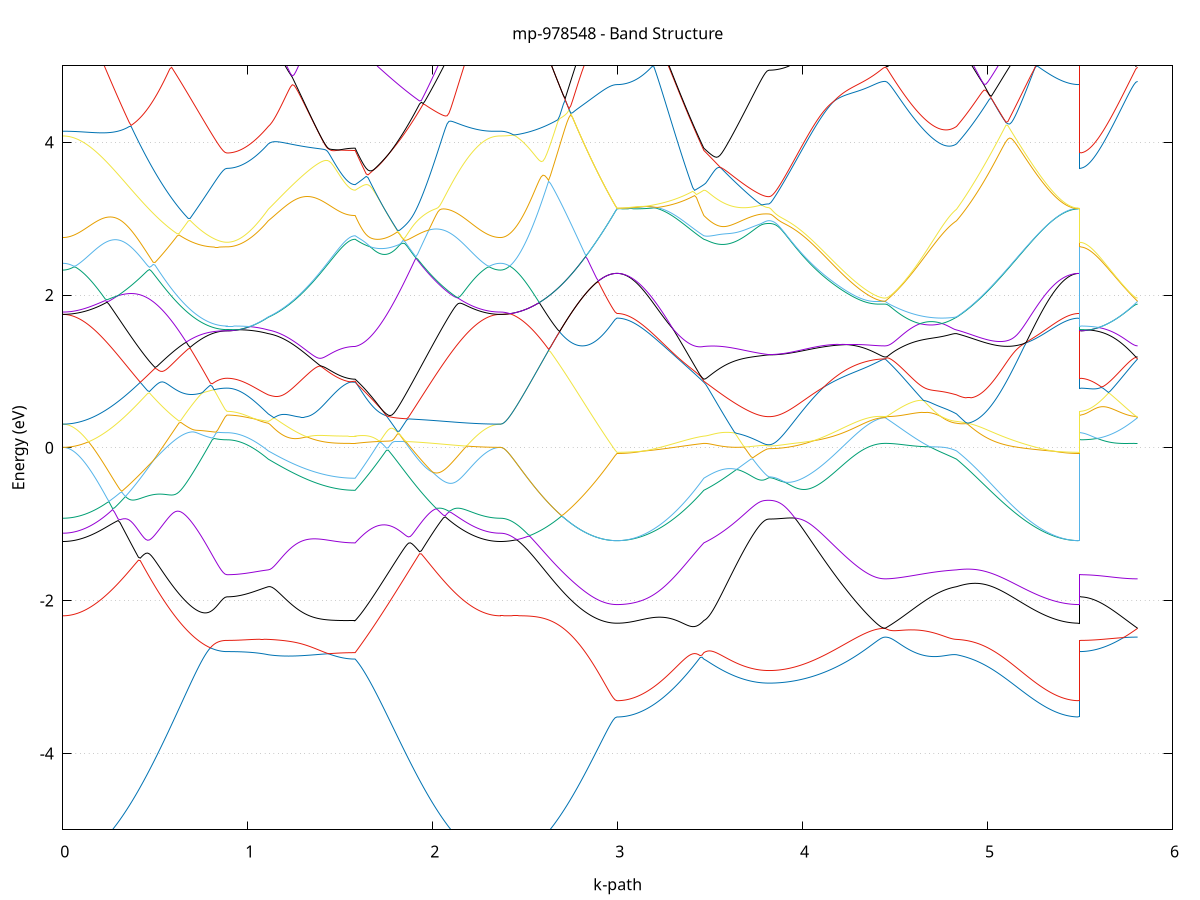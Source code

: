 set title 'mp-978548 - Band Structure'
set xlabel 'k-path'
set ylabel 'Energy (eV)'
set grid y
set yrange [-5:5]
set terminal png size 800,600
set output 'mp-978548_bands_gnuplot.png'
plot '-' using 1:2 with lines notitle, '-' using 1:2 with lines notitle, '-' using 1:2 with lines notitle, '-' using 1:2 with lines notitle, '-' using 1:2 with lines notitle, '-' using 1:2 with lines notitle, '-' using 1:2 with lines notitle, '-' using 1:2 with lines notitle, '-' using 1:2 with lines notitle, '-' using 1:2 with lines notitle, '-' using 1:2 with lines notitle, '-' using 1:2 with lines notitle, '-' using 1:2 with lines notitle, '-' using 1:2 with lines notitle, '-' using 1:2 with lines notitle, '-' using 1:2 with lines notitle, '-' using 1:2 with lines notitle, '-' using 1:2 with lines notitle, '-' using 1:2 with lines notitle, '-' using 1:2 with lines notitle, '-' using 1:2 with lines notitle, '-' using 1:2 with lines notitle, '-' using 1:2 with lines notitle, '-' using 1:2 with lines notitle, '-' using 1:2 with lines notitle, '-' using 1:2 with lines notitle, '-' using 1:2 with lines notitle, '-' using 1:2 with lines notitle, '-' using 1:2 with lines notitle, '-' using 1:2 with lines notitle, '-' using 1:2 with lines notitle, '-' using 1:2 with lines notitle, '-' using 1:2 with lines notitle, '-' using 1:2 with lines notitle, '-' using 1:2 with lines notitle, '-' using 1:2 with lines notitle, '-' using 1:2 with lines notitle, '-' using 1:2 with lines notitle, '-' using 1:2 with lines notitle, '-' using 1:2 with lines notitle, '-' using 1:2 with lines notitle, '-' using 1:2 with lines notitle, '-' using 1:2 with lines notitle, '-' using 1:2 with lines notitle, '-' using 1:2 with lines notitle, '-' using 1:2 with lines notitle, '-' using 1:2 with lines notitle, '-' using 1:2 with lines notitle
0.000000 -40.115255
0.009974 -40.115255
0.019947 -40.115255
0.029921 -40.115255
0.039894 -40.115255
0.049868 -40.115255
0.059841 -40.115255
0.069815 -40.115255
0.079788 -40.115255
0.089762 -40.115255
0.099735 -40.115255
0.109709 -40.115255
0.119682 -40.115255
0.129656 -40.115255
0.139629 -40.115255
0.149603 -40.115255
0.159576 -40.115255
0.169550 -40.115255
0.179523 -40.115255
0.189497 -40.115255
0.199470 -40.115255
0.209444 -40.115255
0.219417 -40.115255
0.229391 -40.115255
0.239364 -40.115255
0.249338 -40.115255
0.259311 -40.115255
0.269285 -40.115255
0.279258 -40.115255
0.289232 -40.115255
0.299205 -40.115155
0.309179 -40.115155
0.319152 -40.115155
0.329126 -40.115155
0.339099 -40.115155
0.349073 -40.115155
0.359046 -40.115155
0.369020 -40.115155
0.378993 -40.115155
0.388967 -40.115155
0.398940 -40.115155
0.408914 -40.115155
0.418887 -40.115055
0.428861 -40.115055
0.438834 -40.115055
0.448808 -40.115055
0.458781 -40.115055
0.468755 -40.115055
0.478728 -40.115055
0.488702 -40.115055
0.498675 -40.115055
0.508649 -40.114955
0.518622 -40.114955
0.528596 -40.114955
0.538569 -40.114955
0.548543 -40.114955
0.558516 -40.114955
0.568490 -40.114955
0.578463 -40.114955
0.588437 -40.114955
0.598410 -40.114855
0.608384 -40.114855
0.618357 -40.114855
0.628331 -40.114855
0.638304 -40.114855
0.648278 -40.114855
0.658251 -40.114855
0.668225 -40.114855
0.678198 -40.114855
0.688172 -40.114855
0.698145 -40.114755
0.708119 -40.114755
0.718092 -40.114755
0.728066 -40.114755
0.738039 -40.114755
0.748013 -40.114755
0.757986 -40.114755
0.767960 -40.114755
0.777933 -40.114755
0.787907 -40.114755
0.797880 -40.114755
0.807854 -40.114755
0.817827 -40.114755
0.827801 -40.114755
0.837774 -40.114755
0.847748 -40.114755
0.857721 -40.114755
0.867695 -40.114755
0.877668 -40.114655
0.887642 -40.114755
0.887642 -40.114655
0.897360 -40.114755
0.907079 -40.114755
0.916798 -40.114755
0.926517 -40.114755
0.936235 -40.114755
0.945954 -40.114755
0.955673 -40.114755
0.965392 -40.114755
0.975110 -40.114755
0.984829 -40.114755
0.994548 -40.114755
1.004266 -40.114755
1.013985 -40.114755
1.023704 -40.114755
1.033423 -40.114755
1.043141 -40.114755
1.052860 -40.114755
1.062579 -40.114855
1.072298 -40.114855
1.082016 -40.114855
1.091735 -40.114855
1.101454 -40.114855
1.111172 -40.114855
1.111172 -40.114855
1.121164 -40.114855
1.131155 -40.114855
1.141147 -40.114855
1.151138 -40.114955
1.161130 -40.114955
1.171121 -40.114955
1.181113 -40.114955
1.191104 -40.114955
1.201095 -40.114955
1.211087 -40.114955
1.221078 -40.114955
1.231070 -40.115055
1.241061 -40.115055
1.251053 -40.115055
1.261044 -40.115055
1.271035 -40.115055
1.281027 -40.115055
1.291018 -40.115055
1.301010 -40.115055
1.311001 -40.115155
1.320993 -40.115155
1.330984 -40.115155
1.340975 -40.115155
1.350967 -40.115155
1.360958 -40.115155
1.370950 -40.115155
1.380941 -40.115155
1.390933 -40.115255
1.400924 -40.115255
1.410915 -40.115255
1.420907 -40.115255
1.430898 -40.115255
1.440890 -40.115255
1.450881 -40.115255
1.460873 -40.115255
1.470864 -40.115255
1.480856 -40.115255
1.490847 -40.115255
1.500838 -40.115255
1.510830 -40.115255
1.520821 -40.115255
1.530813 -40.115255
1.540804 -40.115355
1.550796 -40.115355
1.560787 -40.115355
1.570778 -40.115355
1.580770 -40.115355
1.580770 -40.115355
1.590716 -40.115255
1.600661 -40.115255
1.610607 -40.115255
1.620553 -40.115255
1.630499 -40.115255
1.640445 -40.115255
1.650390 -40.115255
1.660336 -40.115255
1.670282 -40.115255
1.680228 -40.115255
1.690174 -40.115255
1.700119 -40.115255
1.710065 -40.115255
1.720011 -40.115255
1.729957 -40.115255
1.739903 -40.115255
1.749848 -40.115255
1.759794 -40.115255
1.769740 -40.115255
1.779686 -40.115255
1.789631 -40.115255
1.799577 -40.115255
1.809523 -40.115255
1.819469 -40.115155
1.829415 -40.115155
1.839360 -40.115155
1.849306 -40.115155
1.859252 -40.115155
1.869198 -40.115155
1.879144 -40.115155
1.889089 -40.115155
1.899035 -40.115155
1.908981 -40.115155
1.918927 -40.115155
1.928873 -40.115155
1.938818 -40.115155
1.948764 -40.115155
1.958710 -40.115255
1.968656 -40.115255
1.978602 -40.115255
1.988547 -40.115255
1.998493 -40.115255
2.008439 -40.115255
2.018385 -40.115255
2.028331 -40.115255
2.038276 -40.115255
2.048222 -40.115255
2.058168 -40.115255
2.068114 -40.115255
2.078059 -40.115255
2.088005 -40.115255
2.097951 -40.115255
2.107897 -40.115255
2.117843 -40.115255
2.127788 -40.115255
2.137734 -40.115255
2.147680 -40.115255
2.157626 -40.115255
2.167572 -40.115255
2.177517 -40.115255
2.187463 -40.115255
2.197409 -40.115255
2.207355 -40.115255
2.217301 -40.115255
2.227246 -40.115255
2.237192 -40.115255
2.247138 -40.115255
2.257084 -40.115255
2.267030 -40.115255
2.276975 -40.115255
2.286921 -40.115255
2.296867 -40.115255
2.306813 -40.115255
2.316758 -40.115255
2.326704 -40.115255
2.336650 -40.115255
2.346596 -40.115255
2.356542 -40.115255
2.366487 -40.115255
2.366487 -40.115255
2.376487 -40.115255
2.386486 -40.115255
2.396485 -40.115255
2.406484 -40.115255
2.416483 -40.115255
2.426482 -40.115255
2.436481 -40.115255
2.446480 -40.115255
2.456480 -40.115255
2.466479 -40.115355
2.476478 -40.115355
2.486477 -40.115355
2.496476 -40.115355
2.506475 -40.115355
2.516474 -40.115355
2.526473 -40.115355
2.536473 -40.115355
2.546472 -40.115355
2.556471 -40.115355
2.566470 -40.115355
2.576469 -40.115355
2.586468 -40.115355
2.596467 -40.115355
2.606466 -40.115355
2.616466 -40.115355
2.626465 -40.115355
2.636464 -40.115355
2.646463 -40.115455
2.656462 -40.115455
2.666461 -40.115455
2.676460 -40.115455
2.686459 -40.115455
2.696459 -40.115455
2.706458 -40.115455
2.716457 -40.115455
2.726456 -40.115455
2.736455 -40.115455
2.746454 -40.115455
2.756453 -40.115455
2.766452 -40.115455
2.776452 -40.115455
2.786451 -40.115455
2.796450 -40.115555
2.806449 -40.115555
2.816448 -40.115555
2.826447 -40.115555
2.836446 -40.115555
2.846445 -40.115555
2.856445 -40.115555
2.866444 -40.115555
2.876443 -40.115555
2.886442 -40.115555
2.896441 -40.115555
2.906440 -40.115555
2.916439 -40.115555
2.926438 -40.115555
2.936438 -40.115555
2.946437 -40.115555
2.956436 -40.115555
2.966435 -40.115555
2.976434 -40.115555
2.986433 -40.115555
2.996432 -40.115555
2.996432 -40.115555
3.006424 -40.115555
3.016415 -40.115555
3.026407 -40.115555
3.036398 -40.115555
3.046389 -40.115555
3.056381 -40.115555
3.066372 -40.115555
3.076364 -40.115555
3.086355 -40.115555
3.096347 -40.115555
3.106338 -40.115555
3.116329 -40.115555
3.126321 -40.115555
3.136312 -40.115555
3.146304 -40.115555
3.156295 -40.115555
3.166287 -40.115555
3.176278 -40.115555
3.186269 -40.115555
3.196261 -40.115555
3.206252 -40.115455
3.216244 -40.115455
3.226235 -40.115455
3.236227 -40.115455
3.246218 -40.115455
3.256210 -40.115455
3.266201 -40.115455
3.276192 -40.115455
3.286184 -40.115455
3.296175 -40.115455
3.306167 -40.115455
3.316158 -40.115455
3.326150 -40.115455
3.336141 -40.115455
3.346132 -40.115355
3.356124 -40.115355
3.366115 -40.115355
3.376107 -40.115355
3.386098 -40.115355
3.396090 -40.115355
3.406081 -40.115355
3.416072 -40.115355
3.426064 -40.115355
3.436055 -40.115355
3.446047 -40.115355
3.456038 -40.115355
3.466030 -40.115355
3.466030 -40.115355
3.475819 -40.115355
3.485608 -40.115255
3.495397 -40.115255
3.505186 -40.115255
3.514975 -40.115255
3.524764 -40.115255
3.534553 -40.115255
3.544342 -40.115255
3.554131 -40.115255
3.563920 -40.115255
3.573709 -40.115255
3.583499 -40.115255
3.593288 -40.115255
3.603077 -40.115255
3.612866 -40.115255
3.622655 -40.115255
3.632444 -40.115255
3.642233 -40.115255
3.652022 -40.115255
3.661811 -40.115255
3.671600 -40.115255
3.681389 -40.115255
3.691178 -40.115255
3.700968 -40.115255
3.710757 -40.115255
3.720546 -40.115255
3.730335 -40.115255
3.740124 -40.115255
3.749913 -40.115255
3.759702 -40.115255
3.769491 -40.115255
3.779280 -40.115255
3.789069 -40.115255
3.798858 -40.115255
3.808647 -40.115255
3.818436 -40.115255
3.818436 -40.115255
3.828399 -40.115255
3.838362 -40.115255
3.848325 -40.115255
3.858288 -40.115255
3.868251 -40.115255
3.878213 -40.115255
3.888176 -40.115255
3.898139 -40.115155
3.908102 -40.115155
3.918065 -40.115155
3.928027 -40.115155
3.937990 -40.115155
3.947953 -40.115155
3.957916 -40.115155
3.967879 -40.115155
3.977842 -40.115155
3.987804 -40.115155
3.997767 -40.115155
4.007730 -40.115155
4.017693 -40.115155
4.027656 -40.115055
4.037618 -40.115055
4.047581 -40.115055
4.057544 -40.115055
4.067507 -40.115055
4.077470 -40.115055
4.087433 -40.115055
4.097395 -40.115055
4.107358 -40.114955
4.117321 -40.114955
4.127284 -40.114955
4.137247 -40.114955
4.147209 -40.114955
4.157172 -40.114955
4.167135 -40.114955
4.177098 -40.114955
4.187061 -40.114855
4.197024 -40.114855
4.206986 -40.114855
4.216949 -40.114855
4.226912 -40.114855
4.236875 -40.114855
4.246838 -40.114855
4.256800 -40.114855
4.266763 -40.114755
4.276726 -40.114755
4.286689 -40.114755
4.296652 -40.114755
4.306615 -40.114755
4.316577 -40.114755
4.326540 -40.114755
4.336503 -40.114755
4.346466 -40.114755
4.356429 -40.114755
4.366391 -40.114755
4.376354 -40.114755
4.386317 -40.114755
4.396280 -40.114755
4.406243 -40.114755
4.416206 -40.114755
4.426168 -40.114755
4.436131 -40.114655
4.446094 -40.114655
4.446094 -40.114755
4.455997 -40.114755
4.465901 -40.114655
4.475804 -40.114755
4.485707 -40.114755
4.495611 -40.114755
4.505514 -40.114755
4.515417 -40.114755
4.525321 -40.114755
4.535224 -40.114755
4.545127 -40.114755
4.555031 -40.114755
4.564934 -40.114755
4.574837 -40.114755
4.584741 -40.114755
4.594644 -40.114755
4.604547 -40.114755
4.614451 -40.114755
4.624354 -40.114755
4.634257 -40.114755
4.644161 -40.114755
4.654064 -40.114755
4.663967 -40.114755
4.673871 -40.114755
4.683774 -40.114755
4.693677 -40.114755
4.703581 -40.114755
4.713484 -40.114755
4.723387 -40.114755
4.733291 -40.114755
4.743194 -40.114855
4.753097 -40.114855
4.763001 -40.114855
4.772904 -40.114855
4.782807 -40.114855
4.792711 -40.114855
4.802614 -40.114855
4.812517 -40.114855
4.822421 -40.114855
4.832324 -40.114855
4.832324 -40.114855
4.842236 -40.114855
4.852148 -40.114855
4.862060 -40.114955
4.871972 -40.114955
4.881884 -40.114955
4.891797 -40.114955
4.901709 -40.114955
4.911621 -40.114955
4.921533 -40.115055
4.931445 -40.115055
4.941357 -40.115055
4.951269 -40.115055
4.961181 -40.115055
4.971093 -40.115055
4.981006 -40.115155
4.990918 -40.115155
5.000830 -40.115155
5.010742 -40.115155
5.020654 -40.115155
5.030566 -40.115155
5.040478 -40.115155
5.050390 -40.115255
5.060302 -40.115255
5.070214 -40.115255
5.080127 -40.115255
5.090039 -40.115255
5.099951 -40.115255
5.109863 -40.115255
5.119775 -40.115355
5.129687 -40.115355
5.139599 -40.115355
5.149511 -40.115355
5.159423 -40.115355
5.169336 -40.115355
5.179248 -40.115355
5.189160 -40.115355
5.199072 -40.115455
5.208984 -40.115455
5.218896 -40.115455
5.228808 -40.115455
5.238720 -40.115455
5.248632 -40.115455
5.258544 -40.115455
5.268457 -40.115455
5.278369 -40.115455
5.288281 -40.115455
5.298193 -40.115555
5.308105 -40.115555
5.318017 -40.115555
5.327929 -40.115555
5.337841 -40.115555
5.347753 -40.115555
5.357665 -40.115555
5.367578 -40.115555
5.377490 -40.115555
5.387402 -40.115555
5.397314 -40.115555
5.407226 -40.115555
5.417138 -40.115555
5.427050 -40.115555
5.436962 -40.115555
5.446874 -40.115555
5.456787 -40.115555
5.466699 -40.115555
5.476611 -40.115555
5.486523 -40.115555
5.496435 -40.115555
5.496435 -40.114655
5.506278 -40.114655
5.516121 -40.114655
5.525964 -40.114655
5.535806 -40.114655
5.545649 -40.114655
5.555492 -40.114755
5.565335 -40.114655
5.575178 -40.114755
5.585021 -40.114655
5.594864 -40.114655
5.604707 -40.114655
5.614550 -40.114655
5.624392 -40.114655
5.634235 -40.114655
5.644078 -40.114655
5.653921 -40.114655
5.663764 -40.114655
5.673607 -40.114655
5.683450 -40.114655
5.693293 -40.114655
5.703136 -40.114655
5.712978 -40.114655
5.722821 -40.114655
5.732664 -40.114755
5.742507 -40.114655
5.752350 -40.114655
5.762193 -40.114655
5.772036 -40.114655
5.781879 -40.114755
5.791722 -40.114655
5.801564 -40.114655
5.811407 -40.114655
e
0.000000 -25.032455
0.009974 -25.032455
0.019947 -25.032455
0.029921 -25.032455
0.039894 -25.032555
0.049868 -25.032655
0.059841 -25.032755
0.069815 -25.032855
0.079788 -25.032955
0.089762 -25.033155
0.099735 -25.033255
0.109709 -25.033455
0.119682 -25.033755
0.129656 -25.033955
0.139629 -25.034255
0.149603 -25.034655
0.159576 -25.034955
0.169550 -25.035355
0.179523 -25.035855
0.189497 -25.036355
0.199470 -25.036855
0.209444 -25.037455
0.219417 -25.038055
0.229391 -25.038655
0.239364 -25.039355
0.249338 -25.040155
0.259311 -25.040855
0.269285 -25.041755
0.279258 -25.042555
0.289232 -25.043455
0.299205 -25.044455
0.309179 -25.045355
0.319152 -25.046355
0.329126 -25.047455
0.339099 -25.048555
0.349073 -25.049655
0.359046 -25.050755
0.369020 -25.051855
0.378993 -25.053055
0.388967 -25.054255
0.398940 -25.055455
0.408914 -25.056755
0.418887 -25.057955
0.428861 -25.059155
0.438834 -25.060455
0.448808 -25.061755
0.458781 -25.062955
0.468755 -25.064255
0.478728 -25.065555
0.488702 -25.066855
0.498675 -25.068055
0.508649 -25.069355
0.518622 -25.070655
0.528596 -25.071855
0.538569 -25.073055
0.548543 -25.074355
0.558516 -25.075555
0.568490 -25.076755
0.578463 -25.077855
0.588437 -25.079055
0.598410 -25.080155
0.608384 -25.081255
0.618357 -25.082355
0.628331 -25.083355
0.638304 -25.084455
0.648278 -25.085455
0.658251 -25.086355
0.668225 -25.087355
0.678198 -25.088255
0.688172 -25.089055
0.698145 -25.089955
0.708119 -25.090755
0.718092 -25.091455
0.728066 -25.092155
0.738039 -25.092855
0.748013 -25.093555
0.757986 -25.094155
0.767960 -25.094655
0.777933 -25.095155
0.787907 -25.095655
0.797880 -25.096055
0.807854 -25.096455
0.817827 -25.096855
0.827801 -25.097155
0.837774 -25.097355
0.847748 -25.097555
0.857721 -25.097755
0.867695 -25.097855
0.877668 -25.097955
0.887642 -25.097955
0.887642 -25.097955
0.897360 -25.097855
0.907079 -25.097555
0.916798 -25.097155
0.926517 -25.096555
0.936235 -25.095855
0.945954 -25.094855
0.955673 -25.093755
0.965392 -25.092555
0.975110 -25.091155
0.984829 -25.089555
0.994548 -25.087755
1.004266 -25.085855
1.013985 -25.083755
1.023704 -25.081555
1.033423 -25.079255
1.043141 -25.076655
1.052860 -25.074055
1.062579 -25.071255
1.072298 -25.068255
1.082016 -25.065155
1.091735 -25.061955
1.101454 -25.058655
1.111172 -25.055155
1.111172 -25.055155
1.121164 -25.052555
1.131155 -25.049855
1.141147 -25.047055
1.151138 -25.044255
1.161130 -25.041255
1.171121 -25.038255
1.181113 -25.035255
1.191104 -25.032155
1.201095 -25.028955
1.211087 -25.025655
1.221078 -25.024955
1.231070 -25.024455
1.241061 -25.023755
1.251053 -25.023055
1.261044 -25.022355
1.271035 -25.021455
1.281027 -25.020555
1.291018 -25.019555
1.301010 -25.018455
1.311001 -25.017355
1.320993 -25.016155
1.330984 -25.014855
1.340975 -25.013455
1.350967 -25.012055
1.360958 -25.010555
1.370950 -25.009055
1.380941 -25.007455
1.390933 -25.005755
1.400924 -25.004055
1.410915 -25.002255
1.420907 -25.000455
1.430898 -24.998555
1.440890 -24.996655
1.450881 -24.994655
1.460873 -24.992555
1.470864 -24.990555
1.480856 -24.988455
1.490847 -24.986255
1.500838 -24.984155
1.510830 -24.981955
1.520821 -24.979655
1.530813 -24.977455
1.540804 -24.975255
1.550796 -24.973055
1.560787 -24.970855
1.570778 -24.968955
1.580770 -24.967955
1.580770 -24.967955
1.590716 -24.966655
1.600661 -24.965455
1.610607 -24.964255
1.620553 -24.963155
1.630499 -24.962155
1.640445 -24.961255
1.650390 -24.960255
1.660336 -24.959455
1.670282 -24.958555
1.680228 -24.957755
1.690174 -24.960255
1.700119 -24.963155
1.710065 -24.965955
1.720011 -24.968655
1.729957 -24.971355
1.739903 -24.974055
1.749848 -24.976555
1.759794 -24.979155
1.769740 -24.981655
1.779686 -24.984055
1.789631 -24.986455
1.799577 -24.988755
1.809523 -24.991055
1.819469 -24.993255
1.829415 -24.995455
1.839360 -24.997555
1.849306 -24.999555
1.859252 -25.001555
1.869198 -25.003455
1.879144 -25.005355
1.889089 -25.007055
1.899035 -25.008855
1.908981 -25.010455
1.918927 -25.012055
1.928873 -25.013655
1.938818 -25.015155
1.948764 -25.016555
1.958710 -25.017855
1.968656 -25.019155
1.978602 -25.020355
1.988547 -25.021555
1.998493 -25.022655
2.008439 -25.023755
2.018385 -25.024655
2.028331 -25.025655
2.038276 -25.026455
2.048222 -25.027255
2.058168 -25.028055
2.068114 -25.028655
2.078059 -25.029355
2.088005 -25.029855
2.097951 -25.030455
2.107897 -25.030855
2.117843 -25.031355
2.127788 -25.031655
2.137734 -25.031955
2.147680 -25.032255
2.157626 -25.032555
2.167572 -25.032755
2.177517 -25.032855
2.187463 -25.032955
2.197409 -25.033055
2.207355 -25.033155
2.217301 -25.033155
2.227246 -25.033155
2.237192 -25.033155
2.247138 -25.033055
2.257084 -25.033055
2.267030 -25.032955
2.276975 -25.032855
2.286921 -25.032855
2.296867 -25.032755
2.306813 -25.032655
2.316758 -25.032555
2.326704 -25.032555
2.336650 -25.032455
2.346596 -25.032455
2.356542 -25.032455
2.366487 -25.032455
2.366487 -25.032455
2.376487 -25.032355
2.386486 -25.032155
2.396485 -25.031955
2.406484 -25.031555
2.416483 -25.031055
2.426482 -25.030455
2.436481 -25.029655
2.446480 -25.028855
2.456480 -25.027955
2.466479 -25.026855
2.476478 -25.025655
2.486477 -25.024455
2.496476 -25.023055
2.506475 -25.021555
2.516474 -25.019955
2.526473 -25.018255
2.536473 -25.016455
2.546472 -25.014555
2.556471 -25.012555
2.566470 -25.010455
2.576469 -25.008255
2.586468 -25.006055
2.596467 -25.003655
2.606466 -25.001155
2.616466 -24.998555
2.626465 -24.999155
2.636464 -25.000855
2.646463 -25.002555
2.656462 -25.004255
2.666461 -25.005855
2.676460 -25.007455
2.686459 -25.009055
2.696459 -25.010655
2.706458 -25.012155
2.716457 -25.013655
2.726456 -25.015155
2.736455 -25.016555
2.746454 -25.017955
2.756453 -25.019255
2.766452 -25.020555
2.776452 -25.021855
2.786451 -25.023055
2.796450 -25.024255
2.806449 -25.025355
2.816448 -25.026355
2.826447 -25.027455
2.836446 -25.028355
2.846445 -25.029255
2.856445 -25.030155
2.866444 -25.030955
2.876443 -25.031655
2.886442 -25.032355
2.896441 -25.033055
2.906440 -25.033555
2.916439 -25.034055
2.926438 -25.034555
2.936438 -25.034955
2.946437 -25.035255
2.956436 -25.035555
2.966435 -25.035755
2.976434 -25.035955
2.986433 -25.036055
2.996432 -25.036055
2.996432 -25.036055
3.006424 -25.036055
3.016415 -25.035855
3.026407 -25.035755
3.036398 -25.035455
3.046389 -25.035055
3.056381 -25.034655
3.066372 -25.034155
3.076364 -25.033655
3.086355 -25.032955
3.096347 -25.032255
3.106338 -25.031455
3.116329 -25.030555
3.126321 -25.029655
3.136312 -25.028655
3.146304 -25.027555
3.156295 -25.026455
3.166287 -25.025255
3.176278 -25.023955
3.186269 -25.022555
3.196261 -25.021155
3.206252 -25.019655
3.216244 -25.018155
3.226235 -25.016555
3.236227 -25.014855
3.246218 -25.013155
3.256210 -25.011355
3.266201 -25.009455
3.276192 -25.007555
3.286184 -25.005655
3.296175 -25.003655
3.306167 -25.001555
3.316158 -24.999455
3.326150 -24.997355
3.336141 -24.995155
3.346132 -24.992955
3.356124 -24.990655
3.366115 -24.988355
3.376107 -24.985955
3.386098 -24.983555
3.396090 -24.981155
3.406081 -24.978755
3.416072 -24.976255
3.426064 -24.974155
3.436055 -24.972455
3.446047 -24.970855
3.456038 -24.969355
3.466030 -24.967955
3.466030 -24.967955
3.475819 -24.967455
3.485608 -24.966855
3.495397 -24.966455
3.505186 -24.966055
3.514975 -24.965855
3.524764 -24.965755
3.534553 -24.965855
3.544342 -24.966155
3.554131 -24.966655
3.563920 -24.967355
3.573709 -24.968255
3.583499 -24.969255
3.593288 -24.970455
3.603077 -24.971755
3.612866 -24.973055
3.622655 -24.974455
3.632444 -24.975855
3.642233 -24.977255
3.652022 -24.978655
3.661811 -24.979955
3.671600 -24.981255
3.681389 -24.982455
3.691178 -24.983655
3.700968 -24.984755
3.710757 -24.985755
3.720546 -24.986755
3.730335 -24.987555
3.740124 -24.988355
3.749913 -24.989055
3.759702 -24.989655
3.769491 -24.990155
3.779280 -24.990555
3.789069 -24.990855
3.798858 -24.991155
3.808647 -24.991255
3.818436 -24.991355
3.818436 -24.991355
3.828399 -24.991355
3.838362 -24.991555
3.848325 -24.991755
3.858288 -24.992155
3.868251 -24.992655
3.878213 -24.993155
3.888176 -24.993855
3.898139 -24.994755
3.908102 -24.995655
3.918065 -24.996755
3.928027 -24.997955
3.937990 -24.999355
3.947953 -25.000855
3.957916 -25.002555
3.967879 -25.004355
3.977842 -25.006255
3.987804 -25.008355
3.997767 -25.010455
4.007730 -25.012755
4.017693 -25.015155
4.027656 -25.017555
4.037618 -25.020155
4.047581 -25.022755
4.057544 -25.025355
4.067507 -25.028055
4.077470 -25.030755
4.087433 -25.033455
4.097395 -25.036155
4.107358 -25.038855
4.117321 -25.041555
4.127284 -25.044155
4.137247 -25.046855
4.147209 -25.049455
4.157172 -25.051955
4.167135 -25.054455
4.177098 -25.056955
4.187061 -25.059355
4.197024 -25.061655
4.206986 -25.063955
4.216949 -25.066155
4.226912 -25.068255
4.236875 -25.070355
4.246838 -25.072355
4.256800 -25.074255
4.266763 -25.076055
4.276726 -25.077755
4.286689 -25.079455
4.296652 -25.080955
4.306615 -25.082455
4.316577 -25.083755
4.326540 -25.085055
4.336503 -25.086255
4.346466 -25.087255
4.356429 -25.088255
4.366391 -25.089155
4.376354 -25.089955
4.386317 -25.090555
4.396280 -25.091155
4.406243 -25.091655
4.416206 -25.091955
4.426168 -25.092255
4.436131 -25.092455
4.446094 -25.092455
4.446094 -25.092455
4.455997 -25.092455
4.465901 -25.092455
4.475804 -25.092355
4.485707 -25.092355
4.495611 -25.092255
4.505514 -25.092055
4.515417 -25.091955
4.525321 -25.091755
4.535224 -25.091455
4.545127 -25.091155
4.555031 -25.090855
4.564934 -25.090455
4.574837 -25.089955
4.584741 -25.089455
4.594644 -25.088955
4.604547 -25.088255
4.614451 -25.087555
4.624354 -25.086855
4.634257 -25.086055
4.644161 -25.085155
4.654064 -25.084155
4.663967 -25.083155
4.673871 -25.082055
4.683774 -25.080855
4.693677 -25.079555
4.703581 -25.078255
4.713484 -25.076855
4.723387 -25.075355
4.733291 -25.073855
4.743194 -25.072255
4.753097 -25.070555
4.763001 -25.068855
4.772904 -25.067055
4.782807 -25.065155
4.792711 -25.063255
4.802614 -25.061255
4.812517 -25.059255
4.822421 -25.057255
4.832324 -25.055155
4.832324 -25.055155
4.842236 -25.051455
4.852148 -25.047655
4.862060 -25.043755
4.871972 -25.039755
4.881884 -25.035555
4.891797 -25.031355
4.901709 -25.028755
4.911621 -25.029155
4.921533 -25.029455
4.931445 -25.029755
4.941357 -25.030055
4.951269 -25.030355
4.961181 -25.030655
4.971093 -25.030955
4.981006 -25.031155
4.990918 -25.031455
5.000830 -25.031655
5.010742 -25.031855
5.020654 -25.032055
5.030566 -25.032255
5.040478 -25.032455
5.050390 -25.032655
5.060302 -25.032855
5.070214 -25.032955
5.080127 -25.033155
5.090039 -25.033255
5.099951 -25.033455
5.109863 -25.033555
5.119775 -25.033755
5.129687 -25.033855
5.139599 -25.033955
5.149511 -25.034055
5.159423 -25.034155
5.169336 -25.034255
5.179248 -25.034355
5.189160 -25.034455
5.199072 -25.034555
5.208984 -25.034655
5.218896 -25.034755
5.228808 -25.034855
5.238720 -25.034955
5.248632 -25.035055
5.258544 -25.035155
5.268457 -25.035155
5.278369 -25.035255
5.288281 -25.035355
5.298193 -25.035355
5.308105 -25.035455
5.318017 -25.035555
5.327929 -25.035555
5.337841 -25.035655
5.347753 -25.035655
5.357665 -25.035755
5.367578 -25.035755
5.377490 -25.035755
5.387402 -25.035855
5.397314 -25.035855
5.407226 -25.035955
5.417138 -25.035955
5.427050 -25.035955
5.436962 -25.035955
5.446874 -25.036055
5.456787 -25.036055
5.466699 -25.036055
5.476611 -25.036055
5.486523 -25.036055
5.496435 -25.036055
5.496435 -25.097955
5.506278 -25.097955
5.516121 -25.097855
5.525964 -25.097855
5.535806 -25.097755
5.545649 -25.097655
5.555492 -25.097555
5.565335 -25.097355
5.575178 -25.097155
5.585021 -25.096955
5.594864 -25.096755
5.604707 -25.096555
5.614550 -25.096355
5.624392 -25.096055
5.634235 -25.095855
5.644078 -25.095555
5.653921 -25.095355
5.663764 -25.095055
5.673607 -25.094755
5.683450 -25.094555
5.693293 -25.094255
5.703136 -25.093955
5.712978 -25.093755
5.722821 -25.093555
5.732664 -25.093355
5.742507 -25.093155
5.752350 -25.092955
5.762193 -25.092855
5.772036 -25.092655
5.781879 -25.092555
5.791722 -25.092555
5.801564 -25.092455
5.811407 -25.092455
e
0.000000 -24.967455
0.009974 -24.967455
0.019947 -24.967355
0.029921 -24.967355
0.039894 -24.967255
0.049868 -24.967155
0.059841 -24.966955
0.069815 -24.966755
0.079788 -24.966555
0.089762 -24.966255
0.099735 -24.965955
0.109709 -24.965655
0.119682 -24.965255
0.129656 -24.964855
0.139629 -24.964355
0.149603 -24.963855
0.159576 -24.963255
0.169550 -24.962655
0.179523 -24.961955
0.189497 -24.961155
0.199470 -24.960355
0.209444 -24.959555
0.219417 -24.958555
0.229391 -24.957655
0.239364 -24.956555
0.249338 -24.955455
0.259311 -24.954255
0.269285 -24.952955
0.279258 -24.951655
0.289232 -24.950355
0.299205 -24.948855
0.309179 -24.947355
0.319152 -24.945855
0.329126 -24.944155
0.339099 -24.942555
0.349073 -24.940755
0.359046 -24.938955
0.369020 -24.937155
0.378993 -24.937455
0.388967 -24.939955
0.398940 -24.942355
0.408914 -24.944755
0.418887 -24.947255
0.428861 -24.949555
0.438834 -24.951955
0.448808 -24.954255
0.458781 -24.956555
0.468755 -24.958755
0.478728 -24.961055
0.488702 -24.963255
0.498675 -24.965355
0.508649 -24.967455
0.518622 -24.969555
0.528596 -24.971555
0.538569 -24.973555
0.548543 -24.975555
0.558516 -24.977455
0.568490 -24.979255
0.578463 -24.981155
0.588437 -24.982855
0.598410 -24.984555
0.608384 -24.986255
0.618357 -24.987855
0.628331 -24.989455
0.638304 -24.990955
0.648278 -24.992455
0.658251 -24.993855
0.668225 -24.995255
0.678198 -24.996555
0.688172 -24.997855
0.698145 -24.998955
0.708119 -25.000155
0.718092 -25.001255
0.728066 -25.002255
0.738039 -25.003255
0.748013 -25.004155
0.757986 -25.004955
0.767960 -25.005755
0.777933 -25.006455
0.787907 -25.007155
0.797880 -25.007755
0.807854 -25.008255
0.817827 -25.008755
0.827801 -25.009155
0.837774 -25.009455
0.847748 -25.009755
0.857721 -25.009955
0.867695 -25.010155
0.877668 -25.010255
0.887642 -25.010255
0.887642 -25.010255
0.897360 -25.010455
0.907079 -25.010955
0.916798 -25.011655
0.926517 -25.012355
0.936235 -25.013255
0.945954 -25.014055
0.955673 -25.014955
0.965392 -25.015755
0.975110 -25.016555
0.984829 -25.017355
0.994548 -25.018155
1.004266 -25.018955
1.013985 -25.019655
1.023704 -25.020355
1.033423 -25.021055
1.043141 -25.021755
1.052860 -25.022355
1.062579 -25.022955
1.072298 -25.023555
1.082016 -25.024155
1.091735 -25.024755
1.101454 -25.025255
1.111172 -25.025755
1.111172 -25.025755
1.121164 -25.026055
1.131155 -25.026255
1.141147 -25.026455
1.151138 -25.026555
1.161130 -25.026555
1.171121 -25.026455
1.181113 -25.026355
1.191104 -25.026155
1.201095 -25.025855
1.211087 -25.025455
1.221078 -25.022355
1.231070 -25.019055
1.241061 -25.015655
1.251053 -25.012255
1.261044 -25.008755
1.271035 -25.005255
1.281027 -25.001755
1.291018 -24.998255
1.301010 -24.994655
1.311001 -24.991155
1.320993 -24.987555
1.330984 -24.984055
1.340975 -24.980455
1.350967 -24.976955
1.360958 -24.973455
1.370950 -24.970055
1.380941 -24.966655
1.390933 -24.963355
1.400924 -24.960055
1.410915 -24.956955
1.420907 -24.953855
1.430898 -24.950855
1.440890 -24.947955
1.450881 -24.945255
1.460873 -24.942655
1.470864 -24.942855
1.480856 -24.944455
1.490847 -24.946255
1.500838 -24.948155
1.510830 -24.950155
1.520821 -24.952155
1.530813 -24.954255
1.540804 -24.956455
1.550796 -24.958555
1.560787 -24.960655
1.570778 -24.962555
1.580770 -24.963455
1.580770 -24.963455
1.590716 -24.960955
1.600661 -24.958355
1.610607 -24.955755
1.620553 -24.953155
1.630499 -24.950455
1.640445 -24.947855
1.650390 -24.948555
1.660336 -24.951555
1.670282 -24.954455
1.680228 -24.957355
1.690174 -24.957055
1.700119 -24.956255
1.710065 -24.955555
1.720011 -24.954755
1.729957 -24.954055
1.739903 -24.953255
1.749848 -24.952455
1.759794 -24.951755
1.769740 -24.950955
1.779686 -24.950055
1.789631 -24.949255
1.799577 -24.948355
1.809523 -24.947455
1.819469 -24.946555
1.829415 -24.945555
1.839360 -24.944555
1.849306 -24.943455
1.859252 -24.942355
1.869198 -24.941255
1.879144 -24.940055
1.889089 -24.938855
1.899035 -24.937555
1.908981 -24.936255
1.918927 -24.934855
1.928873 -24.933455
1.938818 -24.932055
1.948764 -24.930555
1.958710 -24.928955
1.968656 -24.927455
1.978602 -24.925755
1.988547 -24.924155
1.998493 -24.922355
2.008439 -24.920655
2.018385 -24.921655
2.028331 -24.924055
2.038276 -24.926455
2.048222 -24.928755
2.058168 -24.931055
2.068114 -24.933255
2.078059 -24.935455
2.088005 -24.937555
2.097951 -24.939555
2.107897 -24.941455
2.117843 -24.943355
2.127788 -24.945255
2.137734 -24.946955
2.147680 -24.948655
2.157626 -24.950355
2.167572 -24.951855
2.177517 -24.953355
2.187463 -24.954755
2.197409 -24.956155
2.207355 -24.957455
2.217301 -24.958655
2.227246 -24.959755
2.237192 -24.960855
2.247138 -24.961755
2.257084 -24.962655
2.267030 -24.963555
2.276975 -24.964255
2.286921 -24.964955
2.296867 -24.965555
2.306813 -24.966055
2.316758 -24.966455
2.326704 -24.966855
2.336650 -24.967055
2.346596 -24.967255
2.356542 -24.967455
2.366487 -24.967455
2.366487 -24.967455
2.376487 -24.967555
2.386486 -24.967755
2.396485 -24.968055
2.406484 -24.968555
2.416483 -24.969155
2.426482 -24.969955
2.436481 -24.970755
2.446480 -24.971755
2.456480 -24.972755
2.466479 -24.973955
2.476478 -24.975155
2.486477 -24.976455
2.496476 -24.977855
2.506475 -24.979355
2.516474 -24.980855
2.526473 -24.982355
2.536473 -24.983955
2.546472 -24.985655
2.556471 -24.987255
2.566470 -24.988955
2.576469 -24.990655
2.586468 -24.992355
2.596467 -24.994055
2.606466 -24.995755
2.616466 -24.997455
2.626465 -24.999155
2.636464 -25.000855
2.646463 -25.002555
2.656462 -25.004255
2.666461 -25.005855
2.676460 -25.007455
2.686459 -25.009055
2.696459 -25.010655
2.706458 -25.012155
2.716457 -25.013655
2.726456 -25.015155
2.736455 -25.016555
2.746454 -25.017955
2.756453 -25.019255
2.766452 -25.020555
2.776452 -25.021855
2.786451 -25.023055
2.796450 -25.024255
2.806449 -25.025355
2.816448 -25.026355
2.826447 -25.027455
2.836446 -25.028355
2.846445 -25.029255
2.856445 -25.030155
2.866444 -25.030955
2.876443 -25.031655
2.886442 -25.032355
2.896441 -25.033055
2.906440 -25.033555
2.916439 -25.034055
2.926438 -25.034555
2.936438 -25.034955
2.946437 -25.035255
2.956436 -25.035555
2.966435 -25.035755
2.976434 -25.035955
2.986433 -25.036055
2.996432 -25.036055
2.996432 -25.036055
3.006424 -25.035955
3.016415 -25.035855
3.026407 -25.035655
3.036398 -25.035355
3.046389 -25.034955
3.056381 -25.034455
3.066372 -25.033855
3.076364 -25.033155
3.086355 -25.032455
3.096347 -25.031655
3.106338 -25.030655
3.116329 -25.029655
3.126321 -25.028555
3.136312 -25.027455
3.146304 -25.026155
3.156295 -25.024855
3.166287 -25.023455
3.176278 -25.022055
3.186269 -25.020455
3.196261 -25.018855
3.206252 -25.017255
3.216244 -25.015455
3.226235 -25.013755
3.236227 -25.011855
3.246218 -25.009955
3.256210 -25.008055
3.266201 -25.006055
3.276192 -25.004055
3.286184 -25.002055
3.296175 -24.999955
3.306167 -24.997855
3.316158 -24.995755
3.326150 -24.993655
3.336141 -24.991555
3.346132 -24.989555
3.356124 -24.987455
3.366115 -24.985355
3.376107 -24.983355
3.386098 -24.981455
3.396090 -24.979455
3.406081 -24.977655
3.416072 -24.975855
3.426064 -24.973755
3.436055 -24.971155
3.446047 -24.968655
3.456038 -24.966055
3.466030 -24.963455
3.466030 -24.963455
3.475819 -24.962355
3.485608 -24.961155
3.495397 -24.959955
3.505186 -24.958655
3.514975 -24.957355
3.524764 -24.956055
3.534553 -24.954655
3.544342 -24.953255
3.554131 -24.951855
3.563920 -24.950455
3.573709 -24.948955
3.583499 -24.947555
3.593288 -24.946055
3.603077 -24.944555
3.612866 -24.943055
3.622655 -24.941555
3.632444 -24.940055
3.642233 -24.938655
3.652022 -24.937155
3.661811 -24.935655
3.671600 -24.934255
3.681389 -24.933255
3.691178 -24.932455
3.700968 -24.931555
3.710757 -24.930755
3.720546 -24.929955
3.730335 -24.929255
3.740124 -24.928555
3.749913 -24.927855
3.759702 -24.927355
3.769491 -24.926855
3.779280 -24.926455
3.789069 -24.926055
3.798858 -24.925855
3.808647 -24.925755
3.818436 -24.925655
3.818436 -24.925655
3.828399 -24.925855
3.838362 -24.926255
3.848325 -24.926955
3.858288 -24.927955
3.868251 -24.929155
3.878213 -24.930555
3.888176 -24.932055
3.898139 -24.933755
3.908102 -24.935455
3.918065 -24.937155
3.928027 -24.938855
3.937990 -24.940455
3.947953 -24.942155
3.957916 -24.944055
3.967879 -24.946555
3.977842 -24.948955
3.987804 -24.951355
3.997767 -24.953855
4.007730 -24.956255
4.017693 -24.958655
4.027656 -24.961055
4.037618 -24.963355
4.047581 -24.965655
4.057544 -24.967955
4.067507 -24.970155
4.077470 -24.972355
4.087433 -24.974455
4.097395 -24.976555
4.107358 -24.978555
4.117321 -24.980555
4.127284 -24.982455
4.137247 -24.984255
4.147209 -24.986055
4.157172 -24.987855
4.167135 -24.989455
4.177098 -24.991055
4.187061 -24.992655
4.197024 -24.994155
4.206986 -24.995555
4.216949 -24.996855
4.226912 -24.998155
4.236875 -24.999355
4.246838 -25.000455
4.256800 -25.001555
4.266763 -25.002555
4.276726 -25.003555
4.286689 -25.004455
4.296652 -25.005255
4.306615 -25.006055
4.316577 -25.006755
4.326540 -25.007355
4.336503 -25.007955
4.346466 -25.008555
4.356429 -25.008955
4.366391 -25.009455
4.376354 -25.009755
4.386317 -25.010055
4.396280 -25.010355
4.406243 -25.010555
4.416206 -25.010755
4.426168 -25.010855
4.436131 -25.010955
4.446094 -25.010955
4.446094 -25.010955
4.455997 -25.010955
4.465901 -25.010855
4.475804 -25.010855
4.485707 -25.010755
4.495611 -25.010655
4.505514 -25.010455
4.515417 -25.010355
4.525321 -25.010355
4.535224 -25.010255
4.545127 -25.010255
4.555031 -25.010355
4.564934 -25.010455
4.574837 -25.010655
4.584741 -25.010955
4.594644 -25.011355
4.604547 -25.011755
4.614451 -25.012355
4.624354 -25.012855
4.634257 -25.013555
4.644161 -25.014255
4.654064 -25.014955
4.663967 -25.015755
4.673871 -25.016555
4.683774 -25.017255
4.693677 -25.018055
4.703581 -25.018755
4.713484 -25.019555
4.723387 -25.020255
4.733291 -25.020855
4.743194 -25.021555
4.753097 -25.022155
4.763001 -25.022755
4.772904 -25.023255
4.782807 -25.023755
4.792711 -25.024255
4.802614 -25.024655
4.812517 -25.025055
4.822421 -25.025455
4.832324 -25.025755
4.832324 -25.025755
4.842236 -25.026255
4.852148 -25.026655
4.862060 -25.027155
4.871972 -25.027555
4.881884 -25.027955
4.891797 -25.028355
4.901709 -25.027055
4.911621 -25.022555
4.921533 -25.018055
4.931445 -25.013455
4.941357 -25.008755
4.951269 -25.004055
4.961181 -24.999155
4.971093 -24.994355
4.981006 -24.989355
4.990918 -24.984355
5.000830 -24.979355
5.010742 -24.974355
5.020654 -24.969255
5.030566 -24.964155
5.040478 -24.958955
5.050390 -24.953855
5.060302 -24.948655
5.070214 -24.943555
5.080127 -24.938455
5.090039 -24.933255
5.099951 -24.931355
5.109863 -24.935355
5.119775 -24.939455
5.129687 -24.943555
5.139599 -24.947655
5.149511 -24.951755
5.159423 -24.955755
5.169336 -24.959755
5.179248 -24.963655
5.189160 -24.967555
5.199072 -24.971455
5.208984 -24.975255
5.218896 -24.978955
5.228808 -24.982555
5.238720 -24.986155
5.248632 -24.989655
5.258544 -24.993055
5.268457 -24.996255
5.278369 -24.999455
5.288281 -25.002555
5.298193 -25.005555
5.308105 -25.008355
5.318017 -25.011055
5.327929 -25.013655
5.337841 -25.016155
5.347753 -25.018555
5.357665 -25.020755
5.367578 -25.022755
5.377490 -25.024755
5.387402 -25.026455
5.397314 -25.028155
5.407226 -25.029655
5.417138 -25.030955
5.427050 -25.032155
5.436962 -25.033155
5.446874 -25.034055
5.456787 -25.034755
5.466699 -25.035355
5.476611 -25.035755
5.486523 -25.035955
5.496435 -25.036055
5.496435 -25.010255
5.506278 -25.010255
5.516121 -25.010055
5.525964 -25.009755
5.535806 -25.009455
5.545649 -25.008955
5.555492 -25.008355
5.565335 -25.007655
5.575178 -25.006855
5.585021 -25.005955
5.594864 -25.005255
5.604707 -25.005555
5.614550 -25.005855
5.624392 -25.006155
5.634235 -25.006555
5.644078 -25.006855
5.653921 -25.007255
5.663764 -25.007555
5.673607 -25.007955
5.683450 -25.008255
5.693293 -25.008655
5.703136 -25.008955
5.712978 -25.009255
5.722821 -25.009555
5.732664 -25.009855
5.742507 -25.010055
5.752350 -25.010355
5.762193 -25.010555
5.772036 -25.010655
5.781879 -25.010755
5.791722 -25.010855
5.801564 -25.010955
5.811407 -25.010955
e
0.000000 -24.967455
0.009974 -24.967355
0.019947 -24.967155
0.029921 -24.966655
0.039894 -24.966055
0.049868 -24.965255
0.059841 -24.964355
0.069815 -24.963155
0.079788 -24.961955
0.089762 -24.960455
0.099735 -24.958855
0.109709 -24.957055
0.119682 -24.955055
0.129656 -24.952955
0.139629 -24.950655
0.149603 -24.948255
0.159576 -24.945655
0.169550 -24.942955
0.179523 -24.940055
0.189497 -24.937055
0.199470 -24.933855
0.209444 -24.930555
0.219417 -24.927155
0.229391 -24.923555
0.239364 -24.919955
0.249338 -24.916155
0.259311 -24.912255
0.269285 -24.909055
0.279258 -24.911755
0.289232 -24.914355
0.299205 -24.916955
0.309179 -24.919555
0.319152 -24.922155
0.329126 -24.924755
0.339099 -24.927355
0.349073 -24.929855
0.359046 -24.932455
0.369020 -24.934955
0.378993 -24.935255
0.388967 -24.933355
0.398940 -24.931355
0.408914 -24.929355
0.418887 -24.927255
0.428861 -24.925155
0.438834 -24.923055
0.448808 -24.920855
0.458781 -24.918655
0.468755 -24.916355
0.478728 -24.914155
0.488702 -24.911855
0.498675 -24.909555
0.508649 -24.912655
0.518622 -24.916055
0.528596 -24.919555
0.538569 -24.923055
0.548543 -24.926655
0.558516 -24.930255
0.568490 -24.933755
0.578463 -24.937355
0.588437 -24.940855
0.598410 -24.944455
0.608384 -24.947855
0.618357 -24.951355
0.628331 -24.954755
0.638304 -24.958055
0.648278 -24.961255
0.658251 -24.964455
0.668225 -24.967555
0.678198 -24.970555
0.688172 -24.973455
0.698145 -24.976255
0.708119 -24.978855
0.718092 -24.981455
0.728066 -24.983855
0.738039 -24.986255
0.748013 -24.988455
0.757986 -24.990455
0.767960 -24.992355
0.777933 -24.994155
0.787907 -24.995755
0.797880 -24.997255
0.807854 -24.998655
0.817827 -24.999755
0.827801 -25.000855
0.837774 -25.001655
0.847748 -25.002455
0.857721 -25.002955
0.867695 -25.003355
0.877668 -25.003655
0.887642 -25.003655
0.887642 -25.003655
0.897360 -25.003455
0.907079 -25.002855
0.916798 -25.002055
0.926517 -25.001055
0.936235 -24.999955
0.945954 -24.998755
0.955673 -24.997455
0.965392 -24.996155
0.975110 -24.994855
0.984829 -24.993455
0.994548 -24.991955
1.004266 -24.990455
1.013985 -24.988955
1.023704 -24.987455
1.033423 -24.985855
1.043141 -24.984255
1.052860 -24.982655
1.062579 -24.980955
1.072298 -24.979355
1.082016 -24.977555
1.091735 -24.975855
1.101454 -24.974155
1.111172 -24.972355
1.111172 -24.972355
1.121164 -24.971055
1.131155 -24.969655
1.141147 -24.968255
1.151138 -24.966855
1.161130 -24.965355
1.171121 -24.963855
1.181113 -24.962255
1.191104 -24.960755
1.201095 -24.959155
1.211087 -24.957555
1.221078 -24.955955
1.231070 -24.954355
1.241061 -24.952755
1.251053 -24.951155
1.261044 -24.949555
1.271035 -24.948055
1.281027 -24.946555
1.291018 -24.945055
1.301010 -24.943655
1.311001 -24.942355
1.320993 -24.941155
1.330984 -24.939955
1.340975 -24.938955
1.350967 -24.938055
1.360958 -24.937355
1.370950 -24.936755
1.380941 -24.936455
1.390933 -24.936255
1.400924 -24.936355
1.410915 -24.936655
1.420907 -24.937155
1.430898 -24.937855
1.440890 -24.938855
1.450881 -24.939955
1.460873 -24.941355
1.470864 -24.940255
1.480856 -24.937955
1.490847 -24.935855
1.500838 -24.933955
1.510830 -24.932255
1.520821 -24.930755
1.530813 -24.929555
1.540804 -24.928455
1.550796 -24.927655
1.560787 -24.927055
1.570778 -24.926655
1.580770 -24.926555
1.580770 -24.926555
1.590716 -24.929755
1.600661 -24.932955
1.610607 -24.936155
1.620553 -24.939255
1.630499 -24.942455
1.640445 -24.945455
1.650390 -24.945255
1.660336 -24.942655
1.670282 -24.940055
1.680228 -24.937455
1.690174 -24.934855
1.700119 -24.932255
1.710065 -24.929755
1.720011 -24.927255
1.729957 -24.924655
1.739903 -24.922255
1.749848 -24.919755
1.759794 -24.917355
1.769740 -24.914955
1.779686 -24.912555
1.789631 -24.910255
1.799577 -24.907955
1.809523 -24.905655
1.819469 -24.903455
1.829415 -24.901355
1.839360 -24.899155
1.849306 -24.897155
1.859252 -24.895055
1.869198 -24.893055
1.879144 -24.891155
1.889089 -24.889255
1.899035 -24.888855
1.908981 -24.891755
1.918927 -24.894755
1.928873 -24.897655
1.938818 -24.900455
1.948764 -24.903255
1.958710 -24.906055
1.968656 -24.908755
1.978602 -24.911455
1.988547 -24.914055
1.998493 -24.916655
2.008439 -24.919155
2.018385 -24.918855
2.028331 -24.916955
2.038276 -24.917955
2.048222 -24.920355
2.058168 -24.922755
2.068114 -24.925055
2.078059 -24.927355
2.088005 -24.929655
2.097951 -24.931855
2.107897 -24.934055
2.117843 -24.936155
2.127788 -24.938355
2.137734 -24.940355
2.147680 -24.942455
2.157626 -24.944355
2.167572 -24.946255
2.177517 -24.948155
2.187463 -24.949955
2.197409 -24.951655
2.207355 -24.953355
2.217301 -24.954955
2.227246 -24.956455
2.237192 -24.957855
2.247138 -24.959255
2.257084 -24.960455
2.267030 -24.961655
2.276975 -24.962755
2.286921 -24.963655
2.296867 -24.964555
2.306813 -24.965355
2.316758 -24.965955
2.326704 -24.966455
2.336650 -24.966955
2.346596 -24.967255
2.356542 -24.967355
2.366487 -24.967455
2.366487 -24.967455
2.376487 -24.967555
2.386486 -24.967755
2.396485 -24.968055
2.406484 -24.968555
2.416483 -24.969155
2.426482 -24.969955
2.436481 -24.970755
2.446480 -24.971755
2.456480 -24.972755
2.466479 -24.973955
2.476478 -24.975155
2.486477 -24.976455
2.496476 -24.977855
2.506475 -24.979355
2.516474 -24.980855
2.526473 -24.982355
2.536473 -24.983955
2.546472 -24.985655
2.556471 -24.987255
2.566470 -24.988955
2.576469 -24.990655
2.586468 -24.992355
2.596467 -24.994055
2.606466 -24.995755
2.616466 -24.997455
2.626465 -24.995955
2.636464 -24.993155
2.646463 -24.990355
2.656462 -24.987455
2.666461 -24.984455
2.676460 -24.981355
2.686459 -24.978155
2.696459 -24.974955
2.706458 -24.971655
2.716457 -24.968255
2.726456 -24.964855
2.736455 -24.961355
2.746454 -24.957855
2.756453 -24.954255
2.766452 -24.950555
2.776452 -24.946855
2.786451 -24.943155
2.796450 -24.939355
2.806449 -24.935555
2.816448 -24.931755
2.826447 -24.927855
2.836446 -24.923955
2.846445 -24.920155
2.856445 -24.916255
2.866444 -24.912455
2.876443 -24.908655
2.886442 -24.904955
2.896441 -24.901355
2.906440 -24.897755
2.916439 -24.894355
2.926438 -24.891155
2.936438 -24.888155
2.946437 -24.885455
2.956436 -24.883055
2.966435 -24.881155
2.976434 -24.879655
2.986433 -24.878755
2.996432 -24.878455
2.996432 -24.878455
3.006424 -24.878455
3.016415 -24.878555
3.026407 -24.878755
3.036398 -24.878955
3.046389 -24.879255
3.056381 -24.879555
3.066372 -24.879955
3.076364 -24.880455
3.086355 -24.880855
3.096347 -24.881455
3.106338 -24.882055
3.116329 -24.882655
3.126321 -24.883355
3.136312 -24.883955
3.146304 -24.884755
3.156295 -24.885455
3.166287 -24.886255
3.176278 -24.886955
3.186269 -24.887755
3.196261 -24.888555
3.206252 -24.889355
3.216244 -24.890055
3.226235 -24.890855
3.236227 -24.891555
3.246218 -24.892355
3.256210 -24.892955
3.266201 -24.893655
3.276192 -24.894255
3.286184 -24.894855
3.296175 -24.895355
3.306167 -24.895755
3.316158 -24.896155
3.326150 -24.896455
3.336141 -24.896655
3.346132 -24.896755
3.356124 -24.896755
3.366115 -24.896655
3.376107 -24.896755
3.386098 -24.900055
3.396090 -24.903455
3.406081 -24.906755
3.416072 -24.910155
3.426064 -24.913455
3.436055 -24.916755
3.446047 -24.920055
3.456038 -24.923355
3.466030 -24.926555
3.466030 -24.926555
3.475819 -24.928055
3.485608 -24.929755
3.495397 -24.931455
3.505186 -24.933055
3.514975 -24.934655
3.524764 -24.936155
3.534553 -24.937355
3.544342 -24.938355
3.554131 -24.939155
3.563920 -24.939655
3.573709 -24.939855
3.583499 -24.939855
3.593288 -24.939655
3.603077 -24.939255
3.612866 -24.938755
3.622655 -24.938155
3.632444 -24.937455
3.642233 -24.936655
3.652022 -24.935855
3.661811 -24.935055
3.671600 -24.934155
3.681389 -24.932855
3.691178 -24.931455
3.700968 -24.930155
3.710757 -24.928955
3.720546 -24.927755
3.730335 -24.926655
3.740124 -24.925555
3.749913 -24.924655
3.759702 -24.923755
3.769491 -24.923055
3.779280 -24.922455
3.789069 -24.921955
3.798858 -24.921555
3.808647 -24.921355
3.818436 -24.921255
3.818436 -24.921255
3.828399 -24.921455
3.838362 -24.921955
3.848325 -24.922755
3.858288 -24.923855
3.868251 -24.925255
3.878213 -24.926755
3.888176 -24.928555
3.898139 -24.930455
3.908102 -24.932555
3.918065 -24.934755
3.928027 -24.936955
3.937990 -24.939355
3.947953 -24.941655
3.957916 -24.943655
3.967879 -24.945155
3.977842 -24.946555
3.987804 -24.947755
3.997767 -24.948955
4.007730 -24.950055
4.017693 -24.951055
4.027656 -24.951855
4.037618 -24.952655
4.047581 -24.953355
4.057544 -24.954055
4.067507 -24.954555
4.077470 -24.955055
4.087433 -24.955555
4.097395 -24.955955
4.107358 -24.956255
4.117321 -24.956555
4.127284 -24.956855
4.137247 -24.957055
4.147209 -24.957255
4.157172 -24.957455
4.167135 -24.957555
4.177098 -24.957755
4.187061 -24.957855
4.197024 -24.957955
4.206986 -24.958055
4.216949 -24.958055
4.226912 -24.958155
4.236875 -24.958155
4.246838 -24.958255
4.256800 -24.958255
4.266763 -24.958255
4.276726 -24.958255
4.286689 -24.958255
4.296652 -24.958355
4.306615 -24.958355
4.316577 -24.958355
4.326540 -24.958355
4.336503 -24.958355
4.346466 -24.958355
4.356429 -24.958355
4.366391 -24.958255
4.376354 -24.958255
4.386317 -24.958255
4.396280 -24.958255
4.406243 -24.958255
4.416206 -24.958255
4.426168 -24.958255
4.436131 -24.958255
4.446094 -24.958255
4.446094 -24.958255
4.455997 -24.960755
4.465901 -24.963155
4.475804 -24.965455
4.485707 -24.967655
4.495611 -24.969755
4.505514 -24.971855
4.515417 -24.973655
4.525321 -24.975455
4.535224 -24.977055
4.545127 -24.978555
4.555031 -24.979955
4.564934 -24.981055
4.574837 -24.982155
4.584741 -24.982955
4.594644 -24.983655
4.604547 -24.984155
4.614451 -24.984455
4.624354 -24.984655
4.634257 -24.984755
4.644161 -24.984655
4.654064 -24.984455
4.663967 -24.984255
4.673871 -24.983955
4.683774 -24.983455
4.693677 -24.983055
4.703581 -24.982555
4.713484 -24.981955
4.723387 -24.981355
4.733291 -24.980755
4.743194 -24.980055
4.753097 -24.979355
4.763001 -24.978555
4.772904 -24.977855
4.782807 -24.976955
4.792711 -24.976155
4.802614 -24.975255
4.812517 -24.974355
4.822421 -24.973355
4.832324 -24.972355
4.832324 -24.972355
4.842236 -24.970555
4.852148 -24.968655
4.862060 -24.966855
4.871972 -24.964955
4.881884 -24.963055
4.891797 -24.961155
4.901709 -24.959255
4.911621 -24.957255
4.921533 -24.955355
4.931445 -24.953355
4.941357 -24.951455
4.951269 -24.949455
4.961181 -24.947555
4.971093 -24.945555
4.981006 -24.943555
4.990918 -24.941655
5.000830 -24.939655
5.010742 -24.937755
5.020654 -24.935755
5.030566 -24.933855
5.040478 -24.931955
5.050390 -24.930055
5.060302 -24.928155
5.070214 -24.926255
5.080127 -24.924355
5.090039 -24.927255
5.099951 -24.928255
5.109863 -24.923155
5.119775 -24.918155
5.129687 -24.915355
5.139599 -24.913655
5.149511 -24.911855
5.159423 -24.910255
5.169336 -24.908555
5.179248 -24.906955
5.189160 -24.905355
5.199072 -24.903755
5.208984 -24.902255
5.218896 -24.900755
5.228808 -24.899355
5.238720 -24.897855
5.248632 -24.896555
5.258544 -24.895155
5.268457 -24.893955
5.278369 -24.892655
5.288281 -24.891455
5.298193 -24.890255
5.308105 -24.889155
5.318017 -24.888155
5.327929 -24.887155
5.337841 -24.886155
5.347753 -24.885255
5.357665 -24.884355
5.367578 -24.883555
5.377490 -24.882855
5.387402 -24.882155
5.397314 -24.881555
5.407226 -24.880955
5.417138 -24.880455
5.427050 -24.879955
5.436962 -24.879555
5.446874 -24.879255
5.456787 -24.878955
5.466699 -24.878755
5.476611 -24.878555
5.486523 -24.878455
5.496435 -24.878455
5.496435 -25.003655
5.506278 -25.003755
5.516121 -25.003755
5.525964 -25.003855
5.535806 -25.003955
5.545649 -25.004055
5.555492 -25.004255
5.565335 -25.004455
5.575178 -25.004755
5.585021 -25.004955
5.594864 -25.004955
5.604707 -25.003855
5.614550 -25.002655
5.624392 -25.001255
5.634235 -24.999855
5.644078 -24.998355
5.653921 -24.996755
5.663764 -24.994955
5.673607 -24.993155
5.683450 -24.991255
5.693293 -24.989255
5.703136 -24.987155
5.712978 -24.984955
5.722821 -24.982655
5.732664 -24.980255
5.742507 -24.977855
5.752350 -24.975255
5.762193 -24.972655
5.772036 -24.969955
5.781879 -24.967155
5.791722 -24.964255
5.801564 -24.961355
5.811407 -24.958255
e
0.000000 -24.852255
0.009974 -24.852455
0.019947 -24.852955
0.029921 -24.853855
0.039894 -24.855055
0.049868 -24.856455
0.059841 -24.858055
0.069815 -24.859855
0.079788 -24.861855
0.089762 -24.863955
0.099735 -24.866055
0.109709 -24.868355
0.119682 -24.870655
0.129656 -24.873055
0.139629 -24.875455
0.149603 -24.877955
0.159576 -24.880455
0.169550 -24.882955
0.179523 -24.885555
0.189497 -24.888155
0.199470 -24.890755
0.209444 -24.893355
0.219417 -24.895955
0.229391 -24.898555
0.239364 -24.901155
0.249338 -24.903855
0.259311 -24.906455
0.269285 -24.908155
0.279258 -24.904055
0.289232 -24.899855
0.299205 -24.895455
0.309179 -24.891055
0.319152 -24.886555
0.329126 -24.881955
0.339099 -24.877355
0.349073 -24.872655
0.359046 -24.872455
0.369020 -24.874255
0.378993 -24.876255
0.388967 -24.878355
0.398940 -24.880555
0.408914 -24.882855
0.418887 -24.885355
0.428861 -24.887955
0.438834 -24.890655
0.448808 -24.893455
0.458781 -24.896455
0.468755 -24.899555
0.478728 -24.902655
0.488702 -24.905855
0.498675 -24.909255
0.508649 -24.907155
0.518622 -24.904855
0.528596 -24.902455
0.538569 -24.900055
0.548543 -24.897655
0.558516 -24.895255
0.568490 -24.892855
0.578463 -24.890455
0.588437 -24.888055
0.598410 -24.885655
0.608384 -24.883355
0.618357 -24.880955
0.628331 -24.878555
0.638304 -24.876255
0.648278 -24.873955
0.658251 -24.871755
0.668225 -24.869455
0.678198 -24.867255
0.688172 -24.865155
0.698145 -24.863055
0.708119 -24.860955
0.718092 -24.858955
0.728066 -24.857055
0.738039 -24.855255
0.748013 -24.853455
0.757986 -24.851755
0.767960 -24.850155
0.777933 -24.848655
0.787907 -24.847255
0.797880 -24.845955
0.807854 -24.844755
0.817827 -24.843755
0.827801 -24.842855
0.837774 -24.842055
0.847748 -24.841355
0.857721 -24.840855
0.867695 -24.840455
0.877668 -24.840255
0.887642 -24.840155
0.887642 -24.840155
0.897360 -24.840155
0.907079 -24.840155
0.916798 -24.840055
0.926517 -24.840055
0.936235 -24.839955
0.945954 -24.839855
0.955673 -24.839755
0.965392 -24.839555
0.975110 -24.839355
0.984829 -24.839255
0.994548 -24.839055
1.004266 -24.838755
1.013985 -24.838555
1.023704 -24.838255
1.033423 -24.838055
1.043141 -24.837755
1.052860 -24.837855
1.062579 -24.839055
1.072298 -24.840255
1.082016 -24.841655
1.091735 -24.843055
1.101454 -24.844655
1.111172 -24.846255
1.111172 -24.846255
1.121164 -24.847555
1.131155 -24.848755
1.141147 -24.850055
1.151138 -24.851455
1.161130 -24.852855
1.171121 -24.854255
1.181113 -24.855755
1.191104 -24.857255
1.201095 -24.858755
1.211087 -24.860255
1.221078 -24.861855
1.231070 -24.863455
1.241061 -24.865055
1.251053 -24.866755
1.261044 -24.868455
1.271035 -24.870055
1.281027 -24.871755
1.291018 -24.873455
1.301010 -24.875155
1.311001 -24.876755
1.320993 -24.878355
1.330984 -24.879955
1.340975 -24.881455
1.350967 -24.882855
1.360958 -24.884155
1.370950 -24.885355
1.380941 -24.886455
1.390933 -24.887455
1.400924 -24.888255
1.410915 -24.888855
1.420907 -24.889355
1.430898 -24.889655
1.440890 -24.889855
1.450881 -24.889955
1.460873 -24.889955
1.470864 -24.889855
1.480856 -24.889655
1.490847 -24.889455
1.500838 -24.889155
1.510830 -24.888955
1.520821 -24.888655
1.530813 -24.888455
1.540804 -24.888255
1.550796 -24.888055
1.560787 -24.887955
1.570778 -24.887855
1.580770 -24.887855
1.580770 -24.887855
1.590716 -24.886155
1.600661 -24.884255
1.610607 -24.882155
1.620553 -24.879955
1.630499 -24.877655
1.640445 -24.875155
1.650390 -24.872555
1.660336 -24.869855
1.670282 -24.867055
1.680228 -24.864155
1.690174 -24.861155
1.700119 -24.858055
1.710065 -24.854955
1.720011 -24.851755
1.729957 -24.848455
1.739903 -24.847555
1.749848 -24.849555
1.759794 -24.851655
1.769740 -24.853655
1.779686 -24.855855
1.789631 -24.857955
1.799577 -24.860155
1.809523 -24.862355
1.819469 -24.864655
1.829415 -24.867355
1.839360 -24.870455
1.849306 -24.873555
1.859252 -24.876755
1.869198 -24.879755
1.879144 -24.882855
1.889089 -24.885855
1.899035 -24.887455
1.908981 -24.886055
1.918927 -24.888555
1.928873 -24.890955
1.938818 -24.893455
1.948764 -24.895955
1.958710 -24.898455
1.968656 -24.900855
1.978602 -24.903355
1.988547 -24.905855
1.998493 -24.908255
2.008439 -24.910755
2.018385 -24.913155
2.028331 -24.915555
2.038276 -24.915155
2.048222 -24.913155
2.058168 -24.911255
2.068114 -24.909255
2.078059 -24.907255
2.088005 -24.905155
2.097951 -24.903055
2.107897 -24.900955
2.117843 -24.898855
2.127788 -24.896655
2.137734 -24.894455
2.147680 -24.892255
2.157626 -24.889955
2.167572 -24.887755
2.177517 -24.885455
2.187463 -24.883255
2.197409 -24.880955
2.207355 -24.878655
2.217301 -24.876455
2.227246 -24.874155
2.237192 -24.871955
2.247138 -24.869755
2.257084 -24.867555
2.267030 -24.865455
2.276975 -24.863455
2.286921 -24.861455
2.296867 -24.859555
2.306813 -24.857855
2.316758 -24.856255
2.326704 -24.854955
2.336650 -24.853755
2.346596 -24.852955
2.356542 -24.852455
2.366487 -24.852255
2.366487 -24.852255
2.376487 -24.852155
2.386486 -24.851955
2.396485 -24.851555
2.406484 -24.850955
2.416483 -24.850255
2.426482 -24.849455
2.436481 -24.848455
2.446480 -24.847355
2.456480 -24.846155
2.466479 -24.844755
2.476478 -24.843355
2.486477 -24.841755
2.496476 -24.840155
2.506475 -24.838455
2.516474 -24.836655
2.526473 -24.834755
2.536473 -24.832855
2.546472 -24.830855
2.556471 -24.828755
2.566470 -24.826755
2.576469 -24.824555
2.586468 -24.822455
2.596467 -24.820255
2.606466 -24.818055
2.616466 -24.815855
2.626465 -24.813655
2.636464 -24.811355
2.646463 -24.811155
2.656462 -24.810955
2.666461 -24.810755
2.676460 -24.810555
2.686459 -24.810355
2.696459 -24.810255
2.706458 -24.810055
2.716457 -24.809855
2.726456 -24.809655
2.736455 -24.809455
2.746454 -24.809255
2.756453 -24.809155
2.766452 -24.808955
2.776452 -24.808755
2.786451 -24.808655
2.796450 -24.808455
2.806449 -24.808355
2.816448 -24.808155
2.826447 -24.808055
2.836446 -24.807855
2.846445 -24.807755
2.856445 -24.807655
2.866444 -24.807555
2.876443 -24.807355
2.886442 -24.807255
2.896441 -24.807155
2.906440 -24.807155
2.916439 -24.807055
2.926438 -24.806955
2.936438 -24.806955
2.946437 -24.806855
2.956436 -24.806855
2.966435 -24.806755
2.976434 -24.806755
2.986433 -24.807055
2.996432 -24.807355
2.996432 -24.807355
3.006424 -24.807455
3.016415 -24.807755
3.026407 -24.808155
3.036398 -24.808855
3.046389 -24.809655
3.056381 -24.810755
3.066372 -24.811855
3.076364 -24.813255
3.086355 -24.814755
3.096347 -24.816455
3.106338 -24.818255
3.116329 -24.820155
3.126321 -24.822255
3.136312 -24.824455
3.146304 -24.826755
3.156295 -24.829155
3.166287 -24.831655
3.176278 -24.834155
3.186269 -24.836855
3.196261 -24.839655
3.206252 -24.842455
3.216244 -24.845355
3.226235 -24.848255
3.236227 -24.851255
3.246218 -24.854255
3.256210 -24.857355
3.266201 -24.860555
3.276192 -24.863755
3.286184 -24.866955
3.296175 -24.870155
3.306167 -24.873455
3.316158 -24.876755
3.326150 -24.880055
3.336141 -24.883355
3.346132 -24.886655
3.356124 -24.890055
3.366115 -24.893355
3.376107 -24.896455
3.386098 -24.896055
3.396090 -24.895555
3.406081 -24.894955
3.416072 -24.894155
3.426064 -24.893255
3.436055 -24.892155
3.446047 -24.890855
3.456038 -24.889455
3.466030 -24.887855
3.466030 -24.887855
3.475819 -24.886955
3.485608 -24.885855
3.495397 -24.884555
3.505186 -24.883055
3.514975 -24.881555
3.524764 -24.879955
3.534553 -24.878255
3.544342 -24.876555
3.554131 -24.874955
3.563920 -24.873255
3.573709 -24.871555
3.583499 -24.869855
3.593288 -24.868255
3.603077 -24.866655
3.612866 -24.865055
3.622655 -24.863555
3.632444 -24.862055
3.642233 -24.860655
3.652022 -24.859355
3.661811 -24.857955
3.671600 -24.856755
3.681389 -24.855555
3.691178 -24.854455
3.700968 -24.853355
3.710757 -24.852455
3.720546 -24.851555
3.730335 -24.850755
3.740124 -24.850055
3.749913 -24.849555
3.759702 -24.849455
3.769491 -24.849855
3.779280 -24.850255
3.789069 -24.850555
3.798858 -24.850755
3.808647 -24.850955
3.818436 -24.850955
3.818436 -24.850955
3.828399 -24.850855
3.838362 -24.850255
3.848325 -24.849455
3.858288 -24.849055
3.868251 -24.849655
3.878213 -24.850655
3.888176 -24.851955
3.898139 -24.853355
3.908102 -24.854855
3.918065 -24.856555
3.928027 -24.858455
3.937990 -24.860355
3.947953 -24.862455
3.957916 -24.864655
3.967879 -24.866855
3.977842 -24.869155
3.987804 -24.871555
3.997767 -24.874055
4.007730 -24.876555
4.017693 -24.879055
4.027656 -24.881655
4.037618 -24.884255
4.047581 -24.886955
4.057544 -24.889555
4.067507 -24.892255
4.077470 -24.894855
4.087433 -24.897555
4.097395 -24.900255
4.107358 -24.902855
4.117321 -24.905555
4.127284 -24.908155
4.137247 -24.910755
4.147209 -24.913255
4.157172 -24.915755
4.167135 -24.918255
4.177098 -24.920755
4.187061 -24.923155
4.197024 -24.925455
4.206986 -24.927755
4.216949 -24.930055
4.226912 -24.932255
4.236875 -24.934355
4.246838 -24.936355
4.256800 -24.938355
4.266763 -24.940255
4.276726 -24.942155
4.286689 -24.943855
4.296652 -24.945555
4.306615 -24.947055
4.316577 -24.948555
4.326540 -24.949955
4.336503 -24.951255
4.346466 -24.952455
4.356429 -24.953555
4.366391 -24.954555
4.376354 -24.955355
4.386317 -24.956155
4.396280 -24.956755
4.406243 -24.957355
4.416206 -24.957755
4.426168 -24.958055
4.436131 -24.958255
4.446094 -24.958255
4.446094 -24.958255
4.455997 -24.955755
4.465901 -24.953155
4.475804 -24.950455
4.485707 -24.947755
4.495611 -24.944955
4.505514 -24.942155
4.515417 -24.939255
4.525321 -24.936355
4.535224 -24.933355
4.545127 -24.930355
4.555031 -24.927355
4.564934 -24.924255
4.574837 -24.921155
4.584741 -24.917955
4.594644 -24.914855
4.604547 -24.911655
4.614451 -24.908455
4.624354 -24.905155
4.634257 -24.901955
4.644161 -24.898755
4.654064 -24.895455
4.663967 -24.892255
4.673871 -24.888955
4.683774 -24.885755
4.693677 -24.882455
4.703581 -24.879255
4.713484 -24.876055
4.723387 -24.872855
4.733291 -24.869755
4.743194 -24.866655
4.753097 -24.863555
4.763001 -24.860555
4.772904 -24.857655
4.782807 -24.854755
4.792711 -24.852055
4.802614 -24.849555
4.812517 -24.847455
4.822421 -24.846155
4.832324 -24.846255
4.832324 -24.846255
4.842236 -24.848055
4.852148 -24.849955
4.862060 -24.851955
4.871972 -24.854055
4.881884 -24.856255
4.891797 -24.858655
4.901709 -24.861155
4.911621 -24.863755
4.921533 -24.866455
4.931445 -24.869255
4.941357 -24.872255
4.951269 -24.875255
4.961181 -24.878455
4.971093 -24.881755
4.981006 -24.885155
4.990918 -24.888655
5.000830 -24.892155
5.010742 -24.895855
5.020654 -24.899555
5.030566 -24.903355
5.040478 -24.907255
5.050390 -24.911155
5.060302 -24.915155
5.070214 -24.919155
5.080127 -24.923155
5.090039 -24.922555
5.099951 -24.920755
5.109863 -24.918855
5.119775 -24.917155
5.129687 -24.913155
5.139599 -24.908155
5.149511 -24.903355
5.159423 -24.898455
5.169336 -24.893755
5.179248 -24.889055
5.189160 -24.884455
5.199072 -24.879955
5.208984 -24.875555
5.218896 -24.871255
5.228808 -24.867055
5.238720 -24.862955
5.248632 -24.858955
5.258544 -24.855055
5.268457 -24.851355
5.278369 -24.847655
5.288281 -24.844255
5.298193 -24.840855
5.308105 -24.837655
5.318017 -24.834655
5.327929 -24.831755
5.337841 -24.828955
5.347753 -24.826455
5.357665 -24.823955
5.367578 -24.821755
5.377490 -24.819555
5.387402 -24.817655
5.397314 -24.815855
5.407226 -24.814255
5.417138 -24.812855
5.427050 -24.811555
5.436962 -24.810455
5.446874 -24.809455
5.456787 -24.808755
5.466699 -24.808155
5.476611 -24.807655
5.486523 -24.807455
5.496435 -24.807355
5.496435 -24.840155
5.506278 -24.841655
5.516121 -24.844755
5.525964 -24.848455
5.535806 -24.852455
5.545649 -24.856555
5.555492 -24.860555
5.565335 -24.864755
5.575178 -24.868855
5.585021 -24.872955
5.594864 -24.877055
5.604707 -24.881155
5.614550 -24.885255
5.624392 -24.889355
5.634235 -24.893355
5.644078 -24.897355
5.653921 -24.901355
5.663764 -24.905255
5.673607 -24.909155
5.683450 -24.913055
5.693293 -24.916855
5.703136 -24.920555
5.712978 -24.924255
5.722821 -24.927955
5.732664 -24.931555
5.742507 -24.935155
5.752350 -24.938655
5.762193 -24.942055
5.772036 -24.945455
5.781879 -24.948755
5.791722 -24.951955
5.801564 -24.955155
5.811407 -24.958255
e
0.000000 -24.852255
0.009974 -24.852255
0.019947 -24.852255
0.029921 -24.852355
0.039894 -24.852355
0.049868 -24.852455
0.059841 -24.852555
0.069815 -24.852655
0.079788 -24.852755
0.089762 -24.852855
0.099735 -24.853055
0.109709 -24.853155
0.119682 -24.853355
0.129656 -24.853555
0.139629 -24.853855
0.149603 -24.854155
0.159576 -24.854455
0.169550 -24.854755
0.179523 -24.855155
0.189497 -24.855555
0.199470 -24.856055
0.209444 -24.856555
0.219417 -24.857055
0.229391 -24.857655
0.239364 -24.858355
0.249338 -24.859055
0.259311 -24.859855
0.269285 -24.860755
0.279258 -24.861655
0.289232 -24.862655
0.299205 -24.863755
0.309179 -24.864955
0.319152 -24.866255
0.329126 -24.867655
0.339099 -24.869155
0.349073 -24.870755
0.359046 -24.867855
0.369020 -24.862955
0.378993 -24.858055
0.388967 -24.853155
0.398940 -24.848155
0.408914 -24.843155
0.418887 -24.838055
0.428861 -24.833055
0.438834 -24.827955
0.448808 -24.822855
0.458781 -24.817755
0.468755 -24.812655
0.478728 -24.807655
0.488702 -24.802555
0.498675 -24.797555
0.508649 -24.798455
0.518622 -24.800355
0.528596 -24.802055
0.538569 -24.803755
0.548543 -24.805355
0.558516 -24.806855
0.568490 -24.808355
0.578463 -24.809755
0.588437 -24.811055
0.598410 -24.812255
0.608384 -24.813455
0.618357 -24.814655
0.628331 -24.815755
0.638304 -24.816755
0.648278 -24.817755
0.658251 -24.818655
0.668225 -24.819555
0.678198 -24.820455
0.688172 -24.821255
0.698145 -24.822055
0.708119 -24.822755
0.718092 -24.823455
0.728066 -24.824055
0.738039 -24.824655
0.748013 -24.825255
0.757986 -24.825755
0.767960 -24.826255
0.777933 -24.826755
0.787907 -24.827155
0.797880 -24.827455
0.807854 -24.827855
0.817827 -24.828155
0.827801 -24.828355
0.837774 -24.828555
0.847748 -24.828755
0.857721 -24.828955
0.867695 -24.829055
0.877668 -24.829055
0.887642 -24.829055
0.887642 -24.829055
0.897360 -24.829155
0.907079 -24.829155
0.916798 -24.829355
0.926517 -24.829555
0.936235 -24.829755
0.945954 -24.830055
0.955673 -24.830455
0.965392 -24.830955
0.975110 -24.831355
0.984829 -24.831955
0.994548 -24.832555
1.004266 -24.833255
1.013985 -24.834055
1.023704 -24.834855
1.033423 -24.835755
1.043141 -24.836755
1.052860 -24.837455
1.062579 -24.837055
1.072298 -24.836755
1.082016 -24.836355
1.091735 -24.836055
1.101454 -24.835655
1.111172 -24.835255
1.111172 -24.835255
1.121164 -24.834955
1.131155 -24.834755
1.141147 -24.834555
1.151138 -24.834455
1.161130 -24.834355
1.171121 -24.834355
1.181113 -24.834355
1.191104 -24.834355
1.201095 -24.834455
1.211087 -24.834555
1.221078 -24.834655
1.231070 -24.834755
1.241061 -24.834955
1.251053 -24.835055
1.261044 -24.835255
1.271035 -24.835455
1.281027 -24.835555
1.291018 -24.835755
1.301010 -24.835855
1.311001 -24.835955
1.320993 -24.836055
1.330984 -24.836155
1.340975 -24.836155
1.350967 -24.836155
1.360958 -24.836055
1.370950 -24.836055
1.380941 -24.835855
1.390933 -24.835655
1.400924 -24.835355
1.410915 -24.835055
1.420907 -24.834655
1.430898 -24.834155
1.440890 -24.833555
1.450881 -24.832955
1.460873 -24.832155
1.470864 -24.831355
1.480856 -24.830455
1.490847 -24.829555
1.500838 -24.828555
1.510830 -24.827455
1.520821 -24.826455
1.530813 -24.825455
1.540804 -24.824455
1.550796 -24.823655
1.560787 -24.822955
1.570778 -24.822555
1.580770 -24.822455
1.580770 -24.822455
1.590716 -24.823555
1.600661 -24.824855
1.610607 -24.826055
1.620553 -24.827455
1.630499 -24.828855
1.640445 -24.830255
1.650390 -24.831755
1.660336 -24.833355
1.670282 -24.834955
1.680228 -24.836555
1.690174 -24.838255
1.700119 -24.840055
1.710065 -24.841855
1.720011 -24.843755
1.729957 -24.845655
1.739903 -24.845155
1.749848 -24.841855
1.759794 -24.844855
1.769740 -24.848055
1.779686 -24.851355
1.789631 -24.854555
1.799577 -24.857755
1.809523 -24.860955
1.819469 -24.864155
1.829415 -24.866955
1.839360 -24.869255
1.849306 -24.871555
1.859252 -24.873955
1.869198 -24.876355
1.879144 -24.878755
1.889089 -24.881155
1.899035 -24.883655
1.908981 -24.885655
1.918927 -24.883955
1.928873 -24.882255
1.938818 -24.880655
1.948764 -24.879155
1.958710 -24.877655
1.968656 -24.876155
1.978602 -24.874755
1.988547 -24.873455
1.998493 -24.872155
2.008439 -24.870855
2.018385 -24.869655
2.028331 -24.868555
2.038276 -24.867455
2.048222 -24.866355
2.058168 -24.865355
2.068114 -24.864455
2.078059 -24.863555
2.088005 -24.862655
2.097951 -24.861855
2.107897 -24.861055
2.117843 -24.860355
2.127788 -24.859655
2.137734 -24.858955
2.147680 -24.858355
2.157626 -24.857755
2.167572 -24.857255
2.177517 -24.856655
2.187463 -24.856255
2.197409 -24.855755
2.207355 -24.855355
2.217301 -24.854955
2.227246 -24.854555
2.237192 -24.854255
2.247138 -24.853955
2.257084 -24.853655
2.267030 -24.853455
2.276975 -24.853155
2.286921 -24.852955
2.296867 -24.852855
2.306813 -24.852655
2.316758 -24.852555
2.326704 -24.852455
2.336650 -24.852355
2.346596 -24.852255
2.356542 -24.852255
2.366487 -24.852255
2.366487 -24.852255
2.376487 -24.852155
2.386486 -24.851955
2.396485 -24.851555
2.406484 -24.850955
2.416483 -24.850255
2.426482 -24.849455
2.436481 -24.848455
2.446480 -24.847355
2.456480 -24.846155
2.466479 -24.844755
2.476478 -24.843355
2.486477 -24.841755
2.496476 -24.840155
2.506475 -24.838455
2.516474 -24.836655
2.526473 -24.834755
2.536473 -24.832855
2.546472 -24.830855
2.556471 -24.828755
2.566470 -24.826755
2.576469 -24.824555
2.586468 -24.822455
2.596467 -24.820255
2.606466 -24.818055
2.616466 -24.815855
2.626465 -24.813655
2.636464 -24.811355
2.646463 -24.809155
2.656462 -24.806855
2.666461 -24.804655
2.676460 -24.802355
2.686459 -24.800155
2.696459 -24.797855
2.706458 -24.795655
2.716457 -24.793455
2.726456 -24.791255
2.736455 -24.789055
2.746454 -24.786855
2.756453 -24.784755
2.766452 -24.782655
2.776452 -24.780555
2.786451 -24.778455
2.796450 -24.776455
2.806449 -24.774455
2.816448 -24.772555
2.826447 -24.770655
2.836446 -24.768855
2.846445 -24.767055
2.856445 -24.769055
2.866444 -24.772955
2.876443 -24.776755
2.886442 -24.780555
2.896441 -24.784255
2.906440 -24.787855
2.916439 -24.791255
2.926438 -24.794555
2.936438 -24.797555
2.946437 -24.800255
2.956436 -24.802655
2.966435 -24.804655
2.976434 -24.806155
2.986433 -24.806755
2.996432 -24.806755
2.996432 -24.806755
3.006424 -24.806755
3.016415 -24.806755
3.026407 -24.806755
3.036398 -24.806755
3.046389 -24.806855
3.056381 -24.806855
3.066372 -24.806855
3.076364 -24.806855
3.086355 -24.806855
3.096347 -24.806955
3.106338 -24.806955
3.116329 -24.806955
3.126321 -24.807055
3.136312 -24.807055
3.146304 -24.807155
3.156295 -24.807255
3.166287 -24.807255
3.176278 -24.807355
3.186269 -24.807455
3.196261 -24.807655
3.206252 -24.807755
3.216244 -24.807955
3.226235 -24.808055
3.236227 -24.808255
3.246218 -24.808555
3.256210 -24.808755
3.266201 -24.809055
3.276192 -24.809355
3.286184 -24.809655
3.296175 -24.810055
3.306167 -24.810455
3.316158 -24.810855
3.326150 -24.811255
3.336141 -24.811755
3.346132 -24.812355
3.356124 -24.812955
3.366115 -24.813555
3.376107 -24.814255
3.386098 -24.814955
3.396090 -24.815655
3.406081 -24.816455
3.416072 -24.817355
3.426064 -24.818255
3.436055 -24.819255
3.446047 -24.820255
3.456038 -24.821255
3.466030 -24.822455
3.466030 -24.822455
3.475819 -24.822955
3.485608 -24.823555
3.495397 -24.824155
3.505186 -24.824855
3.514975 -24.825555
3.524764 -24.826355
3.534553 -24.827255
3.544342 -24.828055
3.554131 -24.828955
3.563920 -24.829955
3.573709 -24.830855
3.583499 -24.831855
3.593288 -24.832855
3.603077 -24.833955
3.612866 -24.834955
3.622655 -24.836055
3.632444 -24.837155
3.642233 -24.838255
3.652022 -24.839255
3.661811 -24.840355
3.671600 -24.841355
3.681389 -24.842455
3.691178 -24.843455
3.700968 -24.844355
3.710757 -24.845255
3.720546 -24.846155
3.730335 -24.846955
3.740124 -24.847655
3.749913 -24.848155
3.759702 -24.848255
3.769491 -24.847955
3.779280 -24.847555
3.789069 -24.847355
3.798858 -24.847055
3.808647 -24.846955
3.818436 -24.846955
3.818436 -24.846955
3.828399 -24.847055
3.838362 -24.847255
3.848325 -24.847655
3.858288 -24.847655
3.868251 -24.846355
3.878213 -24.844655
3.888176 -24.842655
3.898139 -24.840355
3.908102 -24.837955
3.918065 -24.835455
3.928027 -24.832755
3.937990 -24.830055
3.947953 -24.827155
3.957916 -24.824255
3.967879 -24.821255
3.977842 -24.818155
3.987804 -24.815155
3.997767 -24.812055
4.007730 -24.808855
4.017693 -24.805755
4.027656 -24.802655
4.037618 -24.799455
4.047581 -24.796355
4.057544 -24.793155
4.067507 -24.790055
4.077470 -24.786955
4.087433 -24.783855
4.097395 -24.780855
4.107358 -24.777855
4.117321 -24.774855
4.127284 -24.771855
4.137247 -24.768955
4.147209 -24.766055
4.157172 -24.763155
4.167135 -24.760455
4.177098 -24.757655
4.187061 -24.754955
4.197024 -24.752355
4.206986 -24.749755
4.216949 -24.747255
4.226912 -24.744755
4.236875 -24.742455
4.246838 -24.740055
4.256800 -24.738155
4.266763 -24.736655
4.276726 -24.735255
4.286689 -24.733955
4.296652 -24.732555
4.306615 -24.731255
4.316577 -24.729955
4.326540 -24.728555
4.336503 -24.727355
4.346466 -24.726055
4.356429 -24.724755
4.366391 -24.723455
4.376354 -24.722155
4.386317 -24.720955
4.396280 -24.719655
4.406243 -24.718455
4.416206 -24.717255
4.426168 -24.716055
4.436131 -24.714955
4.446094 -24.714455
4.446094 -24.714455
4.455997 -24.716855
4.465901 -24.719355
4.475804 -24.721955
4.485707 -24.724555
4.495611 -24.727355
4.505514 -24.730155
4.515417 -24.732955
4.525321 -24.735855
4.535224 -24.738855
4.545127 -24.741955
4.555031 -24.744955
4.564934 -24.748155
4.574837 -24.751355
4.584741 -24.754555
4.594644 -24.757755
4.604547 -24.761055
4.614451 -24.764455
4.624354 -24.767855
4.634257 -24.771255
4.644161 -24.774655
4.654064 -24.778055
4.663967 -24.781555
4.673871 -24.785055
4.683774 -24.788555
4.693677 -24.792055
4.703581 -24.795555
4.713484 -24.799155
4.723387 -24.802655
4.733291 -24.806155
4.743194 -24.809655
4.753097 -24.813155
4.763001 -24.816655
4.772904 -24.820055
4.782807 -24.823455
4.792711 -24.826755
4.802614 -24.829855
4.812517 -24.832655
4.822421 -24.834655
4.832324 -24.835255
4.832324 -24.835255
4.842236 -24.834855
4.852148 -24.834355
4.862060 -24.833955
4.871972 -24.833455
4.881884 -24.832955
4.891797 -24.832555
4.901709 -24.832055
4.911621 -24.831455
4.921533 -24.830955
4.931445 -24.830455
4.941357 -24.829955
4.951269 -24.829355
4.961181 -24.828855
4.971093 -24.828255
4.981006 -24.827655
4.990918 -24.827155
5.000830 -24.826555
5.010742 -24.825955
5.020654 -24.825355
5.030566 -24.824855
5.040478 -24.824255
5.050390 -24.823655
5.060302 -24.823055
5.070214 -24.822455
5.080127 -24.821855
5.090039 -24.821255
5.099951 -24.820755
5.109863 -24.820155
5.119775 -24.819555
5.129687 -24.818955
5.139599 -24.818455
5.149511 -24.817855
5.159423 -24.817355
5.169336 -24.816755
5.179248 -24.816255
5.189160 -24.815755
5.199072 -24.815255
5.208984 -24.814755
5.218896 -24.814255
5.228808 -24.813755
5.238720 -24.813255
5.248632 -24.812755
5.258544 -24.812355
5.268457 -24.811955
5.278369 -24.811455
5.288281 -24.811055
5.298193 -24.810755
5.308105 -24.810355
5.318017 -24.809955
5.327929 -24.809655
5.337841 -24.809355
5.347753 -24.809055
5.357665 -24.808755
5.367578 -24.808455
5.377490 -24.808255
5.387402 -24.807955
5.397314 -24.807755
5.407226 -24.807555
5.417138 -24.807355
5.427050 -24.807255
5.436962 -24.807155
5.446874 -24.806955
5.456787 -24.806955
5.466699 -24.806855
5.476611 -24.806755
5.486523 -24.806755
5.496435 -24.806755
5.496435 -24.829055
5.506278 -24.827655
5.516121 -24.824555
5.525964 -24.820855
5.535806 -24.816855
5.545649 -24.812855
5.555492 -24.808855
5.565335 -24.804755
5.575178 -24.800655
5.585021 -24.796655
5.594864 -24.792555
5.604707 -24.788555
5.614550 -24.784555
5.624392 -24.780655
5.634235 -24.776655
5.644078 -24.772855
5.653921 -24.768955
5.663764 -24.765155
5.673607 -24.761355
5.683450 -24.757655
5.693293 -24.753955
5.703136 -24.750355
5.712978 -24.746755
5.722821 -24.743255
5.732664 -24.739755
5.742507 -24.736355
5.752350 -24.733055
5.762193 -24.729755
5.772036 -24.726555
5.781879 -24.723455
5.791722 -24.720355
5.801564 -24.717355
5.811407 -24.714455
e
0.000000 -24.814255
0.009974 -24.814055
0.019947 -24.813555
0.029921 -24.812755
0.039894 -24.811755
0.049868 -24.810455
0.059841 -24.808955
0.069815 -24.807355
0.079788 -24.805655
0.089762 -24.803855
0.099735 -24.801955
0.109709 -24.800055
0.119682 -24.798055
0.129656 -24.796055
0.139629 -24.794055
0.149603 -24.792055
0.159576 -24.789955
0.169550 -24.787955
0.179523 -24.785855
0.189497 -24.783755
0.199470 -24.781755
0.209444 -24.779655
0.219417 -24.777655
0.229391 -24.775555
0.239364 -24.773555
0.249338 -24.771555
0.259311 -24.769555
0.269285 -24.767555
0.279258 -24.765555
0.289232 -24.763555
0.299205 -24.761655
0.309179 -24.759655
0.319152 -24.757755
0.329126 -24.755855
0.339099 -24.753855
0.349073 -24.755355
0.359046 -24.758655
0.369020 -24.761955
0.378993 -24.765155
0.388967 -24.768355
0.398940 -24.771355
0.408914 -24.774355
0.418887 -24.777255
0.428861 -24.780055
0.438834 -24.782655
0.448808 -24.785255
0.458781 -24.787755
0.468755 -24.790055
0.478728 -24.792355
0.488702 -24.794455
0.498675 -24.796555
0.508649 -24.792555
0.518622 -24.787555
0.528596 -24.782655
0.538569 -24.777755
0.548543 -24.772955
0.558516 -24.768155
0.568490 -24.763455
0.578463 -24.758855
0.588437 -24.754355
0.598410 -24.749855
0.608384 -24.745455
0.618357 -24.741255
0.628331 -24.737055
0.638304 -24.732955
0.648278 -24.729055
0.658251 -24.725255
0.668225 -24.721455
0.678198 -24.717955
0.688172 -24.714455
0.698145 -24.711155
0.708119 -24.707955
0.718092 -24.704955
0.728066 -24.702555
0.738039 -24.703755
0.748013 -24.704855
0.757986 -24.705955
0.767960 -24.707055
0.777933 -24.708055
0.787907 -24.708955
0.797880 -24.709855
0.807854 -24.710655
0.817827 -24.711355
0.827801 -24.711955
0.837774 -24.712555
0.847748 -24.712955
0.857721 -24.713355
0.867695 -24.713555
0.877668 -24.713755
0.887642 -24.713855
0.887642 -24.713855
0.897360 -24.713855
0.907079 -24.713855
0.916798 -24.713855
0.926517 -24.713755
0.936235 -24.713755
0.945954 -24.713755
0.955673 -24.713755
0.965392 -24.713755
0.975110 -24.713755
0.984829 -24.713755
0.994548 -24.713755
1.004266 -24.713755
1.013985 -24.713655
1.023704 -24.713655
1.033423 -24.713655
1.043141 -24.713655
1.052860 -24.713555
1.062579 -24.713555
1.072298 -24.713555
1.082016 -24.713555
1.091735 -24.713455
1.101454 -24.713455
1.111172 -24.713455
1.111172 -24.713455
1.121164 -24.713355
1.131155 -24.713355
1.141147 -24.713355
1.151138 -24.713255
1.161130 -24.713255
1.171121 -24.713355
1.181113 -24.714455
1.191104 -24.715855
1.201095 -24.717155
1.211087 -24.718455
1.221078 -24.719755
1.231070 -24.721055
1.241061 -24.722355
1.251053 -24.723555
1.261044 -24.724755
1.271035 -24.725955
1.281027 -24.727055
1.291018 -24.728155
1.301010 -24.729155
1.311001 -24.730255
1.320993 -24.731155
1.330984 -24.732055
1.340975 -24.732955
1.350967 -24.734755
1.360958 -24.737255
1.370950 -24.739755
1.380941 -24.742255
1.390933 -24.744955
1.400924 -24.747655
1.410915 -24.750355
1.420907 -24.753155
1.430898 -24.755955
1.440890 -24.758755
1.450881 -24.761555
1.460873 -24.764355
1.470864 -24.767155
1.480856 -24.769855
1.490847 -24.772555
1.500838 -24.775155
1.510830 -24.777555
1.520821 -24.779855
1.530813 -24.781955
1.540804 -24.783755
1.550796 -24.785255
1.560787 -24.786355
1.570778 -24.787055
1.580770 -24.787355
1.580770 -24.787355
1.590716 -24.790355
1.600661 -24.793455
1.610607 -24.796555
1.620553 -24.799655
1.630499 -24.802855
1.640445 -24.805955
1.650390 -24.809155
1.660336 -24.812355
1.670282 -24.815555
1.680228 -24.818855
1.690174 -24.822055
1.700119 -24.825355
1.710065 -24.828555
1.720011 -24.831855
1.729957 -24.835055
1.739903 -24.838355
1.749848 -24.841555
1.759794 -24.838555
1.769740 -24.835155
1.779686 -24.831755
1.789631 -24.828355
1.799577 -24.824955
1.809523 -24.821655
1.819469 -24.818255
1.829415 -24.814955
1.839360 -24.811655
1.849306 -24.808455
1.859252 -24.805255
1.869198 -24.802155
1.879144 -24.799055
1.889089 -24.796155
1.899035 -24.793255
1.908981 -24.790455
1.918927 -24.787855
1.928873 -24.785355
1.938818 -24.783055
1.948764 -24.780855
1.958710 -24.778955
1.968656 -24.777155
1.978602 -24.775555
1.988547 -24.774255
1.998493 -24.773155
2.008439 -24.772355
2.018385 -24.771655
2.028331 -24.771355
2.038276 -24.771155
2.048222 -24.771255
2.058168 -24.771555
2.068114 -24.771955
2.078059 -24.772655
2.088005 -24.773455
2.097951 -24.774355
2.107897 -24.775455
2.117843 -24.776655
2.127788 -24.777855
2.137734 -24.779255
2.147680 -24.780755
2.157626 -24.782355
2.167572 -24.783955
2.177517 -24.785655
2.187463 -24.787355
2.197409 -24.789155
2.207355 -24.790955
2.217301 -24.792855
2.227246 -24.794655
2.237192 -24.796555
2.247138 -24.798455
2.257084 -24.800355
2.267030 -24.802255
2.276975 -24.804055
2.286921 -24.805755
2.296867 -24.807455
2.306813 -24.809055
2.316758 -24.810455
2.326704 -24.811755
2.336650 -24.812755
2.346596 -24.813555
2.356542 -24.814055
2.366487 -24.814255
2.366487 -24.814255
2.376487 -24.814255
2.386486 -24.814255
2.396485 -24.814155
2.406484 -24.814155
2.416483 -24.814155
2.426482 -24.814055
2.436481 -24.814055
2.446480 -24.813955
2.456480 -24.813855
2.466479 -24.813755
2.476478 -24.813655
2.486477 -24.813555
2.496476 -24.813455
2.506475 -24.813355
2.516474 -24.813255
2.526473 -24.813155
2.536473 -24.812955
2.546472 -24.812855
2.556471 -24.812655
2.566470 -24.812555
2.576469 -24.812355
2.586468 -24.812155
2.596467 -24.812055
2.606466 -24.811855
2.616466 -24.811655
2.626465 -24.811555
2.636464 -24.811355
2.646463 -24.809155
2.656462 -24.806855
2.666461 -24.804655
2.676460 -24.802355
2.686459 -24.800155
2.696459 -24.797855
2.706458 -24.795655
2.716457 -24.793455
2.726456 -24.791255
2.736455 -24.789055
2.746454 -24.786855
2.756453 -24.784755
2.766452 -24.782655
2.776452 -24.780555
2.786451 -24.778455
2.796450 -24.776455
2.806449 -24.774455
2.816448 -24.772555
2.826447 -24.770655
2.836446 -24.768855
2.846445 -24.767055
2.856445 -24.765355
2.866444 -24.763655
2.876443 -24.762155
2.886442 -24.760655
2.896441 -24.759255
2.906440 -24.757855
2.916439 -24.756655
2.926438 -24.755555
2.936438 -24.754555
2.946437 -24.753755
2.956436 -24.753055
2.966435 -24.752455
2.976434 -24.752055
2.986433 -24.751755
2.996432 -24.751755
2.996432 -24.751755
3.006424 -24.751755
3.016415 -24.751655
3.026407 -24.751655
3.036398 -24.751655
3.046389 -24.751655
3.056381 -24.751555
3.066372 -24.751455
3.076364 -24.751455
3.086355 -24.751355
3.096347 -24.751255
3.106338 -24.751155
3.116329 -24.751055
3.126321 -24.750955
3.136312 -24.750855
3.146304 -24.750755
3.156295 -24.750655
3.166287 -24.750455
3.176278 -24.750355
3.186269 -24.750155
3.196261 -24.750055
3.206252 -24.749855
3.216244 -24.749655
3.226235 -24.749455
3.236227 -24.749255
3.246218 -24.749055
3.256210 -24.748855
3.266201 -24.748555
3.276192 -24.748355
3.286184 -24.748155
3.296175 -24.747855
3.306167 -24.747555
3.316158 -24.747255
3.326150 -24.748555
3.336141 -24.750955
3.346132 -24.753555
3.356124 -24.756055
3.366115 -24.758755
3.376107 -24.761355
3.386098 -24.764155
3.396090 -24.766855
3.406081 -24.769655
3.416072 -24.772555
3.426064 -24.775455
3.436055 -24.778355
3.446047 -24.781355
3.456038 -24.784355
3.466030 -24.787355
3.466030 -24.787355
3.475819 -24.788755
3.485608 -24.790155
3.495397 -24.791755
3.505186 -24.793355
3.514975 -24.795055
3.524764 -24.796855
3.534553 -24.798555
3.544342 -24.800455
3.554131 -24.802255
3.563920 -24.804155
3.573709 -24.806055
3.583499 -24.807955
3.593288 -24.809855
3.603077 -24.811755
3.612866 -24.813655
3.622655 -24.815555
3.632444 -24.817455
3.642233 -24.819355
3.652022 -24.821155
3.661811 -24.822955
3.671600 -24.824755
3.681389 -24.826455
3.691178 -24.828055
3.700968 -24.829655
3.710757 -24.831155
3.720546 -24.832655
3.730335 -24.833955
3.740124 -24.835155
3.749913 -24.836255
3.759702 -24.837255
3.769491 -24.838155
3.779280 -24.838855
3.789069 -24.839455
3.798858 -24.839855
3.808647 -24.840055
3.818436 -24.840155
3.818436 -24.840155
3.828399 -24.839955
3.838362 -24.839355
3.848325 -24.838355
3.858288 -24.837055
3.868251 -24.835355
3.878213 -24.833455
3.888176 -24.831255
3.898139 -24.828755
3.908102 -24.826155
3.918065 -24.823455
3.928027 -24.820555
3.937990 -24.817555
3.947953 -24.814455
3.957916 -24.811355
3.967879 -24.808155
3.977842 -24.804955
3.987804 -24.801755
3.997767 -24.798555
4.007730 -24.795355
4.017693 -24.792255
4.027656 -24.789155
4.037618 -24.786055
4.047581 -24.783055
4.057544 -24.780055
4.067507 -24.777155
4.077470 -24.774355
4.087433 -24.771655
4.097395 -24.769055
4.107358 -24.766455
4.117321 -24.764055
4.127284 -24.761655
4.137247 -24.759355
4.147209 -24.757155
4.157172 -24.755155
4.167135 -24.753155
4.177098 -24.751155
4.187061 -24.749355
4.197024 -24.747555
4.206986 -24.745855
4.216949 -24.744255
4.226912 -24.742655
4.236875 -24.741055
4.246838 -24.739555
4.256800 -24.737855
4.266763 -24.735655
4.276726 -24.733655
4.286689 -24.731655
4.296652 -24.729655
4.306615 -24.727855
4.316577 -24.726155
4.326540 -24.724555
4.336503 -24.722955
4.346466 -24.721555
4.356429 -24.720255
4.366391 -24.719055
4.376354 -24.718055
4.386317 -24.717055
4.396280 -24.716255
4.406243 -24.715655
4.416206 -24.715055
4.426168 -24.714755
4.436131 -24.714455
4.446094 -24.714455
4.446094 -24.714455
4.455997 -24.712755
4.465901 -24.712655
4.475804 -24.712755
4.485707 -24.712955
4.495611 -24.713155
4.505514 -24.713255
4.515417 -24.713355
4.525321 -24.713555
4.535224 -24.713655
4.545127 -24.713755
4.555031 -24.713855
4.564934 -24.713955
4.574837 -24.714055
4.584741 -24.714155
4.594644 -24.714255
4.604547 -24.714255
4.614451 -24.714355
4.624354 -24.714355
4.634257 -24.714355
4.644161 -24.714455
4.654064 -24.714455
4.663967 -24.714455
4.673871 -24.714355
4.683774 -24.714355
4.693677 -24.714355
4.703581 -24.714255
4.713484 -24.714255
4.723387 -24.714155
4.733291 -24.714155
4.743194 -24.714055
4.753097 -24.713955
4.763001 -24.713855
4.772904 -24.713755
4.782807 -24.713755
4.792711 -24.713655
4.802614 -24.713555
4.812517 -24.713455
4.822421 -24.713455
4.832324 -24.713455
4.832324 -24.713455
4.842236 -24.713355
4.852148 -24.713355
4.862060 -24.713255
4.871972 -24.713255
4.881884 -24.714055
4.891797 -24.715855
4.901709 -24.717655
4.911621 -24.719355
4.921533 -24.721055
4.931445 -24.722655
4.941357 -24.724255
4.951269 -24.725855
4.961181 -24.727255
4.971093 -24.728755
4.981006 -24.730055
4.990918 -24.731455
5.000830 -24.732655
5.010742 -24.733855
5.020654 -24.735055
5.030566 -24.736055
5.040478 -24.737155
5.050390 -24.738055
5.060302 -24.739055
5.070214 -24.739855
5.080127 -24.740755
5.090039 -24.741455
5.099951 -24.742255
5.109863 -24.742955
5.119775 -24.743555
5.129687 -24.744155
5.139599 -24.744755
5.149511 -24.745255
5.159423 -24.745755
5.169336 -24.746255
5.179248 -24.746655
5.189160 -24.747055
5.199072 -24.747455
5.208984 -24.747855
5.218896 -24.748155
5.228808 -24.748455
5.238720 -24.748755
5.248632 -24.749055
5.258544 -24.749255
5.268457 -24.749555
5.278369 -24.749755
5.288281 -24.749955
5.298193 -24.750155
5.308105 -24.750355
5.318017 -24.750455
5.327929 -24.750655
5.337841 -24.750755
5.347753 -24.750855
5.357665 -24.750955
5.367578 -24.751155
5.377490 -24.751155
5.387402 -24.751255
5.397314 -24.751355
5.407226 -24.751455
5.417138 -24.751455
5.427050 -24.751555
5.436962 -24.751555
5.446874 -24.751655
5.456787 -24.751655
5.466699 -24.751655
5.476611 -24.751655
5.486523 -24.751755
5.496435 -24.751755
5.496435 -24.713855
5.506278 -24.713855
5.516121 -24.713755
5.525964 -24.713755
5.535806 -24.713755
5.545649 -24.713655
5.555492 -24.713655
5.565335 -24.713555
5.575178 -24.713555
5.585021 -24.713455
5.594864 -24.713355
5.604707 -24.713355
5.614550 -24.713255
5.624392 -24.713155
5.634235 -24.713055
5.644078 -24.712955
5.653921 -24.712855
5.663764 -24.712755
5.673607 -24.712755
5.683450 -24.712655
5.693293 -24.712555
5.703136 -24.712455
5.712978 -24.712355
5.722821 -24.712355
5.732664 -24.712255
5.742507 -24.712155
5.752350 -24.712155
5.762193 -24.712055
5.772036 -24.712055
5.781879 -24.712055
5.791722 -24.711955
5.801564 -24.711955
5.811407 -24.714455
e
0.000000 -24.674155
0.009974 -24.674255
0.019947 -24.674455
0.029921 -24.674855
0.039894 -24.675455
0.049868 -24.676255
0.059841 -24.677155
0.069815 -24.678255
0.079788 -24.679455
0.089762 -24.680855
0.099735 -24.682455
0.109709 -24.684155
0.119682 -24.685955
0.129656 -24.687955
0.139629 -24.690055
0.149603 -24.692355
0.159576 -24.694755
0.169550 -24.697255
0.179523 -24.699955
0.189497 -24.702655
0.199470 -24.705555
0.209444 -24.708455
0.219417 -24.711555
0.229391 -24.714655
0.239364 -24.717855
0.249338 -24.721155
0.259311 -24.724455
0.269285 -24.727855
0.279258 -24.731255
0.289232 -24.734655
0.299205 -24.738155
0.309179 -24.741555
0.319152 -24.745055
0.329126 -24.748555
0.339099 -24.751955
0.349073 -24.752055
0.359046 -24.750155
0.369020 -24.748255
0.378993 -24.746355
0.388967 -24.744555
0.398940 -24.742755
0.408914 -24.740955
0.418887 -24.739155
0.428861 -24.737355
0.438834 -24.735555
0.448808 -24.733855
0.458781 -24.732055
0.468755 -24.730355
0.478728 -24.728655
0.488702 -24.726955
0.498675 -24.725255
0.508649 -24.723555
0.518622 -24.721955
0.528596 -24.720355
0.538569 -24.718655
0.548543 -24.717055
0.558516 -24.715555
0.568490 -24.713955
0.578463 -24.712355
0.588437 -24.710855
0.598410 -24.709355
0.608384 -24.707855
0.618357 -24.706355
0.628331 -24.704955
0.638304 -24.703555
0.648278 -24.702055
0.658251 -24.700755
0.668225 -24.699355
0.678198 -24.698055
0.688172 -24.697555
0.698145 -24.698755
0.708119 -24.700055
0.718092 -24.701355
0.728066 -24.702155
0.738039 -24.699355
0.748013 -24.696855
0.757986 -24.694455
0.767960 -24.692255
0.777933 -24.690155
0.787907 -24.688255
0.797880 -24.686555
0.807854 -24.684955
0.817827 -24.683655
0.827801 -24.682455
0.837774 -24.681455
0.847748 -24.680655
0.857721 -24.680255
0.867695 -24.679855
0.877668 -24.679655
0.887642 -24.679655
0.887642 -24.679655
0.897360 -24.679655
0.907079 -24.679855
0.916798 -24.680155
0.926517 -24.680555
0.936235 -24.681055
0.945954 -24.681655
0.955673 -24.682355
0.965392 -24.683155
0.975110 -24.684155
0.984829 -24.685155
0.994548 -24.686255
1.004266 -24.687455
1.013985 -24.688755
1.023704 -24.690155
1.033423 -24.691555
1.043141 -24.693055
1.052860 -24.694655
1.062579 -24.696255
1.072298 -24.697955
1.082016 -24.699655
1.091735 -24.701355
1.101454 -24.703155
1.111172 -24.704955
1.111172 -24.704955
1.121164 -24.706255
1.131155 -24.707655
1.141147 -24.708955
1.151138 -24.710355
1.161130 -24.711755
1.171121 -24.713055
1.181113 -24.713455
1.191104 -24.713555
1.201095 -24.713855
1.211087 -24.714255
1.221078 -24.714655
1.231070 -24.715355
1.241061 -24.716055
1.251053 -24.717055
1.261044 -24.718155
1.271035 -24.719455
1.281027 -24.720855
1.291018 -24.722455
1.301010 -24.724155
1.311001 -24.726055
1.320993 -24.728055
1.330984 -24.730255
1.340975 -24.732455
1.350967 -24.733855
1.360958 -24.734555
1.370950 -24.735355
1.380941 -24.736055
1.390933 -24.736655
1.400924 -24.737355
1.410915 -24.737855
1.420907 -24.738355
1.430898 -24.738855
1.440890 -24.739255
1.450881 -24.739655
1.460873 -24.740055
1.470864 -24.740355
1.480856 -24.740655
1.490847 -24.740855
1.500838 -24.741055
1.510830 -24.741255
1.520821 -24.741355
1.530813 -24.741455
1.540804 -24.741555
1.550796 -24.741655
1.560787 -24.741755
1.570778 -24.741755
1.580770 -24.741755
1.580770 -24.741755
1.590716 -24.741255
1.600661 -24.740755
1.610607 -24.740255
1.620553 -24.739755
1.630499 -24.739255
1.640445 -24.738655
1.650390 -24.738055
1.660336 -24.737455
1.670282 -24.736855
1.680228 -24.736255
1.690174 -24.735555
1.700119 -24.734855
1.710065 -24.734155
1.720011 -24.733455
1.729957 -24.732755
1.739903 -24.731955
1.749848 -24.731155
1.759794 -24.730355
1.769740 -24.729555
1.779686 -24.728655
1.789631 -24.727755
1.799577 -24.726855
1.809523 -24.725955
1.819469 -24.724955
1.829415 -24.723955
1.839360 -24.722955
1.849306 -24.721955
1.859252 -24.720855
1.869198 -24.719855
1.879144 -24.718755
1.889089 -24.717555
1.899035 -24.717655
1.908981 -24.717855
1.918927 -24.717955
1.928873 -24.717955
1.938818 -24.717955
1.948764 -24.717855
1.958710 -24.717655
1.968656 -24.717355
1.978602 -24.716955
1.988547 -24.716355
1.998493 -24.715655
2.008439 -24.714855
2.018385 -24.713855
2.028331 -24.712755
2.038276 -24.711555
2.048222 -24.710255
2.058168 -24.708755
2.068114 -24.707255
2.078059 -24.705755
2.088005 -24.704055
2.097951 -24.702455
2.107897 -24.700755
2.117843 -24.699055
2.127788 -24.697355
2.137734 -24.695755
2.147680 -24.694055
2.157626 -24.692455
2.167572 -24.690955
2.177517 -24.689455
2.187463 -24.687955
2.197409 -24.686555
2.207355 -24.685155
2.217301 -24.683855
2.227246 -24.682655
2.237192 -24.681555
2.247138 -24.680455
2.257084 -24.679455
2.267030 -24.678555
2.276975 -24.677755
2.286921 -24.676955
2.296867 -24.676355
2.306813 -24.675755
2.316758 -24.675255
2.326704 -24.674855
2.336650 -24.674555
2.346596 -24.674355
2.356542 -24.674155
2.366487 -24.674155
2.366487 -24.674155
2.376487 -24.674155
2.386486 -24.674155
2.396485 -24.674255
2.406484 -24.674255
2.416483 -24.674355
2.426482 -24.674455
2.436481 -24.674655
2.446480 -24.674755
2.456480 -24.674955
2.466479 -24.675055
2.476478 -24.675355
2.486477 -24.675555
2.496476 -24.675755
2.506475 -24.676055
2.516474 -24.676355
2.526473 -24.676655
2.536473 -24.676955
2.546472 -24.677355
2.556471 -24.677655
2.566470 -24.678055
2.576469 -24.678455
2.586468 -24.678955
2.596467 -24.679655
2.606466 -24.682155
2.616466 -24.684855
2.626465 -24.687555
2.636464 -24.690455
2.646463 -24.693355
2.656462 -24.696355
2.666461 -24.699455
2.676460 -24.702555
2.686459 -24.705855
2.696459 -24.709155
2.706458 -24.712555
2.716457 -24.715955
2.726456 -24.719555
2.736455 -24.723055
2.746454 -24.726755
2.756453 -24.730455
2.766452 -24.734155
2.776452 -24.737955
2.786451 -24.741755
2.796450 -24.745655
2.806449 -24.749555
2.816448 -24.753455
2.826447 -24.757355
2.836446 -24.761255
2.846445 -24.765155
2.856445 -24.765355
2.866444 -24.763655
2.876443 -24.762155
2.886442 -24.760655
2.896441 -24.759255
2.906440 -24.757855
2.916439 -24.756655
2.926438 -24.755555
2.936438 -24.754555
2.946437 -24.753755
2.956436 -24.753055
2.966435 -24.752455
2.976434 -24.752055
2.986433 -24.751755
2.996432 -24.751755
2.996432 -24.751755
3.006424 -24.751655
3.016415 -24.751555
3.026407 -24.751455
3.036398 -24.751255
3.046389 -24.750955
3.056381 -24.750655
3.066372 -24.750255
3.076364 -24.749755
3.086355 -24.749355
3.096347 -24.748755
3.106338 -24.748155
3.116329 -24.747555
3.126321 -24.746855
3.136312 -24.746155
3.146304 -24.745455
3.156295 -24.744655
3.166287 -24.743855
3.176278 -24.743055
3.186269 -24.742255
3.196261 -24.741355
3.206252 -24.740455
3.216244 -24.739555
3.226235 -24.738655
3.236227 -24.737755
3.246218 -24.736855
3.256210 -24.735855
3.266201 -24.734955
3.276192 -24.737055
3.286184 -24.739255
3.296175 -24.741455
3.306167 -24.743755
3.316158 -24.746155
3.326150 -24.747055
3.336141 -24.746755
3.346132 -24.746455
3.356124 -24.746055
3.366115 -24.745755
3.376107 -24.745455
3.386098 -24.745055
3.396090 -24.744655
3.406081 -24.744355
3.416072 -24.743955
3.426064 -24.743555
3.436055 -24.743055
3.446047 -24.742655
3.456038 -24.742255
3.466030 -24.741755
3.466030 -24.741755
3.475819 -24.741555
3.485608 -24.741255
3.495397 -24.740855
3.505186 -24.740555
3.514975 -24.740155
3.524764 -24.739755
3.534553 -24.739255
3.544342 -24.738855
3.554131 -24.738455
3.563920 -24.737955
3.573709 -24.737555
3.583499 -24.737055
3.593288 -24.736655
3.603077 -24.736155
3.612866 -24.735755
3.622655 -24.735355
3.632444 -24.734955
3.642233 -24.734555
3.652022 -24.734255
3.661811 -24.733855
3.671600 -24.733555
3.681389 -24.733255
3.691178 -24.732955
3.700968 -24.732655
3.710757 -24.732355
3.720546 -24.732155
3.730335 -24.731955
3.740124 -24.732055
3.749913 -24.732455
3.759702 -24.732755
3.769491 -24.733055
3.779280 -24.733255
3.789069 -24.733455
3.798858 -24.733655
3.808647 -24.733655
3.818436 -24.733755
3.818436 -24.733755
3.828399 -24.733755
3.838362 -24.733655
3.848325 -24.733555
3.858288 -24.733455
3.868251 -24.733355
3.878213 -24.733155
3.888176 -24.732955
3.898139 -24.732755
3.908102 -24.732455
3.918065 -24.732155
3.928027 -24.731855
3.937990 -24.731455
3.947953 -24.731055
3.957916 -24.730555
3.967879 -24.730055
3.977842 -24.729555
3.987804 -24.728955
3.997767 -24.728355
4.007730 -24.727655
4.017693 -24.726955
4.027656 -24.726155
4.037618 -24.725355
4.047581 -24.724455
4.057544 -24.723555
4.067507 -24.722555
4.077470 -24.721455
4.087433 -24.720355
4.097395 -24.719155
4.107358 -24.717855
4.117321 -24.716555
4.127284 -24.715255
4.137247 -24.713855
4.147209 -24.712355
4.157172 -24.710855
4.167135 -24.709355
4.177098 -24.707755
4.187061 -24.706155
4.197024 -24.704555
4.206986 -24.702955
4.216949 -24.701455
4.226912 -24.699855
4.236875 -24.698255
4.246838 -24.696755
4.256800 -24.695355
4.266763 -24.694055
4.276726 -24.693155
4.286689 -24.693455
4.296652 -24.694455
4.306615 -24.695555
4.316577 -24.696755
4.326540 -24.697955
4.336503 -24.699255
4.346466 -24.700455
4.356429 -24.701655
4.366391 -24.702955
4.376354 -24.704255
4.386317 -24.705455
4.396280 -24.706755
4.406243 -24.707955
4.416206 -24.709155
4.426168 -24.710355
4.436131 -24.711455
4.446094 -24.711955
4.446094 -24.711955
4.455997 -24.711355
4.465901 -24.709055
4.475804 -24.706755
4.485707 -24.704455
4.495611 -24.702255
4.505514 -24.700055
4.515417 -24.698055
4.525321 -24.696055
4.535224 -24.694155
4.545127 -24.692355
4.555031 -24.690655
4.564934 -24.688955
4.574837 -24.687455
4.584741 -24.685955
4.594644 -24.684555
4.604547 -24.684455
4.614451 -24.685055
4.624354 -24.685655
4.634257 -24.686355
4.644161 -24.687055
4.654064 -24.687855
4.663967 -24.688655
4.673871 -24.689455
4.683774 -24.690255
4.693677 -24.691055
4.703581 -24.691955
4.713484 -24.692855
4.723387 -24.693755
4.733291 -24.694755
4.743194 -24.695655
4.753097 -24.696655
4.763001 -24.697655
4.772904 -24.698655
4.782807 -24.699755
4.792711 -24.700755
4.802614 -24.701755
4.812517 -24.702855
4.822421 -24.703855
4.832324 -24.704955
4.832324 -24.704955
4.842236 -24.706755
4.852148 -24.708655
4.862060 -24.710455
4.871972 -24.712255
4.881884 -24.713255
4.891797 -24.713155
4.901709 -24.713155
4.911621 -24.713055
4.921533 -24.713055
4.931445 -24.712955
4.941357 -24.712855
4.951269 -24.712855
4.961181 -24.712755
4.971093 -24.712755
4.981006 -24.712655
4.990918 -24.712555
5.000830 -24.712455
5.010742 -24.712455
5.020654 -24.712355
5.030566 -24.712255
5.040478 -24.712155
5.050390 -24.712055
5.060302 -24.711955
5.070214 -24.711855
5.080127 -24.711755
5.090039 -24.711655
5.099951 -24.712955
5.109863 -24.714455
5.119775 -24.715955
5.129687 -24.717455
5.139599 -24.718955
5.149511 -24.720455
5.159423 -24.721855
5.169336 -24.723355
5.179248 -24.724755
5.189160 -24.726155
5.199072 -24.727555
5.208984 -24.728955
5.218896 -24.730355
5.228808 -24.731655
5.238720 -24.732955
5.248632 -24.734255
5.258544 -24.735455
5.268457 -24.736655
5.278369 -24.737855
5.288281 -24.738955
5.298193 -24.740055
5.308105 -24.741155
5.318017 -24.742155
5.327929 -24.743155
5.337841 -24.744055
5.347753 -24.744955
5.357665 -24.745855
5.367578 -24.746655
5.377490 -24.747355
5.387402 -24.748055
5.397314 -24.748655
5.407226 -24.749255
5.417138 -24.749755
5.427050 -24.750155
5.436962 -24.750555
5.446874 -24.750955
5.456787 -24.751255
5.466699 -24.751455
5.476611 -24.751555
5.486523 -24.751655
5.496435 -24.751755
5.496435 -24.679655
5.506278 -24.679655
5.516121 -24.679655
5.525964 -24.679655
5.535806 -24.679555
5.545649 -24.679555
5.555492 -24.679555
5.565335 -24.679555
5.575178 -24.679555
5.585021 -24.679555
5.594864 -24.679555
5.604707 -24.679555
5.614550 -24.679555
5.624392 -24.679555
5.634235 -24.679555
5.644078 -24.679555
5.653921 -24.679555
5.663764 -24.679955
5.673607 -24.681655
5.683450 -24.683455
5.693293 -24.685355
5.703136 -24.687255
5.712978 -24.689355
5.722821 -24.691455
5.732664 -24.693655
5.742507 -24.695955
5.752350 -24.698355
5.762193 -24.700855
5.772036 -24.703455
5.781879 -24.706055
5.791722 -24.708755
5.801564 -24.711555
5.811407 -24.711955
e
0.000000 -24.674155
0.009974 -24.674155
0.019947 -24.674055
0.029921 -24.674055
0.039894 -24.673955
0.049868 -24.673855
0.059841 -24.673755
0.069815 -24.673555
0.079788 -24.673455
0.089762 -24.673255
0.099735 -24.673055
0.109709 -24.672755
0.119682 -24.672555
0.129656 -24.672255
0.139629 -24.672055
0.149603 -24.671755
0.159576 -24.671355
0.169550 -24.671055
0.179523 -24.670755
0.189497 -24.670355
0.199470 -24.670055
0.209444 -24.669655
0.219417 -24.669255
0.229391 -24.668855
0.239364 -24.668455
0.249338 -24.668055
0.259311 -24.667655
0.269285 -24.667255
0.279258 -24.666755
0.289232 -24.666355
0.299205 -24.665955
0.309179 -24.665555
0.319152 -24.665155
0.329126 -24.664655
0.339099 -24.664255
0.349073 -24.663855
0.359046 -24.663455
0.369020 -24.663055
0.378993 -24.662655
0.388967 -24.663055
0.398940 -24.663955
0.408914 -24.664755
0.418887 -24.665655
0.428861 -24.666555
0.438834 -24.667455
0.448808 -24.668355
0.458781 -24.669355
0.468755 -24.670355
0.478728 -24.671355
0.488702 -24.672455
0.498675 -24.673555
0.508649 -24.674655
0.518622 -24.675755
0.528596 -24.676955
0.538569 -24.678155
0.548543 -24.679355
0.558516 -24.680555
0.568490 -24.681855
0.578463 -24.683055
0.588437 -24.684355
0.598410 -24.685655
0.608384 -24.686955
0.618357 -24.688255
0.628331 -24.689555
0.638304 -24.690955
0.648278 -24.692255
0.658251 -24.693555
0.668225 -24.694855
0.678198 -24.696155
0.688172 -24.696655
0.698145 -24.695455
0.708119 -24.694155
0.718092 -24.692955
0.728066 -24.691755
0.738039 -24.690555
0.748013 -24.689355
0.757986 -24.688255
0.767960 -24.687255
0.777933 -24.686255
0.787907 -24.685255
0.797880 -24.684255
0.807854 -24.683455
0.817827 -24.682655
0.827801 -24.681855
0.837774 -24.681255
0.847748 -24.680555
0.857721 -24.679955
0.867695 -24.679455
0.877668 -24.679155
0.887642 -24.679055
0.887642 -24.679055
0.897360 -24.679155
0.907079 -24.679155
0.916798 -24.679155
0.926517 -24.679255
0.936235 -24.679255
0.945954 -24.679355
0.955673 -24.679455
0.965392 -24.679555
0.975110 -24.679755
0.984829 -24.679855
0.994548 -24.680055
1.004266 -24.680255
1.013985 -24.680455
1.023704 -24.680655
1.033423 -24.680855
1.043141 -24.681055
1.052860 -24.681355
1.062579 -24.681555
1.072298 -24.681855
1.082016 -24.682155
1.091735 -24.682455
1.101454 -24.682755
1.111172 -24.683055
1.111172 -24.683055
1.121164 -24.683355
1.131155 -24.683655
1.141147 -24.684055
1.151138 -24.684455
1.161130 -24.684955
1.171121 -24.685455
1.181113 -24.685955
1.191104 -24.686455
1.201095 -24.686955
1.211087 -24.687455
1.221078 -24.687855
1.231070 -24.688155
1.241061 -24.688455
1.251053 -24.689455
1.261044 -24.690555
1.271035 -24.691655
1.281027 -24.692755
1.291018 -24.693855
1.301010 -24.695055
1.311001 -24.696155
1.320993 -24.697355
1.330984 -24.698555
1.340975 -24.699755
1.350967 -24.700855
1.360958 -24.702055
1.370950 -24.703255
1.380941 -24.704455
1.390933 -24.705655
1.400924 -24.706755
1.410915 -24.707855
1.420907 -24.708955
1.430898 -24.710055
1.440890 -24.711155
1.450881 -24.712155
1.460873 -24.713055
1.470864 -24.713955
1.480856 -24.714855
1.490847 -24.715655
1.500838 -24.716355
1.510830 -24.717055
1.520821 -24.717655
1.530813 -24.718155
1.540804 -24.718555
1.550796 -24.718855
1.560787 -24.719055
1.570778 -24.719255
1.580770 -24.719255
1.580770 -24.719255
1.590716 -24.718755
1.600661 -24.718255
1.610607 -24.717755
1.620553 -24.717355
1.630499 -24.716955
1.640445 -24.716655
1.650390 -24.716255
1.660336 -24.715955
1.670282 -24.715755
1.680228 -24.715455
1.690174 -24.715355
1.700119 -24.715155
1.710065 -24.715055
1.720011 -24.714955
1.729957 -24.714855
1.739903 -24.714855
1.749848 -24.714855
1.759794 -24.714955
1.769740 -24.715055
1.779686 -24.715155
1.789631 -24.715255
1.799577 -24.715455
1.809523 -24.715655
1.819469 -24.715855
1.829415 -24.716055
1.839360 -24.716255
1.849306 -24.716555
1.859252 -24.716755
1.869198 -24.716955
1.879144 -24.717255
1.889089 -24.717455
1.899035 -24.716455
1.908981 -24.715255
1.918927 -24.714155
1.928873 -24.712955
1.938818 -24.711755
1.948764 -24.710455
1.958710 -24.709255
1.968656 -24.708055
1.978602 -24.706755
1.988547 -24.705555
1.998493 -24.704255
2.008439 -24.703055
2.018385 -24.701755
2.028331 -24.700455
2.038276 -24.699255
2.048222 -24.697955
2.058168 -24.696755
2.068114 -24.695555
2.078059 -24.694355
2.088005 -24.693155
2.097951 -24.691955
2.107897 -24.690855
2.117843 -24.689655
2.127788 -24.688555
2.137734 -24.687455
2.147680 -24.686455
2.157626 -24.685455
2.167572 -24.684455
2.177517 -24.683555
2.187463 -24.682555
2.197409 -24.681755
2.207355 -24.680855
2.217301 -24.680055
2.227246 -24.679355
2.237192 -24.678655
2.247138 -24.677955
2.257084 -24.677355
2.267030 -24.676855
2.276975 -24.676355
2.286921 -24.675855
2.296867 -24.675455
2.306813 -24.675155
2.316758 -24.674855
2.326704 -24.674555
2.336650 -24.674355
2.346596 -24.674255
2.356542 -24.674155
2.366487 -24.674155
2.366487 -24.674155
2.376487 -24.674155
2.386486 -24.674155
2.396485 -24.674255
2.406484 -24.674255
2.416483 -24.674355
2.426482 -24.674455
2.436481 -24.674655
2.446480 -24.674755
2.456480 -24.674955
2.466479 -24.675055
2.476478 -24.675355
2.486477 -24.675555
2.496476 -24.675755
2.506475 -24.676055
2.516474 -24.676355
2.526473 -24.676655
2.536473 -24.676955
2.546472 -24.677355
2.556471 -24.677655
2.566470 -24.678055
2.576469 -24.678455
2.586468 -24.678955
2.596467 -24.679355
2.606466 -24.679855
2.616466 -24.680355
2.626465 -24.680855
2.636464 -24.681455
2.646463 -24.681955
2.656462 -24.682555
2.666461 -24.683155
2.676460 -24.683755
2.686459 -24.684455
2.696459 -24.685155
2.706458 -24.685755
2.716457 -24.686555
2.726456 -24.687255
2.736455 -24.687955
2.746454 -24.688755
2.756453 -24.689555
2.766452 -24.690355
2.776452 -24.691155
2.786451 -24.691955
2.796450 -24.692855
2.806449 -24.693655
2.816448 -24.694555
2.826447 -24.695355
2.836446 -24.696255
2.846445 -24.697155
2.856445 -24.697955
2.866444 -24.698755
2.876443 -24.699655
2.886442 -24.700455
2.896441 -24.701255
2.906440 -24.701955
2.916439 -24.702655
2.926438 -24.703255
2.936438 -24.703855
2.946437 -24.704355
2.956436 -24.704855
2.966435 -24.705155
2.976434 -24.705455
2.986433 -24.705555
2.996432 -24.705655
2.996432 -24.705655
3.006424 -24.705655
3.016415 -24.705855
3.026407 -24.706055
3.036398 -24.706355
3.046389 -24.706655
3.056381 -24.707155
3.066372 -24.707655
3.076364 -24.708355
3.086355 -24.709055
3.096347 -24.709855
3.106338 -24.710655
3.116329 -24.711655
3.126321 -24.712655
3.136312 -24.713755
3.146304 -24.714955
3.156295 -24.716255
3.166287 -24.717555
3.176278 -24.718955
3.186269 -24.720455
3.196261 -24.722055
3.206252 -24.723655
3.216244 -24.725355
3.226235 -24.727155
3.236227 -24.728955
3.246218 -24.730855
3.256210 -24.732855
3.266201 -24.734955
3.276192 -24.734055
3.286184 -24.733155
3.296175 -24.732255
3.306167 -24.731355
3.316158 -24.730455
3.326150 -24.729555
3.336141 -24.728655
3.346132 -24.727855
3.356124 -24.726955
3.366115 -24.726155
3.376107 -24.725355
3.386098 -24.724555
3.396090 -24.723855
3.406081 -24.723055
3.416072 -24.722355
3.426064 -24.721755
3.436055 -24.721055
3.446047 -24.720455
3.456038 -24.719855
3.466030 -24.719255
3.466030 -24.719255
3.475819 -24.719055
3.485608 -24.719055
3.495397 -24.719055
3.505186 -24.719055
3.514975 -24.719255
3.524764 -24.719555
3.534553 -24.719855
3.544342 -24.720255
3.554131 -24.720755
3.563920 -24.721255
3.573709 -24.721755
3.583499 -24.722355
3.593288 -24.723055
3.603077 -24.723655
3.612866 -24.724355
3.622655 -24.724955
3.632444 -24.725655
3.642233 -24.726355
3.652022 -24.726955
3.661811 -24.727655
3.671600 -24.728255
3.681389 -24.728955
3.691178 -24.729555
3.700968 -24.730055
3.710757 -24.730655
3.720546 -24.731155
3.730335 -24.731555
3.740124 -24.731755
3.749913 -24.731555
3.759702 -24.731455
3.769491 -24.731355
3.779280 -24.731255
3.789069 -24.731155
3.798858 -24.731055
3.808647 -24.731055
3.818436 -24.731055
3.818436 -24.731055
3.828399 -24.730955
3.838362 -24.730755
3.848325 -24.730355
3.858288 -24.729855
3.868251 -24.729255
3.878213 -24.728455
3.888176 -24.727555
3.898139 -24.726555
3.908102 -24.725455
3.918065 -24.724255
3.928027 -24.722955
3.937990 -24.721655
3.947953 -24.720255
3.957916 -24.718855
3.967879 -24.717355
3.977842 -24.715855
3.987804 -24.714355
3.997767 -24.712755
4.007730 -24.711255
4.017693 -24.709655
4.027656 -24.708155
4.037618 -24.706655
4.047581 -24.705055
4.057544 -24.703655
4.067507 -24.702155
4.077470 -24.700755
4.087433 -24.699255
4.097395 -24.697955
4.107358 -24.696555
4.117321 -24.695355
4.127284 -24.694055
4.137247 -24.692855
4.147209 -24.691755
4.157172 -24.690655
4.167135 -24.689555
4.177098 -24.688555
4.187061 -24.687655
4.197024 -24.686755
4.206986 -24.685855
4.216949 -24.685155
4.226912 -24.685555
4.236875 -24.686755
4.246838 -24.687855
4.256800 -24.688955
4.266763 -24.690055
4.276726 -24.690655
4.286689 -24.690255
4.296652 -24.689255
4.306615 -24.688155
4.316577 -24.686955
4.326540 -24.685955
4.336503 -24.684955
4.346466 -24.683955
4.356429 -24.683155
4.366391 -24.682355
4.376354 -24.681655
4.386317 -24.681055
4.396280 -24.680555
4.406243 -24.680155
4.416206 -24.679755
4.426168 -24.679555
4.436131 -24.679455
4.446094 -24.679355
4.446094 -24.679355
4.455997 -24.679355
4.465901 -24.679455
4.475804 -24.679555
4.485707 -24.679755
4.495611 -24.679855
4.505514 -24.680155
4.515417 -24.680355
4.525321 -24.680655
4.535224 -24.681055
4.545127 -24.681455
4.555031 -24.681855
4.564934 -24.682255
4.574837 -24.682755
4.584741 -24.683255
4.594644 -24.683855
4.604547 -24.683255
4.614451 -24.682055
4.624354 -24.680955
4.634257 -24.679955
4.644161 -24.679855
4.654064 -24.679955
4.663967 -24.680155
4.673871 -24.680255
4.683774 -24.680355
4.693677 -24.680555
4.703581 -24.680655
4.713484 -24.680855
4.723387 -24.680955
4.733291 -24.681155
4.743194 -24.681355
4.753097 -24.681555
4.763001 -24.681755
4.772904 -24.681855
4.782807 -24.682055
4.792711 -24.682255
4.802614 -24.682455
4.812517 -24.682655
4.822421 -24.682855
4.832324 -24.683055
4.832324 -24.683055
4.842236 -24.683355
4.852148 -24.683755
4.862060 -24.684055
4.871972 -24.684455
4.881884 -24.684855
4.891797 -24.685255
4.901709 -24.685655
4.911621 -24.686155
4.921533 -24.687355
4.931445 -24.688655
4.941357 -24.689955
4.951269 -24.691255
4.961181 -24.692555
4.971093 -24.693955
4.981006 -24.695355
4.990918 -24.696755
5.000830 -24.698155
5.010742 -24.699655
5.020654 -24.701055
5.030566 -24.702555
5.040478 -24.704055
5.050390 -24.705455
5.060302 -24.706955
5.070214 -24.708455
5.080127 -24.709955
5.090039 -24.711455
5.099951 -24.711555
5.109863 -24.711455
5.119775 -24.711355
5.129687 -24.711255
5.139599 -24.711055
5.149511 -24.710955
5.159423 -24.710855
5.169336 -24.710655
5.179248 -24.710555
5.189160 -24.710355
5.199072 -24.710255
5.208984 -24.710055
5.218896 -24.709855
5.228808 -24.709755
5.238720 -24.709555
5.248632 -24.709355
5.258544 -24.709155
5.268457 -24.708955
5.278369 -24.708755
5.288281 -24.708655
5.298193 -24.708455
5.308105 -24.708255
5.318017 -24.708055
5.327929 -24.707855
5.337841 -24.707655
5.347753 -24.707455
5.357665 -24.707255
5.367578 -24.707055
5.377490 -24.706855
5.387402 -24.706655
5.397314 -24.706555
5.407226 -24.706355
5.417138 -24.706255
5.427050 -24.706055
5.436962 -24.705955
5.446874 -24.705855
5.456787 -24.705755
5.466699 -24.705755
5.476611 -24.705655
5.486523 -24.705655
5.496435 -24.705655
5.496435 -24.679055
5.506278 -24.679055
5.516121 -24.679055
5.525964 -24.679055
5.535806 -24.679055
5.545649 -24.679155
5.555492 -24.679155
5.565335 -24.679155
5.575178 -24.679155
5.585021 -24.679155
5.594864 -24.679155
5.604707 -24.679155
5.614550 -24.679155
5.624392 -24.679155
5.634235 -24.679155
5.644078 -24.679155
5.653921 -24.679155
5.663764 -24.679555
5.673607 -24.679555
5.683450 -24.679555
5.693293 -24.679455
5.703136 -24.679455
5.712978 -24.679455
5.722821 -24.679455
5.732664 -24.679455
5.742507 -24.679455
5.752350 -24.679455
5.762193 -24.679455
5.772036 -24.679455
5.781879 -24.679355
5.791722 -24.679355
5.801564 -24.679355
5.811407 -24.679355
e
0.000000 -24.649755
0.009974 -24.649755
0.019947 -24.649755
0.029921 -24.649855
0.039894 -24.649855
0.049868 -24.649955
0.059841 -24.649955
0.069815 -24.650055
0.079788 -24.650155
0.089762 -24.650355
0.099735 -24.650455
0.109709 -24.650555
0.119682 -24.650755
0.129656 -24.650955
0.139629 -24.651155
0.149603 -24.651355
0.159576 -24.651655
0.169550 -24.651855
0.179523 -24.652155
0.189497 -24.652455
0.199470 -24.652755
0.209444 -24.653055
0.219417 -24.653455
0.229391 -24.653755
0.239364 -24.654155
0.249338 -24.654555
0.259311 -24.655055
0.269285 -24.655555
0.279258 -24.655955
0.289232 -24.656555
0.299205 -24.657055
0.309179 -24.657655
0.319152 -24.658155
0.329126 -24.658855
0.339099 -24.659455
0.349073 -24.660155
0.359046 -24.660855
0.369020 -24.661555
0.378993 -24.662355
0.388967 -24.662355
0.398940 -24.661955
0.408914 -24.661555
0.418887 -24.661255
0.428861 -24.660955
0.438834 -24.660655
0.448808 -24.660355
0.458781 -24.660055
0.468755 -24.659755
0.478728 -24.659555
0.488702 -24.659255
0.498675 -24.659055
0.508649 -24.658855
0.518622 -24.658755
0.528596 -24.658555
0.538569 -24.658455
0.548543 -24.658355
0.558516 -24.658255
0.568490 -24.658255
0.578463 -24.658155
0.588437 -24.658155
0.598410 -24.658155
0.608384 -24.658255
0.618357 -24.658255
0.628331 -24.658355
0.638304 -24.658455
0.648278 -24.658655
0.658251 -24.658755
0.668225 -24.658955
0.678198 -24.659155
0.688172 -24.659455
0.698145 -24.659655
0.708119 -24.659955
0.718092 -24.660255
0.728066 -24.660655
0.738039 -24.660955
0.748013 -24.661355
0.757986 -24.661655
0.767960 -24.662055
0.777933 -24.662455
0.787907 -24.662955
0.797880 -24.663355
0.807854 -24.663755
0.817827 -24.664155
0.827801 -24.664555
0.837774 -24.664855
0.847748 -24.665155
0.857721 -24.665455
0.867695 -24.665655
0.877668 -24.665755
0.887642 -24.665855
0.887642 -24.665855
0.897360 -24.665855
0.907079 -24.665955
0.916798 -24.666055
0.926517 -24.666155
0.936235 -24.666355
0.945954 -24.666655
0.955673 -24.666955
0.965392 -24.667255
0.975110 -24.667655
0.984829 -24.668055
0.994548 -24.668455
1.004266 -24.669055
1.013985 -24.669555
1.023704 -24.670155
1.033423 -24.670755
1.043141 -24.671455
1.052860 -24.672155
1.062579 -24.672955
1.072298 -24.673655
1.082016 -24.674555
1.091735 -24.675355
1.101454 -24.676255
1.111172 -24.677255
1.111172 -24.677255
1.121164 -24.677955
1.131155 -24.678655
1.141147 -24.679455
1.151138 -24.680155
1.161130 -24.680955
1.171121 -24.681855
1.181113 -24.682655
1.191104 -24.683555
1.201095 -24.684455
1.211087 -24.685455
1.221078 -24.686355
1.231070 -24.687355
1.241061 -24.688355
1.251053 -24.688555
1.261044 -24.688655
1.271035 -24.688655
1.281027 -24.688555
1.291018 -24.688455
1.301010 -24.688255
1.311001 -24.687955
1.320993 -24.687555
1.330984 -24.687255
1.340975 -24.686855
1.350967 -24.686355
1.360958 -24.685955
1.370950 -24.685455
1.380941 -24.684955
1.390933 -24.684555
1.400924 -24.684055
1.410915 -24.683555
1.420907 -24.683155
1.430898 -24.682655
1.440890 -24.682255
1.450881 -24.681855
1.460873 -24.681555
1.470864 -24.681155
1.480856 -24.680855
1.490847 -24.680555
1.500838 -24.680255
1.510830 -24.679955
1.520821 -24.679755
1.530813 -24.679555
1.540804 -24.679455
1.550796 -24.679355
1.560787 -24.679255
1.570778 -24.679155
1.580770 -24.679155
1.580770 -24.679155
1.590716 -24.678755
1.600661 -24.678255
1.610607 -24.677855
1.620553 -24.677355
1.630499 -24.676955
1.640445 -24.676455
1.650390 -24.676055
1.660336 -24.675555
1.670282 -24.675155
1.680228 -24.674655
1.690174 -24.674155
1.700119 -24.673655
1.710065 -24.673255
1.720011 -24.672755
1.729957 -24.672255
1.739903 -24.671755
1.749848 -24.671255
1.759794 -24.670755
1.769740 -24.670255
1.779686 -24.669755
1.789631 -24.669155
1.799577 -24.668655
1.809523 -24.668155
1.819469 -24.667655
1.829415 -24.667155
1.839360 -24.666555
1.849306 -24.666055
1.859252 -24.665555
1.869198 -24.665055
1.879144 -24.664555
1.889089 -24.663955
1.899035 -24.663455
1.908981 -24.662955
1.918927 -24.662455
1.928873 -24.661955
1.938818 -24.661455
1.948764 -24.660955
1.958710 -24.660455
1.968656 -24.660055
1.978602 -24.659555
1.988547 -24.659055
1.998493 -24.658655
2.008439 -24.658155
2.018385 -24.657755
2.028331 -24.657355
2.038276 -24.656855
2.048222 -24.656455
2.058168 -24.656055
2.068114 -24.655655
2.078059 -24.655355
2.088005 -24.654955
2.097951 -24.654555
2.107897 -24.654255
2.117843 -24.653955
2.127788 -24.653555
2.137734 -24.653255
2.147680 -24.652955
2.157626 -24.652755
2.167572 -24.652455
2.177517 -24.652155
2.187463 -24.651955
2.197409 -24.651655
2.207355 -24.651455
2.217301 -24.651255
2.227246 -24.651055
2.237192 -24.650855
2.247138 -24.650755
2.257084 -24.650555
2.267030 -24.650455
2.276975 -24.650255
2.286921 -24.650155
2.296867 -24.650055
2.306813 -24.649955
2.316758 -24.649955
2.326704 -24.649855
2.336650 -24.649855
2.346596 -24.649755
2.356542 -24.649755
2.366487 -24.649755
2.366487 -24.649755
2.376487 -24.649855
2.386486 -24.649955
2.396485 -24.650255
2.406484 -24.650655
2.416483 -24.651255
2.426482 -24.651855
2.436481 -24.652555
2.446480 -24.653455
2.456480 -24.654455
2.466479 -24.655555
2.476478 -24.656755
2.486477 -24.658055
2.496476 -24.659455
2.506475 -24.661055
2.516474 -24.662655
2.526473 -24.664455
2.536473 -24.666255
2.546472 -24.668255
2.556471 -24.670355
2.566470 -24.672455
2.576469 -24.674755
2.586468 -24.677155
2.596467 -24.679355
2.606466 -24.679855
2.616466 -24.680355
2.626465 -24.680855
2.636464 -24.681455
2.646463 -24.681955
2.656462 -24.682555
2.666461 -24.683155
2.676460 -24.683755
2.686459 -24.684455
2.696459 -24.685155
2.706458 -24.685755
2.716457 -24.686555
2.726456 -24.687255
2.736455 -24.687955
2.746454 -24.688755
2.756453 -24.689555
2.766452 -24.690355
2.776452 -24.691155
2.786451 -24.691955
2.796450 -24.692855
2.806449 -24.693655
2.816448 -24.694555
2.826447 -24.695355
2.836446 -24.696255
2.846445 -24.697155
2.856445 -24.697955
2.866444 -24.698755
2.876443 -24.699655
2.886442 -24.700455
2.896441 -24.701255
2.906440 -24.701955
2.916439 -24.702655
2.926438 -24.703255
2.936438 -24.703855
2.946437 -24.704355
2.956436 -24.704855
2.966435 -24.705155
2.976434 -24.705455
2.986433 -24.705555
2.996432 -24.705655
2.996432 -24.705655
3.006424 -24.705655
3.016415 -24.705455
3.026407 -24.705255
3.036398 -24.705055
3.046389 -24.704655
3.056381 -24.704255
3.066372 -24.703755
3.076364 -24.703255
3.086355 -24.702655
3.096347 -24.702055
3.106338 -24.701355
3.116329 -24.700655
3.126321 -24.699955
3.136312 -24.699255
3.146304 -24.698455
3.156295 -24.697755
3.166287 -24.696955
3.176278 -24.696155
3.186269 -24.695455
3.196261 -24.694655
3.206252 -24.693855
3.216244 -24.693155
3.226235 -24.692455
3.236227 -24.691655
3.246218 -24.690955
3.256210 -24.690355
3.266201 -24.689655
3.276192 -24.688955
3.286184 -24.688355
3.296175 -24.687755
3.306167 -24.687155
3.316158 -24.686555
3.326150 -24.685955
3.336141 -24.685455
3.346132 -24.684855
3.356124 -24.684355
3.366115 -24.683855
3.376107 -24.683355
3.386098 -24.682855
3.396090 -24.682355
3.406081 -24.681955
3.416072 -24.681455
3.426064 -24.680955
3.436055 -24.680555
3.446047 -24.680055
3.456038 -24.679655
3.466030 -24.679155
3.466030 -24.679155
3.475819 -24.678955
3.485608 -24.678655
3.495397 -24.678255
3.505186 -24.677755
3.514975 -24.677155
3.524764 -24.676555
3.534553 -24.675855
3.544342 -24.675155
3.554131 -24.674355
3.563920 -24.673555
3.573709 -24.672655
3.583499 -24.671755
3.593288 -24.670955
3.603077 -24.670055
3.612866 -24.669155
3.622655 -24.668255
3.632444 -24.667455
3.642233 -24.666555
3.652022 -24.665755
3.661811 -24.664955
3.671600 -24.664155
3.681389 -24.663455
3.691178 -24.662755
3.700968 -24.662055
3.710757 -24.661455
3.720546 -24.660855
3.730335 -24.660355
3.740124 -24.659855
3.749913 -24.659455
3.759702 -24.659055
3.769491 -24.658755
3.779280 -24.658455
3.789069 -24.658255
3.798858 -24.658155
3.808647 -24.658055
3.818436 -24.658055
3.818436 -24.658055
3.828399 -24.658055
3.838362 -24.658155
3.848325 -24.658255
3.858288 -24.658355
3.868251 -24.658555
3.878213 -24.658755
3.888176 -24.658955
3.898139 -24.659255
3.908102 -24.659555
3.918065 -24.659855
3.928027 -24.660255
3.937990 -24.660755
3.947953 -24.661155
3.957916 -24.661655
3.967879 -24.662155
3.977842 -24.662755
3.987804 -24.663355
3.997767 -24.663955
4.007730 -24.664655
4.017693 -24.665355
4.027656 -24.666055
4.037618 -24.666755
4.047581 -24.667555
4.057544 -24.668355
4.067507 -24.669155
4.077470 -24.670055
4.087433 -24.670955
4.097395 -24.671855
4.107358 -24.672755
4.117321 -24.673755
4.127284 -24.674755
4.137247 -24.675755
4.147209 -24.676755
4.157172 -24.677755
4.167135 -24.678855
4.177098 -24.679955
4.187061 -24.681055
4.197024 -24.682155
4.206986 -24.683255
4.216949 -24.684455
4.226912 -24.684355
4.236875 -24.683755
4.246838 -24.683055
4.256800 -24.682555
4.266763 -24.682055
4.276726 -24.681555
4.286689 -24.681155
4.296652 -24.680855
4.306615 -24.680455
4.316577 -24.680255
4.326540 -24.680055
4.336503 -24.679855
4.346466 -24.679655
4.356429 -24.679555
4.366391 -24.679455
4.376354 -24.679455
4.386317 -24.679355
4.396280 -24.679355
4.406243 -24.679355
4.416206 -24.679355
4.426168 -24.679355
4.436131 -24.679355
4.446094 -24.679355
4.446094 -24.679355
4.455997 -24.679355
4.465901 -24.679355
4.475804 -24.679255
4.485707 -24.679255
4.495611 -24.679255
4.505514 -24.679255
4.515417 -24.679255
4.525321 -24.679255
4.535224 -24.679255
4.545127 -24.679255
4.555031 -24.679255
4.564934 -24.679355
4.574837 -24.679355
4.584741 -24.679455
4.594644 -24.679455
4.604547 -24.679555
4.614451 -24.679655
4.624354 -24.679655
4.634257 -24.679755
4.644161 -24.679055
4.654064 -24.678255
4.663967 -24.677455
4.673871 -24.676755
4.683774 -24.676255
4.693677 -24.675755
4.703581 -24.675355
4.713484 -24.675055
4.723387 -24.674755
4.733291 -24.674655
4.743194 -24.674555
4.753097 -24.674555
4.763001 -24.674655
4.772904 -24.674855
4.782807 -24.675055
4.792711 -24.675355
4.802614 -24.675755
4.812517 -24.676155
4.822421 -24.676655
4.832324 -24.677255
4.832324 -24.677255
4.842236 -24.678255
4.852148 -24.679255
4.862060 -24.680355
4.871972 -24.681455
4.881884 -24.682555
4.891797 -24.683655
4.901709 -24.684855
4.911621 -24.686055
4.921533 -24.686455
4.931445 -24.686855
4.941357 -24.687255
4.951269 -24.687755
4.961181 -24.688155
4.971093 -24.688655
4.981006 -24.689055
4.990918 -24.689555
5.000830 -24.689955
5.010742 -24.690455
5.020654 -24.690855
5.030566 -24.691355
5.040478 -24.691855
5.050390 -24.692255
5.060302 -24.692755
5.070214 -24.693255
5.080127 -24.693655
5.090039 -24.694155
5.099951 -24.694655
5.109863 -24.695055
5.119775 -24.695555
5.129687 -24.695955
5.139599 -24.696455
5.149511 -24.696855
5.159423 -24.697255
5.169336 -24.697755
5.179248 -24.698155
5.189160 -24.698555
5.199072 -24.698955
5.208984 -24.699355
5.218896 -24.699755
5.228808 -24.700155
5.238720 -24.700555
5.248632 -24.700855
5.258544 -24.701255
5.268457 -24.701555
5.278369 -24.701855
5.288281 -24.702255
5.298193 -24.702555
5.308105 -24.702855
5.318017 -24.703055
5.327929 -24.703355
5.337841 -24.703655
5.347753 -24.703855
5.357665 -24.704055
5.367578 -24.704255
5.377490 -24.704455
5.387402 -24.704655
5.397314 -24.704855
5.407226 -24.704955
5.417138 -24.705155
5.427050 -24.705255
5.436962 -24.705355
5.446874 -24.705455
5.456787 -24.705555
5.466699 -24.705555
5.476611 -24.705655
5.486523 -24.705655
5.496435 -24.705655
5.496435 -24.665855
5.506278 -24.665855
5.516121 -24.666055
5.525964 -24.666255
5.535806 -24.666655
5.545649 -24.667055
5.555492 -24.667555
5.565335 -24.668255
5.575178 -24.668955
5.585021 -24.669855
5.594864 -24.670755
5.604707 -24.671755
5.614550 -24.672955
5.624392 -24.674155
5.634235 -24.675455
5.644078 -24.676855
5.653921 -24.678355
5.663764 -24.679155
5.673607 -24.679155
5.683450 -24.679155
5.693293 -24.679255
5.703136 -24.679255
5.712978 -24.679255
5.722821 -24.679255
5.732664 -24.679255
5.742507 -24.679255
5.752350 -24.679255
5.762193 -24.679255
5.772036 -24.679255
5.781879 -24.679355
5.791722 -24.679355
5.801564 -24.679355
5.811407 -24.679355
e
0.000000 -19.705855
0.009974 -19.705855
0.019947 -19.705855
0.029921 -19.705855
0.039894 -19.705855
0.049868 -19.705855
0.059841 -19.705955
0.069815 -19.705955
0.079788 -19.705955
0.089762 -19.705955
0.099735 -19.705955
0.109709 -19.706055
0.119682 -19.706055
0.129656 -19.706055
0.139629 -19.706555
0.149603 -19.707155
0.159576 -19.707955
0.169550 -19.708655
0.179523 -19.709455
0.189497 -19.710155
0.199470 -19.710955
0.209444 -19.711855
0.219417 -19.712655
0.229391 -19.713455
0.239364 -19.714355
0.249338 -19.715155
0.259311 -19.716055
0.269285 -19.716855
0.279258 -19.717755
0.289232 -19.718555
0.299205 -19.719355
0.309179 -19.720155
0.319152 -19.720955
0.329126 -19.721655
0.339099 -19.722355
0.349073 -19.723055
0.359046 -19.723755
0.369020 -19.724355
0.378993 -19.724955
0.388967 -19.725555
0.398940 -19.726055
0.408914 -19.726555
0.418887 -19.727055
0.428861 -19.727455
0.438834 -19.727855
0.448808 -19.728155
0.458781 -19.728455
0.468755 -19.728655
0.478728 -19.728855
0.488702 -19.729055
0.498675 -19.729155
0.508649 -19.729155
0.518622 -19.729255
0.528596 -19.729255
0.538569 -19.729155
0.548543 -19.729055
0.558516 -19.728955
0.568490 -19.728755
0.578463 -19.728655
0.588437 -19.728355
0.598410 -19.728155
0.608384 -19.727855
0.618357 -19.727555
0.628331 -19.727255
0.638304 -19.726955
0.648278 -19.726555
0.658251 -19.726255
0.668225 -19.725855
0.678198 -19.725455
0.688172 -19.725055
0.698145 -19.724755
0.708119 -19.724355
0.718092 -19.723955
0.728066 -19.723555
0.738039 -19.723255
0.748013 -19.722855
0.757986 -19.722555
0.767960 -19.722155
0.777933 -19.721855
0.787907 -19.721555
0.797880 -19.721355
0.807854 -19.721055
0.817827 -19.720855
0.827801 -19.720655
0.837774 -19.720555
0.847748 -19.720355
0.857721 -19.720255
0.867695 -19.720155
0.877668 -19.720155
0.887642 -19.720155
0.887642 -19.720155
0.897360 -19.720155
0.907079 -19.720055
0.916798 -19.720055
0.926517 -19.720055
0.936235 -19.719955
0.945954 -19.719855
0.955673 -19.719755
0.965392 -19.719655
0.975110 -19.719555
0.984829 -19.719455
0.994548 -19.719255
1.004266 -19.719155
1.013985 -19.718955
1.023704 -19.718755
1.033423 -19.718555
1.043141 -19.718355
1.052860 -19.718155
1.062579 -19.717955
1.072298 -19.717655
1.082016 -19.717455
1.091735 -19.717155
1.101454 -19.716855
1.111172 -19.716555
1.111172 -19.716555
1.121164 -19.716355
1.131155 -19.716255
1.141147 -19.716055
1.151138 -19.715955
1.161130 -19.715855
1.171121 -19.715755
1.181113 -19.715755
1.191104 -19.715855
1.201095 -19.715955
1.211087 -19.716055
1.221078 -19.716255
1.231070 -19.716455
1.241061 -19.716655
1.251053 -19.716955
1.261044 -19.717255
1.271035 -19.717655
1.281027 -19.717955
1.291018 -19.718255
1.301010 -19.718655
1.311001 -19.718955
1.320993 -19.719355
1.330984 -19.719655
1.340975 -19.720055
1.350967 -19.720355
1.360958 -19.720655
1.370950 -19.721055
1.380941 -19.721355
1.390933 -19.721655
1.400924 -19.721955
1.410915 -19.722255
1.420907 -19.722555
1.430898 -19.722755
1.440890 -19.723055
1.450881 -19.723255
1.460873 -19.723455
1.470864 -19.723655
1.480856 -19.723855
1.490847 -19.724055
1.500838 -19.724155
1.510830 -19.724355
1.520821 -19.724455
1.530813 -19.724555
1.540804 -19.724655
1.550796 -19.724655
1.560787 -19.724755
1.570778 -19.724755
1.580770 -19.724755
1.580770 -19.724755
1.590716 -19.725355
1.600661 -19.726055
1.610607 -19.726655
1.620553 -19.727155
1.630499 -19.727655
1.640445 -19.728155
1.650390 -19.728655
1.660336 -19.729055
1.670282 -19.729455
1.680228 -19.729855
1.690174 -19.730155
1.700119 -19.730455
1.710065 -19.730655
1.720011 -19.730955
1.729957 -19.731055
1.739903 -19.731255
1.749848 -19.731255
1.759794 -19.731355
1.769740 -19.731355
1.779686 -19.731355
1.789631 -19.731255
1.799577 -19.731155
1.809523 -19.730955
1.819469 -19.730855
1.829415 -19.730555
1.839360 -19.730355
1.849306 -19.730055
1.859252 -19.729655
1.869198 -19.729255
1.879144 -19.728855
1.889089 -19.728455
1.899035 -19.727955
1.908981 -19.727455
1.918927 -19.726955
1.928873 -19.726355
1.938818 -19.725755
1.948764 -19.725155
1.958710 -19.724555
1.968656 -19.723855
1.978602 -19.723155
1.988547 -19.722455
1.998493 -19.721755
2.008439 -19.721055
2.018385 -19.720255
2.028331 -19.719555
2.038276 -19.718755
2.048222 -19.717955
2.058168 -19.717255
2.068114 -19.716455
2.078059 -19.715655
2.088005 -19.714855
2.097951 -19.714155
2.107897 -19.713355
2.117843 -19.712555
2.127788 -19.711855
2.137734 -19.711155
2.147680 -19.710355
2.157626 -19.709655
2.167572 -19.708955
2.177517 -19.708355
2.187463 -19.707655
2.197409 -19.707055
2.207355 -19.706455
2.217301 -19.706155
2.227246 -19.706155
2.237192 -19.706055
2.247138 -19.706055
2.257084 -19.706055
2.267030 -19.705955
2.276975 -19.705955
2.286921 -19.705955
2.296867 -19.705955
2.306813 -19.705955
2.316758 -19.705855
2.326704 -19.705855
2.336650 -19.705855
2.346596 -19.705855
2.356542 -19.705855
2.366487 -19.705855
2.366487 -19.705855
2.376487 -19.705855
2.386486 -19.705955
2.396485 -19.706055
2.406484 -19.706155
2.416483 -19.706255
2.426482 -19.706455
2.436481 -19.706655
2.446480 -19.706855
2.456480 -19.707155
2.466479 -19.707455
2.476478 -19.707755
2.486477 -19.708155
2.496476 -19.708555
2.506475 -19.708955
2.516474 -19.709355
2.526473 -19.709755
2.536473 -19.710255
2.546472 -19.710755
2.556471 -19.711255
2.566470 -19.711855
2.576469 -19.712355
2.586468 -19.712955
2.596467 -19.713555
2.606466 -19.714155
2.616466 -19.714755
2.626465 -19.715355
2.636464 -19.715955
2.646463 -19.716555
2.656462 -19.717255
2.666461 -19.717855
2.676460 -19.718455
2.686459 -19.719155
2.696459 -19.719755
2.706458 -19.720455
2.716457 -19.721055
2.726456 -19.721655
2.736455 -19.722255
2.746454 -19.722855
2.756453 -19.723455
2.766452 -19.724055
2.776452 -19.724655
2.786451 -19.725155
2.796450 -19.725755
2.806449 -19.726255
2.816448 -19.726755
2.826447 -19.727255
2.836446 -19.727655
2.846445 -19.728155
2.856445 -19.728555
2.866444 -19.728955
2.876443 -19.729355
2.886442 -19.729655
2.896441 -19.729955
2.906440 -19.730255
2.916439 -19.730555
2.926438 -19.730755
2.936438 -19.730955
2.946437 -19.731155
2.956436 -19.731255
2.966435 -19.731355
2.976434 -19.731455
2.986433 -19.731455
2.996432 -19.731555
2.996432 -19.731555
3.006424 -19.731455
3.016415 -19.731455
3.026407 -19.731455
3.036398 -19.731355
3.046389 -19.731355
3.056381 -19.731255
3.066372 -19.731155
3.076364 -19.731055
3.086355 -19.730955
3.096347 -19.730855
3.106338 -19.730655
3.116329 -19.730555
3.126321 -19.730355
3.136312 -19.730155
3.146304 -19.729955
3.156295 -19.729755
3.166287 -19.729555
3.176278 -19.729355
3.186269 -19.729155
3.196261 -19.728855
3.206252 -19.728655
3.216244 -19.728355
3.226235 -19.728055
3.236227 -19.727855
3.246218 -19.727555
3.256210 -19.727255
3.266201 -19.726955
3.276192 -19.726555
3.286184 -19.726255
3.296175 -19.725955
3.306167 -19.725655
3.316158 -19.725255
3.326150 -19.724955
3.336141 -19.724555
3.346132 -19.724255
3.356124 -19.723855
3.366115 -19.723455
3.376107 -19.723155
3.386098 -19.722755
3.396090 -19.722355
3.406081 -19.722055
3.416072 -19.721655
3.426064 -19.721955
3.436055 -19.722655
3.446047 -19.723355
3.456038 -19.724055
3.466030 -19.724755
3.466030 -19.724755
3.475819 -19.725055
3.485608 -19.725355
3.495397 -19.725755
3.505186 -19.726055
3.514975 -19.726355
3.524764 -19.726755
3.534553 -19.727055
3.544342 -19.727455
3.554131 -19.727755
3.563920 -19.728155
3.573709 -19.728455
3.583499 -19.728755
3.593288 -19.729155
3.603077 -19.729455
3.612866 -19.729755
3.622655 -19.730055
3.632444 -19.730355
3.642233 -19.730655
3.652022 -19.730855
3.661811 -19.731155
3.671600 -19.731355
3.681389 -19.731655
3.691178 -19.731855
3.700968 -19.732055
3.710757 -19.732255
3.720546 -19.732355
3.730335 -19.732555
3.740124 -19.732655
3.749913 -19.732855
3.759702 -19.732955
3.769491 -19.733055
3.779280 -19.733055
3.789069 -19.733155
3.798858 -19.733155
3.808647 -19.733255
3.818436 -19.733255
3.818436 -19.733255
3.828399 -19.733255
3.838362 -19.733155
3.848325 -19.733055
3.858288 -19.733055
3.868251 -19.732855
3.878213 -19.732755
3.888176 -19.732555
3.898139 -19.732355
3.908102 -19.732155
3.918065 -19.731955
3.928027 -19.731655
3.937990 -19.731355
3.947953 -19.731055
3.957916 -19.730755
3.967879 -19.730355
3.977842 -19.730055
3.987804 -19.729655
3.997767 -19.729255
4.007730 -19.728755
4.017693 -19.728355
4.027656 -19.727855
4.037618 -19.727455
4.047581 -19.726955
4.057544 -19.726455
4.067507 -19.725955
4.077470 -19.725455
4.087433 -19.724955
4.097395 -19.724455
4.107358 -19.723855
4.117321 -19.723355
4.127284 -19.722855
4.137247 -19.722255
4.147209 -19.721755
4.157172 -19.721155
4.167135 -19.720655
4.177098 -19.720155
4.187061 -19.719655
4.197024 -19.719055
4.206986 -19.718555
4.216949 -19.718055
4.226912 -19.717555
4.236875 -19.717055
4.246838 -19.716655
4.256800 -19.716155
4.266763 -19.715755
4.276726 -19.715255
4.286689 -19.714855
4.296652 -19.714455
4.306615 -19.714055
4.316577 -19.713655
4.326540 -19.713355
4.336503 -19.712955
4.346466 -19.712655
4.356429 -19.712355
4.366391 -19.712055
4.376354 -19.711855
4.386317 -19.711555
4.396280 -19.711355
4.406243 -19.711155
4.416206 -19.710955
4.426168 -19.710855
4.436131 -19.710755
4.446094 -19.710655
4.446094 -19.710655
4.455997 -19.711055
4.465901 -19.711455
4.475804 -19.711855
4.485707 -19.712155
4.495611 -19.712555
4.505514 -19.712855
4.515417 -19.713255
4.525321 -19.713555
4.535224 -19.713955
4.545127 -19.714255
4.555031 -19.714555
4.564934 -19.714855
4.574837 -19.715155
4.584741 -19.715355
4.594644 -19.715655
4.604547 -19.715855
4.614451 -19.716055
4.624354 -19.716255
4.634257 -19.716455
4.644161 -19.716655
4.654064 -19.716855
4.663967 -19.716955
4.673871 -19.717055
4.683774 -19.717255
4.693677 -19.717255
4.703581 -19.717355
4.713484 -19.717455
4.723387 -19.717455
4.733291 -19.717455
4.743194 -19.717455
4.753097 -19.717455
4.763001 -19.717355
4.772904 -19.717355
4.782807 -19.717255
4.792711 -19.717155
4.802614 -19.717055
4.812517 -19.716955
4.822421 -19.716755
4.832324 -19.716555
4.832324 -19.716555
4.842236 -19.716255
4.852148 -19.715955
4.862060 -19.715655
4.871972 -19.715355
4.881884 -19.714955
4.891797 -19.714855
4.901709 -19.715155
4.911621 -19.715455
4.921533 -19.715855
4.931445 -19.716155
4.941357 -19.716555
4.951269 -19.716855
4.961181 -19.717255
4.971093 -19.717555
4.981006 -19.717955
4.990918 -19.718355
5.000830 -19.718655
5.010742 -19.719055
5.020654 -19.719455
5.030566 -19.719755
5.040478 -19.720155
5.050390 -19.720555
5.060302 -19.720955
5.070214 -19.721355
5.080127 -19.721655
5.090039 -19.722055
5.099951 -19.722455
5.109863 -19.722855
5.119775 -19.723155
5.129687 -19.723555
5.139599 -19.723955
5.149511 -19.724255
5.159423 -19.724655
5.169336 -19.724955
5.179248 -19.725355
5.189160 -19.725655
5.199072 -19.725955
5.208984 -19.726355
5.218896 -19.726655
5.228808 -19.726955
5.238720 -19.727255
5.248632 -19.727555
5.258544 -19.727855
5.268457 -19.728155
5.278369 -19.728455
5.288281 -19.728655
5.298193 -19.728955
5.308105 -19.729155
5.318017 -19.729355
5.327929 -19.729655
5.337841 -19.729855
5.347753 -19.730055
5.357665 -19.730255
5.367578 -19.730355
5.377490 -19.730555
5.387402 -19.730655
5.397314 -19.730855
5.407226 -19.730955
5.417138 -19.731055
5.427050 -19.731155
5.436962 -19.731255
5.446874 -19.731355
5.456787 -19.731355
5.466699 -19.731455
5.476611 -19.731455
5.486523 -19.731455
5.496435 -19.731555
5.496435 -19.720155
5.506278 -19.720155
5.516121 -19.720055
5.525964 -19.720055
5.535806 -19.719955
5.545649 -19.719855
5.555492 -19.719755
5.565335 -19.719555
5.575178 -19.719455
5.585021 -19.719255
5.594864 -19.719055
5.604707 -19.718755
5.614550 -19.718555
5.624392 -19.718255
5.634235 -19.717955
5.644078 -19.717655
5.653921 -19.717355
5.663764 -19.717055
5.673607 -19.716655
5.683450 -19.716355
5.693293 -19.715955
5.703136 -19.715555
5.712978 -19.715155
5.722821 -19.714755
5.732664 -19.714355
5.742507 -19.713855
5.752350 -19.713455
5.762193 -19.712955
5.772036 -19.712555
5.781879 -19.712055
5.791722 -19.711655
5.801564 -19.711155
5.811407 -19.710655
e
0.000000 -19.701555
0.009974 -19.701555
0.019947 -19.701655
0.029921 -19.701755
0.039894 -19.701955
0.049868 -19.702255
0.059841 -19.702455
0.069815 -19.702855
0.079788 -19.703255
0.089762 -19.703655
0.099735 -19.704155
0.109709 -19.704655
0.119682 -19.705255
0.129656 -19.705855
0.139629 -19.706055
0.149603 -19.706155
0.159576 -19.706155
0.169550 -19.706255
0.179523 -19.706255
0.189497 -19.706255
0.199470 -19.706355
0.209444 -19.706355
0.219417 -19.706455
0.229391 -19.706455
0.239364 -19.706555
0.249338 -19.706555
0.259311 -19.706655
0.269285 -19.706655
0.279258 -19.706755
0.289232 -19.706855
0.299205 -19.706855
0.309179 -19.706955
0.319152 -19.706955
0.329126 -19.707055
0.339099 -19.707155
0.349073 -19.707155
0.359046 -19.707255
0.369020 -19.707355
0.378993 -19.707355
0.388967 -19.707455
0.398940 -19.707555
0.408914 -19.707555
0.418887 -19.707655
0.428861 -19.707755
0.438834 -19.707855
0.448808 -19.707855
0.458781 -19.707955
0.468755 -19.708055
0.478728 -19.708055
0.488702 -19.708155
0.498675 -19.708255
0.508649 -19.708355
0.518622 -19.708355
0.528596 -19.708455
0.538569 -19.708555
0.548543 -19.708555
0.558516 -19.708655
0.568490 -19.708755
0.578463 -19.708755
0.588437 -19.708855
0.598410 -19.708855
0.608384 -19.708955
0.618357 -19.709055
0.628331 -19.709055
0.638304 -19.709155
0.648278 -19.709155
0.658251 -19.709255
0.668225 -19.709255
0.678198 -19.709355
0.688172 -19.709355
0.698145 -19.709455
0.708119 -19.709455
0.718092 -19.709555
0.728066 -19.709555
0.738039 -19.709655
0.748013 -19.709655
0.757986 -19.709655
0.767960 -19.709755
0.777933 -19.709755
0.787907 -19.709755
0.797880 -19.709755
0.807854 -19.709855
0.817827 -19.709855
0.827801 -19.709855
0.837774 -19.709855
0.847748 -19.709855
0.857721 -19.709855
0.867695 -19.709855
0.877668 -19.709855
0.887642 -19.709855
0.887642 -19.709855
0.897360 -19.709855
0.907079 -19.709955
0.916798 -19.709955
0.926517 -19.709955
0.936235 -19.710055
0.945954 -19.710155
0.955673 -19.710155
0.965392 -19.710255
0.975110 -19.710355
0.984829 -19.710555
0.994548 -19.710655
1.004266 -19.710755
1.013985 -19.710955
1.023704 -19.711155
1.033423 -19.711255
1.043141 -19.711455
1.052860 -19.711655
1.062579 -19.711855
1.072298 -19.712155
1.082016 -19.712355
1.091735 -19.712555
1.101454 -19.712855
1.111172 -19.713055
1.111172 -19.713055
1.121164 -19.713255
1.131155 -19.713455
1.141147 -19.713655
1.151138 -19.713855
1.161130 -19.714055
1.171121 -19.714255
1.181113 -19.714455
1.191104 -19.714655
1.201095 -19.714855
1.211087 -19.715055
1.221078 -19.715255
1.231070 -19.715455
1.241061 -19.715655
1.251053 -19.715855
1.261044 -19.716055
1.271035 -19.716255
1.281027 -19.716455
1.291018 -19.716655
1.301010 -19.716855
1.311001 -19.717055
1.320993 -19.717155
1.330984 -19.717355
1.340975 -19.717555
1.350967 -19.717755
1.360958 -19.717855
1.370950 -19.718055
1.380941 -19.718155
1.390933 -19.718355
1.400924 -19.718455
1.410915 -19.718555
1.420907 -19.718755
1.430898 -19.718855
1.440890 -19.718955
1.450881 -19.719055
1.460873 -19.719155
1.470864 -19.719255
1.480856 -19.719355
1.490847 -19.719455
1.500838 -19.719455
1.510830 -19.719555
1.520821 -19.719655
1.530813 -19.719655
1.540804 -19.719655
1.550796 -19.719755
1.560787 -19.719755
1.570778 -19.719755
1.580770 -19.719755
1.580770 -19.719755
1.590716 -19.719355
1.600661 -19.719055
1.610607 -19.718655
1.620553 -19.718255
1.630499 -19.717955
1.640445 -19.717555
1.650390 -19.717155
1.660336 -19.716855
1.670282 -19.716455
1.680228 -19.716155
1.690174 -19.715755
1.700119 -19.715455
1.710065 -19.715155
1.720011 -19.714755
1.729957 -19.714455
1.739903 -19.714155
1.749848 -19.713855
1.759794 -19.713555
1.769740 -19.713255
1.779686 -19.712955
1.789631 -19.712655
1.799577 -19.712355
1.809523 -19.712055
1.819469 -19.711755
1.829415 -19.711555
1.839360 -19.711255
1.849306 -19.711055
1.859252 -19.710755
1.869198 -19.710555
1.879144 -19.710355
1.889089 -19.710155
1.899035 -19.710055
1.908981 -19.709855
1.918927 -19.709755
1.928873 -19.709555
1.938818 -19.709355
1.948764 -19.709155
1.958710 -19.708955
1.968656 -19.708755
1.978602 -19.708555
1.988547 -19.708355
1.998493 -19.708055
2.008439 -19.707955
2.018385 -19.707855
2.028331 -19.707655
2.038276 -19.707555
2.048222 -19.707455
2.058168 -19.707355
2.068114 -19.707255
2.078059 -19.707155
2.088005 -19.707055
2.097951 -19.706955
2.107897 -19.706855
2.117843 -19.706755
2.127788 -19.706655
2.137734 -19.706555
2.147680 -19.706555
2.157626 -19.706455
2.167572 -19.706355
2.177517 -19.706355
2.187463 -19.706255
2.197409 -19.706255
2.207355 -19.706155
2.217301 -19.705955
2.227246 -19.705355
2.237192 -19.704855
2.247138 -19.704355
2.257084 -19.703955
2.267030 -19.703555
2.276975 -19.703155
2.286921 -19.702855
2.296867 -19.702555
2.306813 -19.702255
2.316758 -19.702055
2.326704 -19.701855
2.336650 -19.701755
2.346596 -19.701655
2.356542 -19.701555
2.366487 -19.701555
2.366487 -19.701555
2.376487 -19.701555
2.386486 -19.701555
2.396485 -19.701455
2.406484 -19.701455
2.416483 -19.701455
2.426482 -19.701455
2.436481 -19.701355
2.446480 -19.701355
2.456480 -19.701255
2.466479 -19.701155
2.476478 -19.701155
2.486477 -19.701055
2.496476 -19.700955
2.506475 -19.700855
2.516474 -19.700755
2.526473 -19.700655
2.536473 -19.700555
2.546472 -19.700455
2.556471 -19.700355
2.566470 -19.700255
2.576469 -19.700155
2.586468 -19.699955
2.596467 -19.699855
2.606466 -19.699755
2.616466 -19.699655
2.626465 -19.699455
2.636464 -19.699355
2.646463 -19.699255
2.656462 -19.699055
2.666461 -19.698955
2.676460 -19.698755
2.686459 -19.698655
2.696459 -19.698555
2.706458 -19.698355
2.716457 -19.698255
2.726456 -19.698055
2.736455 -19.697955
2.746454 -19.697855
2.756453 -19.697655
2.766452 -19.697555
2.776452 -19.697455
2.786451 -19.697355
2.796450 -19.697155
2.806449 -19.697055
2.816448 -19.696955
2.826447 -19.696855
2.836446 -19.696755
2.846445 -19.696655
2.856445 -19.696555
2.866444 -19.696455
2.876443 -19.696355
2.886442 -19.696355
2.896441 -19.696255
2.906440 -19.696155
2.916439 -19.696155
2.926438 -19.696055
2.936438 -19.696055
2.946437 -19.695955
2.956436 -19.695955
2.966435 -19.695955
2.976434 -19.695955
2.986433 -19.695855
2.996432 -19.695855
2.996432 -19.695855
3.006424 -19.695955
3.016415 -19.695955
3.026407 -19.696055
3.036398 -19.696255
3.046389 -19.696355
3.056381 -19.696655
3.066372 -19.696855
3.076364 -19.697155
3.086355 -19.697555
3.096347 -19.697855
3.106338 -19.698255
3.116329 -19.698755
3.126321 -19.699255
3.136312 -19.699755
3.146304 -19.700255
3.156295 -19.700855
3.166287 -19.701455
3.176278 -19.702055
3.186269 -19.702755
3.196261 -19.703455
3.206252 -19.704155
3.216244 -19.704855
3.226235 -19.705555
3.236227 -19.706355
3.246218 -19.707155
3.256210 -19.707955
3.266201 -19.708755
3.276192 -19.709555
3.286184 -19.710355
3.296175 -19.711255
3.306167 -19.712055
3.316158 -19.712955
3.326150 -19.713755
3.336141 -19.714655
3.346132 -19.715455
3.356124 -19.716355
3.366115 -19.717155
3.376107 -19.717955
3.386098 -19.718755
3.396090 -19.719555
3.406081 -19.720355
3.416072 -19.721155
3.426064 -19.721255
3.436055 -19.720855
3.446047 -19.720555
3.456038 -19.720155
3.466030 -19.719755
3.466030 -19.719755
3.475819 -19.719555
3.485608 -19.719355
3.495397 -19.719155
3.505186 -19.718855
3.514975 -19.718655
3.524764 -19.718355
3.534553 -19.718055
3.544342 -19.717755
3.554131 -19.717455
3.563920 -19.717155
3.573709 -19.716855
3.583499 -19.716555
3.593288 -19.716255
3.603077 -19.715955
3.612866 -19.715655
3.622655 -19.715355
3.632444 -19.715155
3.642233 -19.714855
3.652022 -19.714555
3.661811 -19.714355
3.671600 -19.714055
3.681389 -19.713855
3.691178 -19.713655
3.700968 -19.713455
3.710757 -19.713255
3.720546 -19.713055
3.730335 -19.712855
3.740124 -19.712755
3.749913 -19.712655
3.759702 -19.712455
3.769491 -19.712355
3.779280 -19.712355
3.789069 -19.712255
3.798858 -19.712255
3.808647 -19.712155
3.818436 -19.712155
3.818436 -19.712155
3.828399 -19.712155
3.838362 -19.712155
3.848325 -19.712155
3.858288 -19.712155
3.868251 -19.712155
3.878213 -19.712055
3.888176 -19.712055
3.898139 -19.712055
3.908102 -19.711955
3.918065 -19.711955
3.928027 -19.711955
3.937990 -19.711855
3.947953 -19.711855
3.957916 -19.711755
3.967879 -19.711655
3.977842 -19.711655
3.987804 -19.711555
3.997767 -19.711455
4.007730 -19.711455
4.017693 -19.711355
4.027656 -19.711255
4.037618 -19.711255
4.047581 -19.711155
4.057544 -19.711055
4.067507 -19.710955
4.077470 -19.710855
4.087433 -19.710855
4.097395 -19.710755
4.107358 -19.710755
4.117321 -19.710755
4.127284 -19.710755
4.137247 -19.710755
4.147209 -19.710755
4.157172 -19.710755
4.167135 -19.710755
4.177098 -19.710755
4.187061 -19.710755
4.197024 -19.710755
4.206986 -19.710755
4.216949 -19.710755
4.226912 -19.710755
4.236875 -19.710755
4.246838 -19.710755
4.256800 -19.710755
4.266763 -19.710655
4.276726 -19.710655
4.286689 -19.710655
4.296652 -19.710655
4.306615 -19.710655
4.316577 -19.710655
4.326540 -19.710655
4.336503 -19.710655
4.346466 -19.710655
4.356429 -19.710655
4.366391 -19.710655
4.376354 -19.710655
4.386317 -19.710655
4.396280 -19.710655
4.406243 -19.710655
4.416206 -19.710655
4.426168 -19.710655
4.436131 -19.710655
4.446094 -19.710655
4.446094 -19.710655
4.455997 -19.710355
4.465901 -19.710055
4.475804 -19.710055
4.485707 -19.710055
4.495611 -19.710055
4.505514 -19.710055
4.515417 -19.710155
4.525321 -19.710155
4.535224 -19.710155
4.545127 -19.710255
4.555031 -19.710255
4.564934 -19.710355
4.574837 -19.710355
4.584741 -19.710455
4.594644 -19.710455
4.604547 -19.710555
4.614451 -19.710655
4.624354 -19.710655
4.634257 -19.710755
4.644161 -19.710855
4.654064 -19.710955
4.663967 -19.711055
4.673871 -19.711155
4.683774 -19.711255
4.693677 -19.711355
4.703581 -19.711455
4.713484 -19.711555
4.723387 -19.711655
4.733291 -19.711755
4.743194 -19.711855
4.753097 -19.711955
4.763001 -19.712155
4.772904 -19.712255
4.782807 -19.712355
4.792711 -19.712455
4.802614 -19.712655
4.812517 -19.712755
4.822421 -19.712955
4.832324 -19.713055
4.832324 -19.713055
4.842236 -19.713355
4.852148 -19.713655
4.862060 -19.713955
4.871972 -19.714255
4.881884 -19.714555
4.891797 -19.714655
4.901709 -19.714255
4.911621 -19.713955
4.921533 -19.713555
4.931445 -19.713155
4.941357 -19.712755
4.951269 -19.712955
4.961181 -19.713155
4.971093 -19.713455
4.981006 -19.713655
4.990918 -19.713755
5.000830 -19.713855
5.010742 -19.713955
5.020654 -19.714055
5.030566 -19.714055
5.040478 -19.713955
5.050390 -19.713955
5.060302 -19.713855
5.070214 -19.713655
5.080127 -19.713555
5.090039 -19.713255
5.099951 -19.713055
5.109863 -19.712755
5.119775 -19.712455
5.129687 -19.712055
5.139599 -19.711755
5.149511 -19.711255
5.159423 -19.710855
5.169336 -19.710355
5.179248 -19.709855
5.189160 -19.709355
5.199072 -19.708855
5.208984 -19.708255
5.218896 -19.707755
5.228808 -19.707155
5.238720 -19.706555
5.248632 -19.705955
5.258544 -19.705355
5.268457 -19.704755
5.278369 -19.704155
5.288281 -19.703555
5.298193 -19.702955
5.308105 -19.702355
5.318017 -19.701755
5.327929 -19.701255
5.337841 -19.700655
5.347753 -19.700155
5.357665 -19.699655
5.367578 -19.699155
5.377490 -19.698655
5.387402 -19.698255
5.397314 -19.697855
5.407226 -19.697555
5.417138 -19.697155
5.427050 -19.696855
5.436962 -19.696655
5.446874 -19.696355
5.456787 -19.696255
5.466699 -19.696055
5.476611 -19.695955
5.486523 -19.695955
5.496435 -19.695855
5.496435 -19.709855
5.506278 -19.709855
5.516121 -19.709855
5.525964 -19.709855
5.535806 -19.709855
5.545649 -19.709855
5.555492 -19.709855
5.565335 -19.709855
5.575178 -19.709855
5.585021 -19.709855
5.594864 -19.709855
5.604707 -19.709855
5.614550 -19.709855
5.624392 -19.709855
5.634235 -19.709855
5.644078 -19.709855
5.653921 -19.709855
5.663764 -19.709855
5.673607 -19.709855
5.683450 -19.709855
5.693293 -19.709855
5.703136 -19.709855
5.712978 -19.709955
5.722821 -19.709955
5.732664 -19.709955
5.742507 -19.709955
5.752350 -19.709955
5.762193 -19.709955
5.772036 -19.709955
5.781879 -19.709955
5.791722 -19.709955
5.801564 -19.710255
5.811407 -19.710655
e
0.000000 -19.701555
0.009974 -19.701555
0.019947 -19.701555
0.029921 -19.701555
0.039894 -19.701555
0.049868 -19.701555
0.059841 -19.701555
0.069815 -19.701555
0.079788 -19.701555
0.089762 -19.701555
0.099735 -19.701555
0.109709 -19.701555
0.119682 -19.701555
0.129656 -19.701555
0.139629 -19.701555
0.149603 -19.701555
0.159576 -19.701555
0.169550 -19.701555
0.179523 -19.701555
0.189497 -19.701555
0.199470 -19.701555
0.209444 -19.701555
0.219417 -19.701555
0.229391 -19.701555
0.239364 -19.701555
0.249338 -19.701555
0.259311 -19.701555
0.269285 -19.701555
0.279258 -19.701555
0.289232 -19.701555
0.299205 -19.701555
0.309179 -19.701555
0.319152 -19.701555
0.329126 -19.701555
0.339099 -19.701555
0.349073 -19.701555
0.359046 -19.701555
0.369020 -19.701555
0.378993 -19.701555
0.388967 -19.701555
0.398940 -19.701455
0.408914 -19.701455
0.418887 -19.701455
0.428861 -19.701455
0.438834 -19.701455
0.448808 -19.701455
0.458781 -19.701455
0.468755 -19.701455
0.478728 -19.701455
0.488702 -19.701455
0.498675 -19.701455
0.508649 -19.701455
0.518622 -19.701455
0.528596 -19.701455
0.538569 -19.701455
0.548543 -19.701455
0.558516 -19.701455
0.568490 -19.701355
0.578463 -19.701355
0.588437 -19.701355
0.598410 -19.701355
0.608384 -19.701355
0.618357 -19.701355
0.628331 -19.701355
0.638304 -19.701355
0.648278 -19.701355
0.658251 -19.701355
0.668225 -19.701355
0.678198 -19.701355
0.688172 -19.701355
0.698145 -19.701355
0.708119 -19.701255
0.718092 -19.701255
0.728066 -19.701255
0.738039 -19.701255
0.748013 -19.701255
0.757986 -19.701255
0.767960 -19.701255
0.777933 -19.701255
0.787907 -19.701255
0.797880 -19.701255
0.807854 -19.701255
0.817827 -19.701255
0.827801 -19.701255
0.837774 -19.701255
0.847748 -19.701255
0.857721 -19.701255
0.867695 -19.701255
0.877668 -19.701255
0.887642 -19.701255
0.887642 -19.701255
0.897360 -19.701255
0.907079 -19.701355
0.916798 -19.701355
0.926517 -19.701455
0.936235 -19.701655
0.945954 -19.701855
0.955673 -19.702055
0.965392 -19.702255
0.975110 -19.702555
0.984829 -19.702855
0.994548 -19.703155
1.004266 -19.703455
1.013985 -19.703855
1.023704 -19.704255
1.033423 -19.704655
1.043141 -19.705055
1.052860 -19.705455
1.062579 -19.705855
1.072298 -19.706355
1.082016 -19.706855
1.091735 -19.707255
1.101454 -19.707755
1.111172 -19.708155
1.111172 -19.708155
1.121164 -19.708555
1.131155 -19.708855
1.141147 -19.709155
1.151138 -19.709455
1.161130 -19.709655
1.171121 -19.709955
1.181113 -19.710155
1.191104 -19.710255
1.201095 -19.710355
1.211087 -19.710455
1.221078 -19.710455
1.231070 -19.710455
1.241061 -19.710455
1.251053 -19.710355
1.261044 -19.710355
1.271035 -19.710255
1.281027 -19.710155
1.291018 -19.710055
1.301010 -19.709855
1.311001 -19.709755
1.320993 -19.709655
1.330984 -19.709555
1.340975 -19.709455
1.350967 -19.709355
1.360958 -19.709155
1.370950 -19.709055
1.380941 -19.708955
1.390933 -19.708855
1.400924 -19.708755
1.410915 -19.708655
1.420907 -19.708555
1.430898 -19.708455
1.440890 -19.708455
1.450881 -19.708355
1.460873 -19.708255
1.470864 -19.708255
1.480856 -19.708155
1.490847 -19.708055
1.500838 -19.708055
1.510830 -19.708055
1.520821 -19.707955
1.530813 -19.707955
1.540804 -19.707955
1.550796 -19.707855
1.560787 -19.707855
1.570778 -19.707855
1.580770 -19.707855
1.580770 -19.707855
1.590716 -19.708155
1.600661 -19.708455
1.610607 -19.708655
1.620553 -19.708855
1.630499 -19.709155
1.640445 -19.709355
1.650390 -19.709555
1.660336 -19.709755
1.670282 -19.709955
1.680228 -19.710055
1.690174 -19.710255
1.700119 -19.710355
1.710065 -19.710455
1.720011 -19.710555
1.729957 -19.710655
1.739903 -19.710755
1.749848 -19.710855
1.759794 -19.710855
1.769740 -19.710955
1.779686 -19.710955
1.789631 -19.710955
1.799577 -19.710955
1.809523 -19.710855
1.819469 -19.710855
1.829415 -19.710755
1.839360 -19.710755
1.849306 -19.710655
1.859252 -19.710555
1.869198 -19.710455
1.879144 -19.710355
1.889089 -19.710055
1.899035 -19.709855
1.908981 -19.709655
1.918927 -19.709455
1.928873 -19.709255
1.938818 -19.709055
1.948764 -19.708855
1.958710 -19.708755
1.968656 -19.708555
1.978602 -19.708355
1.988547 -19.708255
1.998493 -19.708055
2.008439 -19.707855
2.018385 -19.707555
2.028331 -19.707355
2.038276 -19.707155
2.048222 -19.706855
2.058168 -19.706655
2.068114 -19.706355
2.078059 -19.706155
2.088005 -19.705855
2.097951 -19.705655
2.107897 -19.705355
2.117843 -19.705155
2.127788 -19.704855
2.137734 -19.704655
2.147680 -19.704355
2.157626 -19.704155
2.167572 -19.703955
2.177517 -19.703755
2.187463 -19.703555
2.197409 -19.703355
2.207355 -19.703155
2.217301 -19.702955
2.227246 -19.702755
2.237192 -19.702655
2.247138 -19.702455
2.257084 -19.702355
2.267030 -19.702155
2.276975 -19.702055
2.286921 -19.701955
2.296867 -19.701855
2.306813 -19.701755
2.316758 -19.701655
2.326704 -19.701655
2.336650 -19.701555
2.346596 -19.701555
2.356542 -19.701555
2.366487 -19.701555
2.366487 -19.701555
2.376487 -19.701555
2.386486 -19.701555
2.396485 -19.701455
2.406484 -19.701455
2.416483 -19.701455
2.426482 -19.701455
2.436481 -19.701355
2.446480 -19.701355
2.456480 -19.701255
2.466479 -19.701155
2.476478 -19.701155
2.486477 -19.701055
2.496476 -19.700955
2.506475 -19.700855
2.516474 -19.700755
2.526473 -19.700655
2.536473 -19.700555
2.546472 -19.700455
2.556471 -19.700355
2.566470 -19.700255
2.576469 -19.700155
2.586468 -19.699955
2.596467 -19.699855
2.606466 -19.699755
2.616466 -19.699655
2.626465 -19.699455
2.636464 -19.699355
2.646463 -19.699255
2.656462 -19.699055
2.666461 -19.698955
2.676460 -19.698755
2.686459 -19.698655
2.696459 -19.698555
2.706458 -19.698355
2.716457 -19.698255
2.726456 -19.698055
2.736455 -19.697955
2.746454 -19.697855
2.756453 -19.697655
2.766452 -19.697555
2.776452 -19.697455
2.786451 -19.697355
2.796450 -19.697155
2.806449 -19.697055
2.816448 -19.696955
2.826447 -19.696855
2.836446 -19.696755
2.846445 -19.696655
2.856445 -19.696555
2.866444 -19.696455
2.876443 -19.696355
2.886442 -19.696355
2.896441 -19.696255
2.906440 -19.696155
2.916439 -19.696155
2.926438 -19.696055
2.936438 -19.696055
2.946437 -19.695955
2.956436 -19.695955
2.966435 -19.695955
2.976434 -19.695955
2.986433 -19.695855
2.996432 -19.695855
2.996432 -19.695855
3.006424 -19.695955
3.016415 -19.695955
3.026407 -19.695955
3.036398 -19.696055
3.046389 -19.696055
3.056381 -19.696155
3.066372 -19.696255
3.076364 -19.696455
3.086355 -19.696555
3.096347 -19.696755
3.106338 -19.696855
3.116329 -19.697055
3.126321 -19.697255
3.136312 -19.697455
3.146304 -19.697655
3.156295 -19.697955
3.166287 -19.698155
3.176278 -19.698455
3.186269 -19.698755
3.196261 -19.698955
3.206252 -19.699255
3.216244 -19.699555
3.226235 -19.699855
3.236227 -19.700255
3.246218 -19.700555
3.256210 -19.700855
3.266201 -19.701155
3.276192 -19.701555
3.286184 -19.701855
3.296175 -19.702255
3.306167 -19.702555
3.316158 -19.702955
3.326150 -19.703255
3.336141 -19.703655
3.346132 -19.703955
3.356124 -19.704355
3.366115 -19.704655
3.376107 -19.705055
3.386098 -19.705355
3.396090 -19.705755
3.406081 -19.706055
3.416072 -19.706355
3.426064 -19.706655
3.436055 -19.706955
3.446047 -19.707255
3.456038 -19.707555
3.466030 -19.707855
3.466030 -19.707855
3.475819 -19.707955
3.485608 -19.708155
3.495397 -19.708255
3.505186 -19.708355
3.514975 -19.708455
3.524764 -19.708655
3.534553 -19.708755
3.544342 -19.708855
3.554131 -19.708955
3.563920 -19.709055
3.573709 -19.709155
3.583499 -19.709255
3.593288 -19.709455
3.603077 -19.709555
3.612866 -19.709655
3.622655 -19.709755
3.632444 -19.709855
3.642233 -19.709855
3.652022 -19.709955
3.661811 -19.710055
3.671600 -19.710155
3.681389 -19.710255
3.691178 -19.710255
3.700968 -19.710355
3.710757 -19.710455
3.720546 -19.710455
3.730335 -19.710555
3.740124 -19.710555
3.749913 -19.710655
3.759702 -19.710655
3.769491 -19.710655
3.779280 -19.710755
3.789069 -19.710755
3.798858 -19.710755
3.808647 -19.710755
3.818436 -19.710755
3.818436 -19.710755
3.828399 -19.710755
3.838362 -19.710755
3.848325 -19.710755
3.858288 -19.710755
3.868251 -19.710755
3.878213 -19.710755
3.888176 -19.710755
3.898139 -19.710755
3.908102 -19.710755
3.918065 -19.710755
3.928027 -19.710755
3.937990 -19.710755
3.947953 -19.710755
3.957916 -19.710755
3.967879 -19.710755
3.977842 -19.710755
3.987804 -19.710755
3.997767 -19.710755
4.007730 -19.710755
4.017693 -19.710755
4.027656 -19.710755
4.037618 -19.710755
4.047581 -19.710755
4.057544 -19.710755
4.067507 -19.710755
4.077470 -19.710755
4.087433 -19.710755
4.097395 -19.710755
4.107358 -19.710655
4.117321 -19.710555
4.127284 -19.710455
4.137247 -19.710355
4.147209 -19.710355
4.157172 -19.710255
4.167135 -19.710155
4.177098 -19.710055
4.187061 -19.710055
4.197024 -19.709955
4.206986 -19.709855
4.216949 -19.709855
4.226912 -19.709755
4.236875 -19.709655
4.246838 -19.709655
4.256800 -19.709555
4.266763 -19.709555
4.276726 -19.709555
4.286689 -19.709455
4.296652 -19.709455
4.306615 -19.709455
4.316577 -19.709455
4.326540 -19.709455
4.336503 -19.709455
4.346466 -19.709455
4.356429 -19.709455
4.366391 -19.709455
4.376354 -19.709555
4.386317 -19.709555
4.396280 -19.709655
4.406243 -19.709755
4.416206 -19.709755
4.426168 -19.709855
4.436131 -19.709855
4.446094 -19.709955
4.446094 -19.709955
4.455997 -19.709855
4.465901 -19.709755
4.475804 -19.709455
4.485707 -19.709155
4.495611 -19.708855
4.505514 -19.708455
4.515417 -19.708155
4.525321 -19.707855
4.535224 -19.707655
4.545127 -19.707355
4.555031 -19.707055
4.564934 -19.706855
4.574837 -19.706655
4.584741 -19.706455
4.594644 -19.706355
4.604547 -19.706155
4.614451 -19.706055
4.624354 -19.705955
4.634257 -19.705855
4.644161 -19.705755
4.654064 -19.705755
4.663967 -19.705655
4.673871 -19.705655
4.683774 -19.705755
4.693677 -19.705755
4.703581 -19.705855
4.713484 -19.705855
4.723387 -19.705955
4.733291 -19.706155
4.743194 -19.706255
4.753097 -19.706355
4.763001 -19.706555
4.772904 -19.706755
4.782807 -19.706955
4.792711 -19.707155
4.802614 -19.707455
4.812517 -19.707655
4.822421 -19.707955
4.832324 -19.708155
4.832324 -19.708155
4.842236 -19.708655
4.852148 -19.709155
4.862060 -19.709555
4.871972 -19.710055
4.881884 -19.710455
4.891797 -19.710855
4.901709 -19.711255
4.911621 -19.711655
4.921533 -19.712055
4.931445 -19.712355
4.941357 -19.712655
4.951269 -19.712355
4.961181 -19.711955
4.971093 -19.711555
4.981006 -19.711155
4.990918 -19.710755
5.000830 -19.710355
5.010742 -19.709955
5.020654 -19.709555
5.030566 -19.709055
5.040478 -19.708655
5.050390 -19.708255
5.060302 -19.707855
5.070214 -19.707355
5.080127 -19.706955
5.090039 -19.706555
5.099951 -19.706155
5.109863 -19.705655
5.119775 -19.705255
5.129687 -19.704855
5.139599 -19.704455
5.149511 -19.704055
5.159423 -19.703655
5.169336 -19.703255
5.179248 -19.702855
5.189160 -19.702455
5.199072 -19.702155
5.208984 -19.701755
5.218896 -19.701355
5.228808 -19.701055
5.238720 -19.700655
5.248632 -19.700355
5.258544 -19.700055
5.268457 -19.699655
5.278369 -19.699355
5.288281 -19.699055
5.298193 -19.698855
5.308105 -19.698555
5.318017 -19.698255
5.327929 -19.698055
5.337841 -19.697755
5.347753 -19.697555
5.357665 -19.697355
5.367578 -19.697155
5.377490 -19.696955
5.387402 -19.696855
5.397314 -19.696655
5.407226 -19.696555
5.417138 -19.696355
5.427050 -19.696255
5.436962 -19.696155
5.446874 -19.696055
5.456787 -19.696055
5.466699 -19.695955
5.476611 -19.695955
5.486523 -19.695855
5.496435 -19.695855
5.496435 -19.701255
5.506278 -19.701255
5.516121 -19.701255
5.525964 -19.701355
5.535806 -19.701455
5.545649 -19.701555
5.555492 -19.701655
5.565335 -19.701755
5.575178 -19.701955
5.585021 -19.702155
5.594864 -19.702355
5.604707 -19.702555
5.614550 -19.702855
5.624392 -19.703055
5.634235 -19.703355
5.644078 -19.703655
5.653921 -19.704055
5.663764 -19.704355
5.673607 -19.704655
5.683450 -19.705055
5.693293 -19.705455
5.703136 -19.705855
5.712978 -19.706255
5.722821 -19.706655
5.732664 -19.707055
5.742507 -19.707555
5.752350 -19.707955
5.762193 -19.708355
5.772036 -19.708855
5.781879 -19.709355
5.791722 -19.709755
5.801564 -19.709955
5.811407 -19.709955
e
0.000000 -5.419755
0.009974 -5.419155
0.019947 -5.417355
0.029921 -5.414355
0.039894 -5.410155
0.049868 -5.404755
0.059841 -5.398155
0.069815 -5.390455
0.079788 -5.381455
0.089762 -5.371355
0.099735 -5.360055
0.109709 -5.347655
0.119682 -5.334055
0.129656 -5.319255
0.139629 -5.303355
0.149603 -5.286255
0.159576 -5.268055
0.169550 -5.248855
0.179523 -5.228455
0.189497 -5.206955
0.199470 -5.184355
0.209444 -5.160655
0.219417 -5.135955
0.229391 -5.110155
0.239364 -5.083355
0.249338 -5.055555
0.259311 -5.026755
0.269285 -4.996955
0.279258 -4.966055
0.289232 -4.934355
0.299205 -4.901655
0.309179 -4.867955
0.319152 -4.833355
0.329126 -4.797955
0.339099 -4.761555
0.349073 -4.724355
0.359046 -4.686255
0.369020 -4.647455
0.378993 -4.607655
0.388967 -4.567255
0.398940 -4.525955
0.408914 -4.483955
0.418887 -4.441155
0.428861 -4.397655
0.438834 -4.353555
0.448808 -4.308655
0.458781 -4.263155
0.468755 -4.217055
0.478728 -4.170355
0.488702 -4.123055
0.498675 -4.075155
0.508649 -4.026755
0.518622 -3.977755
0.528596 -3.928355
0.538569 -3.878555
0.548543 -3.828155
0.558516 -3.777455
0.568490 -3.726455
0.578463 -3.674955
0.588437 -3.623255
0.598410 -3.571255
0.608384 -3.519055
0.618357 -3.466655
0.628331 -3.414055
0.638304 -3.361455
0.648278 -3.308755
0.658251 -3.256155
0.668225 -3.203655
0.678198 -3.151455
0.688172 -3.099555
0.698145 -3.048055
0.708119 -2.997255
0.718092 -2.947155
0.728066 -2.898255
0.738039 -2.850555
0.748013 -2.804655
0.757986 -2.760855
0.767960 -2.719755
0.777933 -2.681855
0.787907 -2.647755
0.797880 -2.618055
0.807854 -2.628355
0.817827 -2.637455
0.827801 -2.645355
0.837774 -2.652055
0.847748 -2.657555
0.857721 -2.661855
0.867695 -2.664955
0.877668 -2.666755
0.887642 -2.667355
0.887642 -2.667355
0.897360 -2.667455
0.907079 -2.667555
0.916798 -2.667855
0.926517 -2.668155
0.936235 -2.668655
0.945954 -2.669155
0.955673 -2.669855
0.965392 -2.670755
0.975110 -2.671655
0.984829 -2.672855
0.994548 -2.674055
1.004266 -2.675555
1.013985 -2.677255
1.023704 -2.679055
1.033423 -2.681155
1.043141 -2.683555
1.052860 -2.686155
1.062579 -2.689055
1.072298 -2.692255
1.082016 -2.695755
1.091735 -2.699555
1.101454 -2.703855
1.111172 -2.708455
1.111172 -2.708455
1.121164 -2.711755
1.131155 -2.714655
1.141147 -2.717155
1.151138 -2.719355
1.161130 -2.721255
1.171121 -2.722755
1.181113 -2.724055
1.191104 -2.724955
1.201095 -2.725555
1.211087 -2.725955
1.221078 -2.726055
1.231070 -2.725955
1.241061 -2.725555
1.251053 -2.724955
1.261044 -2.724255
1.271035 -2.723255
1.281027 -2.722155
1.291018 -2.720955
1.301010 -2.719555
1.311001 -2.718055
1.320993 -2.716355
1.330984 -2.714655
1.340975 -2.712955
1.350967 -2.711055
1.360958 -2.709255
1.370950 -2.707355
1.380941 -2.705355
1.390933 -2.703455
1.400924 -2.701555
1.410915 -2.699755
1.420907 -2.697855
1.430898 -2.696055
1.440890 -2.699655
1.450881 -2.708055
1.460873 -2.716055
1.470864 -2.723555
1.480856 -2.730555
1.490847 -2.736955
1.500838 -2.742755
1.510830 -2.747955
1.520821 -2.752555
1.530813 -2.756455
1.540804 -2.759655
1.550796 -2.762155
1.560787 -2.763955
1.570778 -2.764955
1.580770 -2.765355
1.580770 -2.765355
1.590716 -2.793755
1.600661 -2.825255
1.610607 -2.859455
1.620553 -2.895855
1.630499 -2.934255
1.640445 -2.974355
1.650390 -3.015855
1.660336 -3.058755
1.670282 -3.102755
1.680228 -3.147755
1.690174 -3.193655
1.700119 -3.240355
1.710065 -3.287755
1.720011 -3.335655
1.729957 -3.384055
1.739903 -3.432855
1.749848 -3.481955
1.759794 -3.531255
1.769740 -3.580755
1.779686 -3.630355
1.789631 -3.680055
1.799577 -3.729655
1.809523 -3.779255
1.819469 -3.828655
1.829415 -3.877855
1.839360 -3.926855
1.849306 -3.975455
1.859252 -4.023855
1.869198 -4.071855
1.879144 -4.119455
1.889089 -4.166555
1.899035 -4.213155
1.908981 -4.259255
1.918927 -4.304755
1.928873 -4.349755
1.938818 -4.394055
1.948764 -4.437755
1.958710 -4.480655
1.968656 -4.522955
1.978602 -4.564455
1.988547 -4.605255
1.998493 -4.645155
2.008439 -4.684355
2.018385 -4.722655
2.028331 -4.760155
2.038276 -4.796755
2.048222 -4.832455
2.058168 -4.867255
2.068114 -4.901055
2.078059 -4.933955
2.088005 -4.965955
2.097951 -4.996855
2.107897 -5.026855
2.117843 -5.055755
2.127788 -5.083655
2.137734 -5.110555
2.147680 -5.136355
2.157626 -5.161155
2.167572 -5.184855
2.177517 -5.207455
2.187463 -5.228955
2.197409 -5.249355
2.207355 -5.268555
2.217301 -5.286755
2.227246 -5.303755
2.237192 -5.319655
2.247138 -5.334355
2.257084 -5.347955
2.267030 -5.360355
2.276975 -5.371555
2.286921 -5.381655
2.296867 -5.390555
2.306813 -5.398255
2.316758 -5.404855
2.326704 -5.410155
2.336650 -5.414355
2.346596 -5.417355
2.356542 -5.419155
2.366487 -5.419755
2.366487 -5.419755
2.376487 -5.419155
2.386486 -5.417355
2.396485 -5.414255
2.406484 -5.410055
2.416483 -5.404655
2.426482 -5.398055
2.436481 -5.390255
2.446480 -5.381255
2.456480 -5.371055
2.466479 -5.359655
2.476478 -5.347155
2.486477 -5.333355
2.496476 -5.318455
2.506475 -5.302455
2.516474 -5.285255
2.526473 -5.266855
2.536473 -5.247455
2.546472 -5.226755
2.556471 -5.205055
2.566470 -5.182255
2.576469 -5.158355
2.586468 -5.133255
2.596467 -5.107255
2.606466 -5.080055
2.616466 -5.051855
2.626465 -5.022655
2.636464 -4.992455
2.646463 -4.961155
2.656462 -4.928955
2.666461 -4.895755
2.676460 -4.861655
2.686459 -4.826555
2.696459 -4.790555
2.706458 -4.753755
2.716457 -4.716055
2.726456 -4.677455
2.736455 -4.638055
2.746454 -4.597855
2.756453 -4.556855
2.766452 -4.515155
2.776452 -4.472755
2.786451 -4.429655
2.796450 -4.385955
2.806449 -4.341555
2.816448 -4.296655
2.826447 -4.251155
2.836446 -4.205255
2.846445 -4.158755
2.856445 -4.111955
2.866444 -4.064755
2.876443 -4.017355
2.886442 -3.969655
2.896441 -3.921855
2.906440 -3.874055
2.916439 -3.826255
2.926438 -3.778755
2.936438 -3.731755
2.946437 -3.685655
2.956436 -3.641055
2.966435 -3.598955
2.976434 -3.561855
2.986433 -3.534155
2.996432 -3.523355
2.996432 -3.523355
3.006424 -3.522955
3.016415 -3.521655
3.026407 -3.519655
3.036398 -3.516655
3.046389 -3.512955
3.056381 -3.508355
3.066372 -3.502955
3.076364 -3.496755
3.086355 -3.489755
3.096347 -3.481855
3.106338 -3.473155
3.116329 -3.463655
3.126321 -3.453355
3.136312 -3.442255
3.146304 -3.430455
3.156295 -3.417755
3.166287 -3.404255
3.176278 -3.390055
3.186269 -3.375055
3.196261 -3.359255
3.206252 -3.342755
3.216244 -3.325455
3.226235 -3.307455
3.236227 -3.288755
3.246218 -3.269255
3.256210 -3.249055
3.266201 -3.228155
3.276192 -3.206655
3.286184 -3.184355
3.296175 -3.161455
3.306167 -3.137855
3.316158 -3.113655
3.326150 -3.088755
3.336141 -3.063355
3.346132 -3.037255
3.356124 -3.010555
3.366115 -2.983255
3.376107 -2.955355
3.386098 -2.926955
3.396090 -2.898055
3.406081 -2.868555
3.416072 -2.838555
3.426064 -2.808055
3.436055 -2.777055
3.446047 -2.745555
3.456038 -2.740555
3.466030 -2.765355
3.466030 -2.765355
3.475819 -2.778655
3.485608 -2.793355
3.495397 -2.808455
3.505186 -2.823455
3.514975 -2.838355
3.524764 -2.852855
3.534553 -2.867055
3.544342 -2.880855
3.554131 -2.894255
3.563920 -2.907255
3.573709 -2.919855
3.583499 -2.932055
3.593288 -2.943755
3.603077 -2.955055
3.612866 -2.965855
3.622655 -2.976255
3.632444 -2.986255
3.642233 -2.995655
3.652022 -3.004655
3.661811 -3.013155
3.671600 -3.021155
3.681389 -3.028655
3.691178 -3.035655
3.700968 -3.042155
3.710757 -3.048255
3.720546 -3.053755
3.730335 -3.058655
3.740124 -3.063155
3.749913 -3.067155
3.759702 -3.070555
3.769491 -3.073455
3.779280 -3.075855
3.789069 -3.077655
3.798858 -3.078955
3.808647 -3.079755
3.818436 -3.080055
3.818436 -3.080055
3.828399 -3.079855
3.838362 -3.079455
3.848325 -3.078655
3.858288 -3.077555
3.868251 -3.076155
3.878213 -3.074455
3.888176 -3.072355
3.898139 -3.070055
3.908102 -3.067455
3.918065 -3.064455
3.928027 -3.061155
3.937990 -3.057555
3.947953 -3.053655
3.957916 -3.049455
3.967879 -3.044955
3.977842 -3.040055
3.987804 -3.034855
3.997767 -3.029355
4.007730 -3.023555
4.017693 -3.017455
4.027656 -3.011055
4.037618 -3.004255
4.047581 -2.997155
4.057544 -2.989755
4.067507 -2.982055
4.077470 -2.973955
4.087433 -2.965555
4.097395 -2.956855
4.107358 -2.947755
4.117321 -2.938455
4.127284 -2.928655
4.137247 -2.918655
4.147209 -2.908255
4.157172 -2.897555
4.167135 -2.886455
4.177098 -2.875055
4.187061 -2.863255
4.197024 -2.851155
4.206986 -2.838755
4.216949 -2.825955
4.226912 -2.812755
4.236875 -2.799355
4.246838 -2.785455
4.256800 -2.771255
4.266763 -2.756755
4.276726 -2.741855
4.286689 -2.726555
4.296652 -2.710955
4.306615 -2.695055
4.316577 -2.678755
4.326540 -2.662155
4.336503 -2.645255
4.346466 -2.628155
4.356429 -2.610655
4.366391 -2.592955
4.376354 -2.575155
4.386317 -2.557355
4.396280 -2.539655
4.406243 -2.522355
4.416206 -2.506155
4.426168 -2.491955
4.436131 -2.481655
4.446094 -2.477755
4.446094 -2.477755
4.455997 -2.479355
4.465901 -2.484355
4.475804 -2.493055
4.485707 -2.504855
4.495611 -2.518855
4.505514 -2.534055
4.515417 -2.549955
4.525321 -2.565955
4.535224 -2.581755
4.545127 -2.597255
4.555031 -2.612155
4.564934 -2.626355
4.574837 -2.639855
4.584741 -2.652655
4.594644 -2.664455
4.604547 -2.675455
4.614451 -2.685555
4.624354 -2.694655
4.634257 -2.702755
4.644161 -2.709955
4.654064 -2.716155
4.663967 -2.721355
4.673871 -2.725555
4.683774 -2.728755
4.693677 -2.731055
4.703581 -2.732355
4.713484 -2.732755
4.723387 -2.732355
4.733291 -2.731055
4.743194 -2.728955
4.753097 -2.726355
4.763001 -2.723055
4.772904 -2.719555
4.782807 -2.715855
4.792711 -2.712255
4.802614 -2.709255
4.812517 -2.707255
4.822421 -2.706755
4.832324 -2.708455
4.832324 -2.708455
4.842236 -2.713555
4.852148 -2.719055
4.862060 -2.725055
4.871972 -2.731555
4.881884 -2.738455
4.891797 -2.745955
4.901709 -2.753955
4.911621 -2.762455
4.921533 -2.771555
4.931445 -2.781155
4.941357 -2.791255
4.951269 -2.802055
4.961181 -2.813355
4.971093 -2.825155
4.981006 -2.837555
4.990918 -2.850455
5.000830 -2.863955
5.010742 -2.877855
5.020654 -2.892355
5.030566 -2.907255
5.040478 -2.922655
5.050390 -2.938555
5.060302 -2.954755
5.070214 -2.971355
5.080127 -2.988255
5.090039 -3.005555
5.099951 -3.023055
5.109863 -3.040755
5.119775 -3.058755
5.129687 -3.076855
5.139599 -3.095055
5.149511 -3.113255
5.159423 -3.131655
5.169336 -3.149955
5.179248 -3.168155
5.189160 -3.186355
5.199072 -3.204355
5.208984 -3.222255
5.218896 -3.239955
5.228808 -3.257355
5.238720 -3.274455
5.248632 -3.291255
5.258544 -3.307755
5.268457 -3.323755
5.278369 -3.339455
5.288281 -3.354555
5.298193 -3.369255
5.308105 -3.383455
5.318017 -3.397055
5.327929 -3.410055
5.337841 -3.422455
5.347753 -3.434255
5.357665 -3.445355
5.367578 -3.455855
5.377490 -3.465555
5.387402 -3.474655
5.397314 -3.482955
5.407226 -3.490555
5.417138 -3.497355
5.427050 -3.503455
5.436962 -3.508655
5.446874 -3.513155
5.456787 -3.516855
5.466699 -3.519655
5.476611 -3.521755
5.486523 -3.522955
5.496435 -3.523355
5.496435 -2.667355
5.506278 -2.667055
5.516121 -2.666055
5.525964 -2.664455
5.535806 -2.662155
5.545649 -2.659155
5.555492 -2.655555
5.565335 -2.651355
5.575178 -2.646455
5.585021 -2.640955
5.594864 -2.634855
5.604707 -2.628055
5.614550 -2.620655
5.624392 -2.612655
5.634235 -2.604155
5.644078 -2.594955
5.653921 -2.585155
5.663764 -2.574855
5.673607 -2.563955
5.683450 -2.552555
5.693293 -2.540555
5.703136 -2.528055
5.712978 -2.515155
5.722821 -2.501655
5.732664 -2.487755
5.742507 -2.483055
5.752350 -2.481755
5.762193 -2.480555
5.772036 -2.479555
5.781879 -2.478755
5.791722 -2.478255
5.801564 -2.477855
5.811407 -2.477755
e
0.000000 -2.198955
0.009974 -2.198455
0.019947 -2.196855
0.029921 -2.194255
0.039894 -2.190655
0.049868 -2.185955
0.059841 -2.180255
0.069815 -2.173555
0.079788 -2.165855
0.089762 -2.157155
0.099735 -2.147455
0.109709 -2.136755
0.119682 -2.125155
0.129656 -2.112555
0.139629 -2.099055
0.149603 -2.084655
0.159576 -2.069455
0.169550 -2.053255
0.179523 -2.036255
0.189497 -2.018455
0.199470 -1.999755
0.209444 -1.980355
0.219417 -1.960255
0.229391 -1.939355
0.239364 -1.917755
0.249338 -1.895455
0.259311 -1.872455
0.269285 -1.848855
0.279258 -1.824655
0.289232 -1.799855
0.299205 -1.774555
0.309179 -1.748655
0.319152 -1.722355
0.329126 -1.695555
0.339099 -1.668355
0.349073 -1.640655
0.359046 -1.612755
0.369020 -1.584555
0.378993 -1.556055
0.388967 -1.527655
0.398940 -1.499255
0.408914 -1.471155
0.418887 -1.476655
0.428861 -1.520555
0.438834 -1.563955
0.448808 -1.606855
0.458781 -1.649355
0.468755 -1.691255
0.478728 -1.732655
0.488702 -1.773555
0.498675 -1.813755
0.508649 -1.853355
0.518622 -1.892255
0.528596 -1.930455
0.538569 -1.967955
0.548543 -2.004755
0.558516 -2.040755
0.568490 -2.075955
0.578463 -2.110255
0.588437 -2.143855
0.598410 -2.176455
0.608384 -2.208255
0.618357 -2.239155
0.628331 -2.269055
0.638304 -2.298055
0.648278 -2.326055
0.658251 -2.353055
0.668225 -2.379055
0.678198 -2.404055
0.688172 -2.427955
0.698145 -2.450855
0.708119 -2.472655
0.718092 -2.493255
0.728066 -2.512855
0.738039 -2.531355
0.748013 -2.548655
0.757986 -2.564855
0.767960 -2.579955
0.777933 -2.593755
0.787907 -2.606455
0.797880 -2.617955
0.807854 -2.592755
0.817827 -2.572155
0.827801 -2.555955
0.837774 -2.543655
0.847748 -2.534655
0.857721 -2.528255
0.867695 -2.524155
0.877668 -2.521755
0.887642 -2.521055
0.887642 -2.521055
0.897360 -2.520955
0.907079 -2.520655
0.916798 -2.520255
0.926517 -2.519655
0.936235 -2.518955
0.945954 -2.518155
0.955673 -2.517155
0.965392 -2.516055
0.975110 -2.514955
0.984829 -2.513755
0.994548 -2.512555
1.004266 -2.511355
1.013985 -2.510155
1.023704 -2.509055
1.033423 -2.508055
1.043141 -2.507155
1.052860 -2.506455
1.062579 -2.505855
1.072298 -2.505655
1.082016 -2.505655
1.091735 -2.505955
1.101454 -2.506655
1.111172 -2.507755
1.111172 -2.507755
1.121164 -2.508855
1.131155 -2.510155
1.141147 -2.511755
1.151138 -2.513555
1.161130 -2.515555
1.171121 -2.517655
1.181113 -2.520055
1.191104 -2.522555
1.201095 -2.525355
1.211087 -2.528455
1.221078 -2.531755
1.231070 -2.535455
1.241061 -2.539455
1.251053 -2.543855
1.261044 -2.548755
1.271035 -2.554055
1.281027 -2.559855
1.291018 -2.566255
1.301010 -2.573155
1.311001 -2.580555
1.320993 -2.588355
1.330984 -2.596755
1.340975 -2.605455
1.350967 -2.614655
1.360958 -2.623955
1.370950 -2.633555
1.380941 -2.643255
1.390933 -2.653055
1.400924 -2.662755
1.410915 -2.672355
1.420907 -2.681755
1.430898 -2.690855
1.440890 -2.694355
1.450881 -2.692655
1.460873 -2.691155
1.470864 -2.689655
1.480856 -2.688255
1.490847 -2.686955
1.500838 -2.685755
1.510830 -2.684755
1.520821 -2.683855
1.530813 -2.683055
1.540804 -2.682455
1.550796 -2.681955
1.560787 -2.681555
1.570778 -2.681355
1.580770 -2.681255
1.580770 -2.681255
1.590716 -2.648655
1.600661 -2.615555
1.610607 -2.582055
1.620553 -2.548255
1.630499 -2.514055
1.640445 -2.479455
1.650390 -2.444555
1.660336 -2.409355
1.670282 -2.373855
1.680228 -2.338055
1.690174 -2.301955
1.700119 -2.265555
1.710065 -2.228955
1.720011 -2.192155
1.729957 -2.155055
1.739903 -2.117755
1.749848 -2.080255
1.759794 -2.042655
1.769740 -2.004755
1.779686 -1.966755
1.789631 -1.928655
1.799577 -1.890355
1.809523 -1.851955
1.819469 -1.813455
1.829415 -1.774855
1.839360 -1.736155
1.849306 -1.697455
1.859252 -1.658655
1.869198 -1.619755
1.879144 -1.580855
1.889089 -1.542055
1.899035 -1.503155
1.908981 -1.464355
1.918927 -1.425555
1.928873 -1.386855
1.938818 -1.388655
1.948764 -1.417555
1.958710 -1.446855
1.968656 -1.476255
1.978602 -1.505755
1.988547 -1.535355
1.998493 -1.564755
2.008439 -1.594055
2.018385 -1.623155
2.028331 -1.651955
2.038276 -1.680355
2.048222 -1.708355
2.058168 -1.735855
2.068114 -1.762955
2.078059 -1.789455
2.088005 -1.815355
2.097951 -1.840655
2.107897 -1.865255
2.117843 -1.889155
2.127788 -1.912355
2.137734 -1.934755
2.147680 -1.956455
2.157626 -1.977255
2.167572 -1.997255
2.177517 -2.016355
2.187463 -2.034655
2.197409 -2.052055
2.207355 -2.068555
2.217301 -2.084055
2.227246 -2.098655
2.237192 -2.112355
2.247138 -2.125055
2.257084 -2.136755
2.267030 -2.147455
2.276975 -2.157155
2.286921 -2.165955
2.296867 -2.173655
2.306813 -2.180355
2.316758 -2.186055
2.326704 -2.190655
2.336650 -2.194255
2.346596 -2.196855
2.356542 -2.198455
2.366487 -2.198955
2.366487 -2.198955
2.376487 -2.198955
2.386486 -2.198855
2.396485 -2.198755
2.406484 -2.198655
2.416483 -2.198555
2.426482 -2.198355
2.436481 -2.198255
2.446480 -2.198255
2.456480 -2.198255
2.466479 -2.198355
2.476478 -2.198555
2.486477 -2.199055
2.496476 -2.199655
2.506475 -2.200555
2.516474 -2.201855
2.526473 -2.203455
2.536473 -2.205455
2.546472 -2.207955
2.556471 -2.210955
2.566470 -2.214555
2.576469 -2.218955
2.586468 -2.223955
2.596467 -2.229755
2.606466 -2.236555
2.616466 -2.244155
2.626465 -2.252755
2.636464 -2.262455
2.646463 -2.273155
2.656462 -2.285055
2.666461 -2.298155
2.676460 -2.312455
2.686459 -2.327955
2.696459 -2.344755
2.706458 -2.362855
2.716457 -2.382255
2.726456 -2.402955
2.736455 -2.424955
2.746454 -2.448155
2.756453 -2.472755
2.766452 -2.498655
2.776452 -2.525855
2.786451 -2.554255
2.796450 -2.583955
2.806449 -2.614955
2.816448 -2.647055
2.826447 -2.680455
2.836446 -2.715055
2.846445 -2.750755
2.856445 -2.787655
2.866444 -2.825555
2.876443 -2.864455
2.886442 -2.904255
2.896441 -2.944955
2.906440 -2.986355
2.916439 -3.028455
2.926438 -3.070955
2.936438 -3.113655
2.946437 -3.156155
2.956436 -3.197855
2.966435 -3.237655
2.976434 -3.273155
2.986433 -3.299955
2.996432 -3.310355
2.996432 -3.310355
3.006424 -3.309855
3.016415 -3.308455
3.026407 -3.306155
3.036398 -3.302855
3.046389 -3.298755
3.056381 -3.293555
3.066372 -3.287555
3.076364 -3.280555
3.086355 -3.272755
3.096347 -3.263955
3.106338 -3.254255
3.116329 -3.243655
3.126321 -3.232255
3.136312 -3.219955
3.146304 -3.206755
3.156295 -3.192755
3.166287 -3.177855
3.176278 -3.162155
3.186269 -3.145755
3.196261 -3.128455
3.206252 -3.110455
3.216244 -3.091655
3.226235 -3.072155
3.236227 -3.051955
3.246218 -3.031155
3.256210 -3.009655
3.266201 -2.987655
3.276192 -2.965055
3.286184 -2.942055
3.296175 -2.918655
3.306167 -2.894955
3.316158 -2.871055
3.326150 -2.847155
3.336141 -2.823455
3.346132 -2.800055
3.356124 -2.777455
3.366115 -2.756055
3.376107 -2.736455
3.386098 -2.719355
3.396090 -2.705855
3.406081 -2.696855
3.416072 -2.693355
3.426064 -2.696155
3.436055 -2.705255
3.446047 -2.720255
3.456038 -2.713655
3.466030 -2.681255
3.466030 -2.681255
3.475819 -2.668555
3.485608 -2.660755
3.495397 -2.658155
3.505186 -2.660055
3.514975 -2.665555
3.524764 -2.673655
3.534553 -2.683655
3.544342 -2.694955
3.554131 -2.706955
3.563920 -2.719555
3.573709 -2.732355
3.583499 -2.745155
3.593288 -2.757855
3.603077 -2.770355
3.612866 -2.782555
3.622655 -2.794355
3.632444 -2.805755
3.642233 -2.816755
3.652022 -2.827155
3.661811 -2.837055
3.671600 -2.846455
3.681389 -2.855255
3.691178 -2.863455
3.700968 -2.871055
3.710757 -2.878155
3.720546 -2.884555
3.730335 -2.890455
3.740124 -2.895655
3.749913 -2.900355
3.759702 -2.904355
3.769491 -2.907755
3.779280 -2.910555
3.789069 -2.912655
3.798858 -2.914255
3.808647 -2.915155
3.818436 -2.915455
3.818436 -2.915455
3.828399 -2.915255
3.838362 -2.914555
3.848325 -2.913355
3.858288 -2.911655
3.868251 -2.909455
3.878213 -2.906755
3.888176 -2.903655
3.898139 -2.900055
3.908102 -2.895955
3.918065 -2.891355
3.928027 -2.886355
3.937990 -2.880955
3.947953 -2.875055
3.957916 -2.868755
3.967879 -2.861955
3.977842 -2.854755
3.987804 -2.847155
3.997767 -2.839155
4.007730 -2.830755
4.017693 -2.821955
4.027656 -2.812855
4.037618 -2.803255
4.047581 -2.793455
4.057544 -2.783155
4.067507 -2.772655
4.077470 -2.761755
4.087433 -2.750655
4.097395 -2.739255
4.107358 -2.727455
4.117321 -2.715555
4.127284 -2.703355
4.137247 -2.690855
4.147209 -2.678255
4.157172 -2.665355
4.167135 -2.652355
4.177098 -2.639255
4.187061 -2.625955
4.197024 -2.612555
4.206986 -2.599055
4.216949 -2.585555
4.226912 -2.571955
4.236875 -2.558455
4.246838 -2.544855
4.256800 -2.531455
4.266763 -2.518055
4.276726 -2.504755
4.286689 -2.491755
4.296652 -2.478955
4.306615 -2.466455
4.316577 -2.454255
4.326540 -2.442455
4.336503 -2.431255
4.346466 -2.420455
4.356429 -2.410455
4.366391 -2.401055
4.376354 -2.392555
4.386317 -2.384855
4.396280 -2.378255
4.406243 -2.372655
4.416206 -2.368255
4.426168 -2.365055
4.436131 -2.363055
4.446094 -2.362455
4.446094 -2.362455
4.455997 -2.374955
4.465901 -2.384355
4.475804 -2.390355
4.485707 -2.393255
4.495611 -2.394055
4.505514 -2.393455
4.515417 -2.392055
4.525321 -2.390455
4.535224 -2.388655
4.545127 -2.386955
4.555031 -2.385455
4.564934 -2.384255
4.574837 -2.383455
4.584741 -2.383055
4.594644 -2.383155
4.604547 -2.383655
4.614451 -2.384755
4.624354 -2.386255
4.634257 -2.388355
4.644161 -2.391055
4.654064 -2.394255
4.663967 -2.398055
4.673871 -2.402355
4.683774 -2.407255
4.693677 -2.412755
4.703581 -2.418655
4.713484 -2.425155
4.723387 -2.432155
4.733291 -2.439555
4.743194 -2.447455
4.753097 -2.455555
4.763001 -2.463955
4.772904 -2.472355
4.782807 -2.480555
4.792711 -2.488455
4.802614 -2.495555
4.812517 -2.501455
4.822421 -2.505755
4.832324 -2.507755
4.832324 -2.507755
4.842236 -2.509255
4.852148 -2.511255
4.862060 -2.513755
4.871972 -2.516855
4.881884 -2.520555
4.891797 -2.524755
4.901709 -2.529655
4.911621 -2.535155
4.921533 -2.541455
4.931445 -2.548355
4.941357 -2.555955
4.951269 -2.564255
4.961181 -2.573255
4.971093 -2.583055
4.981006 -2.593555
4.990918 -2.604755
5.000830 -2.616655
5.010742 -2.629255
5.020654 -2.642555
5.030566 -2.656555
5.040478 -2.671055
5.050390 -2.686255
5.060302 -2.701955
5.070214 -2.718255
5.080127 -2.735055
5.090039 -2.752255
5.099951 -2.769955
5.109863 -2.788055
5.119775 -2.806355
5.129687 -2.825055
5.139599 -2.843955
5.149511 -2.863055
5.159423 -2.882255
5.169336 -2.901655
5.179248 -2.920955
5.189160 -2.940355
5.199072 -2.959655
5.208984 -2.978855
5.218896 -2.997855
5.228808 -3.016655
5.238720 -3.035255
5.248632 -3.053555
5.258544 -3.071455
5.268457 -3.089055
5.278369 -3.106155
5.288281 -3.122855
5.298193 -3.138955
5.308105 -3.154555
5.318017 -3.169655
5.327929 -3.184055
5.337841 -3.197755
5.347753 -3.210855
5.357665 -3.223255
5.367578 -3.234855
5.377490 -3.245755
5.387402 -3.255855
5.397314 -3.265155
5.407226 -3.273655
5.417138 -3.281255
5.427050 -3.288055
5.436962 -3.293955
5.446874 -3.298955
5.456787 -3.303055
5.466699 -3.306255
5.476611 -3.308555
5.486523 -3.309955
5.496435 -3.310355
5.496435 -2.521055
5.506278 -2.520955
5.516121 -2.520655
5.525964 -2.520155
5.535806 -2.519555
5.545649 -2.518655
5.555492 -2.517655
5.565335 -2.516455
5.575178 -2.515155
5.585021 -2.513655
5.594864 -2.511955
5.604707 -2.510255
5.614550 -2.508355
5.624392 -2.506455
5.634235 -2.504455
5.644078 -2.502355
5.653921 -2.500255
5.663764 -2.498155
5.673607 -2.496055
5.683450 -2.493955
5.693293 -2.491855
5.703136 -2.489855
5.712978 -2.487955
5.722821 -2.486255
5.732664 -2.484555
5.742507 -2.473455
5.752350 -2.458655
5.762193 -2.443455
5.772036 -2.427855
5.781879 -2.411955
5.791722 -2.395755
5.801564 -2.379255
5.811407 -2.362455
e
0.000000 -1.226255
0.009974 -1.225855
0.019947 -1.224755
0.029921 -1.222955
0.039894 -1.220355
0.049868 -1.217055
0.059841 -1.213055
0.069815 -1.208255
0.079788 -1.202855
0.089762 -1.196655
0.099735 -1.189755
0.109709 -1.182255
0.119682 -1.174055
0.129656 -1.165155
0.139629 -1.155755
0.149603 -1.145655
0.159576 -1.134955
0.169550 -1.123655
0.179523 -1.111855
0.189497 -1.099555
0.199470 -1.086855
0.209444 -1.073655
0.219417 -1.060155
0.229391 -1.046355
0.239364 -1.032355
0.249338 -1.018255
0.259311 -1.004155
0.269285 -0.990355
0.279258 -0.976755
0.289232 -0.963955
0.299205 -0.952055
0.309179 -0.977555
0.319152 -1.023455
0.329126 -1.069355
0.339099 -1.115355
0.349073 -1.161155
0.359046 -1.206955
0.369020 -1.252555
0.378993 -1.297955
0.388967 -1.343055
0.398940 -1.387955
0.408914 -1.432455
0.418887 -1.443955
0.428861 -1.418555
0.438834 -1.396455
0.448808 -1.381155
0.458781 -1.377755
0.468755 -1.389155
0.478728 -1.412355
0.488702 -1.442155
0.498675 -1.475255
0.508649 -1.509955
0.518622 -1.545455
0.528596 -1.581055
0.538569 -1.616655
0.548543 -1.651955
0.558516 -1.686755
0.568490 -1.721055
0.578463 -1.754655
0.588437 -1.787455
0.598410 -1.819555
0.608384 -1.850755
0.618357 -1.881055
0.628331 -1.910255
0.638304 -1.938455
0.648278 -1.965555
0.658251 -1.991455
0.668225 -2.016055
0.678198 -2.039255
0.688172 -2.061055
0.698145 -2.081155
0.708119 -2.099655
0.718092 -2.116155
0.728066 -2.130655
0.738039 -2.142655
0.748013 -2.152055
0.757986 -2.158355
0.767960 -2.161155
0.777933 -2.159955
0.787907 -2.154255
0.797880 -2.143855
0.807854 -2.128455
0.817827 -2.108255
0.827801 -2.084155
0.837774 -2.056955
0.847748 -2.028255
0.857721 -1.999955
0.867695 -1.975055
0.877668 -1.957255
0.887642 -1.950655
0.887642 -1.950655
0.897360 -1.950255
0.907079 -1.949255
0.916798 -1.947555
0.926517 -1.945255
0.936235 -1.942255
0.945954 -1.938555
0.955673 -1.934355
0.965392 -1.929555
0.975110 -1.924155
0.984829 -1.918255
0.994548 -1.911855
1.004266 -1.905055
1.013985 -1.897855
1.023704 -1.890355
1.033423 -1.882555
1.043141 -1.874455
1.052860 -1.866255
1.062579 -1.858055
1.072298 -1.849655
1.082016 -1.841455
1.091735 -1.833355
1.101454 -1.825455
1.111172 -1.817755
1.111172 -1.817755
1.121164 -1.817255
1.131155 -1.825555
1.141147 -1.840155
1.151138 -1.858755
1.161130 -1.879855
1.171121 -1.902155
1.181113 -1.925055
1.191104 -1.948155
1.201095 -1.971155
1.211087 -1.993755
1.221078 -2.015955
1.231070 -2.037355
1.241061 -2.057955
1.251053 -2.077755
1.261044 -2.096555
1.271035 -2.114255
1.281027 -2.130855
1.291018 -2.146255
1.301010 -2.160555
1.311001 -2.173655
1.320993 -2.185455
1.330984 -2.196155
1.340975 -2.205755
1.350967 -2.214255
1.360958 -2.221755
1.370950 -2.228255
1.380941 -2.233955
1.390933 -2.238855
1.400924 -2.242955
1.410915 -2.246555
1.420907 -2.249455
1.430898 -2.251955
1.440890 -2.254055
1.450881 -2.255755
1.460873 -2.257055
1.470864 -2.258155
1.480856 -2.259055
1.490847 -2.259755
1.500838 -2.260355
1.510830 -2.260755
1.520821 -2.261055
1.530813 -2.261255
1.540804 -2.261455
1.550796 -2.261555
1.560787 -2.261555
1.570778 -2.261655
1.580770 -2.261655
1.580770 -2.261655
1.590716 -2.235255
1.600661 -2.206655
1.610607 -2.176355
1.620553 -2.144655
1.630499 -2.111855
1.640445 -2.078155
1.650390 -2.043555
1.660336 -2.008455
1.670282 -1.972655
1.680228 -1.936455
1.690174 -1.899955
1.700119 -1.863055
1.710065 -1.825855
1.720011 -1.788455
1.729957 -1.750855
1.739903 -1.713155
1.749848 -1.675255
1.759794 -1.637455
1.769740 -1.599555
1.779686 -1.561655
1.789631 -1.523855
1.799577 -1.486255
1.809523 -1.448755
1.819469 -1.411555
1.829415 -1.374855
1.839360 -1.338755
1.849306 -1.303955
1.859252 -1.271955
1.869198 -1.247955
1.879144 -1.243655
1.889089 -1.258155
1.899035 -1.280355
1.908981 -1.305555
1.918927 -1.332455
1.928873 -1.360155
1.938818 -1.348255
1.948764 -1.309855
1.958710 -1.271555
1.968656 -1.233555
1.978602 -1.195755
1.988547 -1.158355
1.998493 -1.121355
2.008439 -1.084955
2.018385 -1.049155
2.028331 -1.014155
2.038276 -0.980255
2.048222 -0.947655
2.058168 -0.916655
2.068114 -0.903655
2.078059 -0.924355
2.088005 -0.944355
2.097951 -0.963755
2.107897 -0.982555
2.117843 -1.000655
2.127788 -1.018055
2.137734 -1.034855
2.147680 -1.050955
2.157626 -1.066355
2.167572 -1.081055
2.177517 -1.095055
2.187463 -1.108455
2.197409 -1.121055
2.207355 -1.132955
2.217301 -1.144255
2.227246 -1.154755
2.237192 -1.164555
2.247138 -1.173655
2.257084 -1.182055
2.267030 -1.189655
2.276975 -1.196555
2.286921 -1.202855
2.296867 -1.208255
2.306813 -1.213055
2.316758 -1.217055
2.326704 -1.220355
2.336650 -1.222955
2.346596 -1.224755
2.356542 -1.225855
2.366487 -1.226255
2.366487 -1.226255
2.376487 -1.225955
2.386486 -1.224955
2.396485 -1.223455
2.406484 -1.221255
2.416483 -1.218555
2.426482 -1.215155
2.436481 -1.211155
2.446480 -1.206455
2.456480 -1.207455
2.466479 -1.227155
2.476478 -1.248355
2.486477 -1.270955
2.496476 -1.294855
2.506475 -1.319855
2.516474 -1.345755
2.526473 -1.372655
2.536473 -1.400155
2.546472 -1.428355
2.556471 -1.457055
2.566470 -1.486155
2.576469 -1.515555
2.586468 -1.545255
2.596467 -1.574955
2.606466 -1.604655
2.616466 -1.634455
2.626465 -1.663955
2.636464 -1.693355
2.646463 -1.722555
2.656462 -1.751355
2.666461 -1.779755
2.676460 -1.807755
2.686459 -1.835355
2.696459 -1.862355
2.706458 -1.888755
2.716457 -1.914655
2.726456 -1.939855
2.736455 -1.964355
2.746454 -1.988155
2.756453 -2.011255
2.766452 -2.033555
2.776452 -2.055055
2.786451 -2.075855
2.796450 -2.095655
2.806449 -2.114755
2.816448 -2.132855
2.826447 -2.150155
2.836446 -2.166455
2.846445 -2.181955
2.856445 -2.196455
2.866444 -2.209955
2.876443 -2.222555
2.886442 -2.234155
2.896441 -2.244755
2.906440 -2.254455
2.916439 -2.263055
2.926438 -2.270755
2.936438 -2.277355
2.946437 -2.283055
2.956436 -2.287655
2.966435 -2.291255
2.976434 -2.293755
2.986433 -2.295355
2.996432 -2.295855
2.996432 -2.295855
3.006424 -2.295555
3.016415 -2.294555
3.026407 -2.293055
3.036398 -2.290855
3.046389 -2.288155
3.056381 -2.284855
3.066372 -2.281055
3.076364 -2.276855
3.086355 -2.272255
3.096347 -2.267355
3.106338 -2.262155
3.116329 -2.256855
3.126321 -2.251555
3.136312 -2.246155
3.146304 -2.241055
3.156295 -2.236055
3.166287 -2.231555
3.176278 -2.227455
3.186269 -2.223855
3.196261 -2.220955
3.206252 -2.218755
3.216244 -2.217355
3.226235 -2.216855
3.236227 -2.217355
3.246218 -2.218755
3.256210 -2.221155
3.266201 -2.224555
3.276192 -2.229155
3.286184 -2.234755
3.296175 -2.241355
3.306167 -2.249155
3.316158 -2.257855
3.326150 -2.267455
3.336141 -2.277855
3.346132 -2.288855
3.356124 -2.300055
3.366115 -2.311255
3.376107 -2.321755
3.386098 -2.330755
3.396090 -2.337455
3.406081 -2.340655
3.416072 -2.339555
3.426064 -2.333355
3.436055 -2.322055
3.446047 -2.305855
3.456038 -2.285455
3.466030 -2.261655
3.466030 -2.261655
3.475819 -2.246955
3.485608 -2.225255
3.495397 -2.197155
3.505186 -2.163755
3.514975 -2.126255
3.524764 -2.085655
3.534553 -2.042655
3.544342 -1.998055
3.554131 -1.952255
3.563920 -1.905655
3.573709 -1.858455
3.583499 -1.811055
3.593288 -1.763455
3.603077 -1.715855
3.612866 -1.668455
3.622655 -1.621255
3.632444 -1.574455
3.642233 -1.528055
3.652022 -1.482155
3.661811 -1.436955
3.671600 -1.392355
3.681389 -1.348555
3.691178 -1.305655
3.700968 -1.263755
3.710757 -1.222955
3.720546 -1.183355
3.730335 -1.145155
3.740124 -1.108655
3.749913 -1.073955
3.759702 -1.041655
3.769491 -1.011955
3.779280 -0.985755
3.789069 -0.963655
3.798858 -0.946655
3.808647 -0.935955
3.818436 -0.932255
3.818436 -0.932255
3.828399 -0.932055
3.838362 -0.931555
3.848325 -0.930655
3.858288 -0.929455
3.868251 -0.927955
3.878213 -0.926255
3.888176 -0.924455
3.898139 -0.922655
3.908102 -0.920855
3.918065 -0.919355
3.928027 -0.918355
3.937990 -0.917855
3.947953 -0.918255
3.957916 -0.919655
3.967879 -0.948555
3.977842 -0.981455
3.987804 -1.015155
3.997767 -1.049355
4.007730 -1.083855
4.017693 -1.118755
4.027656 -1.153855
4.037618 -1.189055
4.047581 -1.224355
4.057544 -1.259555
4.067507 -1.294855
4.077470 -1.329955
4.087433 -1.365055
4.097395 -1.399855
4.107358 -1.434655
4.117321 -1.469155
4.127284 -1.503355
4.137247 -1.537455
4.147209 -1.571155
4.157172 -1.604655
4.167135 -1.637855
4.177098 -1.670655
4.187061 -1.703255
4.197024 -1.735455
4.206986 -1.767255
4.216949 -1.798755
4.226912 -1.829855
4.236875 -1.860555
4.246838 -1.890855
4.256800 -1.920855
4.266763 -1.950355
4.276726 -1.979455
4.286689 -2.008155
4.296652 -2.036455
4.306615 -2.064255
4.316577 -2.091555
4.326540 -2.118455
4.336503 -2.144755
4.346466 -2.170655
4.356429 -2.195955
4.366391 -2.220655
4.376354 -2.244655
4.386317 -2.267855
4.396280 -2.290155
4.406243 -2.311155
4.416206 -2.330255
4.426168 -2.346555
4.436131 -2.358155
4.446094 -2.362455
4.446094 -2.362455
4.455997 -2.348255
4.465901 -2.333655
4.475804 -2.318655
4.485707 -2.303155
4.495611 -2.287355
4.505514 -2.271155
4.515417 -2.254655
4.525321 -2.237955
4.535224 -2.220955
4.545127 -2.203755
4.555031 -2.186355
4.564934 -2.168855
4.574837 -2.151355
4.584741 -2.133755
4.594644 -2.116255
4.604547 -2.098755
4.614451 -2.081355
4.624354 -2.064155
4.634257 -2.047155
4.644161 -2.030455
4.654064 -2.014055
4.663967 -1.997955
4.673871 -1.982255
4.683774 -1.967055
4.693677 -1.952355
4.703581 -1.938255
4.713484 -1.924655
4.723387 -1.911755
4.733291 -1.899455
4.743194 -1.887955
4.753097 -1.877055
4.763001 -1.866955
4.772904 -1.857655
4.782807 -1.849055
4.792711 -1.841255
4.802614 -1.834255
4.812517 -1.828055
4.822421 -1.822555
4.832324 -1.817755
4.832324 -1.817755
4.842236 -1.810355
4.852148 -1.803455
4.862060 -1.797055
4.871972 -1.791255
4.881884 -1.786255
4.891797 -1.781955
4.901709 -1.778455
4.911621 -1.775955
4.921533 -1.774255
4.931445 -1.773655
4.941357 -1.774055
4.951269 -1.775355
4.961181 -1.777855
4.971093 -1.781255
4.981006 -1.785755
4.990918 -1.791155
5.000830 -1.797555
5.010742 -1.804855
5.020654 -1.813155
5.030566 -1.822155
5.040478 -1.831955
5.050390 -1.842555
5.060302 -1.853755
5.070214 -1.865555
5.080127 -1.877955
5.090039 -1.890755
5.099951 -1.903955
5.109863 -1.917555
5.119775 -1.931455
5.129687 -1.945655
5.139599 -1.959955
5.149511 -1.974355
5.159423 -1.988855
5.169336 -2.003455
5.179248 -2.017955
5.189160 -2.032455
5.199072 -2.046855
5.208984 -2.061055
5.218896 -2.075155
5.228808 -2.088955
5.238720 -2.102555
5.248632 -2.115855
5.258544 -2.128855
5.268457 -2.141455
5.278369 -2.153755
5.288281 -2.165655
5.298193 -2.177055
5.308105 -2.188155
5.318017 -2.198755
5.327929 -2.208855
5.337841 -2.218455
5.347753 -2.227555
5.357665 -2.236155
5.367578 -2.244255
5.377490 -2.251755
5.387402 -2.258655
5.397314 -2.265055
5.407226 -2.270855
5.417138 -2.276055
5.427050 -2.280655
5.436962 -2.284655
5.446874 -2.288055
5.456787 -2.290855
5.466699 -2.293055
5.476611 -2.294555
5.486523 -2.295555
5.496435 -2.295855
5.496435 -1.950655
5.506278 -1.951255
5.516121 -1.953055
5.525964 -1.956055
5.535806 -1.960255
5.545649 -1.965655
5.555492 -1.972155
5.565335 -1.979755
5.575178 -1.988355
5.585021 -1.997955
5.594864 -2.008455
5.604707 -2.019955
5.614550 -2.032255
5.624392 -2.045255
5.634235 -2.059055
5.644078 -2.073455
5.653921 -2.088455
5.663764 -2.103955
5.673607 -2.119955
5.683450 -2.136355
5.693293 -2.153155
5.703136 -2.170155
5.712978 -2.187455
5.722821 -2.204855
5.732664 -2.222455
5.742507 -2.240155
5.752350 -2.257855
5.762193 -2.275555
5.772036 -2.293155
5.781879 -2.310755
5.791722 -2.328155
5.801564 -2.345355
5.811407 -2.362455
e
0.000000 -1.117655
0.009974 -1.117255
0.019947 -1.115955
0.029921 -1.113755
0.039894 -1.110755
0.049868 -1.106855
0.059841 -1.102055
0.069815 -1.096455
0.079788 -1.089955
0.089762 -1.082555
0.099735 -1.074355
0.109709 -1.065255
0.119682 -1.055355
0.129656 -1.044655
0.139629 -1.033055
0.149603 -1.020655
0.159576 -1.007355
0.169550 -0.993255
0.179523 -0.978355
0.189497 -0.962655
0.199470 -0.946155
0.209444 -0.928855
0.219417 -0.910755
0.229391 -0.891955
0.239364 -0.872255
0.249338 -0.851855
0.259311 -0.830755
0.269285 -0.808855
0.279258 -0.840355
0.289232 -0.885855
0.299205 -0.931655
0.309179 -0.941755
0.319152 -0.933555
0.329126 -0.928655
0.339099 -0.928155
0.349073 -0.933255
0.359046 -0.945055
0.369020 -0.963555
0.378993 -0.987755
0.388967 -1.016355
0.398940 -1.047855
0.408914 -1.081055
0.418887 -1.114555
0.428861 -1.147055
0.438834 -1.176455
0.448808 -1.199155
0.458781 -1.209855
0.468755 -1.205455
0.478728 -1.188955
0.488702 -1.165455
0.498675 -1.138155
0.508649 -1.108655
0.518622 -1.078055
0.528596 -1.046755
0.538569 -1.015255
0.548543 -0.983855
0.558516 -0.952955
0.568490 -0.923155
0.578463 -0.895255
0.588437 -0.870255
0.598410 -0.849855
0.608384 -0.835655
0.618357 -0.829055
0.628331 -0.830355
0.638304 -0.838755
0.648278 -0.852855
0.658251 -0.871555
0.668225 -0.893855
0.678198 -0.919255
0.688172 -0.947155
0.698145 -0.977355
0.708119 -1.009455
0.718092 -1.043455
0.728066 -1.078955
0.738039 -1.115955
0.748013 -1.154155
0.757986 -1.193655
0.767960 -1.234055
0.777933 -1.275355
0.787907 -1.317355
0.797880 -1.359755
0.807854 -1.402455
0.817827 -1.445055
0.827801 -1.487255
0.837774 -1.528255
0.847748 -1.567255
0.857721 -1.602855
0.867695 -1.632755
0.877668 -1.653355
0.887642 -1.660855
0.887642 -1.660855
0.897360 -1.660655
0.907079 -1.660155
0.916798 -1.659255
0.926517 -1.658055
0.936235 -1.656555
0.945954 -1.654655
0.955673 -1.652455
0.965392 -1.649955
0.975110 -1.647255
0.984829 -1.644255
0.994548 -1.640955
1.004266 -1.637555
1.013985 -1.633955
1.023704 -1.630255
1.033423 -1.626455
1.043141 -1.622555
1.052860 -1.618655
1.062579 -1.614755
1.072298 -1.610955
1.082016 -1.607355
1.091735 -1.603855
1.101454 -1.600555
1.111172 -1.597455
1.111172 -1.597455
1.121164 -1.590555
1.131155 -1.574855
1.141147 -1.553055
1.151138 -1.527555
1.161130 -1.500155
1.171121 -1.471955
1.181113 -1.443755
1.191104 -1.416155
1.201095 -1.389455
1.211087 -1.363955
1.221078 -1.339955
1.231070 -1.317555
1.241061 -1.296855
1.251053 -1.278155
1.261044 -1.261255
1.271035 -1.246455
1.281027 -1.233555
1.291018 -1.222555
1.301010 -1.213355
1.311001 -1.206055
1.320993 -1.200355
1.330984 -1.196155
1.340975 -1.193355
1.350967 -1.191755
1.360958 -1.191355
1.370950 -1.191855
1.380941 -1.193155
1.390933 -1.195155
1.400924 -1.197655
1.410915 -1.200655
1.420907 -1.203955
1.430898 -1.207555
1.440890 -1.211155
1.450881 -1.214955
1.460873 -1.218655
1.470864 -1.222255
1.480856 -1.225755
1.490847 -1.228955
1.500838 -1.232055
1.510830 -1.234855
1.520821 -1.237255
1.530813 -1.239455
1.540804 -1.241155
1.550796 -1.242555
1.560787 -1.243555
1.570778 -1.244155
1.580770 -1.244455
1.580770 -1.244455
1.590716 -1.218755
1.600661 -1.193955
1.610607 -1.170255
1.620553 -1.147655
1.630499 -1.126255
1.640445 -1.106355
1.650390 -1.087955
1.660336 -1.071155
1.670282 -1.056255
1.680228 -1.043155
1.690174 -1.031955
1.700119 -1.022855
1.710065 -1.015955
1.720011 -1.011255
1.729957 -1.008655
1.739903 -1.008455
1.749848 -1.010355
1.759794 -1.014655
1.769740 -1.020955
1.779686 -1.029555
1.789631 -1.040055
1.799577 -1.052555
1.809523 -1.066955
1.819469 -1.082855
1.829415 -1.100255
1.839360 -1.118755
1.849306 -1.137655
1.859252 -1.155355
1.869198 -1.166555
1.879144 -1.159655
1.889089 -1.135155
1.899035 -1.104455
1.908981 -1.072055
1.918927 -1.039355
1.928873 -1.007155
1.938818 -0.975655
1.948764 -0.945255
1.958710 -0.916355
1.968656 -0.889255
1.978602 -0.864355
1.988547 -0.842255
1.998493 -0.823355
2.008439 -0.808355
2.018385 -0.797555
2.028331 -0.814655
2.038276 -0.837855
2.048222 -0.860355
2.058168 -0.882355
2.068114 -0.887855
2.078059 -0.861655
2.088005 -0.838855
2.097951 -0.844855
2.107897 -0.860055
2.117843 -0.875655
2.127788 -0.891555
2.137734 -0.907555
2.147680 -0.923455
2.157626 -0.939055
2.167572 -0.954355
2.177517 -0.969255
2.187463 -0.983555
2.197409 -0.997355
2.207355 -1.010555
2.217301 -1.023155
2.227246 -1.034955
2.237192 -1.046055
2.247138 -1.056455
2.257084 -1.066055
2.267030 -1.074955
2.276975 -1.082955
2.286921 -1.090255
2.296867 -1.096655
2.306813 -1.102155
2.316758 -1.106855
2.326704 -1.110755
2.336650 -1.113755
2.346596 -1.115955
2.356542 -1.117255
2.366487 -1.117655
2.366487 -1.117655
2.376487 -1.118855
2.386486 -1.122355
2.396485 -1.128155
2.406484 -1.136255
2.416483 -1.146455
2.426482 -1.158855
2.436481 -1.173255
2.446480 -1.189455
2.456480 -1.201255
2.466479 -1.195355
2.476478 -1.188955
2.486477 -1.181855
2.496476 -1.174155
2.506475 -1.165855
2.516474 -1.156955
2.526473 -1.161255
2.536473 -1.187055
2.546472 -1.213355
2.556471 -1.240055
2.566470 -1.266955
2.576469 -1.294155
2.586468 -1.321455
2.596467 -1.348755
2.606466 -1.376055
2.616466 -1.403155
2.626465 -1.430055
2.636464 -1.456755
2.646463 -1.483055
2.656462 -1.509155
2.666461 -1.534755
2.676460 -1.560055
2.686459 -1.584955
2.696459 -1.609455
2.706458 -1.633555
2.716457 -1.657255
2.726456 -1.680455
2.736455 -1.703355
2.746454 -1.725755
2.756453 -1.747755
2.766452 -1.769255
2.776452 -1.790355
2.786451 -1.810955
2.796450 -1.830955
2.806449 -1.850455
2.816448 -1.869355
2.826447 -1.887555
2.836446 -1.905055
2.846445 -1.921755
2.856445 -1.937755
2.866444 -1.952755
2.876443 -1.966855
2.886442 -1.980055
2.896441 -1.992255
2.906440 -2.003355
2.916439 -2.013355
2.926438 -2.022255
2.936438 -2.030055
2.946437 -2.036655
2.956436 -2.042055
2.966435 -2.046355
2.976434 -2.049355
2.986433 -2.051255
2.996432 -2.051855
2.996432 -2.051855
3.006424 -2.051555
3.016415 -2.050755
3.026407 -2.049455
3.036398 -2.047555
3.046389 -2.045155
3.056381 -2.042055
3.066372 -2.038455
3.076364 -2.034255
3.086355 -2.029355
3.096347 -2.023755
3.106338 -2.017455
3.116329 -2.010455
3.126321 -2.002555
3.136312 -1.993755
3.146304 -1.984055
3.156295 -1.973455
3.166287 -1.961755
3.176278 -1.949155
3.186269 -1.935355
3.196261 -1.920455
3.206252 -1.904555
3.216244 -1.887455
3.226235 -1.869355
3.236227 -1.850155
3.246218 -1.829955
3.256210 -1.808755
3.266201 -1.786655
3.276192 -1.763655
3.286184 -1.739855
3.296175 -1.715155
3.306167 -1.689855
3.316158 -1.663855
3.326150 -1.637155
3.336141 -1.610055
3.346132 -1.582455
3.356124 -1.554455
3.366115 -1.526055
3.376107 -1.497555
3.386098 -1.468755
3.396090 -1.439955
3.406081 -1.411155
3.416072 -1.382555
3.426064 -1.354055
3.436055 -1.325855
3.446047 -1.298155
3.456038 -1.270955
3.466030 -1.244455
3.466030 -1.244455
3.475819 -1.232655
3.485608 -1.220355
3.495397 -1.207655
3.505186 -1.194455
3.514975 -1.180655
3.524764 -1.166455
3.534553 -1.151755
3.544342 -1.136555
3.554131 -1.120855
3.563920 -1.104655
3.573709 -1.088055
3.583499 -1.070855
3.593288 -1.053355
3.603077 -1.035255
3.612866 -1.016755
3.622655 -0.997855
3.632444 -0.978455
3.642233 -0.958755
3.652022 -0.938555
3.661811 -0.918155
3.671600 -0.897455
3.681389 -0.876455
3.691178 -0.855455
3.700968 -0.834355
3.710757 -0.813455
3.720546 -0.792855
3.730335 -0.772855
3.740124 -0.753855
3.749913 -0.736355
3.759702 -0.720855
3.769491 -0.708055
3.779280 -0.698455
3.789069 -0.692155
3.798858 -0.688755
3.808647 -0.687355
3.818436 -0.687055
3.818436 -0.687055
3.828399 -0.687955
3.838362 -0.690655
3.848325 -0.695355
3.858288 -0.702255
3.868251 -0.711655
3.878213 -0.723855
3.888176 -0.738955
3.898139 -0.757055
3.908102 -0.778055
3.918065 -0.801755
3.928027 -0.827755
3.937990 -0.855755
3.947953 -0.885455
3.957916 -0.916455
3.967879 -0.922455
3.977842 -0.926855
3.987804 -0.932955
3.997767 -0.941055
4.007730 -0.951055
4.017693 -0.963055
4.027656 -0.976855
4.037618 -0.992355
4.047581 -1.009355
4.057544 -1.027755
4.067507 -1.047255
4.077470 -1.067655
4.087433 -1.088855
4.097395 -1.110655
4.107358 -1.133055
4.117321 -1.155755
4.127284 -1.178755
4.137247 -1.201955
4.147209 -1.225355
4.157172 -1.248755
4.167135 -1.272155
4.177098 -1.295455
4.187061 -1.318655
4.197024 -1.341655
4.206986 -1.364455
4.216949 -1.387055
4.226912 -1.409355
4.236875 -1.431255
4.246838 -1.452855
4.256800 -1.474055
4.266763 -1.494655
4.276726 -1.514855
4.286689 -1.534455
4.296652 -1.553455
4.306615 -1.571755
4.316577 -1.589255
4.326540 -1.606055
4.336503 -1.621955
4.346466 -1.636855
4.356429 -1.650755
4.366391 -1.663455
4.376354 -1.675055
4.386317 -1.685255
4.396280 -1.694155
4.406243 -1.701555
4.416206 -1.707355
4.426168 -1.711555
4.436131 -1.714155
4.446094 -1.714955
4.446094 -1.714955
4.455997 -1.714655
4.465901 -1.713655
4.475804 -1.712155
4.485707 -1.710155
4.495611 -1.707755
4.505514 -1.705155
4.515417 -1.702255
4.525321 -1.699055
4.535224 -1.695755
4.545127 -1.692255
4.555031 -1.688655
4.564934 -1.684955
4.574837 -1.681055
4.584741 -1.677155
4.594644 -1.673255
4.604547 -1.669255
4.614451 -1.665155
4.624354 -1.661055
4.634257 -1.657055
4.644161 -1.653055
4.654064 -1.649055
4.663967 -1.645055
4.673871 -1.641255
4.683774 -1.637455
4.693677 -1.633755
4.703581 -1.630255
4.713484 -1.626855
4.723387 -1.623555
4.733291 -1.620455
4.743194 -1.617455
4.753097 -1.614655
4.763001 -1.612055
4.772904 -1.609555
4.782807 -1.607155
4.792711 -1.605055
4.802614 -1.602955
4.812517 -1.601055
4.822421 -1.599255
4.832324 -1.597455
4.832324 -1.597455
4.842236 -1.594755
4.852148 -1.592355
4.862060 -1.590455
4.871972 -1.588955
4.881884 -1.588055
4.891797 -1.587655
4.901709 -1.587855
4.911621 -1.588755
4.921533 -1.590255
4.931445 -1.592355
4.941357 -1.595255
4.951269 -1.598855
4.961181 -1.603055
4.971093 -1.607955
4.981006 -1.613555
4.990918 -1.619855
5.000830 -1.626755
5.010742 -1.634255
5.020654 -1.642255
5.030566 -1.650955
5.040478 -1.660055
5.050390 -1.669655
5.060302 -1.679755
5.070214 -1.690155
5.080127 -1.701055
5.090039 -1.712155
5.099951 -1.723555
5.109863 -1.735155
5.119775 -1.746955
5.129687 -1.758955
5.139599 -1.771055
5.149511 -1.783255
5.159423 -1.795455
5.169336 -1.807655
5.179248 -1.819755
5.189160 -1.831955
5.199072 -1.843955
5.208984 -1.855755
5.218896 -1.867555
5.228808 -1.879055
5.238720 -1.890355
5.248632 -1.901455
5.258544 -1.912255
5.268457 -1.922855
5.278369 -1.933055
5.288281 -1.942955
5.298193 -1.952555
5.308105 -1.961755
5.318017 -1.970655
5.327929 -1.979055
5.337841 -1.987055
5.347753 -1.994755
5.357665 -2.001855
5.367578 -2.008655
5.377490 -2.014855
5.387402 -2.020755
5.397314 -2.026055
5.407226 -2.030855
5.417138 -2.035255
5.427050 -2.039155
5.436962 -2.042455
5.446874 -2.045355
5.456787 -2.047655
5.466699 -2.049455
5.476611 -2.050755
5.486523 -2.051555
5.496435 -2.051855
5.496435 -1.660855
5.506278 -1.660955
5.516121 -1.661355
5.525964 -1.661955
5.535806 -1.662755
5.545649 -1.663755
5.555492 -1.664955
5.565335 -1.666455
5.575178 -1.668055
5.585021 -1.669955
5.594864 -1.671955
5.604707 -1.674055
5.614550 -1.676355
5.624392 -1.678755
5.634235 -1.681255
5.644078 -1.683855
5.653921 -1.686455
5.663764 -1.689155
5.673607 -1.691855
5.683450 -1.694455
5.693293 -1.697055
5.703136 -1.699555
5.712978 -1.701955
5.722821 -1.704255
5.732664 -1.706355
5.742507 -1.708255
5.752350 -1.709955
5.762193 -1.711455
5.772036 -1.712755
5.781879 -1.713755
5.791722 -1.714455
5.801564 -1.714855
5.811407 -1.714955
e
0.000000 -0.921655
0.009974 -0.921255
0.019947 -0.920155
0.029921 -0.918355
0.039894 -0.915755
0.049868 -0.912555
0.059841 -0.908555
0.069815 -0.903755
0.079788 -0.898355
0.089762 -0.892255
0.099735 -0.885355
0.109709 -0.877755
0.119682 -0.869555
0.129656 -0.860555
0.139629 -0.850855
0.149603 -0.840555
0.159576 -0.829555
0.169550 -0.817855
0.179523 -0.805455
0.189497 -0.792455
0.199470 -0.778855
0.209444 -0.764555
0.219417 -0.749655
0.229391 -0.734155
0.239364 -0.717955
0.249338 -0.705255
0.259311 -0.749955
0.269285 -0.794955
0.279258 -0.786255
0.289232 -0.762955
0.299205 -0.738855
0.309179 -0.714155
0.319152 -0.688755
0.329126 -0.662655
0.339099 -0.637855
0.349073 -0.659055
0.359046 -0.673655
0.369020 -0.681855
0.378993 -0.684255
0.388967 -0.682355
0.398940 -0.677455
0.408914 -0.670655
0.418887 -0.662855
0.428861 -0.654555
0.438834 -0.646255
0.448808 -0.638255
0.458781 -0.630755
0.468755 -0.623955
0.478728 -0.618155
0.488702 -0.613355
0.498675 -0.609655
0.508649 -0.607155
0.518622 -0.605855
0.528596 -0.605755
0.538569 -0.606755
0.548543 -0.608755
0.558516 -0.611455
0.568490 -0.614455
0.578463 -0.616955
0.588437 -0.618055
0.598410 -0.616155
0.608384 -0.609455
0.618357 -0.596755
0.628331 -0.577655
0.638304 -0.553055
0.648278 -0.524255
0.658251 -0.492255
0.668225 -0.458155
0.678198 -0.422255
0.688172 -0.385255
0.698145 -0.347155
0.708119 -0.308355
0.718092 -0.268855
0.728066 -0.228855
0.738039 -0.188355
0.748013 -0.147455
0.757986 -0.106155
0.767960 -0.064455
0.777933 -0.022555
0.787907 0.019645
0.797880 0.062145
0.807854 0.104745
0.817827 0.122645
0.827801 0.117945
0.837774 0.114045
0.847748 0.110845
0.857721 0.108345
0.867695 0.106545
0.877668 0.105445
0.887642 0.105045
0.887642 0.105045
0.897360 0.104545
0.907079 0.102945
0.916798 0.100245
0.926517 0.096445
0.936235 0.091645
0.945954 0.085745
0.955673 0.078845
0.965392 0.070945
0.975110 0.062045
0.984829 0.052245
0.994548 0.041445
1.004266 0.029745
1.013985 0.017245
1.023704 0.003845
1.033423 -0.010355
1.043141 -0.025255
1.052860 -0.040955
1.062579 -0.057355
1.072298 -0.074355
1.082016 -0.092055
1.091735 -0.110255
1.101454 -0.129055
1.111172 -0.148355
1.111172 -0.148355
1.121164 -0.162455
1.131155 -0.176555
1.141147 -0.190555
1.151138 -0.204355
1.161130 -0.218055
1.171121 -0.231655
1.181113 -0.245155
1.191104 -0.258455
1.201095 -0.271555
1.211087 -0.284555
1.221078 -0.297355
1.231070 -0.309955
1.241061 -0.322255
1.251053 -0.334455
1.261044 -0.346455
1.271035 -0.358155
1.281027 -0.369655
1.291018 -0.380855
1.301010 -0.391855
1.311001 -0.402555
1.320993 -0.412955
1.330984 -0.423055
1.340975 -0.432855
1.350967 -0.442355
1.360958 -0.451555
1.370950 -0.460455
1.380941 -0.468955
1.390933 -0.477055
1.400924 -0.484855
1.410915 -0.492355
1.420907 -0.499355
1.430898 -0.506055
1.440890 -0.512355
1.450881 -0.518255
1.460873 -0.523755
1.470864 -0.528755
1.480856 -0.533455
1.490847 -0.537655
1.500838 -0.541455
1.510830 -0.544855
1.520821 -0.547755
1.530813 -0.550255
1.540804 -0.552255
1.550796 -0.553855
1.560787 -0.554955
1.570778 -0.555655
1.580770 -0.555855
1.580770 -0.555855
1.590716 -0.528555
1.600661 -0.500855
1.610607 -0.472555
1.620553 -0.443855
1.630499 -0.414655
1.640445 -0.385055
1.650390 -0.354955
1.660336 -0.324455
1.670282 -0.293455
1.680228 -0.262155
1.690174 -0.230355
1.700119 -0.198255
1.710065 -0.165655
1.720011 -0.132755
1.729957 -0.099555
1.739903 -0.066055
1.749848 -0.032255
1.759794 -0.030955
1.769740 -0.059955
1.779686 -0.089755
1.789631 -0.120355
1.799577 -0.151455
1.809523 -0.182855
1.819469 -0.214455
1.829415 -0.246155
1.839360 -0.277855
1.849306 -0.309355
1.859252 -0.340755
1.869198 -0.371955
1.879144 -0.402955
1.889089 -0.433555
1.899035 -0.463755
1.908981 -0.493655
1.918927 -0.523155
1.928873 -0.552155
1.938818 -0.580755
1.948764 -0.608855
1.958710 -0.636455
1.968656 -0.663555
1.978602 -0.690155
1.988547 -0.716155
1.998493 -0.741655
2.008439 -0.766555
2.018385 -0.790955
2.028331 -0.791255
2.038276 -0.789455
2.048222 -0.791755
2.058168 -0.797555
2.068114 -0.806455
2.078059 -0.817655
2.088005 -0.830655
2.097951 -0.819955
2.107897 -0.805655
2.117843 -0.795955
2.127788 -0.790955
2.137734 -0.789855
2.147680 -0.792055
2.157626 -0.796855
2.167572 -0.803355
2.177517 -0.811055
2.187463 -0.819455
2.197409 -0.828355
2.207355 -0.837455
2.217301 -0.846355
2.227246 -0.855155
2.237192 -0.863655
2.247138 -0.871755
2.257084 -0.879355
2.267030 -0.886455
2.276975 -0.892955
2.286921 -0.898855
2.296867 -0.904055
2.306813 -0.908655
2.316758 -0.912655
2.326704 -0.915855
2.336650 -0.918355
2.346596 -0.920155
2.356542 -0.921255
2.366487 -0.921655
2.366487 -0.921655
2.376487 -0.922755
2.386486 -0.926055
2.396485 -0.931455
2.406484 -0.939055
2.416483 -0.948755
2.426482 -0.960355
2.436481 -0.973955
2.446480 -0.989255
2.456480 -1.006255
2.466479 -1.024755
2.476478 -1.044755
2.486477 -1.065955
2.496476 -1.088355
2.506475 -1.111855
2.516474 -1.136155
2.526473 -1.147455
2.536473 -1.137355
2.546472 -1.126555
2.556471 -1.115255
2.566470 -1.103355
2.576469 -1.090855
2.586468 -1.077655
2.596467 -1.063955
2.606466 -1.049655
2.616466 -1.034755
2.626465 -1.019255
2.636464 -1.003155
2.646463 -0.986455
2.656462 -0.969255
2.666461 -0.951355
2.676460 -0.932955
2.686459 -0.913955
2.696459 -0.894455
2.706458 -0.908855
2.716457 -0.929255
2.726456 -0.948955
2.736455 -0.968055
2.746454 -0.986455
2.756453 -1.004155
2.766452 -1.021155
2.776452 -1.037555
2.786451 -1.053155
2.796450 -1.068155
2.806449 -1.082355
2.816448 -1.095855
2.826447 -1.108655
2.836446 -1.120755
2.846445 -1.132155
2.856445 -1.142855
2.866444 -1.152755
2.876443 -1.162055
2.886442 -1.170455
2.896441 -1.178255
2.906440 -1.185255
2.916439 -1.191555
2.926438 -1.197155
2.936438 -1.201955
2.946437 -1.206055
2.956436 -1.209355
2.966435 -1.211955
2.976434 -1.213855
2.986433 -1.214955
2.996432 -1.215255
2.996432 -1.215255
3.006424 -1.214955
3.016415 -1.214055
3.026407 -1.212555
3.036398 -1.210355
3.046389 -1.207655
3.056381 -1.204255
3.066372 -1.200255
3.076364 -1.195655
3.086355 -1.190455
3.096347 -1.184655
3.106338 -1.178155
3.116329 -1.171155
3.126321 -1.163455
3.136312 -1.155255
3.146304 -1.146355
3.156295 -1.136955
3.166287 -1.126855
3.176278 -1.116155
3.186269 -1.104855
3.196261 -1.093055
3.206252 -1.080555
3.216244 -1.067555
3.226235 -1.053855
3.236227 -1.039655
3.246218 -1.024755
3.256210 -1.009355
3.266201 -0.993355
3.276192 -0.976755
3.286184 -0.959655
3.296175 -0.941855
3.306167 -0.923555
3.316158 -0.904655
3.326150 -0.885255
3.336141 -0.865255
3.346132 -0.844655
3.356124 -0.823555
3.366115 -0.801855
3.376107 -0.779655
3.386098 -0.756955
3.396090 -0.733655
3.406081 -0.709755
3.416072 -0.685455
3.426064 -0.660555
3.436055 -0.635155
3.446047 -0.609255
3.456038 -0.582755
3.466030 -0.555855
3.466030 -0.555855
3.475819 -0.543755
3.485608 -0.531155
3.495397 -0.518055
3.505186 -0.504655
3.514975 -0.490855
3.524764 -0.476655
3.534553 -0.462155
3.544342 -0.447255
3.554131 -0.432055
3.563920 -0.416555
3.573709 -0.400755
3.583499 -0.384655
3.593288 -0.368455
3.603077 -0.351955
3.612866 -0.335255
3.622655 -0.318455
3.632444 -0.301455
3.642233 -0.284355
3.652022 -0.287855
3.661811 -0.295555
3.671600 -0.304555
3.681389 -0.314955
3.691178 -0.326455
3.700968 -0.338855
3.710757 -0.352055
3.720546 -0.365755
3.730335 -0.379355
3.740124 -0.392455
3.749913 -0.404355
3.759702 -0.414155
3.769491 -0.420855
3.779280 -0.423455
3.789069 -0.421355
3.798858 -0.414155
3.808647 -0.402455
3.818436 -0.390755
3.818436 -0.390755
3.828399 -0.392555
3.838362 -0.397555
3.848325 -0.405055
3.858288 -0.414155
3.868251 -0.423655
3.878213 -0.432755
3.888176 -0.440555
3.898139 -0.446455
3.908102 -0.454955
3.918065 -0.468455
3.928027 -0.481855
3.937990 -0.494755
3.947953 -0.506955
3.957916 -0.518055
3.967879 -0.527555
3.977842 -0.535355
3.987804 -0.541055
3.997767 -0.544555
4.007730 -0.545555
4.017693 -0.544255
4.027656 -0.540655
4.037618 -0.534855
4.047581 -0.526955
4.057544 -0.517255
4.067507 -0.505755
4.077470 -0.492855
4.087433 -0.478555
4.097395 -0.463155
4.107358 -0.446555
4.117321 -0.429155
4.127284 -0.410855
4.137247 -0.391955
4.147209 -0.372355
4.157172 -0.352355
4.167135 -0.331855
4.177098 -0.311155
4.187061 -0.290155
4.197024 -0.269055
4.206986 -0.247955
4.216949 -0.226855
4.226912 -0.205955
4.236875 -0.185255
4.246838 -0.164955
4.256800 -0.145055
4.266763 -0.125755
4.276726 -0.107055
4.286689 -0.089155
4.296652 -0.071955
4.306615 -0.055655
4.316577 -0.040355
4.326540 -0.025955
4.336503 -0.012655
4.346466 -0.000455
4.356429 0.010645
4.366391 0.020545
4.376354 0.029445
4.386317 0.037045
4.396280 0.043545
4.406243 0.048845
4.416206 0.052945
4.426168 0.055945
4.436131 0.057645
4.446094 0.058245
4.446094 0.058245
4.455997 0.058045
4.465901 0.057345
4.475804 0.056245
4.485707 0.054745
4.495611 0.052945
4.505514 0.050745
4.515417 0.048445
4.525321 0.045845
4.535224 0.043145
4.545127 0.040345
4.555031 0.037445
4.564934 0.034645
4.574837 0.031845
4.584741 0.029245
4.594644 0.026645
4.604547 0.024345
4.614451 0.022245
4.624354 0.020245
4.634257 0.018645
4.644161 0.017145
4.654064 0.016045
4.663967 0.015045
4.673871 0.014345
4.683774 0.013845
4.693677 0.006845
4.703581 -0.005355
4.713484 -0.017255
4.723387 -0.028755
4.733291 -0.039955
4.743194 -0.050855
4.753097 -0.061655
4.763001 -0.072355
4.772904 -0.082855
4.782807 -0.093455
4.792711 -0.104055
4.802614 -0.114855
4.812517 -0.125755
4.822421 -0.136955
4.832324 -0.148355
4.832324 -0.148355
4.842236 -0.168455
4.852148 -0.189155
4.862060 -0.210155
4.871972 -0.231555
4.881884 -0.253255
4.891797 -0.275255
4.901709 -0.297555
4.911621 -0.320055
4.921533 -0.342755
4.931445 -0.365655
4.941357 -0.388655
4.951269 -0.411755
4.961181 -0.434855
4.971093 -0.458055
4.981006 -0.481255
4.990918 -0.504355
5.000830 -0.527555
5.010742 -0.550555
5.020654 -0.573455
5.030566 -0.596255
5.040478 -0.618855
5.050390 -0.641355
5.060302 -0.663555
5.070214 -0.685655
5.080127 -0.707455
5.090039 -0.728955
5.099951 -0.750255
5.109863 -0.771155
5.119775 -0.791755
5.129687 -0.812055
5.139599 -0.832055
5.149511 -0.851555
5.159423 -0.870755
5.169336 -0.889555
5.179248 -0.907855
5.189160 -0.925855
5.199072 -0.943355
5.208984 -0.960355
5.218896 -0.976855
5.228808 -0.992955
5.238720 -1.008555
5.248632 -1.023655
5.258544 -1.038255
5.268457 -1.052255
5.278369 -1.065855
5.288281 -1.078755
5.298193 -1.091255
5.308105 -1.103155
5.318017 -1.114455
5.327929 -1.125155
5.337841 -1.135355
5.347753 -1.144855
5.357665 -1.153855
5.367578 -1.162255
5.377490 -1.170055
5.387402 -1.177255
5.397314 -1.183855
5.407226 -1.189755
5.417138 -1.195155
5.427050 -1.199855
5.436962 -1.203955
5.446874 -1.207355
5.456787 -1.210255
5.466699 -1.212455
5.476611 -1.214055
5.486523 -1.214955
5.496435 -1.215255
5.496435 0.105045
5.506278 0.105245
5.516121 0.105645
5.525964 0.106445
5.535806 0.107545
5.545649 0.109045
5.555492 0.110945
5.565335 0.113445
5.575178 0.116445
5.585021 0.119945
5.594864 0.121245
5.604707 0.112345
5.614550 0.103945
5.624392 0.096245
5.634235 0.089245
5.644078 0.083045
5.653921 0.077445
5.663764 0.072645
5.673607 0.068545
5.683450 0.065145
5.693293 0.062445
5.703136 0.060345
5.712978 0.058845
5.722821 0.057745
5.732664 0.057145
5.742507 0.056945
5.752350 0.056945
5.762193 0.057145
5.772036 0.057445
5.781879 0.057745
5.791722 0.058045
5.801564 0.058245
5.811407 0.058245
e
0.000000 0.006245
0.009974 0.004745
0.019947 0.000145
0.029921 -0.007455
0.039894 -0.017955
0.049868 -0.031355
0.059841 -0.047555
0.069815 -0.066355
0.079788 -0.087755
0.089762 -0.111455
0.099735 -0.137455
0.109709 -0.165555
0.119682 -0.195555
0.129656 -0.227455
0.139629 -0.260955
0.149603 -0.295955
0.159576 -0.332455
0.169550 -0.370155
0.179523 -0.409055
0.189497 -0.449055
0.199470 -0.489955
0.209444 -0.531655
0.219417 -0.574155
0.229391 -0.617355
0.239364 -0.661055
0.249338 -0.701255
0.259311 -0.683955
0.269285 -0.666055
0.279258 -0.647655
0.289232 -0.628655
0.299205 -0.609155
0.309179 -0.589155
0.319152 -0.580155
0.329126 -0.611155
0.339099 -0.635955
0.349073 -0.608655
0.359046 -0.580655
0.369020 -0.552055
0.378993 -0.522855
0.388967 -0.493155
0.398940 -0.462855
0.408914 -0.432055
0.418887 -0.400755
0.428861 -0.368955
0.438834 -0.336755
0.448808 -0.304055
0.458781 -0.270955
0.468755 -0.237455
0.478728 -0.203555
0.488702 -0.169355
0.498675 -0.143355
0.508649 -0.118655
0.518622 -0.094155
0.528596 -0.069855
0.538569 -0.045855
0.548543 -0.022255
0.558516 0.000845
0.568490 0.023345
0.578463 0.045145
0.588437 0.066245
0.598410 0.086345
0.608384 0.105545
0.618357 0.123445
0.628331 0.140145
0.638304 0.155445
0.648278 0.169045
0.658251 0.181045
0.668225 0.191245
0.678198 0.199345
0.688172 0.205345
0.698145 0.208445
0.708119 0.207645
0.718092 0.201945
0.728066 0.193345
0.738039 0.183745
0.748013 0.174145
0.757986 0.164945
0.767960 0.156245
0.777933 0.148245
0.787907 0.140745
0.797880 0.134045
0.807854 0.127945
0.817827 0.147545
0.827801 0.190545
0.837774 0.203245
0.847748 0.201445
0.857721 0.199945
0.867695 0.198945
0.877668 0.198245
0.887642 0.198045
0.887642 0.198045
0.897360 0.197545
0.907079 0.195945
0.916798 0.193445
0.926517 0.189845
0.936235 0.185345
0.945954 0.179745
0.955673 0.173245
0.965392 0.165845
0.975110 0.157445
0.984829 0.148145
0.994548 0.138045
1.004266 0.127145
1.013985 0.115345
1.023704 0.102845
1.033423 0.089545
1.043141 0.075545
1.052860 0.060845
1.062579 0.045445
1.072298 0.029445
1.082016 0.012845
1.091735 -0.004255
1.101454 -0.022055
1.111172 -0.040355
1.111172 -0.040355
1.121164 -0.053755
1.131155 -0.067055
1.141147 -0.080355
1.151138 -0.093455
1.161130 -0.106355
1.171121 -0.119155
1.181113 -0.131755
1.191104 -0.144155
1.201095 -0.156255
1.211087 -0.168155
1.221078 -0.179855
1.231070 -0.191355
1.241061 -0.202455
1.251053 -0.213355
1.261044 -0.224055
1.271035 -0.234355
1.281027 -0.244455
1.291018 -0.254255
1.301010 -0.263655
1.311001 -0.272855
1.320993 -0.281755
1.330984 -0.290255
1.340975 -0.298555
1.350967 -0.306455
1.360958 -0.314055
1.370950 -0.321355
1.380941 -0.328355
1.390933 -0.335055
1.400924 -0.341455
1.410915 -0.347455
1.420907 -0.353155
1.430898 -0.358555
1.440890 -0.363555
1.450881 -0.368255
1.460873 -0.372655
1.470864 -0.376655
1.480856 -0.380355
1.490847 -0.383655
1.500838 -0.386655
1.510830 -0.389355
1.520821 -0.391655
1.530813 -0.393555
1.540804 -0.395155
1.550796 -0.396455
1.560787 -0.397355
1.570778 -0.397855
1.580770 -0.398055
1.580770 -0.398055
1.590716 -0.364855
1.600661 -0.331255
1.610607 -0.297155
1.620553 -0.262455
1.630499 -0.227355
1.640445 -0.191855
1.650390 -0.155855
1.660336 -0.119555
1.670282 -0.082755
1.680228 -0.045755
1.690174 -0.008555
1.700119 0.028845
1.710065 0.066245
1.720011 0.069745
1.729957 0.047445
1.739903 0.023045
1.749848 -0.003255
1.759794 0.001545
1.769740 0.035045
1.779686 0.065345
1.789631 0.080445
1.799577 0.083445
1.809523 0.084145
1.819469 0.084145
1.829415 0.083845
1.839360 0.083345
1.849306 0.079445
1.859252 0.046045
1.869198 0.012945
1.879144 -0.019655
1.889089 -0.051755
1.899035 -0.083155
1.908981 -0.113855
1.918927 -0.143555
1.928873 -0.172155
1.938818 -0.199455
1.948764 -0.225155
1.958710 -0.249055
1.968656 -0.270755
1.978602 -0.289855
1.988547 -0.305855
1.998493 -0.318055
2.008439 -0.338355
2.018385 -0.360355
2.028331 -0.381255
2.038276 -0.400555
2.048222 -0.418255
2.058168 -0.433855
2.068114 -0.446955
2.078059 -0.456955
2.088005 -0.463355
2.097951 -0.465355
2.107897 -0.462655
2.117843 -0.454855
2.127788 -0.442255
2.137734 -0.425355
2.147680 -0.405155
2.157626 -0.382255
2.167572 -0.357455
2.177517 -0.331555
2.187463 -0.304955
2.197409 -0.278055
2.207355 -0.251155
2.217301 -0.224755
2.227246 -0.198855
2.237192 -0.173755
2.247138 -0.149755
2.257084 -0.126855
2.267030 -0.105355
2.276975 -0.085355
2.286921 -0.066955
2.296867 -0.050355
2.306813 -0.035755
2.316758 -0.023155
2.326704 -0.012655
2.336650 -0.004455
2.346596 0.001445
2.356542 0.005045
2.366487 0.006245
2.366487 0.006245
2.376487 0.001345
2.386486 -0.012355
2.396485 -0.032955
2.406484 -0.058255
2.416483 -0.086555
2.426482 -0.116755
2.436481 -0.148155
2.446480 -0.180255
2.456480 -0.212655
2.466479 -0.245255
2.476478 -0.277855
2.486477 -0.310355
2.496476 -0.342555
2.506475 -0.374455
2.516474 -0.406055
2.526473 -0.437255
2.536473 -0.468055
2.546472 -0.498455
2.556471 -0.528255
2.566470 -0.557655
2.576469 -0.586555
2.586468 -0.614855
2.596467 -0.642655
2.606466 -0.669855
2.616466 -0.696455
2.626465 -0.722555
2.636464 -0.747955
2.646463 -0.772855
2.656462 -0.797155
2.666461 -0.820755
2.676460 -0.843755
2.686459 -0.866055
2.696459 -0.887755
2.706458 -0.908855
2.716457 -0.929255
2.726456 -0.948955
2.736455 -0.968055
2.746454 -0.986455
2.756453 -1.004155
2.766452 -1.021155
2.776452 -1.037555
2.786451 -1.053155
2.796450 -1.068155
2.806449 -1.082355
2.816448 -1.095855
2.826447 -1.108655
2.836446 -1.120755
2.846445 -1.132155
2.856445 -1.142855
2.866444 -1.152755
2.876443 -1.162055
2.886442 -1.170455
2.896441 -1.178255
2.906440 -1.185255
2.916439 -1.191555
2.926438 -1.197155
2.936438 -1.201955
2.946437 -1.206055
2.956436 -1.209355
2.966435 -1.211955
2.976434 -1.213855
2.986433 -1.214955
2.996432 -1.215255
2.996432 -1.215255
3.006424 -1.214855
3.016415 -1.213755
3.026407 -1.211755
3.036398 -1.209055
3.046389 -1.205555
3.056381 -1.201355
3.066372 -1.196255
3.076364 -1.190455
3.086355 -1.183955
3.096347 -1.176555
3.106338 -1.168455
3.116329 -1.159555
3.126321 -1.149955
3.136312 -1.139555
3.146304 -1.128455
3.156295 -1.116555
3.166287 -1.103855
3.176278 -1.090455
3.186269 -1.076255
3.196261 -1.061455
3.206252 -1.045755
3.216244 -1.029455
3.226235 -1.012355
3.236227 -0.994555
3.246218 -0.975955
3.256210 -0.956755
3.266201 -0.936755
3.276192 -0.916055
3.286184 -0.894755
3.296175 -0.872655
3.306167 -0.849855
3.316158 -0.826455
3.326150 -0.802355
3.336141 -0.777555
3.346132 -0.752155
3.356124 -0.726055
3.366115 -0.699255
3.376107 -0.671855
3.386098 -0.643855
3.396090 -0.615155
3.406081 -0.585955
3.416072 -0.556055
3.426064 -0.525655
3.436055 -0.494555
3.446047 -0.462955
3.456038 -0.430755
3.466030 -0.398055
3.466030 -0.398055
3.475819 -0.383655
3.485608 -0.369855
3.495397 -0.356455
3.505186 -0.343755
3.514975 -0.331755
3.524764 -0.320555
3.534553 -0.310355
3.544342 -0.301155
3.554131 -0.293055
3.563920 -0.286255
3.573709 -0.280655
3.583499 -0.276355
3.593288 -0.273555
3.603077 -0.272155
3.612866 -0.272255
3.622655 -0.273855
3.632444 -0.277055
3.642233 -0.281755
3.652022 -0.267255
3.661811 -0.250055
3.671600 -0.232855
3.681389 -0.215655
3.691178 -0.198455
3.700968 -0.181455
3.710757 -0.164455
3.720546 -0.147755
3.730335 -0.145655
3.740124 -0.176955
3.749913 -0.207355
3.759702 -0.236955
3.769491 -0.265455
3.779280 -0.292855
3.789069 -0.318855
3.798858 -0.343155
3.808647 -0.365055
3.818436 -0.380055
3.818436 -0.380055
3.828399 -0.381155
3.838362 -0.384555
3.848325 -0.390055
3.858288 -0.397455
3.868251 -0.406655
3.878213 -0.417255
3.888176 -0.429055
3.898139 -0.441755
3.908102 -0.450355
3.918065 -0.451955
3.928027 -0.451455
3.937990 -0.448955
3.947953 -0.444655
3.957916 -0.438655
3.967879 -0.431255
3.977842 -0.422555
3.987804 -0.412655
3.997767 -0.401655
4.007730 -0.389555
4.017693 -0.376555
4.027656 -0.362655
4.037618 -0.347955
4.047581 -0.332455
4.057544 -0.316255
4.067507 -0.299255
4.077470 -0.281655
4.087433 -0.263355
4.097395 -0.244455
4.107358 -0.225055
4.117321 -0.205155
4.127284 -0.184655
4.137247 -0.163755
4.147209 -0.142455
4.157172 -0.120855
4.167135 -0.098755
4.177098 -0.076455
4.187061 -0.053955
4.197024 -0.031155
4.206986 -0.008355
4.216949 0.014645
4.226912 0.037645
4.236875 0.060645
4.246838 0.083545
4.256800 0.106245
4.266763 0.128745
4.276726 0.150945
4.286689 0.172745
4.296652 0.194145
4.306615 0.214945
4.316577 0.235045
4.326540 0.254445
4.336503 0.273045
4.346466 0.290745
4.356429 0.307445
4.366391 0.322945
4.376354 0.337345
4.386317 0.350545
4.396280 0.362345
4.406243 0.372645
4.416206 0.381545
4.426168 0.388645
4.436131 0.393645
4.446094 0.395545
4.446094 0.395545
4.455997 0.379745
4.465901 0.363645
4.475804 0.347445
4.485707 0.331045
4.495611 0.314445
4.505514 0.297745
4.515417 0.281045
4.525321 0.264345
4.535224 0.247545
4.545127 0.230845
4.555031 0.214245
4.564934 0.197745
4.574837 0.181445
4.584741 0.165245
4.594644 0.149245
4.604547 0.133545
4.614451 0.118045
4.624354 0.102845
4.634257 0.088045
4.644161 0.073545
4.654064 0.059445
4.663967 0.045745
4.673871 0.032345
4.683774 0.019345
4.693677 0.013345
4.703581 0.013045
4.713484 0.012645
4.723387 0.012145
4.733291 0.011345
4.743194 0.010245
4.753097 0.008545
4.763001 0.006245
4.772904 0.003045
4.782807 -0.001155
4.792711 -0.006455
4.802614 -0.013055
4.812517 -0.020855
4.822421 -0.029955
4.832324 -0.040355
4.832324 -0.040355
4.842236 -0.059455
4.852148 -0.079155
4.862060 -0.099455
4.871972 -0.120155
4.881884 -0.141255
4.891797 -0.162955
4.901709 -0.185055
4.911621 -0.207555
4.921533 -0.230455
4.931445 -0.253755
4.941357 -0.277355
4.951269 -0.301355
4.961181 -0.325555
4.971093 -0.350155
4.981006 -0.374855
4.990918 -0.399855
5.000830 -0.424955
5.010742 -0.450155
5.020654 -0.475455
5.030566 -0.500655
5.040478 -0.525955
5.050390 -0.551155
5.060302 -0.576355
5.070214 -0.601255
5.080127 -0.626055
5.090039 -0.650655
5.099951 -0.675055
5.109863 -0.699155
5.119775 -0.722855
5.129687 -0.746255
5.139599 -0.769355
5.149511 -0.791955
5.159423 -0.814255
5.169336 -0.836055
5.179248 -0.857355
5.189160 -0.878255
5.199072 -0.898555
5.208984 -0.918455
5.218896 -0.937655
5.228808 -0.956455
5.238720 -0.974655
5.248632 -0.992155
5.258544 -1.009155
5.268457 -1.025555
5.278369 -1.041355
5.288281 -1.056455
5.298193 -1.070955
5.308105 -1.084755
5.318017 -1.097955
5.327929 -1.110455
5.337841 -1.122255
5.347753 -1.133455
5.357665 -1.143855
5.367578 -1.153655
5.377490 -1.162655
5.387402 -1.171055
5.397314 -1.178655
5.407226 -1.185655
5.417138 -1.191855
5.427050 -1.197355
5.436962 -1.202055
5.446874 -1.206155
5.456787 -1.209455
5.466699 -1.211955
5.476611 -1.213855
5.486523 -1.214955
5.496435 -1.215255
5.496435 0.198045
5.506278 0.196645
5.516121 0.192745
5.525964 0.186645
5.535806 0.178845
5.545649 0.169945
5.555492 0.160345
5.565335 0.150345
5.575178 0.140445
5.585021 0.130645
5.594864 0.124145
5.604707 0.129045
5.614550 0.134545
5.624392 0.140845
5.634235 0.147845
5.644078 0.155645
5.653921 0.164145
5.663764 0.173445
5.673607 0.183545
5.683450 0.194245
5.693293 0.205845
5.703136 0.218145
5.712978 0.231045
5.722821 0.244745
5.732664 0.259145
5.742507 0.274145
5.752350 0.289745
5.762193 0.306045
5.772036 0.322945
5.781879 0.340245
5.791722 0.358245
5.801564 0.376645
5.811407 0.395545
e
0.000000 0.006245
0.009974 0.006645
0.019947 0.007745
0.029921 0.009645
0.039894 0.012345
0.049868 0.015745
0.059841 0.019845
0.069815 0.024745
0.079788 0.030345
0.089762 0.036745
0.099735 0.043845
0.109709 0.051745
0.119682 0.060345
0.129656 0.069645
0.139629 0.078445
0.149603 0.047545
0.159576 0.015345
0.169550 -0.018055
0.179523 -0.052655
0.189497 -0.088255
0.199470 -0.124655
0.209444 -0.161855
0.219417 -0.199755
0.229391 -0.238155
0.239364 -0.277055
0.249338 -0.316255
0.259311 -0.355555
0.269285 -0.394855
0.279258 -0.433855
0.289232 -0.472355
0.299205 -0.509955
0.309179 -0.546155
0.319152 -0.568655
0.329126 -0.547755
0.339099 -0.526355
0.349073 -0.504555
0.359046 -0.482255
0.369020 -0.459655
0.378993 -0.436655
0.388967 -0.413355
0.398940 -0.389655
0.408914 -0.365755
0.418887 -0.341555
0.428861 -0.317155
0.438834 -0.292655
0.448808 -0.267855
0.458781 -0.243055
0.468755 -0.218155
0.478728 -0.193155
0.488702 -0.168255
0.498675 -0.134855
0.508649 -0.100055
0.518622 -0.065055
0.528596 -0.029855
0.538569 0.005545
0.548543 0.041045
0.558516 0.076645
0.568490 0.112345
0.578463 0.148045
0.588437 0.183645
0.598410 0.219245
0.608384 0.254745
0.618357 0.289945
0.628331 0.325045
0.638304 0.332945
0.648278 0.315745
0.658251 0.299345
0.668225 0.283745
0.678198 0.269045
0.688172 0.255645
0.698145 0.243945
0.708119 0.235445
0.718092 0.230945
0.728066 0.228945
0.738039 0.227445
0.748013 0.225845
0.757986 0.223845
0.767960 0.221445
0.777933 0.218845
0.787907 0.216045
0.797880 0.213245
0.807854 0.210445
0.817827 0.207845
0.827801 0.205445
0.837774 0.233645
0.847748 0.276745
0.857721 0.319745
0.867695 0.362345
0.877668 0.403045
0.887642 0.428745
0.887642 0.428745
0.897360 0.428445
0.907079 0.427645
0.916798 0.426245
0.926517 0.424345
0.936235 0.421945
0.945954 0.419145
0.955673 0.415845
0.965392 0.412145
0.975110 0.408145
0.984829 0.403845
0.994548 0.399345
1.004266 0.394645
1.013985 0.389845
1.023704 0.385045
1.033423 0.380245
1.043141 0.373745
1.052860 0.364545
1.062579 0.355745
1.072298 0.347445
1.082016 0.339745
1.091735 0.332845
1.101454 0.326945
1.111172 0.321945
1.111172 0.321945
1.121164 0.304645
1.131155 0.281045
1.141147 0.257845
1.151138 0.236045
1.161130 0.215745
1.171121 0.197145
1.181113 0.180445
1.191104 0.165645
1.201095 0.152845
1.211087 0.142145
1.221078 0.133645
1.231070 0.127245
1.241061 0.122945
1.251053 0.120745
1.261044 0.120545
1.271035 0.121945
1.281027 0.124945
1.291018 0.129145
1.301010 0.134145
1.311001 0.139445
1.320993 0.141945
1.330984 0.132545
1.340975 0.123745
1.350967 0.115545
1.360958 0.108045
1.370950 0.101045
1.380941 0.094745
1.390933 0.089145
1.400924 0.084045
1.410915 0.079445
1.420907 0.075445
1.430898 0.072045
1.440890 0.069045
1.450881 0.066545
1.460873 0.064445
1.470864 0.062745
1.480856 0.061445
1.490847 0.060345
1.500838 0.059545
1.510830 0.058945
1.520821 0.058545
1.530813 0.058245
1.540804 0.058145
1.550796 0.058045
1.560787 0.057945
1.570778 0.057945
1.580770 0.057945
1.580770 0.057945
1.590716 0.060545
1.600661 0.063145
1.610607 0.065645
1.620553 0.067945
1.630499 0.070145
1.640445 0.072245
1.650390 0.074245
1.660336 0.076045
1.670282 0.077745
1.680228 0.079345
1.690174 0.080745
1.700119 0.082145
1.710065 0.083245
1.720011 0.084345
1.729957 0.085345
1.739903 0.086145
1.749848 0.087045
1.759794 0.087945
1.769740 0.089545
1.779686 0.094245
1.789631 0.114545
1.799577 0.146945
1.809523 0.181845
1.819469 0.180445
1.829415 0.147145
1.839360 0.113245
1.849306 0.082645
1.859252 0.068045
1.869198 0.039045
1.879144 0.010045
1.889089 -0.018955
1.899035 -0.047755
1.908981 -0.076355
1.918927 -0.104755
1.928873 -0.132855
1.938818 -0.160555
1.948764 -0.187855
1.958710 -0.214555
1.968656 -0.240755
1.978602 -0.266355
1.988547 -0.291155
1.998493 -0.315255
2.008439 -0.326155
2.018385 -0.329555
2.028331 -0.328155
2.038276 -0.321855
2.048222 -0.310955
2.058168 -0.296155
2.068114 -0.277955
2.078059 -0.257055
2.088005 -0.233955
2.097951 -0.209255
2.107897 -0.183355
2.117843 -0.156655
2.127788 -0.129455
2.137734 -0.101855
2.147680 -0.074255
2.157626 -0.046655
2.167572 -0.019255
2.177517 0.007745
2.187463 0.021945
2.197409 0.020345
2.207355 0.018845
2.217301 0.017345
2.227246 0.015945
2.237192 0.014645
2.247138 0.013445
2.257084 0.012345
2.267030 0.011345
2.276975 0.010345
2.286921 0.009545
2.296867 0.008745
2.306813 0.008145
2.316758 0.007545
2.326704 0.007045
2.336650 0.006745
2.346596 0.006445
2.356542 0.006345
2.366487 0.006245
2.366487 0.006245
2.376487 0.001345
2.386486 -0.012355
2.396485 -0.032955
2.406484 -0.058255
2.416483 -0.086555
2.426482 -0.116755
2.436481 -0.148155
2.446480 -0.180255
2.456480 -0.212655
2.466479 -0.245255
2.476478 -0.277855
2.486477 -0.310355
2.496476 -0.342555
2.506475 -0.374455
2.516474 -0.406055
2.526473 -0.437255
2.536473 -0.468055
2.546472 -0.498455
2.556471 -0.528255
2.566470 -0.557655
2.576469 -0.586555
2.586468 -0.614855
2.596467 -0.642655
2.606466 -0.669855
2.616466 -0.696455
2.626465 -0.722555
2.636464 -0.747955
2.646463 -0.772855
2.656462 -0.797155
2.666461 -0.820755
2.676460 -0.843755
2.686459 -0.866055
2.696459 -0.887755
2.706458 -0.874355
2.716457 -0.853655
2.726456 -0.832355
2.736455 -0.810555
2.746454 -0.788255
2.756453 -0.765355
2.766452 -0.741855
2.776452 -0.717955
2.786451 -0.693455
2.796450 -0.668355
2.806449 -0.642855
2.816448 -0.616755
2.826447 -0.590155
2.836446 -0.563055
2.846445 -0.535455
2.856445 -0.507355
2.866444 -0.478755
2.876443 -0.449755
2.886442 -0.420155
2.896441 -0.390155
2.906440 -0.359755
2.916439 -0.328855
2.926438 -0.297555
2.936438 -0.265755
2.946437 -0.233555
2.956436 -0.201055
2.966435 -0.168055
2.976434 -0.134855
2.986433 -0.101455
2.996432 -0.074255
2.996432 -0.074255
3.006424 -0.074055
3.016415 -0.073655
3.026407 -0.072755
3.036398 -0.071655
3.046389 -0.070255
3.056381 -0.068455
3.066372 -0.066455
3.076364 -0.064055
3.086355 -0.061355
3.096347 -0.058355
3.106338 -0.055155
3.116329 -0.051555
3.126321 -0.047755
3.136312 -0.043655
3.146304 -0.041255
3.156295 -0.038955
3.166287 -0.036555
3.176278 -0.034055
3.186269 -0.031355
3.196261 -0.028655
3.206252 -0.025855
3.216244 -0.022955
3.226235 -0.019955
3.236227 -0.016855
3.246218 -0.013755
3.256210 -0.010555
3.266201 -0.007255
3.276192 -0.003955
3.286184 -0.000555
3.296175 0.002745
3.306167 0.006245
3.316158 0.009645
3.326150 0.013045
3.336141 0.016545
3.346132 0.019945
3.356124 0.023345
3.366115 0.026745
3.376107 0.030145
3.386098 0.033445
3.396090 0.036745
3.406081 0.040045
3.416072 0.043145
3.426064 0.046345
3.436055 0.049345
3.446047 0.052245
3.456038 0.055145
3.466030 0.057945
3.466030 0.057945
3.475819 0.057845
3.485608 0.055645
3.495397 0.052045
3.505186 0.047645
3.514975 0.042945
3.524764 0.038145
3.534553 0.033445
3.544342 0.028945
3.554131 0.024845
3.563920 0.021045
3.573709 0.017745
3.583499 0.014845
3.593288 0.012345
3.603077 0.010345
3.612866 0.008745
3.622655 0.007645
3.632444 0.006945
3.642233 0.006745
3.652022 0.006845
3.661811 0.007445
3.671600 0.008345
3.681389 0.009645
3.691178 -0.013755
3.700968 -0.047655
3.710757 -0.081055
3.720546 -0.113755
3.730335 -0.131155
3.740124 -0.114855
3.749913 -0.098755
3.759702 -0.083155
3.769491 -0.067855
3.779280 -0.053055
3.789069 -0.039055
3.798858 -0.026155
3.808647 -0.015755
3.818436 -0.011155
3.818436 -0.011155
3.828399 -0.010955
3.838362 -0.010255
3.848325 -0.009155
3.858288 -0.007755
3.868251 -0.006055
3.878213 -0.004055
3.888176 -0.001755
3.898139 0.000945
3.908102 0.003945
3.918065 0.007245
3.928027 0.010945
3.937990 0.015045
3.947953 0.019445
3.957916 0.024245
3.967879 0.029345
3.977842 0.034745
3.987804 0.040645
3.997767 0.046845
4.007730 0.053345
4.017693 0.060245
4.027656 0.067545
4.037618 0.075145
4.047581 0.083045
4.057544 0.091245
4.067507 0.096045
4.077470 0.100345
4.087433 0.104945
4.097395 0.109845
4.107358 0.114945
4.117321 0.120445
4.127284 0.126245
4.137247 0.132445
4.147209 0.138945
4.157172 0.145845
4.167135 0.153045
4.177098 0.160745
4.187061 0.168745
4.197024 0.177045
4.206986 0.185845
4.216949 0.194945
4.226912 0.204445
4.236875 0.214345
4.246838 0.224545
4.256800 0.235045
4.266763 0.245845
4.276726 0.256845
4.286689 0.268145
4.296652 0.279445
4.306615 0.290845
4.316577 0.302345
4.326540 0.313545
4.336503 0.324645
4.346466 0.335345
4.356429 0.345545
4.366391 0.355045
4.376354 0.363945
4.386317 0.371845
4.396280 0.378845
4.406243 0.384745
4.416206 0.389345
4.426168 0.392745
4.436131 0.394845
4.446094 0.395545
4.446094 0.395545
4.455997 0.408045
4.465901 0.409345
4.475804 0.410345
4.485707 0.411745
4.495611 0.413645
4.505514 0.415945
4.515417 0.418745
4.525321 0.421845
4.535224 0.425345
4.545127 0.429045
4.555031 0.433045
4.564934 0.437045
4.574837 0.441245
4.584741 0.445345
4.594644 0.449345
4.604547 0.453145
4.614451 0.456545
4.624354 0.459645
4.634257 0.462145
4.644161 0.463945
4.654064 0.465045
4.663967 0.465045
4.673871 0.463945
4.683774 0.461545
4.693677 0.457645
4.703581 0.452145
4.713484 0.445045
4.723387 0.436445
4.733291 0.426745
4.743194 0.416145
4.753097 0.400745
4.763001 0.385045
4.772904 0.370845
4.782807 0.358245
4.792711 0.347345
4.802614 0.338145
4.812517 0.330945
4.822421 0.325445
4.832324 0.321945
4.832324 0.321945
4.842236 0.318045
4.852148 0.315545
4.862060 0.314445
4.871972 0.314845
4.881884 0.317045
4.891797 0.311545
4.901709 0.290945
4.911621 0.270945
4.921533 0.251645
4.931445 0.233145
4.941357 0.215245
4.951269 0.198245
4.961181 0.182045
4.971093 0.166645
4.981006 0.152145
4.990918 0.138445
5.000830 0.125545
5.010742 0.113445
5.020654 0.102145
5.030566 0.091745
5.040478 0.081945
5.050390 0.072845
5.060302 0.064545
5.070214 0.056745
5.080127 0.049645
5.090039 0.043045
5.099951 0.036945
5.109863 0.031245
5.119775 0.026045
5.129687 0.021245
5.139599 0.016745
5.149511 0.012545
5.159423 0.008645
5.169336 0.004945
5.179248 0.001445
5.189160 -0.001855
5.199072 -0.005055
5.208984 -0.008055
5.218896 -0.010955
5.228808 -0.013755
5.238720 -0.016455
5.248632 -0.019155
5.258544 -0.021755
5.268457 -0.024255
5.278369 -0.026755
5.288281 -0.029155
5.298193 -0.031555
5.308105 -0.033855
5.318017 -0.036055
5.327929 -0.038255
5.337841 -0.040355
5.347753 -0.042355
5.357665 -0.044255
5.367578 -0.048155
5.377490 -0.051955
5.387402 -0.055455
5.397314 -0.058655
5.407226 -0.061555
5.417138 -0.064255
5.427050 -0.066555
5.436962 -0.068555
5.446874 -0.070255
5.456787 -0.071755
5.466699 -0.072855
5.476611 -0.073655
5.486523 -0.074055
5.496435 -0.074255
5.496435 0.428745
5.506278 0.430545
5.516121 0.435745
5.525964 0.443845
5.535806 0.454245
5.545649 0.466345
5.555492 0.479345
5.565335 0.492445
5.575178 0.505145
5.585021 0.516645
5.594864 0.526245
5.604707 0.533345
5.614550 0.537545
5.624392 0.538845
5.634235 0.537245
5.644078 0.533245
5.653921 0.527145
5.663764 0.519445
5.673607 0.510645
5.683450 0.501045
5.693293 0.491045
5.703136 0.480745
5.712978 0.470545
5.722821 0.460545
5.732664 0.451045
5.742507 0.442245
5.752350 0.434145
5.762193 0.427045
5.772036 0.421045
5.781879 0.416245
5.791722 0.412745
5.801564 0.410545
5.811407 0.395545
e
0.000000 0.310145
0.009974 0.308845
0.019947 0.304945
0.029921 0.298545
0.039894 0.289545
0.049868 0.278045
0.059841 0.264145
0.069815 0.248045
0.079788 0.229645
0.089762 0.209045
0.099735 0.186545
0.109709 0.162045
0.119682 0.135845
0.129656 0.107945
0.139629 0.079645
0.149603 0.090345
0.159576 0.101845
0.169550 0.113945
0.179523 0.126845
0.189497 0.140345
0.199470 0.154545
0.209444 0.169345
0.219417 0.184845
0.229391 0.201045
0.239364 0.217745
0.249338 0.235145
0.259311 0.253145
0.269285 0.271745
0.279258 0.290945
0.289232 0.310745
0.299205 0.331045
0.309179 0.351845
0.319152 0.373145
0.329126 0.394945
0.339099 0.417245
0.349073 0.440045
0.359046 0.463245
0.369020 0.486745
0.378993 0.510745
0.388967 0.535045
0.398940 0.559645
0.408914 0.584545
0.418887 0.609645
0.428861 0.634945
0.438834 0.660445
0.448808 0.685945
0.458781 0.711245
0.468755 0.718845
0.478728 0.692145
0.488702 0.665845
0.498675 0.639845
0.508649 0.614345
0.518622 0.589345
0.528596 0.564845
0.538569 0.540845
0.548543 0.517345
0.558516 0.494445
0.568490 0.472145
0.578463 0.450345
0.588437 0.429145
0.598410 0.408645
0.608384 0.388745
0.618357 0.369445
0.628331 0.350845
0.638304 0.359845
0.648278 0.394245
0.658251 0.428245
0.668225 0.461845
0.678198 0.494845
0.688172 0.527245
0.698145 0.559045
0.708119 0.589945
0.718092 0.620145
0.728066 0.649345
0.738039 0.677545
0.748013 0.704645
0.757986 0.722145
0.767960 0.728745
0.777933 0.735545
0.787907 0.742245
0.797880 0.748845
0.807854 0.755045
0.817827 0.760845
0.827801 0.717445
0.837774 0.673945
0.847748 0.630445
0.857721 0.587145
0.867695 0.544345
0.877668 0.503545
0.887642 0.477845
0.887642 0.477845
0.897360 0.477245
0.907079 0.475645
0.916798 0.473045
0.926517 0.469345
0.936235 0.464745
0.945954 0.459245
0.955673 0.452945
0.965392 0.445845
0.975110 0.438045
0.984829 0.429645
0.994548 0.420845
1.004266 0.411645
1.013985 0.402245
1.023704 0.392645
1.033423 0.383145
1.043141 0.375445
1.052860 0.370745
1.062579 0.366245
1.072298 0.361945
1.082016 0.357745
1.091735 0.353845
1.101454 0.350045
1.111172 0.346345
1.111172 0.346345
1.121164 0.357845
1.131155 0.375545
1.141147 0.392445
1.151138 0.378245
1.161130 0.361845
1.171121 0.345545
1.181113 0.329345
1.191104 0.313445
1.201095 0.297745
1.211087 0.282345
1.221078 0.267245
1.231070 0.252545
1.241061 0.238245
1.251053 0.224345
1.261044 0.210945
1.271035 0.198045
1.281027 0.185645
1.291018 0.173845
1.301010 0.162645
1.311001 0.151945
1.320993 0.144845
1.330984 0.149745
1.340975 0.154045
1.350967 0.157445
1.360958 0.159845
1.370950 0.161445
1.380941 0.162245
1.390933 0.162445
1.400924 0.162145
1.410915 0.161545
1.420907 0.160645
1.430898 0.159745
1.440890 0.158745
1.450881 0.157745
1.460873 0.156845
1.470864 0.156045
1.480856 0.155345
1.490847 0.154845
1.500838 0.154345
1.510830 0.153945
1.520821 0.153645
1.530813 0.153445
1.540804 0.153345
1.550796 0.153245
1.560787 0.153245
1.570778 0.153145
1.580770 0.153145
1.580770 0.153145
1.590716 0.156245
1.600661 0.158745
1.610607 0.160245
1.620553 0.160945
1.630499 0.160345
1.640445 0.158545
1.650390 0.155145
1.660336 0.150045
1.670282 0.142845
1.680228 0.133445
1.690174 0.121445
1.700119 0.106845
1.710065 0.089545
1.720011 0.103345
1.729957 0.139945
1.739903 0.175245
1.749848 0.207945
1.759794 0.235445
1.769740 0.253345
1.779686 0.257145
1.789631 0.247445
1.799577 0.229145
1.809523 0.206045
1.819469 0.181245
1.829415 0.153345
1.839360 0.125345
1.849306 0.096845
1.859252 0.081745
1.869198 0.080845
1.879144 0.079745
1.889089 0.078545
1.899035 0.077145
1.908981 0.075745
1.918927 0.074245
1.928873 0.072645
1.938818 0.071045
1.948764 0.069245
1.958710 0.067445
1.968656 0.065645
1.978602 0.063645
1.988547 0.061745
1.998493 0.059745
2.008439 0.057645
2.018385 0.055645
2.028331 0.053545
2.038276 0.051445
2.048222 0.049345
2.058168 0.047245
2.068114 0.045145
2.078059 0.043045
2.088005 0.040945
2.097951 0.038845
2.107897 0.036745
2.117843 0.034745
2.127788 0.032845
2.137734 0.030845
2.147680 0.028945
2.157626 0.027145
2.167572 0.025345
2.177517 0.023645
2.187463 0.034245
2.197409 0.060145
2.207355 0.085345
2.217301 0.109745
2.227246 0.133145
2.237192 0.155545
2.247138 0.176845
2.257084 0.196845
2.267030 0.215545
2.276975 0.232745
2.286921 0.248445
2.296867 0.262545
2.306813 0.274945
2.316758 0.285545
2.326704 0.294345
2.336650 0.301245
2.346596 0.306145
2.356542 0.309145
2.366487 0.310145
2.366487 0.310145
2.376487 0.315445
2.386486 0.330345
2.396485 0.352845
2.406484 0.380645
2.416483 0.412345
2.426482 0.446745
2.436481 0.482945
2.446480 0.520645
2.456480 0.559445
2.466479 0.599045
2.476478 0.639345
2.486477 0.680245
2.496476 0.721545
2.506475 0.763245
2.516474 0.805345
2.526473 0.847645
2.536473 0.890145
2.546472 0.932745
2.556471 0.975545
2.566470 1.018345
2.576469 1.061245
2.586468 1.104045
2.596467 1.146845
2.606466 1.189545
2.616466 1.232145
2.626465 1.274545
2.636464 1.258045
2.646463 1.224245
2.656462 1.189945
2.666461 1.155045
2.676460 1.119645
2.686459 1.083845
2.696459 1.047645
2.706458 1.011145
2.716457 0.974245
2.726456 0.937045
2.736455 0.899645
2.746454 0.861945
2.756453 0.824145
2.766452 0.786245
2.776452 0.748145
2.786451 0.709945
2.796450 0.671745
2.806449 0.633545
2.816448 0.595345
2.826447 0.557145
2.836446 0.519045
2.846445 0.480945
2.856445 0.443045
2.866444 0.405245
2.876443 0.367545
2.886442 0.330045
2.896441 0.292745
2.906440 0.255645
2.916439 0.218745
2.926438 0.182145
2.936438 0.145745
2.946437 0.109645
2.956436 0.073945
2.966435 0.038445
2.976434 0.003445
2.986433 -0.031055
2.996432 -0.058555
2.996432 -0.058555
3.006424 -0.058455
3.016415 -0.058255
3.026407 -0.057855
3.036398 -0.057255
3.046389 -0.056555
3.056381 -0.055655
3.066372 -0.054655
3.076364 -0.053455
3.086355 -0.052155
3.096347 -0.050655
3.106338 -0.049055
3.116329 -0.047355
3.126321 -0.045455
3.136312 -0.043355
3.146304 -0.039255
3.156295 -0.034655
3.166287 -0.029755
3.176278 -0.024655
3.186269 -0.019355
3.196261 -0.013855
3.206252 -0.008055
3.216244 -0.002155
3.226235 0.003945
3.236227 0.010145
3.246218 0.016545
3.256210 0.023145
3.266201 0.029745
3.276192 0.036545
3.286184 0.043345
3.296175 0.050245
3.306167 0.057145
3.316158 0.064145
3.326150 0.071045
3.336141 0.078045
3.346132 0.084945
3.356124 0.091745
3.366115 0.098445
3.376107 0.105045
3.386098 0.111545
3.396090 0.117845
3.406081 0.123845
3.416072 0.129745
3.426064 0.135245
3.436055 0.140345
3.446047 0.145145
3.456038 0.149445
3.466030 0.153145
3.466030 0.153145
3.475819 0.155845
3.485608 0.160345
3.495397 0.165945
3.505186 0.171945
3.514975 0.177945
3.524764 0.183545
3.534553 0.188645
3.544342 0.193045
3.554131 0.196745
3.563920 0.199545
3.573709 0.201545
3.583499 0.202545
3.593288 0.202745
3.603077 0.201945
3.612866 0.200245
3.622655 0.197745
3.632444 0.194245
3.642233 0.164645
3.652022 0.127945
3.661811 0.091745
3.671600 0.056045
3.681389 0.020845
3.691178 0.011245
3.700968 0.013145
3.710757 0.015145
3.720546 0.017445
3.730335 0.019745
3.740124 0.022145
3.749913 0.024545
3.759702 0.026745
3.769491 0.028745
3.779280 0.030245
3.789069 0.031145
3.798858 0.030445
3.808647 0.026945
3.818436 0.024145
3.818436 0.024145
3.828399 0.024545
3.838362 0.025545
3.848325 0.027245
3.858288 0.029445
3.868251 0.032045
3.878213 0.034945
3.888176 0.038045
3.898139 0.041345
3.908102 0.044545
3.918065 0.047745
3.928027 0.050945
3.937990 0.054045
3.947953 0.057045
3.957916 0.060045
3.967879 0.062945
3.977842 0.065845
3.987804 0.068845
3.997767 0.071745
4.007730 0.074845
4.017693 0.077945
4.027656 0.081245
4.037618 0.084645
4.047581 0.088245
4.057544 0.092045
4.067507 0.099845
4.077470 0.108745
4.087433 0.117945
4.097395 0.127445
4.107358 0.137245
4.117321 0.147345
4.127284 0.157645
4.137247 0.168145
4.147209 0.178845
4.157172 0.189745
4.167135 0.200845
4.177098 0.212045
4.187061 0.223345
4.197024 0.234745
4.206986 0.246145
4.216949 0.257645
4.226912 0.269045
4.236875 0.280345
4.246838 0.291545
4.256800 0.302645
4.266763 0.313445
4.276726 0.324045
4.286689 0.334345
4.296652 0.344245
4.306615 0.353745
4.316577 0.362745
4.326540 0.371145
4.336503 0.378945
4.346466 0.386045
4.356429 0.392445
4.366391 0.398045
4.376354 0.402745
4.386317 0.406445
4.396280 0.409145
4.406243 0.410845
4.416206 0.411545
4.426168 0.411245
4.436131 0.410345
4.446094 0.409845
4.446094 0.409845
4.455997 0.413245
4.465901 0.428145
4.475804 0.443845
4.485707 0.459345
4.495611 0.474645
4.505514 0.489645
4.515417 0.504245
4.525321 0.518345
4.535224 0.532045
4.545127 0.545045
4.555031 0.557545
4.564934 0.569245
4.574837 0.580245
4.584741 0.590245
4.594644 0.599245
4.604547 0.607045
4.614451 0.613445
4.624354 0.618245
4.634257 0.621045
4.644161 0.621745
4.654064 0.619345
4.663967 0.593945
4.673871 0.569045
4.683774 0.544845
4.693677 0.521345
4.703581 0.498645
4.713484 0.476845
4.723387 0.456045
4.733291 0.436345
4.743194 0.417945
4.753097 0.405245
4.763001 0.394345
4.772904 0.384045
4.782807 0.374445
4.792711 0.366045
4.802614 0.358945
4.812517 0.353345
4.822421 0.349145
4.832324 0.346345
4.832324 0.346345
4.842236 0.342745
4.852148 0.339145
4.862060 0.335445
4.871972 0.331545
4.881884 0.327245
4.891797 0.320845
4.901709 0.317245
4.911621 0.311245
4.921533 0.304645
4.931445 0.297345
4.941357 0.289345
4.951269 0.280745
4.961181 0.271745
4.971093 0.262245
4.981006 0.252445
4.990918 0.242445
5.000830 0.232245
5.010742 0.221945
5.020654 0.211645
5.030566 0.201445
5.040478 0.191245
5.050390 0.181245
5.060302 0.171345
5.070214 0.161545
5.080127 0.151945
5.090039 0.142545
5.099951 0.133345
5.109863 0.124245
5.119775 0.115445
5.129687 0.106745
5.139599 0.098245
5.149511 0.089945
5.159423 0.081745
5.169336 0.073745
5.179248 0.065945
5.189160 0.058245
5.199072 0.050745
5.208984 0.043445
5.218896 0.036245
5.228808 0.029245
5.238720 0.022445
5.248632 0.015745
5.258544 0.009245
5.268457 0.003045
5.278369 -0.003155
5.288281 -0.009055
5.298193 -0.014755
5.308105 -0.020155
5.318017 -0.025455
5.327929 -0.030455
5.337841 -0.035255
5.347753 -0.039855
5.357665 -0.044155
5.367578 -0.046155
5.377490 -0.047855
5.387402 -0.049455
5.397314 -0.050955
5.407226 -0.052355
5.417138 -0.053655
5.427050 -0.054755
5.436962 -0.055755
5.446874 -0.056655
5.456787 -0.057355
5.466699 -0.057855
5.476611 -0.058255
5.486523 -0.058455
5.496435 -0.058555
5.496435 0.477845
5.506278 0.478945
5.516121 0.482245
5.525964 0.487745
5.535806 0.495445
5.545649 0.505145
5.555492 0.516745
5.565335 0.530245
5.575178 0.545545
5.585021 0.562445
5.594864 0.580845
5.604707 0.600745
5.614550 0.621845
5.624392 0.644145
5.634235 0.667645
5.644078 0.691945
5.653921 0.717245
5.663764 0.704645
5.673607 0.684345
5.683450 0.663745
5.693293 0.642945
5.703136 0.621945
5.712978 0.600845
5.722821 0.579645
5.732664 0.558445
5.742507 0.537345
5.752350 0.516345
5.762193 0.495545
5.772036 0.474845
5.781879 0.454545
5.791722 0.434545
5.801564 0.414845
5.811407 0.409845
e
0.000000 0.310145
0.009974 0.310545
0.019947 0.311545
0.029921 0.313345
0.039894 0.315745
0.049868 0.318845
0.059841 0.322645
0.069815 0.327145
0.079788 0.332345
0.089762 0.338145
0.099735 0.344745
0.109709 0.351945
0.119682 0.359845
0.129656 0.368345
0.139629 0.377545
0.149603 0.387345
0.159576 0.397845
0.169550 0.408945
0.179523 0.420645
0.189497 0.433045
0.199470 0.446045
0.209444 0.459545
0.219417 0.473745
0.229391 0.488445
0.239364 0.503745
0.249338 0.519545
0.259311 0.535945
0.269285 0.552845
0.279258 0.570245
0.289232 0.588145
0.299205 0.606545
0.309179 0.625345
0.319152 0.644645
0.329126 0.664345
0.339099 0.684445
0.349073 0.704945
0.359046 0.725845
0.369020 0.747045
0.378993 0.768545
0.388967 0.790345
0.398940 0.812445
0.408914 0.834745
0.418887 0.857345
0.428861 0.829845
0.438834 0.801645
0.448808 0.773845
0.458781 0.746345
0.468755 0.736945
0.478728 0.761745
0.488702 0.786045
0.498675 0.809245
0.508649 0.830545
0.518622 0.848345
0.528596 0.860145
0.538569 0.863345
0.548543 0.857545
0.558516 0.845545
0.568490 0.830345
0.578463 0.813845
0.588437 0.797145
0.598410 0.781045
0.608384 0.765745
0.618357 0.751645
0.628331 0.738845
0.638304 0.727645
0.648278 0.718145
0.658251 0.710445
0.668225 0.704545
0.678198 0.700545
0.688172 0.698245
0.698145 0.697845
0.708119 0.698945
0.718092 0.701545
0.728066 0.705345
0.738039 0.710245
0.748013 0.715945
0.757986 0.730545
0.767960 0.755145
0.777933 0.778345
0.787907 0.799945
0.797880 0.820045
0.807854 0.804245
0.817827 0.760845
0.827801 0.766045
0.837774 0.770645
0.847748 0.774445
0.857721 0.777545
0.867695 0.779745
0.877668 0.781045
0.887642 0.781545
0.887642 0.781545
0.897360 0.780645
0.907079 0.778145
0.916798 0.774045
0.926517 0.768245
0.936235 0.760845
0.945954 0.752045
0.955673 0.741645
0.965392 0.729945
0.975110 0.716845
0.984829 0.702545
0.994548 0.687045
1.004266 0.670445
1.013985 0.652945
1.023704 0.634445
1.033423 0.615245
1.043141 0.595245
1.052860 0.574745
1.062579 0.553645
1.072298 0.532145
1.082016 0.510245
1.091735 0.488245
1.101454 0.466045
1.111172 0.443745
1.111172 0.443745
1.121164 0.427445
1.131155 0.411145
1.141147 0.394645
1.151138 0.407245
1.161130 0.419445
1.171121 0.428545
1.181113 0.434545
1.191104 0.437345
1.201095 0.437445
1.211087 0.435345
1.221078 0.431645
1.231070 0.426845
1.241061 0.421645
1.251053 0.416245
1.261044 0.411245
1.271035 0.406945
1.281027 0.403645
1.291018 0.401845
1.301010 0.401845
1.311001 0.403945
1.320993 0.408445
1.330984 0.415745
1.340975 0.425845
1.350967 0.438845
1.360958 0.454545
1.370950 0.472845
1.380941 0.493245
1.390933 0.515445
1.400924 0.539145
1.410915 0.563845
1.420907 0.589345
1.430898 0.615245
1.440890 0.641245
1.450881 0.667045
1.460873 0.692445
1.470864 0.717045
1.480856 0.740545
1.490847 0.762945
1.500838 0.783745
1.510830 0.802845
1.520821 0.819945
1.530813 0.834945
1.540804 0.847645
1.550796 0.857845
1.560787 0.861245
1.570778 0.859045
1.580770 0.858345
1.580770 0.858345
1.590716 0.832945
1.600661 0.794545
1.610607 0.756945
1.620553 0.720245
1.630499 0.684645
1.640445 0.650445
1.650390 0.617745
1.660336 0.586845
1.670282 0.558045
1.680228 0.531545
1.690174 0.507645
1.700119 0.486445
1.710065 0.467945
1.720011 0.452145
1.729957 0.438845
1.739903 0.427845
1.749848 0.418145
1.759794 0.384845
1.769740 0.351345
1.779686 0.317545
1.789631 0.283645
1.799577 0.249545
1.809523 0.215345
1.819469 0.217545
1.829415 0.253645
1.839360 0.290045
1.849306 0.326645
1.859252 0.363545
1.869198 0.378745
1.879144 0.377245
1.889089 0.375845
1.899035 0.374445
1.908981 0.373045
1.918927 0.371645
1.928873 0.370145
1.938818 0.368645
1.948764 0.367145
1.958710 0.365545
1.968656 0.363945
1.978602 0.362245
1.988547 0.360545
1.998493 0.358845
2.008439 0.357045
2.018385 0.355245
2.028331 0.353445
2.038276 0.351545
2.048222 0.349745
2.058168 0.347845
2.068114 0.345945
2.078059 0.344045
2.088005 0.342245
2.097951 0.340345
2.107897 0.338545
2.117843 0.336645
2.127788 0.334845
2.137734 0.333045
2.147680 0.331345
2.157626 0.329645
2.167572 0.328045
2.177517 0.326445
2.187463 0.324845
2.197409 0.323345
2.207355 0.321945
2.217301 0.320645
2.227246 0.319345
2.237192 0.318145
2.247138 0.316945
2.257084 0.315945
2.267030 0.314945
2.276975 0.314045
2.286921 0.313245
2.296867 0.312545
2.306813 0.311945
2.316758 0.311345
2.326704 0.310945
2.336650 0.310645
2.346596 0.310345
2.356542 0.310245
2.366487 0.310145
2.366487 0.310145
2.376487 0.315445
2.386486 0.330345
2.396485 0.352845
2.406484 0.380645
2.416483 0.412345
2.426482 0.446745
2.436481 0.482945
2.446480 0.520645
2.456480 0.559445
2.466479 0.599045
2.476478 0.639345
2.486477 0.680245
2.496476 0.721545
2.506475 0.763245
2.516474 0.805345
2.526473 0.847645
2.536473 0.890145
2.546472 0.932745
2.556471 0.975545
2.566470 1.018345
2.576469 1.061245
2.586468 1.104045
2.596467 1.146845
2.606466 1.189545
2.616466 1.232145
2.626465 1.274545
2.636464 1.316745
2.646463 1.358645
2.656462 1.400245
2.666461 1.441545
2.676460 1.482445
2.686459 1.516645
2.696459 1.489445
2.706458 1.464045
2.716457 1.440645
2.726456 1.419445
2.736455 1.400445
2.746454 1.383645
2.756453 1.369345
2.766452 1.357345
2.776452 1.347845
2.786451 1.340845
2.796450 1.336345
2.806449 1.334445
2.816448 1.334945
2.826447 1.338045
2.836446 1.343545
2.846445 1.351545
2.856445 1.361945
2.866444 1.374745
2.876443 1.389845
2.886442 1.407145
2.896441 1.426545
2.906440 1.448145
2.916439 1.471745
2.926438 1.497245
2.936438 1.524645
2.946437 1.553745
2.956436 1.584345
2.966435 1.616345
2.976434 1.649045
2.986433 1.680345
2.996432 1.698145
2.996432 1.698145
3.006424 1.697345
3.016415 1.694945
3.026407 1.690945
3.036398 1.685445
3.046389 1.678345
3.056381 1.669945
3.066372 1.660145
3.076364 1.648945
3.086355 1.636645
3.096347 1.623145
3.106338 1.608645
3.116329 1.593245
3.126321 1.576845
3.136312 1.559745
3.146304 1.541945
3.156295 1.523445
3.166287 1.504445
3.176278 1.484945
3.186269 1.465045
3.196261 1.444745
3.206252 1.424145
3.216244 1.403345
3.226235 1.382245
3.236227 1.361045
3.246218 1.339745
3.256210 1.318245
3.266201 1.296745
3.276192 1.275145
3.286184 1.253545
3.296175 1.231945
3.306167 1.210245
3.316158 1.188645
3.326150 1.167045
3.336141 1.145345
3.346132 1.123745
3.356124 1.102045
3.366115 1.080345
3.376107 1.058645
3.386098 1.036845
3.396090 1.014945
3.406081 0.993045
3.416072 0.970945
3.426064 0.948845
3.436055 0.926445
3.446047 0.903945
3.456038 0.881245
3.466030 0.858345
3.466030 0.858345
3.475819 0.831945
3.485608 0.794245
3.495397 0.754745
3.505186 0.714645
3.514975 0.674245
3.524764 0.633845
3.534553 0.593445
3.544342 0.553245
3.554131 0.513045
3.563920 0.473145
3.573709 0.433445
3.583499 0.394045
3.593288 0.354845
3.603077 0.316045
3.612866 0.277545
3.622655 0.239545
3.632444 0.201845
3.642233 0.190045
3.652022 0.184945
3.661811 0.179145
3.671600 0.172545
3.681389 0.165345
3.691178 0.157545
3.700968 0.149145
3.710757 0.140145
3.720546 0.130645
3.730335 0.120745
3.740124 0.110445
3.749913 0.099845
3.759702 0.088845
3.769491 0.077645
3.779280 0.066445
3.789069 0.055645
3.798858 0.046545
3.808647 0.041345
3.818436 0.040145
3.818436 0.040145
3.828399 0.042945
3.838362 0.051145
3.848325 0.064245
3.858288 0.081645
3.868251 0.102545
3.878213 0.126145
3.888176 0.151845
3.898139 0.179145
3.908102 0.207745
3.918065 0.237045
3.928027 0.267045
3.937990 0.297445
3.947953 0.328045
3.957916 0.358745
3.967879 0.389445
3.977842 0.419945
3.987804 0.450245
3.997767 0.480345
4.007730 0.510045
4.017693 0.539345
4.027656 0.568145
4.037618 0.596445
4.047581 0.624345
4.057544 0.651545
4.067507 0.678245
4.077470 0.704245
4.087433 0.729645
4.097395 0.754445
4.107358 0.778445
4.117321 0.799045
4.127284 0.813345
4.137247 0.827145
4.147209 0.840645
4.157172 0.853745
4.167135 0.866545
4.177098 0.878945
4.187061 0.890945
4.197024 0.902645
4.206986 0.914045
4.216949 0.925145
4.226912 0.935945
4.236875 0.946445
4.246838 0.956845
4.256800 0.966945
4.266763 0.976945
4.276726 0.986845
4.286689 0.996645
4.296652 1.006445
4.306615 1.016345
4.316577 1.026245
4.326540 1.036245
4.336503 1.046345
4.346466 1.056745
4.356429 1.067245
4.366391 1.078145
4.376354 1.089245
4.386317 1.100645
4.396280 1.112245
4.406243 1.124045
4.416206 1.135945
4.426168 1.147745
4.436131 1.158345
4.446094 1.163845
4.446094 1.163845
4.455997 1.141645
4.465901 1.118745
4.475804 1.095145
4.485707 1.071045
4.495611 1.046245
4.505514 1.020945
4.515417 0.995245
4.525321 0.969045
4.535224 0.942545
4.545127 0.915845
4.555031 0.888745
4.564934 0.861545
4.574837 0.834245
4.584741 0.806945
4.594644 0.779545
4.604547 0.752345
4.614451 0.725145
4.624354 0.698245
4.634257 0.671545
4.644161 0.645245
4.654064 0.619945
4.663967 0.615645
4.673871 0.608845
4.683774 0.600145
4.693677 0.590245
4.703581 0.579545
4.713484 0.568845
4.723387 0.558445
4.733291 0.548445
4.743194 0.538845
4.753097 0.529445
4.763001 0.520145
4.772904 0.510645
4.782807 0.500845
4.792711 0.490645
4.802614 0.479845
4.812517 0.468545
4.822421 0.456545
4.832324 0.443745
4.832324 0.443745
4.842236 0.421045
4.852148 0.398545
4.862060 0.376245
4.871972 0.354245
4.881884 0.332645
4.891797 0.322545
4.901709 0.326645
4.911621 0.334345
4.921533 0.343945
4.931445 0.355645
4.941357 0.369445
4.951269 0.385445
4.961181 0.403445
4.971093 0.423645
4.981006 0.445845
4.990918 0.470245
5.000830 0.496645
5.010742 0.524945
5.020654 0.555345
5.030566 0.587545
5.040478 0.621445
5.050390 0.657145
5.060302 0.694545
5.070214 0.733345
5.080127 0.773645
5.090039 0.815245
5.099951 0.858145
5.109863 0.902145
5.119775 0.947145
5.129687 0.993145
5.139599 1.039845
5.149511 1.087345
5.159423 1.135345
5.169336 1.183845
5.179248 1.232745
5.189160 1.281745
5.199072 1.330945
5.208984 1.374445
5.218896 1.383745
5.228808 1.393845
5.238720 1.404745
5.248632 1.416245
5.258544 1.428445
5.268457 1.441245
5.278369 1.454645
5.288281 1.468445
5.298193 1.482645
5.308105 1.497245
5.318017 1.512045
5.327929 1.526945
5.337841 1.541945
5.347753 1.556945
5.357665 1.571745
5.367578 1.586345
5.377490 1.600545
5.387402 1.614245
5.397314 1.627245
5.407226 1.639545
5.417138 1.651045
5.427050 1.661445
5.436962 1.670745
5.446874 1.678945
5.456787 1.685645
5.466699 1.691045
5.476611 1.694945
5.486523 1.697345
5.496435 1.698145
5.496435 0.781545
5.506278 0.781145
5.516121 0.780245
5.525964 0.778845
5.535806 0.777045
5.545649 0.775045
5.555492 0.773145
5.565335 0.771745
5.575178 0.771345
5.585021 0.772545
5.594864 0.775745
5.604707 0.781545
5.614550 0.790345
5.624392 0.780645
5.634235 0.762545
5.644078 0.743745
5.653921 0.724445
5.663764 0.743245
5.673607 0.769945
5.683450 0.797245
5.693293 0.824945
5.703136 0.853145
5.712978 0.881545
5.722821 0.910245
5.732664 0.939045
5.742507 0.967845
5.752350 0.996545
5.762193 1.025245
5.772036 1.053645
5.781879 1.081845
5.791722 1.109645
5.801564 1.136945
5.811407 1.163845
e
0.000000 1.746945
0.009974 1.746245
0.019947 1.743945
0.029921 1.740245
0.039894 1.735145
0.049868 1.728545
0.059841 1.720545
0.069815 1.711045
0.079788 1.700245
0.089762 1.688145
0.099735 1.674745
0.109709 1.660045
0.119682 1.644145
0.129656 1.627145
0.139629 1.608945
0.149603 1.589645
0.159576 1.569445
0.169550 1.548145
0.179523 1.526045
0.189497 1.503045
0.199470 1.479245
0.209444 1.454645
0.219417 1.429445
0.229391 1.403545
0.239364 1.377145
0.249338 1.350145
0.259311 1.322645
0.269285 1.294845
0.279258 1.266545
0.289232 1.238045
0.299205 1.209145
0.309179 1.180145
0.319152 1.150845
0.329126 1.121545
0.339099 1.092145
0.349073 1.062645
0.359046 1.033145
0.369020 1.003645
0.378993 0.974345
0.388967 0.945045
0.398940 0.915945
0.408914 0.887045
0.418887 0.858345
0.428861 0.880045
0.438834 0.902845
0.448808 0.925845
0.458781 0.948945
0.468755 0.972045
0.478728 0.995245
0.488702 1.018345
0.498675 1.041445
0.508649 1.030445
0.518622 1.012645
0.528596 1.001745
0.538569 1.000245
0.548543 1.008545
0.558516 1.024045
0.568490 1.043645
0.578463 1.065545
0.588437 1.088545
0.598410 1.112045
0.608384 1.135745
0.618357 1.159445
0.628331 1.183045
0.638304 1.206245
0.648278 1.229045
0.658251 1.251345
0.668225 1.273245
0.678198 1.294445
0.688172 1.304645
0.698145 1.265145
0.708119 1.225145
0.718092 1.184645
0.728066 1.143645
0.738039 1.102345
0.748013 1.060545
0.757986 1.018445
0.767960 0.976145
0.777933 0.933445
0.787907 0.890545
0.797880 0.847545
0.807854 0.838345
0.817827 0.854745
0.827801 0.869345
0.837774 0.881745
0.847748 0.892145
0.857721 0.900245
0.867695 0.906145
0.877668 0.909645
0.887642 0.910845
0.887642 0.910845
0.897360 0.910245
0.907079 0.908445
0.916798 0.905445
0.926517 0.901245
0.936235 0.896045
0.945954 0.889645
0.955673 0.882245
0.965392 0.873945
0.975110 0.864745
0.984829 0.854645
0.994548 0.843845
1.004266 0.832445
1.013985 0.820445
1.023704 0.807945
1.033423 0.795045
1.043141 0.781945
1.052860 0.768745
1.062579 0.755445
1.072298 0.742245
1.082016 0.729345
1.091735 0.716745
1.101454 0.704745
1.111172 0.693445
1.111172 0.693445
1.121164 0.685945
1.131155 0.679645
1.141147 0.674945
1.151138 0.672345
1.161130 0.672345
1.171121 0.675645
1.181113 0.682245
1.191104 0.692145
1.201095 0.705145
1.211087 0.720745
1.221078 0.738445
1.231070 0.757745
1.241061 0.778245
1.251053 0.799645
1.261044 0.821645
1.271035 0.844045
1.281027 0.866745
1.291018 0.889545
1.301010 0.912345
1.311001 0.934845
1.320993 0.957045
1.330984 0.978745
1.340975 0.999745
1.350967 1.019645
1.360958 1.037945
1.370950 1.053645
1.380941 1.065145
1.390933 1.070345
1.400924 1.058145
1.410915 1.039545
1.420907 1.021445
1.430898 1.003945
1.440890 0.987045
1.450881 0.970845
1.460873 0.955445
1.470864 0.940945
1.480856 0.927345
1.490847 0.914845
1.500838 0.903445
1.510830 0.893145
1.520821 0.884145
1.530813 0.876345
1.540804 0.869945
1.550796 0.864845
1.560787 0.865545
1.570778 0.870345
1.580770 0.872045
1.580770 0.872045
1.590716 0.835245
1.600661 0.811945
1.610607 0.788345
1.620553 0.764545
1.630499 0.740345
1.640445 0.715845
1.650390 0.691045
1.660336 0.666045
1.670282 0.640745
1.680228 0.615145
1.690174 0.589445
1.700119 0.563645
1.710065 0.537945
1.720011 0.512445
1.729957 0.483545
1.739903 0.451045
1.749848 0.418745
1.759794 0.411345
1.769740 0.405245
1.779686 0.400245
1.789631 0.396145
1.799577 0.392745
1.809523 0.389845
1.819469 0.387445
1.829415 0.385345
1.839360 0.383445
1.849306 0.381745
1.859252 0.380145
1.869198 0.400645
1.879144 0.437845
1.889089 0.475145
1.899035 0.512545
1.908981 0.550045
1.918927 0.587645
1.928873 0.625245
1.938818 0.662845
1.948764 0.700445
1.958710 0.737945
1.968656 0.775345
1.978602 0.812645
1.988547 0.849845
1.998493 0.886845
2.008439 0.923545
2.018385 0.960145
2.028331 0.996345
2.038276 1.032245
2.048222 1.067845
2.058168 1.102945
2.068114 1.137645
2.078059 1.171945
2.088005 1.205645
2.097951 1.238745
2.107897 1.271245
2.117843 1.303045
2.127788 1.334245
2.137734 1.364545
2.147680 1.394145
2.157626 1.422845
2.167572 1.450645
2.177517 1.477545
2.187463 1.503345
2.197409 1.528145
2.207355 1.551845
2.217301 1.574345
2.227246 1.595745
2.237192 1.615845
2.247138 1.634645
2.257084 1.652145
2.267030 1.668245
2.276975 1.682945
2.286921 1.696145
2.296867 1.707945
2.306813 1.718245
2.316758 1.726945
2.326704 1.734145
2.336650 1.739745
2.346596 1.743745
2.356542 1.746145
2.366487 1.746945
2.366487 1.746945
2.376487 1.747245
2.386486 1.748345
2.396485 1.750045
2.406484 1.752545
2.416483 1.755645
2.426482 1.747845
2.436481 1.737345
2.446480 1.725245
2.456480 1.711745
2.466479 1.696645
2.476478 1.680245
2.486477 1.662345
2.496476 1.643045
2.506475 1.622545
2.516474 1.600745
2.526473 1.577645
2.536473 1.553445
2.546472 1.528145
2.556471 1.501745
2.566470 1.474345
2.576469 1.445945
2.586468 1.416645
2.596467 1.386445
2.606466 1.355445
2.616466 1.323645
2.626465 1.291245
2.636464 1.316745
2.646463 1.358645
2.656462 1.400245
2.666461 1.441545
2.676460 1.482445
2.686459 1.522845
2.696459 1.562845
2.706458 1.602245
2.716457 1.641045
2.726456 1.679245
2.736455 1.716745
2.746454 1.753445
2.756453 1.789545
2.766452 1.824645
2.776452 1.859045
2.786451 1.892445
2.796450 1.924845
2.806449 1.956345
2.816448 1.986745
2.826447 2.015945
2.836446 2.044045
2.846445 2.070945
2.856445 2.096545
2.866444 2.120845
2.876443 2.143645
2.886442 2.165045
2.896441 2.169945
2.906440 2.121745
2.916439 2.074445
2.926438 2.027945
2.936438 1.982545
2.946437 1.938045
2.956436 1.894845
2.966435 1.853145
2.976434 1.813545
2.986433 1.778045
2.996432 1.758945
2.996432 1.758945
3.006424 1.758045
3.016415 1.755345
3.026407 1.750945
3.036398 1.744745
3.046389 1.736945
3.056381 1.727545
3.066372 1.716745
3.076364 1.704445
3.086355 1.690845
3.096347 1.675945
3.106338 1.660045
3.116329 1.643045
3.126321 1.625145
3.136312 1.606445
3.146304 1.586945
3.156295 1.566745
3.166287 1.545945
3.176278 1.524545
3.186269 1.502745
3.196261 1.480545
3.206252 1.458045
3.216244 1.435145
3.226235 1.412145
3.236227 1.388945
3.246218 1.365645
3.256210 1.342245
3.266201 1.318945
3.276192 1.295745
3.286184 1.272745
3.296175 1.249945
3.306167 1.227445
3.316158 1.205245
3.326150 1.183545
3.336141 1.162145
3.346132 1.141245
3.356124 1.120745
3.366115 1.100645
3.376107 1.080845
3.386098 1.061345
3.396090 1.041845
3.406081 1.022445
3.416072 1.002845
3.426064 0.982945
3.436055 0.962645
3.446047 0.941845
3.456038 0.911845
3.466030 0.872045
3.466030 0.872045
3.475819 0.854645
3.485608 0.837145
3.495397 0.819645
3.505186 0.802145
3.514975 0.784645
3.524764 0.767245
3.534553 0.750045
3.544342 0.732845
3.554131 0.715845
3.563920 0.699045
3.573709 0.682345
3.583499 0.665945
3.593288 0.649845
3.603077 0.633945
3.612866 0.618245
3.622655 0.602945
3.632444 0.587845
3.642233 0.573145
3.652022 0.558645
3.661811 0.544645
3.671600 0.530945
3.681389 0.517645
3.691178 0.504845
3.700968 0.492445
3.710757 0.480645
3.720546 0.469345
3.730335 0.458845
3.740124 0.448945
3.749913 0.439945
3.759702 0.431845
3.769491 0.424845
3.779280 0.418845
3.789069 0.414145
3.798858 0.410645
3.808647 0.408645
3.818436 0.407945
3.818436 0.407945
3.828399 0.408745
3.838362 0.411145
3.848325 0.415045
3.858288 0.420645
3.868251 0.427545
3.878213 0.435945
3.888176 0.445645
3.898139 0.456445
3.908102 0.468445
3.918065 0.481345
3.928027 0.495145
3.937990 0.509745
3.947953 0.524845
3.957916 0.540545
3.967879 0.556645
3.977842 0.573045
3.987804 0.589745
3.997767 0.606545
4.007730 0.623345
4.017693 0.640245
4.027656 0.657045
4.037618 0.673745
4.047581 0.690345
4.057544 0.706745
4.067507 0.722845
4.077470 0.738745
4.087433 0.754345
4.097395 0.769545
4.107358 0.784445
4.117321 0.801845
4.127284 0.824445
4.137247 0.846345
4.147209 0.867445
4.157172 0.887845
4.167135 0.907445
4.177098 0.926245
4.187061 0.944245
4.197024 0.961545
4.206986 0.978045
4.216949 0.993745
4.226912 1.008645
4.236875 1.022845
4.246838 1.036145
4.256800 1.048845
4.266763 1.060645
4.276726 1.071845
4.286689 1.082245
4.296652 1.091945
4.306615 1.101045
4.316577 1.109445
4.326540 1.117245
4.336503 1.124345
4.346466 1.130945
4.356429 1.136945
4.366391 1.142345
4.376354 1.147245
4.386317 1.151545
4.396280 1.155145
4.406243 1.158245
4.416206 1.160645
4.426168 1.162445
4.436131 1.163445
4.446094 1.163845
4.446094 1.163845
4.455997 1.179145
4.465901 1.174045
4.475804 1.162445
4.485707 1.147445
4.495611 1.129945
4.505514 1.110745
4.515417 1.090145
4.525321 1.068645
4.535224 1.046345
4.545127 1.023545
4.555031 1.000345
4.564934 0.976945
4.574837 0.953445
4.584741 0.930145
4.594644 0.907245
4.604547 0.884745
4.614451 0.863145
4.624354 0.842745
4.634257 0.823845
4.644161 0.806845
4.654064 0.792145
4.663967 0.779945
4.673871 0.770345
4.683774 0.763045
4.693677 0.757445
4.703581 0.753245
4.713484 0.749745
4.723387 0.746645
4.733291 0.743545
4.743194 0.740345
4.753097 0.736745
4.763001 0.732845
4.772904 0.728345
4.782807 0.723445
4.792711 0.718045
4.802614 0.712345
4.812517 0.706145
4.822421 0.699845
4.832324 0.693445
4.832324 0.693445
4.842236 0.682845
4.852148 0.673545
4.862060 0.665545
4.871972 0.659245
4.881884 0.654845
4.891797 0.652545
4.901709 0.652545
4.911621 0.655045
4.921533 0.660145
4.931445 0.667845
4.941357 0.678145
4.951269 0.691045
4.961181 0.706345
4.971093 0.724145
4.981006 0.744145
4.990918 0.766345
5.000830 0.790545
5.010742 0.816545
5.020654 0.844345
5.030566 0.873645
5.040478 0.904445
5.050390 0.936445
5.060302 0.969545
5.070214 1.003445
5.080127 1.038045
5.090039 1.073045
5.099951 1.108045
5.109863 1.142745
5.119775 1.176545
5.129687 1.209045
5.139599 1.239445
5.149511 1.267245
5.159423 1.291945
5.169336 1.313845
5.179248 1.333145
5.189160 1.350445
5.199072 1.365945
5.208984 1.380145
5.218896 1.396845
5.228808 1.411645
5.238720 1.426545
5.248632 1.441545
5.258544 1.456845
5.268457 1.472445
5.278369 1.488245
5.288281 1.504345
5.298193 1.520645
5.308105 1.537145
5.318017 1.553745
5.327929 1.570445
5.337841 1.587045
5.347753 1.603545
5.357665 1.619845
5.367578 1.635745
5.377490 1.651345
5.387402 1.666345
5.397314 1.680645
5.407226 1.694145
5.417138 1.706745
5.427050 1.718245
5.436962 1.728545
5.446874 1.737545
5.456787 1.745045
5.466699 1.751045
5.476611 1.755445
5.486523 1.758045
5.496435 1.758945
5.496435 0.910845
5.506278 0.909945
5.516121 0.907345
5.525964 0.903045
5.535806 0.897045
5.545649 0.889345
5.555492 0.880245
5.565335 0.869545
5.575178 0.857645
5.585021 0.844345
5.594864 0.829945
5.604707 0.814445
5.614550 0.797945
5.624392 0.802245
5.634235 0.817045
5.644078 0.834345
5.653921 0.853845
5.663764 0.875045
5.673607 0.897545
5.683450 0.921045
5.693293 0.945345
5.703136 0.970045
5.712978 0.995045
5.722821 1.020045
5.732664 1.044945
5.742507 1.069445
5.752350 1.093445
5.762193 1.116445
5.772036 1.138045
5.781879 1.157445
5.791722 1.173645
5.801564 1.184745
5.811407 1.163845
e
0.000000 1.746945
0.009974 1.747245
0.019947 1.748045
0.029921 1.749445
0.039894 1.751345
0.049868 1.753845
0.059841 1.756945
0.069815 1.760545
0.079788 1.764745
0.089762 1.769445
0.099735 1.774745
0.109709 1.780545
0.119682 1.786945
0.129656 1.793845
0.139629 1.801345
0.149603 1.809445
0.159576 1.818045
0.169550 1.827145
0.179523 1.836845
0.189497 1.847045
0.199470 1.857845
0.209444 1.869145
0.219417 1.881045
0.229391 1.893445
0.239364 1.906345
0.249338 1.880245
0.259311 1.845445
0.269285 1.810445
0.279258 1.775145
0.289232 1.739645
0.299205 1.704045
0.309179 1.668345
0.319152 1.632745
0.329126 1.597045
0.339099 1.561545
0.349073 1.526245
0.359046 1.491045
0.369020 1.456145
0.378993 1.421545
0.388967 1.387245
0.398940 1.353345
0.408914 1.319945
0.418887 1.286945
0.428861 1.254645
0.438834 1.222845
0.448808 1.191845
0.458781 1.161545
0.468755 1.132245
0.478728 1.104145
0.488702 1.077345
0.498675 1.052545
0.508649 1.064445
0.518622 1.087245
0.528596 1.109945
0.538569 1.132445
0.548543 1.154645
0.558516 1.176545
0.568490 1.198145
0.578463 1.219345
0.588437 1.240145
0.598410 1.260445
0.608384 1.280245
0.618357 1.299445
0.628331 1.318045
0.638304 1.336045
0.648278 1.353245
0.658251 1.369845
0.668225 1.381945
0.678198 1.343645
0.688172 1.314945
0.698145 1.334745
0.708119 1.353845
0.718092 1.372145
0.728066 1.389545
0.738039 1.406145
0.748013 1.421745
0.757986 1.436445
0.767960 1.450145
0.777933 1.462845
0.787907 1.474545
0.797880 1.485145
0.807854 1.494745
0.817827 1.503245
0.827801 1.510545
0.837774 1.516845
0.847748 1.521945
0.857721 1.525945
0.867695 1.528845
0.877668 1.530545
0.887642 1.531145
0.887642 1.531145
0.897360 1.531445
0.907079 1.532445
0.916798 1.534245
0.926517 1.536645
0.936235 1.539645
0.945954 1.543445
0.955673 1.545945
0.965392 1.545145
0.975110 1.544145
0.984829 1.542945
0.994548 1.541345
1.004266 1.539545
1.013985 1.537345
1.023704 1.534845
1.033423 1.531945
1.043141 1.528745
1.052860 1.525045
1.062579 1.521045
1.072298 1.516545
1.082016 1.511745
1.091735 1.506545
1.101454 1.500945
1.111172 1.494945
1.111172 1.494945
1.121164 1.490045
1.131155 1.484245
1.141147 1.477445
1.151138 1.469745
1.161130 1.461045
1.171121 1.451445
1.181113 1.440945
1.191104 1.429445
1.201095 1.417145
1.211087 1.403945
1.221078 1.389945
1.231070 1.375145
1.241061 1.359545
1.251053 1.343345
1.261044 1.326445
1.271035 1.308945
1.281027 1.290945
1.291018 1.272445
1.301010 1.253645
1.311001 1.234445
1.320993 1.214945
1.330984 1.195245
1.340975 1.175445
1.350967 1.155545
1.360958 1.135745
1.370950 1.116045
1.380941 1.096445
1.390933 1.077145
1.400924 1.068045
1.410915 1.059845
1.420907 1.048045
1.430898 1.034545
1.440890 1.020445
1.450881 1.006345
1.460873 0.992445
1.470864 0.979145
1.480856 0.966445
1.490847 0.954645
1.500838 0.943845
1.510830 0.933945
1.520821 0.925245
1.530813 0.917645
1.540804 0.911245
1.550796 0.905945
1.560787 0.901945
1.570778 0.899345
1.580770 0.898445
1.580770 0.898445
1.590716 0.875845
1.600661 0.852445
1.610607 0.828245
1.620553 0.803345
1.630499 0.777745
1.640445 0.751245
1.650390 0.724145
1.660336 0.696245
1.670282 0.667745
1.680228 0.638445
1.690174 0.608645
1.700119 0.578145
1.710065 0.547145
1.720011 0.515545
1.729957 0.487645
1.739903 0.464145
1.749848 0.443345
1.759794 0.427745
1.769740 0.421945
1.779686 0.430345
1.789631 0.452345
1.799577 0.483145
1.809523 0.518745
1.819469 0.557245
1.829415 0.597345
1.839360 0.638545
1.849306 0.680545
1.859252 0.723045
1.869198 0.766045
1.879144 0.809445
1.889089 0.853045
1.899035 0.896945
1.908981 0.941045
1.918927 0.985245
1.928873 1.029545
1.938818 1.073845
1.948764 1.118245
1.958710 1.162645
1.968656 1.207045
1.978602 1.251245
1.988547 1.295445
1.998493 1.339445
2.008439 1.383245
2.018385 1.426845
2.028331 1.470145
2.038276 1.513145
2.048222 1.555645
2.058168 1.597845
2.068114 1.639445
2.078059 1.680445
2.088005 1.720745
2.097951 1.760145
2.107897 1.798145
2.117843 1.834045
2.127788 1.865845
2.137734 1.888145
2.147680 1.894145
2.157626 1.888445
2.167572 1.878445
2.177517 1.867245
2.187463 1.855745
2.197409 1.844545
2.207355 1.833745
2.217301 1.823445
2.227246 1.813745
2.237192 1.804645
2.247138 1.796145
2.257084 1.788345
2.267030 1.781145
2.276975 1.774745
2.286921 1.768845
2.296867 1.763745
2.306813 1.759345
2.316758 1.755545
2.326704 1.752445
2.336650 1.750045
2.346596 1.748345
2.356542 1.747245
2.366487 1.746945
2.366487 1.746945
2.376487 1.747245
2.386486 1.748345
2.396485 1.750045
2.406484 1.752545
2.416483 1.755645
2.426482 1.759545
2.436481 1.764045
2.446480 1.769345
2.456480 1.775245
2.466479 1.781945
2.476478 1.789245
2.486477 1.797345
2.496476 1.806145
2.506475 1.815545
2.516474 1.825745
2.526473 1.836645
2.536473 1.848345
2.546472 1.860645
2.556471 1.873645
2.566470 1.887445
2.576469 1.900345
2.586468 1.862145
2.596467 1.824145
2.606466 1.786345
2.616466 1.749045
2.626465 1.712545
2.636464 1.676745
2.646463 1.642045
2.656462 1.608545
2.666461 1.576445
2.676460 1.545745
2.686459 1.522845
2.696459 1.562845
2.706458 1.602245
2.716457 1.641045
2.726456 1.679245
2.736455 1.716745
2.746454 1.753445
2.756453 1.789545
2.766452 1.824645
2.776452 1.859045
2.786451 1.892445
2.796450 1.924845
2.806449 1.956345
2.816448 1.986745
2.826447 2.015945
2.836446 2.044045
2.846445 2.070945
2.856445 2.096545
2.866444 2.120845
2.876443 2.143645
2.886442 2.165045
2.896441 2.184845
2.906440 2.203045
2.916439 2.219545
2.926438 2.234345
2.936438 2.247245
2.946437 2.258245
2.956436 2.267445
2.966435 2.274545
2.976434 2.279645
2.986433 2.282745
2.996432 2.283745
2.996432 2.283745
3.006424 2.282645
3.016415 2.279245
3.026407 2.273545
3.036398 2.265545
3.046389 2.255345
3.056381 2.242945
3.066372 2.228345
3.076364 2.211545
3.086355 2.192645
3.096347 2.171745
3.106338 2.149045
3.116329 2.124445
3.126321 2.098245
3.136312 2.070545
3.146304 2.041545
3.156295 2.011345
3.166287 1.980245
3.176278 1.948245
3.186269 1.915645
3.196261 1.882645
3.206252 1.849345
3.216244 1.816045
3.226235 1.782745
3.236227 1.749745
3.246218 1.717145
3.256210 1.685145
3.266201 1.653845
3.276192 1.623245
3.286184 1.593645
3.296175 1.565045
3.306167 1.528645
3.316158 1.488445
3.326150 1.447745
3.336141 1.406845
3.346132 1.365745
3.356124 1.324345
3.366115 1.282845
3.376107 1.241245
3.386098 1.199645
3.396090 1.158045
3.406081 1.116545
3.416072 1.075145
3.426064 1.033845
3.436055 0.992845
3.446047 0.952145
3.456038 0.920545
3.466030 0.898445
3.466030 0.898445
3.475819 0.904645
3.485608 0.921545
3.495397 0.939845
3.505186 0.958245
3.514975 0.976145
3.524764 0.993645
3.534553 1.010545
3.544342 1.026745
3.554131 1.042145
3.563920 1.056745
3.573709 1.070545
3.583499 1.083445
3.593288 1.095545
3.603077 1.106845
3.612866 1.117245
3.622655 1.126845
3.632444 1.135745
3.642233 1.143745
3.652022 1.151145
3.661811 1.157845
3.671600 1.163945
3.681389 1.169445
3.691178 1.174445
3.700968 1.179045
3.710757 1.183245
3.720546 1.187145
3.730335 1.190745
3.740124 1.194145
3.749913 1.197345
3.759702 1.200445
3.769491 1.203445
3.779280 1.206345
3.789069 1.209345
3.798858 1.212345
3.808647 1.215145
3.818436 1.216945
3.818436 1.216945
3.828399 1.217045
3.838362 1.217645
3.848325 1.218645
3.858288 1.219945
3.868251 1.221645
3.878213 1.223645
3.888176 1.226045
3.898139 1.228745
3.908102 1.231745
3.918065 1.235045
3.928027 1.238645
3.937990 1.242445
3.947953 1.246445
3.957916 1.250645
3.967879 1.255045
3.977842 1.259645
3.987804 1.264345
3.997767 1.269045
4.007730 1.273845
4.017693 1.278745
4.027656 1.283545
4.037618 1.288345
4.047581 1.293145
4.057544 1.297845
4.067507 1.302445
4.077470 1.306945
4.087433 1.311245
4.097395 1.315445
4.107358 1.319445
4.117321 1.323145
4.127284 1.326745
4.137247 1.330145
4.147209 1.333245
4.157172 1.336145
4.167135 1.338845
4.177098 1.341345
4.187061 1.343545
4.197024 1.345445
4.206986 1.347145
4.216949 1.348645
4.226912 1.349945
4.236875 1.350945
4.246838 1.349645
4.256800 1.347045
4.266763 1.343845
4.276726 1.340045
4.286689 1.335545
4.296652 1.330345
4.306615 1.324545
4.316577 1.317945
4.326540 1.310645
4.336503 1.302645
4.346466 1.293945
4.356429 1.284445
4.366391 1.274445
4.376354 1.263745
4.386317 1.252545
4.396280 1.240945
4.406243 1.228945
4.416206 1.216845
4.426168 1.205045
4.436131 1.194245
4.446094 1.188745
4.446094 1.188745
4.455997 1.192245
4.465901 1.210045
4.475804 1.228745
4.485707 1.246245
4.495611 1.262445
4.505514 1.277445
4.515417 1.291545
4.525321 1.304845
4.535224 1.317345
4.545127 1.329145
4.555031 1.340345
4.564934 1.350845
4.574837 1.360645
4.584741 1.369845
4.594644 1.378245
4.604547 1.386145
4.614451 1.393345
4.624354 1.399945
4.634257 1.405945
4.644161 1.411445
4.654064 1.416545
4.663967 1.421145
4.673871 1.425345
4.683774 1.429345
4.693677 1.433145
4.703581 1.436845
4.713484 1.440545
4.723387 1.444245
4.733291 1.448245
4.743194 1.452345
4.753097 1.456845
4.763001 1.461745
4.772904 1.467045
4.782807 1.472645
4.792711 1.478745
4.802614 1.484945
4.812517 1.490745
4.822421 1.495045
4.832324 1.494945
4.832324 1.494945
4.842236 1.488545
4.852148 1.481845
4.862060 1.474745
4.871972 1.467445
4.881884 1.459945
4.891797 1.452245
4.901709 1.444345
4.911621 1.436445
4.921533 1.428345
4.931445 1.420345
4.941357 1.412345
4.951269 1.404345
4.961181 1.396545
4.971093 1.388945
4.981006 1.381545
4.990918 1.374445
5.000830 1.367745
5.010742 1.361345
5.020654 1.355345
5.030566 1.349845
5.040478 1.344945
5.050390 1.340545
5.060302 1.336745
5.070214 1.333645
5.080127 1.331245
5.090039 1.329545
5.099951 1.328645
5.109863 1.328545
5.119775 1.329245
5.129687 1.330745
5.139599 1.333145
5.149511 1.336445
5.159423 1.340645
5.169336 1.345645
5.179248 1.351545
5.189160 1.358345
5.199072 1.366545
5.208984 1.381845
5.218896 1.429245
5.228808 1.478145
5.238720 1.526545
5.248632 1.574545
5.258544 1.621945
5.268457 1.668645
5.278369 1.714445
5.288281 1.759245
5.298193 1.802945
5.308105 1.845445
5.318017 1.886545
5.327929 1.926245
5.337841 1.964345
5.347753 2.000745
5.357665 2.035345
5.367578 2.068045
5.377490 2.098745
5.387402 2.127345
5.397314 2.153845
5.407226 2.177945
5.417138 2.199845
5.427050 2.219245
5.436962 2.236245
5.446874 2.250645
5.456787 2.262545
5.466699 2.271845
5.476611 2.278445
5.486523 2.282445
5.496435 2.283745
5.496435 1.531145
5.506278 1.531545
5.516121 1.532645
5.525964 1.534645
5.535806 1.537345
5.545649 1.540845
5.555492 1.541245
5.565335 1.538445
5.575178 1.535145
5.585021 1.531045
5.594864 1.526245
5.604707 1.520545
5.614550 1.513945
5.624392 1.506445
5.634235 1.497845
5.644078 1.488345
5.653921 1.477645
5.663764 1.465945
5.673607 1.453045
5.683450 1.439045
5.693293 1.423945
5.703136 1.407745
5.712978 1.390345
5.722821 1.371945
5.732664 1.352445
5.742507 1.331945
5.752350 1.310445
5.762193 1.288045
5.772036 1.264745
5.781879 1.240645
5.791722 1.215745
5.801564 1.190045
5.811407 1.188745
e
0.000000 1.777245
0.009974 1.777545
0.019947 1.778645
0.029921 1.780345
0.039894 1.782745
0.049868 1.785845
0.059841 1.789545
0.069815 1.793945
0.079788 1.798945
0.089762 1.804545
0.099735 1.810745
0.109709 1.817445
0.119682 1.824745
0.129656 1.832545
0.139629 1.840745
0.149603 1.849345
0.159576 1.858445
0.169550 1.867745
0.179523 1.877445
0.189497 1.887345
0.199470 1.897345
0.209444 1.907545
0.219417 1.917745
0.229391 1.927945
0.239364 1.914645
0.249338 1.919845
0.259311 1.933845
0.269285 1.948345
0.279258 1.963445
0.289232 1.979045
0.299205 1.991545
0.309179 1.998545
0.319152 2.004645
0.329126 2.009845
0.339099 2.014145
0.349073 2.017245
0.359046 2.019245
0.369020 2.019945
0.378993 2.019345
0.388967 2.017345
0.398940 2.013945
0.408914 2.008945
0.418887 2.002445
0.428861 1.994445
0.438834 1.984845
0.448808 1.973545
0.458781 1.960745
0.468755 1.946345
0.478728 1.930345
0.488702 1.912845
0.498675 1.893745
0.508649 1.873245
0.518622 1.851245
0.528596 1.827845
0.538569 1.803145
0.548543 1.777145
0.558516 1.749845
0.568490 1.721345
0.578463 1.691745
0.588437 1.660945
0.598410 1.629245
0.608384 1.596445
0.618357 1.562745
0.628331 1.528145
0.638304 1.492745
0.648278 1.456545
0.658251 1.419545
0.668225 1.385645
0.678198 1.400645
0.688172 1.414945
0.698145 1.428245
0.708119 1.440745
0.718092 1.452445
0.728066 1.463145
0.738039 1.473045
0.748013 1.482045
0.757986 1.490145
0.767960 1.497345
0.777933 1.503845
0.787907 1.509445
0.797880 1.514345
0.807854 1.518545
0.817827 1.522045
0.827801 1.524945
0.837774 1.527345
0.847748 1.529145
0.857721 1.530545
0.867695 1.531445
0.877668 1.532045
0.887642 1.532245
0.887642 1.532245
0.897360 1.532545
0.907079 1.533645
0.916798 1.535345
0.926517 1.537845
0.936235 1.541045
0.945954 1.544945
0.955673 1.547945
0.965392 1.553045
0.975110 1.558845
0.984829 1.565345
0.994548 1.572445
1.004266 1.580245
1.013985 1.585945
1.023704 1.583545
1.033423 1.580745
1.043141 1.577545
1.052860 1.573945
1.062579 1.569845
1.072298 1.565345
1.082016 1.560445
1.091735 1.555045
1.101454 1.549245
1.111172 1.543145
1.111172 1.543145
1.121164 1.537945
1.131155 1.531945
1.141147 1.524945
1.151138 1.517045
1.161130 1.508245
1.171121 1.498545
1.181113 1.488045
1.191104 1.476545
1.201095 1.464345
1.211087 1.451245
1.221078 1.437445
1.231070 1.422845
1.241061 1.407545
1.251053 1.391645
1.261044 1.375145
1.271035 1.358145
1.281027 1.340745
1.291018 1.322845
1.301010 1.304745
1.311001 1.286545
1.320993 1.268145
1.330984 1.250045
1.340975 1.232145
1.350967 1.214945
1.360958 1.199045
1.370950 1.185245
1.380941 1.175345
1.390933 1.171445
1.400924 1.174545
1.410915 1.183345
1.420907 1.195345
1.430898 1.208645
1.440890 1.222345
1.450881 1.235845
1.460873 1.248845
1.470864 1.261045
1.480856 1.272345
1.490847 1.282645
1.500838 1.291945
1.510830 1.300245
1.520821 1.307345
1.530813 1.313345
1.540804 1.318245
1.550796 1.322045
1.560787 1.324645
1.570778 1.326345
1.580770 1.326845
1.580770 1.326845
1.590716 1.333245
1.600661 1.342245
1.610607 1.353845
1.620553 1.367745
1.630499 1.384145
1.640445 1.402845
1.650390 1.423845
1.660336 1.446845
1.670282 1.472045
1.680228 1.499145
1.690174 1.528045
1.700119 1.558845
1.710065 1.591345
1.720011 1.625545
1.729957 1.661145
1.739903 1.698345
1.749848 1.736945
1.759794 1.776845
1.769740 1.817945
1.779686 1.860245
1.789631 1.903645
1.799577 1.948145
1.809523 1.993545
1.819469 2.039845
1.829415 2.086945
1.839360 2.134845
1.849306 2.183445
1.859252 2.232645
1.869198 2.282445
1.879144 2.332745
1.889089 2.383445
1.899035 2.434445
1.908981 2.484145
1.918927 2.452945
1.928873 2.422345
1.938818 2.392345
1.948764 2.363045
1.958710 2.334445
1.968656 2.306545
1.978602 2.279345
1.988547 2.252745
1.998493 2.226945
2.008439 2.201745
2.018385 2.177345
2.028331 2.153545
2.038276 2.130545
2.048222 2.108345
2.058168 2.086745
2.068114 2.066045
2.078059 2.046145
2.088005 2.027245
2.097951 2.009345
2.107897 1.992845
2.117843 1.978345
2.127788 1.968045
2.137734 1.958945
2.147680 1.943445
2.157626 1.928745
2.167572 1.914645
2.177517 1.901245
2.187463 1.888545
2.197409 1.876545
2.207355 1.865245
2.217301 1.854545
2.227246 1.844545
2.237192 1.835345
2.247138 1.826745
2.257084 1.818845
2.267030 1.811645
2.276975 1.805045
2.286921 1.799245
2.296867 1.794045
2.306813 1.789645
2.316758 1.785845
2.326704 1.782745
2.336650 1.780345
2.346596 1.778645
2.356542 1.777545
2.366487 1.777245
2.366487 1.777245
2.376487 1.776445
2.386486 1.773945
2.396485 1.769845
2.406484 1.764145
2.416483 1.756745
2.426482 1.759545
2.436481 1.764045
2.446480 1.769345
2.456480 1.775245
2.466479 1.781945
2.476478 1.789245
2.486477 1.797345
2.496476 1.806145
2.506475 1.815545
2.516474 1.825745
2.526473 1.836645
2.536473 1.848345
2.546472 1.860645
2.556471 1.873645
2.566470 1.887445
2.576469 1.901945
2.586468 1.917245
2.596467 1.933145
2.606466 1.949845
2.616466 1.967245
2.626465 1.985445
2.636464 2.004345
2.646463 2.024045
2.656462 2.044445
2.666461 2.065645
2.676460 2.087545
2.686459 2.110245
2.696459 2.133645
2.706458 2.157845
2.716457 2.182745
2.726456 2.208445
2.736455 2.234845
2.746454 2.261945
2.756453 2.289745
2.766452 2.318245
2.776452 2.347445
2.786451 2.377345
2.796450 2.407845
2.806449 2.438945
2.816448 2.470545
2.826447 2.502845
2.836446 2.471245
2.846445 2.419845
2.856445 2.368845
2.866444 2.318245
2.876443 2.268245
2.886442 2.218745
2.896441 2.184845
2.906440 2.203045
2.916439 2.219545
2.926438 2.234345
2.936438 2.247245
2.946437 2.258245
2.956436 2.267445
2.966435 2.274545
2.976434 2.279645
2.986433 2.282745
2.996432 2.283745
2.996432 2.283745
3.006424 2.282845
3.016415 2.279945
3.026407 2.275245
3.036398 2.268545
3.046389 2.260045
3.056381 2.249645
3.066372 2.237545
3.076364 2.223545
3.086355 2.207745
3.096347 2.190345
3.106338 2.171245
3.116329 2.150445
3.126321 2.128145
3.136312 2.104245
3.146304 2.078945
3.156295 2.052345
3.166287 2.024245
3.176278 1.994945
3.186269 1.964545
3.196261 1.932845
3.206252 1.900145
3.216244 1.866445
3.226235 1.831845
3.236227 1.796345
3.246218 1.760045
3.256210 1.723045
3.266201 1.685245
3.276192 1.646945
3.286184 1.607945
3.296175 1.568545
3.306167 1.537545
3.316158 1.511145
3.326150 1.486145
3.336141 1.462345
3.346132 1.440145
3.356124 1.419345
3.366115 1.400245
3.376107 1.382945
3.386098 1.367445
3.396090 1.354045
3.406081 1.342745
3.416072 1.333845
3.426064 1.327245
3.436055 1.323245
3.446047 1.321845
3.456038 1.323045
3.466030 1.326845
3.466030 1.326845
3.475819 1.328945
3.485608 1.330545
3.495397 1.331645
3.505186 1.332345
3.514975 1.332545
3.524764 1.332245
3.534553 1.331545
3.544342 1.330345
3.554131 1.328645
3.563920 1.326645
3.573709 1.324145
3.583499 1.321245
3.593288 1.318045
3.603077 1.314545
3.612866 1.310745
3.622655 1.306645
3.632444 1.302345
3.642233 1.297845
3.652022 1.293245
3.661811 1.288545
3.671600 1.283645
3.681389 1.278745
3.691178 1.273845
3.700968 1.268945
3.710757 1.264145
3.720546 1.259345
3.730335 1.254645
3.740124 1.250145
3.749913 1.245745
3.759702 1.241445
3.769491 1.237345
3.779280 1.233445
3.789069 1.229645
3.798858 1.226145
3.808647 1.222945
3.818436 1.221045
3.818436 1.221045
3.828399 1.221245
3.838362 1.221945
3.848325 1.223145
3.858288 1.224745
3.868251 1.226845
3.878213 1.229345
3.888176 1.232245
3.898139 1.235445
3.908102 1.239145
3.918065 1.243045
3.928027 1.247345
3.937990 1.251945
3.947953 1.256645
3.957916 1.261645
3.967879 1.266845
3.977842 1.272045
3.987804 1.277445
3.997767 1.282845
4.007730 1.288345
4.017693 1.293745
4.027656 1.299145
4.037618 1.304445
4.047581 1.309645
4.057544 1.314645
4.067507 1.319445
4.077470 1.324145
4.087433 1.328445
4.097395 1.332645
4.107358 1.336445
4.117321 1.339945
4.127284 1.343145
4.137247 1.345945
4.147209 1.348445
4.157172 1.350545
4.167135 1.352245
4.177098 1.353545
4.187061 1.354345
4.197024 1.354745
4.206986 1.354745
4.216949 1.354245
4.226912 1.353245
4.236875 1.351745
4.246838 1.351745
4.256800 1.352345
4.266763 1.352645
4.276726 1.352745
4.286689 1.352645
4.296652 1.352345
4.306615 1.351745
4.316577 1.350945
4.326540 1.349945
4.336503 1.348745
4.346466 1.347345
4.356429 1.345745
4.366391 1.344045
4.376354 1.342345
4.386317 1.340645
4.396280 1.339045
4.406243 1.337545
4.416206 1.336245
4.426168 1.335345
4.436131 1.334745
4.446094 1.334545
4.446094 1.334545
4.455997 1.337045
4.465901 1.344645
4.475804 1.356645
4.485707 1.372145
4.495611 1.390045
4.505514 1.409345
4.515417 1.429545
4.525321 1.449945
4.535224 1.470145
4.545127 1.490045
4.555031 1.509245
4.564934 1.527645
4.574837 1.545045
4.584741 1.561345
4.594644 1.576545
4.604547 1.590445
4.614451 1.603145
4.624354 1.614345
4.634257 1.624245
4.644161 1.620545
4.654064 1.616045
4.663967 1.612445
4.673871 1.609945
4.683774 1.608445
4.693677 1.608045
4.703581 1.608645
4.713484 1.610245
4.723387 1.612945
4.733291 1.616745
4.743194 1.621445
4.753097 1.627345
4.763001 1.619245
4.772904 1.609345
4.782807 1.598445
4.792711 1.586545
4.802614 1.574045
4.812517 1.561545
4.822421 1.550245
4.832324 1.543145
4.832324 1.543145
4.842236 1.536445
4.852148 1.529345
4.862060 1.522045
4.871972 1.514345
4.881884 1.506445
4.891797 1.498445
4.901709 1.490245
4.911621 1.481945
4.921533 1.473645
4.931445 1.465345
4.941357 1.457145
4.951269 1.449145
4.961181 1.441445
4.971093 1.433945
4.981006 1.426845
4.990918 1.420145
5.000830 1.413945
5.010742 1.408345
5.020654 1.403345
5.030566 1.399145
5.040478 1.395745
5.050390 1.393245
5.060302 1.391745
5.070214 1.391445
5.080127 1.392345
5.090039 1.394745
5.099951 1.398745
5.109863 1.404845
5.119775 1.413245
5.129687 1.424545
5.139599 1.439245
5.149511 1.457845
5.159423 1.480445
5.169336 1.507145
5.179248 1.537145
5.189160 1.569845
5.199072 1.604545
5.208984 1.640345
5.218896 1.676945
5.228808 1.713945
5.238720 1.750845
5.248632 1.787545
5.258544 1.823645
5.268457 1.859145
5.278369 1.893845
5.288281 1.927545
5.298193 1.960245
5.308105 1.991645
5.318017 2.021745
5.327929 2.050445
5.337841 2.077745
5.347753 2.103345
5.357665 2.127445
5.367578 2.149745
5.377490 2.170345
5.387402 2.189245
5.397314 2.206245
5.407226 2.221545
5.417138 2.235045
5.427050 2.246845
5.436962 2.256845
5.446874 2.265245
5.456787 2.272045
5.466699 2.277245
5.476611 2.280845
5.486523 2.283045
5.496435 2.283745
5.496435 1.532245
5.506278 1.532545
5.516121 1.533745
5.525964 1.535645
5.535806 1.538345
5.545649 1.541845
5.555492 1.545145
5.565335 1.550245
5.575178 1.556045
5.585021 1.562645
5.594864 1.570045
5.604707 1.573045
5.614550 1.567945
5.624392 1.562045
5.634235 1.555345
5.644078 1.547745
5.653921 1.539345
5.663764 1.530045
5.673607 1.519845
5.683450 1.508645
5.693293 1.496645
5.703136 1.483745
5.712978 1.469945
5.722821 1.455445
5.732664 1.440145
5.742507 1.424345
5.752350 1.408045
5.762193 1.391645
5.772036 1.375445
5.781879 1.360245
5.791722 1.347145
5.801564 1.337945
5.811407 1.334545
e
0.000000 2.326745
0.009974 2.327945
0.019947 2.331445
0.029921 2.337345
0.039894 2.345445
0.049868 2.355645
0.059841 2.367945
0.069815 2.364045
0.079788 2.348645
0.089762 2.331445
0.099735 2.312445
0.109709 2.291845
0.119682 2.269745
0.129656 2.246045
0.139629 2.221045
0.149603 2.194745
0.159576 2.167245
0.169550 2.138545
0.179523 2.108945
0.189497 2.078345
0.199470 2.046945
0.209444 2.014845
0.219417 1.981945
0.229391 1.948545
0.239364 1.937945
0.249338 1.947845
0.259311 1.957445
0.269285 1.966745
0.279258 1.975545
0.289232 1.983845
0.299205 1.995145
0.309179 2.011845
0.319152 2.028945
0.329126 2.046645
0.339099 2.064845
0.349073 2.083645
0.359046 2.102845
0.369020 2.122545
0.378993 2.142745
0.388967 2.163545
0.398940 2.184745
0.408914 2.206445
0.418887 2.228545
0.428861 2.251145
0.438834 2.274145
0.448808 2.297245
0.458781 2.319745
0.468755 2.334045
0.478728 2.314345
0.488702 2.284445
0.498675 2.253445
0.508649 2.222245
0.518622 2.191045
0.528596 2.160145
0.538569 2.129445
0.548543 2.099245
0.558516 2.069545
0.568490 2.040345
0.578463 2.011745
0.588437 1.983745
0.598410 1.956345
0.608384 1.929745
0.618357 1.903945
0.628331 1.878845
0.638304 1.854545
0.648278 1.831045
0.658251 1.808445
0.668225 1.786745
0.678198 1.765845
0.688172 1.745845
0.698145 1.726845
0.708119 1.708645
0.718092 1.691445
0.728066 1.675245
0.738039 1.659845
0.748013 1.645545
0.757986 1.632145
0.767960 1.619745
0.777933 1.608245
0.787907 1.597845
0.797880 1.588345
0.807854 1.579845
0.817827 1.572345
0.827801 1.565845
0.837774 1.560345
0.847748 1.555845
0.857721 1.552345
0.867695 1.549845
0.877668 1.548345
0.887642 1.547845
0.887642 1.547845
0.897360 1.547845
0.907079 1.547745
0.916798 1.547645
0.926517 1.547345
0.936235 1.547045
0.945954 1.546545
0.955673 1.549545
0.965392 1.554745
0.975110 1.560745
0.984829 1.567445
0.994548 1.574745
1.004266 1.582845
1.013985 1.588745
1.023704 1.597845
1.033423 1.607645
1.043141 1.618145
1.052860 1.629245
1.062579 1.640945
1.072298 1.653245
1.082016 1.666245
1.091735 1.679845
1.101454 1.694045
1.111172 1.708945
1.111172 1.708945
1.121164 1.720245
1.131155 1.732245
1.141147 1.744845
1.151138 1.758145
1.161130 1.772145
1.171121 1.786845
1.181113 1.802145
1.191104 1.818145
1.201095 1.834945
1.211087 1.852345
1.221078 1.870445
1.231070 1.889245
1.241061 1.908745
1.251053 1.928945
1.261044 1.949845
1.271035 1.971345
1.281027 1.993645
1.291018 2.016545
1.301010 2.040145
1.311001 2.064345
1.320993 2.089245
1.330984 2.114645
1.340975 2.140745
1.350967 2.167345
1.360958 2.194545
1.370950 2.222245
1.380941 2.250445
1.390933 2.279045
1.400924 2.308045
1.410915 2.337445
1.420907 2.367045
1.430898 2.396945
1.440890 2.426845
1.450881 2.456845
1.460873 2.486745
1.470864 2.516245
1.480856 2.545345
1.490847 2.573745
1.500838 2.601145
1.510830 2.627145
1.520821 2.651445
1.530813 2.673445
1.540804 2.692645
1.550796 2.708545
1.560787 2.720345
1.570778 2.727745
1.580770 2.730245
1.580770 2.730245
1.590716 2.714745
1.600661 2.700045
1.610607 2.686245
1.620553 2.673345
1.630499 2.661545
1.640445 2.650845
1.650390 2.641145
1.660336 2.632745
1.670282 2.615245
1.680228 2.594545
1.690174 2.575945
1.700119 2.560145
1.710065 2.547545
1.720011 2.538445
1.729957 2.532945
1.739903 2.531245
1.749848 2.533245
1.759794 2.539145
1.769740 2.548845
1.779686 2.562345
1.789631 2.579445
1.799577 2.600045
1.809523 2.624045
1.819469 2.651145
1.829415 2.671345
1.839360 2.678545
1.849306 2.672845
1.859252 2.646545
1.869198 2.614245
1.879144 2.581245
1.889089 2.548345
1.899035 2.515945
1.908981 2.485845
1.918927 2.470445
1.928873 2.440145
1.938818 2.410545
1.948764 2.381545
1.958710 2.353145
1.968656 2.325545
1.978602 2.298545
1.988547 2.272245
1.998493 2.246645
2.008439 2.221645
2.018385 2.197345
2.028331 2.173745
2.038276 2.150845
2.048222 2.128545
2.058168 2.106945
2.068114 2.086045
2.078059 2.065845
2.088005 2.046345
2.097951 2.027445
2.107897 2.009345
2.117843 1.991845
2.127788 1.975045
2.137734 1.967145
2.147680 1.982345
2.157626 2.009045
2.167572 2.039645
2.177517 2.071245
2.187463 2.102645
2.197409 2.133245
2.207355 2.162845
2.217301 2.191245
2.227246 2.218345
2.237192 2.244145
2.247138 2.268345
2.257084 2.290945
2.267030 2.311845
2.276975 2.331045
2.286921 2.348445
2.296867 2.363845
2.306813 2.367845
2.316758 2.355645
2.326704 2.345345
2.336650 2.337245
2.346596 2.331445
2.356542 2.327845
2.366487 2.326745
2.366487 2.326745
2.376487 2.328845
2.386486 2.335145
2.396485 2.345645
2.406484 2.360345
2.416483 2.379045
2.426482 2.363445
2.436481 2.345145
2.446480 2.324445
2.456480 2.301245
2.466479 2.275945
2.476478 2.248645
2.486477 2.219345
2.496476 2.188345
2.506475 2.155845
2.516474 2.121945
2.526473 2.086845
2.536473 2.050845
2.546472 2.013945
2.556471 1.976445
2.566470 1.938545
2.576469 1.901945
2.586468 1.917245
2.596467 1.933145
2.606466 1.949845
2.616466 1.967245
2.626465 1.985445
2.636464 2.004345
2.646463 2.024045
2.656462 2.044445
2.666461 2.065645
2.676460 2.087545
2.686459 2.110245
2.696459 2.133645
2.706458 2.157845
2.716457 2.182745
2.726456 2.208445
2.736455 2.234845
2.746454 2.261945
2.756453 2.289745
2.766452 2.318245
2.776452 2.347445
2.786451 2.377345
2.796450 2.407845
2.806449 2.438945
2.816448 2.470545
2.826447 2.502845
2.836446 2.535645
2.846445 2.568945
2.856445 2.602845
2.866444 2.637245
2.876443 2.672145
2.886442 2.707545
2.896441 2.743445
2.906440 2.779845
2.916439 2.816845
2.926438 2.854245
2.936438 2.892345
2.946437 2.930845
2.956436 2.970045
2.966435 3.009745
2.976434 3.050045
2.986433 3.090845
2.996432 3.128745
2.996432 3.128745
3.006424 3.128645
3.016415 3.128645
3.026407 3.128545
3.036398 3.128445
3.046389 3.128345
3.056381 3.128245
3.066372 3.128145
3.076364 3.128145
3.086355 3.128245
3.096347 3.128445
3.106338 3.128745
3.116329 3.129145
3.126321 3.129845
3.136312 3.130645
3.146304 3.131745
3.156295 3.133045
3.166287 3.134545
3.176278 3.136445
3.186269 3.138545
3.196261 3.141045
3.206252 3.138945
3.216244 3.131745
3.226235 3.123345
3.236227 3.113945
3.246218 3.103345
3.256210 3.091745
3.266201 3.079245
3.276192 3.065645
3.286184 3.051245
3.296175 3.035945
3.306167 3.019945
3.316158 3.003245
3.326150 2.985945
3.336141 2.968145
3.346132 2.949945
3.356124 2.931245
3.366115 2.912445
3.376107 2.893445
3.386098 2.874345
3.396090 2.855245
3.406081 2.836245
3.416072 2.817545
3.426064 2.799045
3.436055 2.781045
3.446047 2.763445
3.456038 2.746545
3.466030 2.730245
3.466030 2.730245
3.475819 2.721945
3.485608 2.712045
3.495397 2.701945
3.505186 2.692345
3.514975 2.683845
3.524764 2.676545
3.534553 2.670745
3.544342 2.666345
3.554131 2.663545
3.563920 2.662245
3.573709 2.662545
3.583499 2.664445
3.593288 2.667745
3.603077 2.672645
3.612866 2.679045
3.622655 2.686745
3.632444 2.695845
3.642233 2.706145
3.652022 2.717745
3.661811 2.730445
3.671600 2.744145
3.681389 2.758745
3.691178 2.774245
3.700968 2.790445
3.710757 2.807245
3.720546 2.824545
3.730335 2.842145
3.740124 2.859845
3.749913 2.877345
3.759702 2.894245
3.769491 2.909445
3.779280 2.921345
3.789069 2.929045
3.798858 2.933745
3.808647 2.936445
3.818436 2.937245
3.818436 2.937245
3.828399 2.935945
3.838362 2.931745
3.848325 2.924245
3.858288 2.912445
3.868251 2.895545
3.878213 2.873645
3.888176 2.847845
3.898139 2.819545
3.908102 2.789845
3.918065 2.759445
3.928027 2.728945
3.937990 2.698445
3.947953 2.668145
3.957916 2.638245
3.967879 2.608845
3.977842 2.579845
3.987804 2.551545
3.997767 2.523745
4.007730 2.496545
4.017693 2.469945
4.027656 2.443945
4.037618 2.418645
4.047581 2.393945
4.057544 2.369845
4.067507 2.346445
4.077470 2.323545
4.087433 2.301345
4.097395 2.279645
4.107358 2.258545
4.117321 2.238045
4.127284 2.218045
4.137247 2.198545
4.147209 2.179545
4.157172 2.160945
4.167135 2.142945
4.177098 2.125345
4.187061 2.108145
4.197024 2.091445
4.206986 2.075145
4.216949 2.059345
4.226912 2.043845
4.236875 2.028945
4.246838 2.014445
4.256800 2.000445
4.266763 1.986945
4.276726 1.974045
4.286689 1.961745
4.296652 1.950045
4.306615 1.939145
4.316577 1.929045
4.326540 1.919745
4.336503 1.911345
4.346466 1.903945
4.356429 1.897545
4.366391 1.892245
4.376354 1.887945
4.386317 1.884745
4.396280 1.882545
4.406243 1.881345
4.416206 1.881045
4.426168 1.881245
4.436131 1.881645
4.446094 1.881845
4.446094 1.881845
4.455997 1.877045
4.465901 1.863545
4.475804 1.845345
4.485707 1.826045
4.495611 1.806845
4.505514 1.788145
4.515417 1.770145
4.525321 1.753045
4.535224 1.736745
4.545127 1.721345
4.555031 1.706945
4.564934 1.693345
4.574837 1.680845
4.584741 1.669245
4.594644 1.658645
4.604547 1.649045
4.614451 1.640345
4.624354 1.632745
4.634257 1.626145
4.644161 1.632645
4.654064 1.639545
4.663967 1.644945
4.673871 1.648945
4.683774 1.651345
4.693677 1.652345
4.703581 1.651845
4.713484 1.649845
4.723387 1.646445
4.733291 1.641645
4.743194 1.635445
4.753097 1.627945
4.763001 1.634145
4.772904 1.642045
4.782807 1.651045
4.792711 1.661045
4.802614 1.672045
4.812517 1.684045
4.822421 1.696845
4.832324 1.708945
4.832324 1.708945
4.842236 1.724645
4.852148 1.740945
4.862060 1.757945
4.871972 1.775445
4.881884 1.793645
4.891797 1.812345
4.901709 1.831545
4.911621 1.851345
4.921533 1.871745
4.931445 1.892645
4.941357 1.914045
4.951269 1.935845
4.961181 1.958245
4.971093 1.981145
4.981006 2.004445
4.990918 2.028145
5.000830 2.052345
5.010742 2.076845
5.020654 2.101845
5.030566 2.127145
5.040478 2.152745
5.050390 2.178745
5.060302 2.205045
5.070214 2.231645
5.080127 2.258545
5.090039 2.285545
5.099951 2.312845
5.109863 2.340345
5.119775 2.368045
5.129687 2.395845
5.139599 2.423745
5.149511 2.451645
5.159423 2.479745
5.169336 2.507745
5.179248 2.535745
5.189160 2.563645
5.199072 2.591545
5.208984 2.619245
5.218896 2.646845
5.228808 2.674145
5.238720 2.701245
5.248632 2.728145
5.258544 2.754545
5.268457 2.780645
5.278369 2.806245
5.288281 2.831345
5.298193 2.855945
5.308105 2.879845
5.318017 2.903145
5.327929 2.925745
5.337841 2.947145
5.347753 2.967445
5.357665 2.986745
5.367578 3.005045
5.377490 3.022345
5.387402 3.038545
5.397314 3.053545
5.407226 3.067345
5.417138 3.079845
5.427050 3.091045
5.436962 3.100945
5.446874 3.109345
5.456787 3.116245
5.466699 3.121645
5.476611 3.125545
5.486523 3.127945
5.496435 3.128745
5.496435 1.547845
5.506278 1.547745
5.516121 1.547245
5.525964 1.546345
5.535806 1.545145
5.545649 1.543445
5.555492 1.546145
5.565335 1.551145
5.575178 1.556845
5.585021 1.563445
5.594864 1.570745
5.604707 1.578245
5.614550 1.587145
5.624392 1.596845
5.634235 1.607245
5.644078 1.618445
5.653921 1.630345
5.663764 1.642945
5.673607 1.656145
5.683450 1.670145
5.693293 1.684845
5.703136 1.700145
5.712978 1.716245
5.722821 1.732945
5.732664 1.750245
5.742507 1.768145
5.752350 1.786545
5.762193 1.805445
5.772036 1.824445
5.781879 1.843345
5.791722 1.861145
5.801564 1.875645
5.811407 1.881845
e
0.000000 2.415745
0.009974 2.414645
0.019947 2.411445
0.029921 2.406045
0.039894 2.398645
0.049868 2.389045
0.059841 2.377545
0.069815 2.381945
0.079788 2.397745
0.089762 2.415045
0.099735 2.433545
0.109709 2.453145
0.119682 2.473645
0.129656 2.494745
0.139629 2.516145
0.149603 2.537845
0.159576 2.559345
0.169550 2.580545
0.179523 2.601145
0.189497 2.620945
0.199470 2.639645
0.209444 2.657045
0.219417 2.672945
0.229391 2.687045
0.239364 2.699145
0.249338 2.709045
0.259311 2.716745
0.269285 2.721845
0.279258 2.724345
0.289232 2.724245
0.299205 2.721345
0.309179 2.715745
0.319152 2.707445
0.329126 2.696445
0.339099 2.682945
0.349073 2.667045
0.359046 2.648845
0.369020 2.628545
0.378993 2.606345
0.388967 2.582345
0.398940 2.556845
0.408914 2.530045
0.418887 2.502145
0.428861 2.473345
0.438834 2.443745
0.448808 2.413845
0.458781 2.384545
0.468755 2.363745
0.478728 2.376945
0.488702 2.400845
0.498675 2.391945
0.508649 2.355245
0.518622 2.319045
0.528596 2.283145
0.538569 2.247945
0.548543 2.213245
0.558516 2.179145
0.568490 2.145845
0.578463 2.113245
0.588437 2.081445
0.598410 2.050545
0.608384 2.020445
0.618357 1.991245
0.628331 1.962945
0.638304 1.935645
0.648278 1.909245
0.658251 1.883945
0.668225 1.859545
0.678198 1.836245
0.688172 1.813945
0.698145 1.792645
0.708119 1.772445
0.718092 1.753345
0.728066 1.735245
0.738039 1.718245
0.748013 1.702345
0.757986 1.687445
0.767960 1.673745
0.777933 1.661045
0.787907 1.649545
0.797880 1.639045
0.807854 1.629745
0.817827 1.621445
0.827801 1.614245
0.837774 1.608245
0.847748 1.603245
0.857721 1.599345
0.867695 1.596645
0.877668 1.594945
0.887642 1.594445
0.887642 1.594445
0.897360 1.594445
0.907079 1.594345
0.916798 1.594345
0.926517 1.594245
0.936235 1.594045
0.945954 1.593745
0.955673 1.593345
0.965392 1.592745
0.975110 1.591945
0.984829 1.590845
0.994548 1.589545
1.004266 1.587945
1.013985 1.591545
1.023704 1.600845
1.033423 1.610945
1.043141 1.621645
1.052860 1.633045
1.062579 1.645045
1.072298 1.657645
1.082016 1.670945
1.091735 1.684845
1.101454 1.699345
1.111172 1.714545
1.111172 1.714545
1.121164 1.726145
1.131155 1.738545
1.141147 1.751745
1.151138 1.765645
1.161130 1.780245
1.171121 1.795445
1.181113 1.811345
1.191104 1.827945
1.201095 1.845245
1.211087 1.863145
1.221078 1.881745
1.231070 1.901045
1.241061 1.921045
1.251053 1.941645
1.261044 1.962945
1.271035 1.984945
1.281027 2.007545
1.291018 2.030945
1.301010 2.054945
1.311001 2.079545
1.320993 2.104845
1.330984 2.130745
1.340975 2.157345
1.350967 2.184445
1.360958 2.212145
1.370950 2.240445
1.380941 2.269245
1.390933 2.298545
1.400924 2.328345
1.410915 2.358545
1.420907 2.389145
1.430898 2.419945
1.440890 2.451045
1.450881 2.482245
1.460873 2.513445
1.470864 2.544545
1.480856 2.575245
1.490847 2.605345
1.500838 2.634645
1.510830 2.662745
1.520821 2.689145
1.530813 2.713245
1.540804 2.734345
1.550796 2.751945
1.560787 2.765145
1.570778 2.773345
1.580770 2.776145
1.580770 2.776145
1.590716 2.760645
1.600661 2.745445
1.610607 2.730345
1.620553 2.714745
1.630499 2.698045
1.640445 2.679545
1.650390 2.659045
1.660336 2.637245
1.670282 2.625445
1.680228 2.619445
1.690174 2.614745
1.700119 2.611245
1.710065 2.609045
1.720011 2.608145
1.729957 2.608545
1.739903 2.610145
1.749848 2.612945
1.759794 2.616945
1.769740 2.622145
1.779686 2.628345
1.789631 2.635545
1.799577 2.643645
1.809523 2.652545
1.819469 2.661945
1.829415 2.681145
1.839360 2.713645
1.849306 2.701145
1.859252 2.666245
1.869198 2.632045
1.879144 2.598445
1.889089 2.565445
1.899035 2.533145
1.908981 2.501445
1.918927 2.537445
1.928873 2.589145
1.938818 2.640945
1.948764 2.692845
1.958710 2.744645
1.968656 2.796245
1.978602 2.847645
1.988547 2.856745
1.998493 2.861145
2.008439 2.863845
2.018385 2.864845
2.028331 2.864045
2.038276 2.861345
2.048222 2.856745
2.058168 2.850145
2.068114 2.841745
2.078059 2.831345
2.088005 2.819045
2.097951 2.805045
2.107897 2.789345
2.117843 2.772145
2.127788 2.753445
2.137734 2.733445
2.147680 2.712245
2.157626 2.690145
2.167572 2.667145
2.177517 2.643645
2.187463 2.619645
2.197409 2.595345
2.207355 2.571045
2.217301 2.546945
2.227246 2.523145
2.237192 2.499845
2.247138 2.477345
2.257084 2.455745
2.267030 2.435245
2.276975 2.416145
2.286921 2.398445
2.296867 2.382445
2.306813 2.377745
2.316758 2.389145
2.326704 2.398645
2.336650 2.406145
2.346596 2.411445
2.356542 2.414645
2.366487 2.415745
2.366487 2.415745
2.376487 2.414245
2.386486 2.409845
2.396485 2.402445
2.406484 2.392245
2.416483 2.379245
2.426482 2.401745
2.436481 2.428345
2.446480 2.458645
2.456480 2.492545
2.466479 2.530045
2.476478 2.570845
2.486477 2.614845
2.496476 2.661945
2.506475 2.711945
2.516474 2.764645
2.526473 2.820045
2.536473 2.877945
2.546472 2.938245
2.556471 3.000645
2.566470 3.065145
2.576469 3.131645
2.586468 3.199945
2.596467 3.269945
2.606466 3.341545
2.616466 3.414545
2.626465 3.488945
2.636464 3.462445
2.646463 3.420645
2.656462 3.376945
2.666461 3.331745
2.676460 3.285345
2.686459 3.237945
2.696459 3.189645
2.706458 3.140545
2.716457 3.090845
2.726456 3.040545
2.736455 2.989745
2.746454 2.938545
2.756453 2.886945
2.766452 2.835145
2.776452 2.783145
2.786451 2.731045
2.796450 2.678945
2.806449 2.626745
2.816448 2.574745
2.826447 2.522845
2.836446 2.535645
2.846445 2.568945
2.856445 2.602845
2.866444 2.637245
2.876443 2.672145
2.886442 2.707545
2.896441 2.743445
2.906440 2.779845
2.916439 2.816845
2.926438 2.854245
2.936438 2.892345
2.946437 2.930845
2.956436 2.970045
2.966435 3.009745
2.976434 3.050045
2.986433 3.090845
2.996432 3.128745
2.996432 3.128745
3.006424 3.128945
3.016415 3.129545
3.026407 3.130545
3.036398 3.131945
3.046389 3.133645
3.056381 3.135745
3.066372 3.138045
3.076364 3.140545
3.086355 3.143245
3.096347 3.145945
3.106338 3.148545
3.116329 3.151045
3.126321 3.153245
3.136312 3.155045
3.146304 3.156345
3.156295 3.157045
3.166287 3.157045
3.176278 3.154145
3.186269 3.150145
3.196261 3.145145
3.206252 3.143845
3.216244 3.143345
3.226235 3.137445
3.236227 3.130445
3.246218 3.122245
3.256210 3.112945
3.266201 3.102545
3.276192 3.091045
3.286184 3.078545
3.296175 3.065145
3.306167 3.050745
3.316158 3.035645
3.326150 3.019745
3.336141 3.003145
3.346132 2.986145
3.356124 2.968645
3.366115 2.950745
3.376107 2.932745
3.386098 2.914545
3.396090 2.896345
3.406081 2.878245
3.416072 2.860345
3.426064 2.842645
3.436055 2.825345
3.446047 2.808445
3.456038 2.792045
3.466030 2.776145
3.466030 2.776145
3.475819 2.771445
3.485608 2.770445
3.495397 2.771745
3.505186 2.774445
3.514975 2.777945
3.524764 2.781845
3.534553 2.786045
3.544342 2.790045
3.554131 2.793745
3.563920 2.796945
3.573709 2.799445
3.583499 2.801445
3.593288 2.803245
3.603077 2.805245
3.612866 2.807645
3.622655 2.810745
3.632444 2.814645
3.642233 2.819445
3.652022 2.825145
3.661811 2.831745
3.671600 2.839245
3.681389 2.847345
3.691178 2.856045
3.700968 2.865145
3.710757 2.874445
3.720546 2.883945
3.730335 2.893345
3.740124 2.902445
3.749913 2.911345
3.759702 2.920145
3.769491 2.929145
3.779280 2.939645
3.789069 2.951645
3.798858 2.962745
3.808647 2.970645
3.818436 2.973545
3.818436 2.973545
3.828399 2.971245
3.838362 2.964245
3.848325 2.952045
3.858288 2.934445
3.868251 2.912145
3.878213 2.886245
3.888176 2.858145
3.898139 2.828745
3.908102 2.798745
3.918065 2.768545
3.928027 2.738345
3.937990 2.708545
3.947953 2.679045
3.957916 2.650045
3.967879 2.621545
3.977842 2.593545
3.987804 2.566145
3.997767 2.539445
4.007730 2.513245
4.017693 2.487645
4.027656 2.462645
4.037618 2.438245
4.047581 2.414445
4.057544 2.391245
4.067507 2.368545
4.077470 2.346545
4.087433 2.324945
4.097395 2.303945
4.107358 2.283345
4.117321 2.263345
4.127284 2.243745
4.137247 2.224545
4.147209 2.205845
4.157172 2.187445
4.167135 2.169445
4.177098 2.151945
4.187061 2.134645
4.197024 2.117845
4.206986 2.101345
4.216949 2.085345
4.226912 2.069645
4.236875 2.054445
4.246838 2.039645
4.256800 2.025445
4.266763 2.011845
4.276726 1.998745
4.286689 1.986445
4.296652 1.974945
4.306615 1.964145
4.316577 1.954345
4.326540 1.945545
4.336503 1.937745
4.346466 1.931045
4.356429 1.925445
4.366391 1.921045
4.376354 1.917745
4.386317 1.915645
4.396280 1.914645
4.406243 1.914645
4.416206 1.915445
4.426168 1.916645
4.436131 1.917745
4.446094 1.918245
4.446094 1.918245
4.455997 1.900045
4.465901 1.885045
4.475804 1.872545
4.485707 1.860845
4.495611 1.849445
4.505514 1.838245
4.515417 1.827445
4.525321 1.816945
4.535224 1.806945
4.545127 1.797245
4.555031 1.788045
4.564934 1.779345
4.574837 1.770945
4.584741 1.763045
4.594644 1.755645
4.604547 1.748645
4.614451 1.742145
4.624354 1.736045
4.634257 1.730445
4.644161 1.725345
4.654064 1.720645
4.663967 1.716345
4.673871 1.712545
4.683774 1.709245
4.693677 1.706345
4.703581 1.703945
4.713484 1.701945
4.723387 1.700345
4.733291 1.699245
4.743194 1.698645
4.753097 1.698445
4.763001 1.698645
4.772904 1.699245
4.782807 1.700345
4.792711 1.701845
4.802614 1.703845
4.812517 1.706245
4.822421 1.709245
4.832324 1.714545
4.832324 1.714545
4.842236 1.730545
4.852148 1.747245
4.862060 1.764545
4.871972 1.782345
4.881884 1.800845
4.891797 1.819845
4.901709 1.839445
4.911621 1.859545
4.921533 1.880245
4.931445 1.901345
4.941357 1.923045
4.951269 1.945245
4.961181 1.967845
4.971093 1.990945
4.981006 2.014445
4.990918 2.038445
5.000830 2.062745
5.010742 2.087545
5.020654 2.112645
5.030566 2.138045
5.040478 2.163845
5.050390 2.189945
5.060302 2.216245
5.070214 2.242845
5.080127 2.269745
5.090039 2.296745
5.099951 2.323945
5.109863 2.351345
5.119775 2.378845
5.129687 2.406445
5.139599 2.434145
5.149511 2.461845
5.159423 2.489645
5.169336 2.517345
5.179248 2.544945
5.189160 2.572545
5.199072 2.599945
5.208984 2.627245
5.218896 2.654345
5.228808 2.681145
5.238720 2.707645
5.248632 2.733945
5.258544 2.759745
5.268457 2.785145
5.278369 2.810145
5.288281 2.834545
5.298193 2.858445
5.308105 2.881745
5.318017 2.904245
5.327929 2.926145
5.337841 2.947545
5.347753 2.968445
5.357665 2.988445
5.367578 3.007445
5.377490 3.025445
5.387402 3.042245
5.397314 3.057945
5.407226 3.072345
5.417138 3.085345
5.427050 3.097045
5.436962 3.107345
5.446874 3.116145
5.456787 3.123445
5.466699 3.129045
5.476611 3.132545
5.486523 3.129645
5.496435 3.128745
5.496435 1.594445
5.506278 1.594345
5.516121 1.593945
5.525964 1.593245
5.535806 1.592245
5.545649 1.590945
5.555492 1.589245
5.565335 1.587045
5.575178 1.584445
5.585021 1.581245
5.594864 1.577445
5.604707 1.578845
5.614550 1.587645
5.624392 1.597245
5.634235 1.607545
5.644078 1.618545
5.653921 1.630445
5.663764 1.643145
5.673607 1.656545
5.683450 1.670745
5.693293 1.685645
5.703136 1.701245
5.712978 1.717545
5.722821 1.734645
5.732664 1.752345
5.742507 1.770845
5.752350 1.789945
5.762193 1.809745
5.772036 1.830145
5.781879 1.851245
5.791722 1.873045
5.801564 1.895345
5.811407 1.918245
e
0.000000 2.752745
0.009974 2.753645
0.019947 2.756445
0.029921 2.760945
0.039894 2.767145
0.049868 2.775045
0.059841 2.784445
0.069815 2.795345
0.079788 2.807445
0.089762 2.820745
0.099735 2.834945
0.109709 2.849945
0.119682 2.865545
0.129656 2.881545
0.139629 2.897645
0.149603 2.913745
0.159576 2.929645
0.169550 2.944945
0.179523 2.959545
0.189497 2.973145
0.199470 2.985545
0.209444 2.996545
0.219417 3.005845
0.229391 3.013245
0.239364 3.018445
0.249338 3.021445
0.259311 3.021845
0.269285 3.019745
0.279258 3.014845
0.289232 3.007145
0.299205 2.996645
0.309179 2.983345
0.319152 2.967245
0.329126 2.948445
0.339099 2.927145
0.349073 2.903345
0.359046 2.877445
0.369020 2.849445
0.378993 2.819745
0.388967 2.788345
0.398940 2.755545
0.408914 2.721545
0.418887 2.686645
0.428861 2.650845
0.438834 2.614545
0.448808 2.577745
0.458781 2.540645
0.468755 2.503345
0.478728 2.466145
0.488702 2.428945
0.498675 2.426245
0.508649 2.452545
0.518622 2.479345
0.528596 2.506745
0.538569 2.534545
0.548543 2.562845
0.558516 2.591645
0.568490 2.620845
0.578463 2.650445
0.588437 2.680545
0.598410 2.710945
0.608384 2.741845
0.618357 2.773145
0.628331 2.786545
0.638304 2.771245
0.648278 2.756645
0.658251 2.742745
0.668225 2.729645
0.678198 2.717345
0.688172 2.705745
0.698145 2.694945
0.708119 2.685045
0.718092 2.675845
0.728066 2.667545
0.738039 2.659945
0.748013 2.653245
0.757986 2.647345
0.767960 2.642245
0.777933 2.637945
0.787907 2.634445
0.797880 2.631745
0.807854 2.629745
0.817827 2.628545
0.827801 2.627945
0.837774 2.627945
0.847748 2.628445
0.857721 2.629245
0.867695 2.630045
0.877668 2.630745
0.887642 2.630945
0.887642 2.630945
0.897360 2.631645
0.907079 2.633745
0.916798 2.637245
0.926517 2.642145
0.936235 2.648445
0.945954 2.656145
0.955673 2.665145
0.965392 2.675445
0.975110 2.687045
0.984829 2.700045
0.994548 2.714145
1.004266 2.729645
1.013985 2.746245
1.023704 2.764045
1.033423 2.782945
1.043141 2.803045
1.052860 2.824145
1.062579 2.846345
1.072298 2.869645
1.082016 2.893845
1.091735 2.919045
1.101454 2.945245
1.111172 2.972345
1.111172 2.972345
1.121164 2.992545
1.131155 3.013145
1.141147 3.034045
1.151138 3.055045
1.161130 3.076045
1.171121 3.096845
1.181113 3.117545
1.191104 3.137745
1.201095 3.157345
1.211087 3.176245
1.221078 3.194145
1.231070 3.211045
1.241061 3.226645
1.251053 3.240845
1.261044 3.253445
1.271035 3.264345
1.281027 3.273445
1.291018 3.280645
1.301010 3.285745
1.311001 3.288945
1.320993 3.290045
1.330984 3.289245
1.340975 3.286345
1.350967 3.281645
1.360958 3.275145
1.370950 3.266945
1.380941 3.257145
1.390933 3.246045
1.400924 3.233745
1.410915 3.220345
1.420907 3.206145
1.430898 3.191345
1.440890 3.176045
1.450881 3.160645
1.460873 3.145245
1.470864 3.130245
1.480856 3.115645
1.490847 3.101945
1.500838 3.089145
1.510830 3.077645
1.520821 3.067445
1.530813 3.058945
1.540804 3.052145
1.550796 3.047045
1.560787 3.043645
1.570778 3.041745
1.580770 3.041145
1.580770 3.041145
1.590716 2.989245
1.600661 2.940645
1.610607 2.895845
1.620553 2.855445
1.630499 2.820345
1.640445 2.791445
1.650390 2.769245
1.660336 2.753045
1.670282 2.742045
1.680228 2.734845
1.690174 2.730745
1.700119 2.729145
1.710065 2.729745
1.720011 2.732345
1.729957 2.736745
1.739903 2.742845
1.749848 2.750645
1.759794 2.759945
1.769740 2.770745
1.779686 2.782945
1.789631 2.796645
1.799577 2.811645
1.809523 2.827945
1.819469 2.801845
1.829415 2.765945
1.839360 2.733545
1.849306 2.715245
1.859252 2.718645
1.869198 2.729045
1.879144 2.741045
1.889089 2.753645
1.899035 2.766445
1.908981 2.779145
1.918927 2.791545
1.928873 2.803545
1.938818 2.814945
1.948764 2.825445
1.958710 2.835045
1.968656 2.843545
1.978602 2.850845
1.988547 2.898745
1.998493 2.949245
2.008439 2.998845
2.018385 3.046745
2.028331 3.089445
2.038276 3.116345
2.048222 3.125545
2.058168 3.127645
2.068114 3.126345
2.078059 3.122545
2.088005 3.116645
2.097951 3.108845
2.107897 3.099245
2.117843 3.088145
2.127788 3.075545
2.137734 3.061545
2.147680 3.046545
2.157626 3.030445
2.167572 3.013545
2.177517 2.995945
2.187463 2.977945
2.197409 2.959545
2.207355 2.941045
2.217301 2.922545
2.227246 2.904245
2.237192 2.886345
2.247138 2.869045
2.257084 2.852345
2.267030 2.836545
2.276975 2.821645
2.286921 2.808045
2.296867 2.795545
2.306813 2.784545
2.316758 2.775045
2.326704 2.767145
2.336650 2.760845
2.346596 2.756345
2.356542 2.753645
2.366487 2.752745
2.366487 2.752745
2.376487 2.754845
2.386486 2.760945
2.396485 2.771145
2.406484 2.785345
2.416483 2.803445
2.426482 2.825345
2.436481 2.851045
2.446480 2.880245
2.456480 2.912945
2.466479 2.949045
2.476478 2.988245
2.486477 3.030545
2.496476 3.075645
2.506475 3.123445
2.516474 3.173745
2.526473 3.226245
2.536473 3.280645
2.546472 3.336545
2.556471 3.393445
2.566470 3.449945
2.576469 3.503545
2.586468 3.547645
2.596467 3.569245
2.606466 3.561845
2.616466 3.536045
2.626465 3.501445
2.636464 3.564545
2.646463 3.641145
2.656462 3.718745
2.666461 3.797045
2.676460 3.875945
2.686459 3.955245
2.696459 4.034645
2.706458 4.113345
2.716457 4.190445
2.726456 4.262745
2.736455 4.322245
2.746454 4.361245
2.756453 4.322745
2.766452 4.266045
2.776452 4.209945
2.786451 4.154345
2.796450 4.099445
2.806449 4.045045
2.816448 3.991245
2.826447 3.938045
2.836446 3.885545
2.846445 3.833645
2.856445 3.782345
2.866444 3.731645
2.876443 3.681645
2.886442 3.632345
2.896441 3.583645
2.906440 3.535545
2.916439 3.488145
2.926438 3.441445
2.936438 3.395345
2.946437 3.349945
2.956436 3.305145
2.966435 3.261045
2.976434 3.217645
2.986433 3.174945
2.996432 3.136445
2.996432 3.136445
3.006424 3.136545
3.016415 3.136845
3.026407 3.137345
3.036398 3.138145
3.046389 3.139045
3.056381 3.140145
3.066372 3.141545
3.076364 3.143145
3.086355 3.144945
3.096347 3.146945
3.106338 3.149245
3.116329 3.151745
3.126321 3.154445
3.136312 3.157445
3.146304 3.160045
3.156295 3.159045
3.166287 3.157045
3.176278 3.156245
3.186269 3.154545
3.196261 3.151845
3.206252 3.148145
3.216244 3.146945
3.226235 3.150445
3.236227 3.154345
3.246218 3.158645
3.256210 3.163245
3.266201 3.168345
3.276192 3.173845
3.286184 3.179745
3.296175 3.186145
3.306167 3.192945
3.316158 3.200245
3.326150 3.208045
3.336141 3.216345
3.346132 3.225245
3.356124 3.234545
3.366115 3.244445
3.376107 3.254845
3.386098 3.265745
3.396090 3.277245
3.406081 3.289245
3.416072 3.301845
3.426064 3.276345
3.436055 3.213945
3.446047 3.153845
3.456038 3.096145
3.466030 3.041145
3.466030 3.041145
3.475819 3.018245
3.485608 2.996845
3.495397 2.977045
3.505186 2.959045
3.514975 2.942845
3.524764 2.928745
3.534553 2.916845
3.544342 2.907445
3.554131 2.900745
3.563920 2.896945
3.573709 2.895945
3.583499 2.897645
3.593288 2.901745
3.603077 2.907645
3.612866 2.915045
3.622655 2.923645
3.632444 2.932945
3.642233 2.942845
3.652022 2.953145
3.661811 2.963645
3.671600 2.974245
3.681389 2.984645
3.691178 2.994945
3.700968 3.004845
3.710757 3.014345
3.720546 3.023345
3.730335 3.031645
3.740124 3.039245
3.749913 3.045945
3.759702 3.051645
3.769491 3.056145
3.779280 3.059445
3.789069 3.061445
3.798858 3.062045
3.808647 3.061845
3.818436 3.061645
3.818436 3.061645
3.828399 3.056145
3.838362 3.041645
3.848325 3.022145
3.858288 3.001545
3.868251 2.982545
3.878213 2.966245
3.888176 2.952045
3.898139 2.939045
3.908102 2.926345
3.918065 2.913545
3.928027 2.900245
3.937990 2.886145
3.947953 2.871345
3.957916 2.855745
3.967879 2.839345
3.977842 2.822045
3.987804 2.804045
3.997767 2.785145
4.007730 2.765545
4.017693 2.745345
4.027656 2.724345
4.037618 2.702845
4.047581 2.680745
4.057544 2.658145
4.067507 2.635045
4.077470 2.611645
4.087433 2.587845
4.097395 2.563745
4.107358 2.539445
4.117321 2.515045
4.127284 2.490445
4.137247 2.465745
4.147209 2.441045
4.157172 2.416445
4.167135 2.391845
4.177098 2.367445
4.187061 2.343145
4.197024 2.319045
4.206986 2.295245
4.216949 2.271845
4.226912 2.248645
4.236875 2.225845
4.246838 2.203545
4.256800 2.181645
4.266763 2.160345
4.276726 2.139545
4.286689 2.119245
4.296652 2.099645
4.306615 2.080645
4.316577 2.062445
4.326540 2.044945
4.336503 2.028245
4.346466 2.012345
4.356429 1.997345
4.366391 1.983245
4.376354 1.970145
4.386317 1.958145
4.396280 1.947345
4.406243 1.937845
4.416206 1.929845
4.426168 1.923645
4.436131 1.919645
4.446094 1.918245
4.446094 1.918245
4.455997 1.937745
4.465901 1.958245
4.475804 1.979545
4.485707 2.001745
4.495611 2.024845
4.505514 2.048745
4.515417 2.073345
4.525321 2.098745
4.535224 2.124845
4.545127 2.151645
4.555031 2.179145
4.564934 2.207245
4.574837 2.235845
4.584741 2.265145
4.594644 2.294845
4.604547 2.325145
4.614451 2.355745
4.624354 2.386745
4.634257 2.418145
4.644161 2.449745
4.654064 2.481545
4.663967 2.513445
4.673871 2.545345
4.683774 2.577345
4.693677 2.609045
4.703581 2.640645
4.713484 2.671845
4.723387 2.702545
4.733291 2.732745
4.743194 2.762145
4.753097 2.790645
4.763001 2.818245
4.772904 2.844645
4.782807 2.869845
4.792711 2.893545
4.802614 2.915745
4.812517 2.936345
4.822421 2.955245
4.832324 2.972345
4.832324 2.972345
4.842236 3.000945
4.852148 3.030445
4.862060 3.060845
4.871972 3.092045
4.881884 3.124245
4.891797 3.157245
4.901709 3.191045
4.911621 3.225645
4.921533 3.261145
4.931445 3.297345
4.941357 3.334445
4.951269 3.372245
4.961181 3.410845
4.971093 3.450145
4.981006 3.490345
4.990918 3.531245
5.000830 3.572845
5.010742 3.615145
5.020654 3.658245
5.030566 3.701945
5.040478 3.746245
5.050390 3.791145
5.060302 3.836345
5.070214 3.881645
5.080127 3.926545
5.090039 3.970145
5.099951 4.010045
5.109863 4.041445
5.119775 4.055345
5.129687 4.047345
5.139599 4.024145
5.149511 3.993545
5.159423 3.959545
5.169336 3.924045
5.179248 3.887845
5.189160 3.851445
5.199072 3.815145
5.208984 3.778845
5.218896 3.742945
5.228808 3.707445
5.238720 3.672345
5.248632 3.637845
5.258544 3.603845
5.268457 3.570445
5.278369 3.537845
5.288281 3.505945
5.298193 3.474745
5.308105 3.444545
5.318017 3.415245
5.327929 3.386945
5.337841 3.359645
5.347753 3.333545
5.357665 3.308745
5.367578 3.285145
5.377490 3.262945
5.387402 3.242245
5.397314 3.223145
5.407226 3.205545
5.417138 3.189745
5.427050 3.175545
5.436962 3.163245
5.446874 3.152745
5.456787 3.144145
5.466699 3.137345
5.476611 3.133145
5.486523 3.135645
5.496435 3.136445
5.496435 2.630945
5.506278 2.629345
5.516121 2.624745
5.525964 2.617145
5.535806 2.606645
5.545649 2.593645
5.555492 2.578145
5.565335 2.560445
5.575178 2.540845
5.585021 2.519545
5.594864 2.496845
5.604707 2.472945
5.614550 2.447945
5.624392 2.422145
5.634235 2.395645
5.644078 2.368645
5.653921 2.341345
5.663764 2.313645
5.673607 2.285845
5.683450 2.257945
5.693293 2.230145
5.703136 2.202345
5.712978 2.174745
5.722821 2.147445
5.732664 2.120245
5.742507 2.093545
5.752350 2.067145
5.762193 2.041045
5.772036 2.015545
5.781879 1.990445
5.791722 1.965845
5.801564 1.941745
5.811407 1.918245
e
0.000000 4.082745
0.009974 4.082045
0.019947 4.079945
0.029921 4.076545
0.039894 4.071745
0.049868 4.065645
0.059841 4.058145
0.069815 4.049345
0.079788 4.039345
0.089762 4.028045
0.099735 4.015545
0.109709 4.001845
0.119682 3.986945
0.129656 3.971045
0.139629 3.954045
0.149603 3.936045
0.159576 3.917145
0.169550 3.897245
0.179523 3.876545
0.189497 3.854945
0.199470 3.832645
0.209444 3.809645
0.219417 3.785945
0.229391 3.761645
0.239364 3.736845
0.249338 3.711445
0.259311 3.685645
0.269285 3.659445
0.279258 3.632945
0.289232 3.606045
0.299205 3.578945
0.309179 3.551645
0.319152 3.524145
0.329126 3.496545
0.339099 3.468845
0.349073 3.441045
0.359046 3.413345
0.369020 3.385645
0.378993 3.358045
0.388967 3.330645
0.398940 3.303345
0.408914 3.276245
0.418887 3.249345
0.428861 3.222745
0.438834 3.196345
0.448808 3.170345
0.458781 3.144745
0.468755 3.119445
0.478728 3.094645
0.488702 3.070145
0.498675 3.046245
0.508649 3.022745
0.518622 2.999745
0.528596 2.977345
0.538569 2.955445
0.548543 2.934145
0.558516 2.913445
0.568490 2.893345
0.578463 2.873845
0.588437 2.855045
0.598410 2.836845
0.608384 2.819445
0.618357 2.802645
0.628331 2.804845
0.638304 2.836945
0.648278 2.869345
0.658251 2.902245
0.668225 2.935345
0.678198 2.968945
0.688172 2.977645
0.698145 2.953445
0.708119 2.930245
0.718092 2.907945
0.728066 2.886645
0.738039 2.866245
0.748013 2.846745
0.757986 2.828245
0.767960 2.810645
0.777933 2.794045
0.787907 2.778545
0.797880 2.763945
0.807854 2.750445
0.817827 2.737945
0.827801 2.726645
0.837774 2.716645
0.847748 2.707945
0.857721 2.700745
0.867695 2.695345
0.877668 2.691945
0.887642 2.690845
0.887642 2.690845
0.897360 2.691745
0.907079 2.694645
0.916798 2.699445
0.926517 2.706145
0.936235 2.714645
0.945954 2.725045
0.955673 2.737145
0.965392 2.751045
0.975110 2.766545
0.984829 2.783645
0.994548 2.802345
1.004266 2.822445
1.013985 2.844045
1.023704 2.866945
1.033423 2.891045
1.043141 2.916445
1.052860 2.943045
1.062579 2.970645
1.072298 2.999345
1.082016 3.028945
1.091735 3.059545
1.101454 3.090945
1.111172 3.123145
1.111172 3.123145
1.121164 3.147145
1.131155 3.171345
1.141147 3.195745
1.151138 3.220345
1.161130 3.244945
1.171121 3.269645
1.181113 3.294145
1.191104 3.318645
1.201095 3.342945
1.211087 3.367045
1.221078 3.390845
1.231070 3.414445
1.241061 3.437845
1.251053 3.460945
1.261044 3.483745
1.271035 3.506245
1.281027 3.528445
1.291018 3.550245
1.301010 3.571645
1.311001 3.592645
1.320993 3.613145
1.330984 3.633045
1.340975 3.652345
1.350967 3.670945
1.360958 3.688645
1.370950 3.705345
1.380941 3.720945
1.390933 3.735045
1.400924 3.747245
1.410915 3.756745
1.420907 3.762245
1.430898 3.761245
1.440890 3.750745
1.450881 3.729345
1.460873 3.699245
1.470864 3.664345
1.480856 3.627245
1.490847 3.589645
1.500838 3.552745
1.510830 3.517145
1.520821 3.483745
1.530813 3.453045
1.540804 3.426045
1.550796 3.403645
1.560787 3.386545
1.570778 3.375945
1.580770 3.372245
1.580770 3.372245
1.590716 3.387345
1.600661 3.402245
1.610607 3.416745
1.620553 3.430045
1.630499 3.440745
1.640445 3.446345
1.650390 3.443145
1.660336 3.428145
1.670282 3.401845
1.680228 3.368145
1.690174 3.330245
1.700119 3.290145
1.710065 3.249045
1.720011 3.207545
1.729957 3.165945
1.739903 3.123445
1.749848 3.080745
1.759794 3.038745
1.769740 2.997345
1.779686 2.956745
1.789631 2.916845
1.799577 2.877645
1.809523 2.839245
1.819469 2.809745
1.829415 2.772945
1.839360 2.736745
1.849306 2.748345
1.859252 2.784345
1.869198 2.820945
1.879144 2.856845
1.889089 2.890845
1.899035 2.922145
1.908981 2.950345
1.918927 2.975745
1.928873 2.998745
1.938818 3.019745
1.948764 3.039045
1.958710 3.056645
1.968656 3.072645
1.978602 3.087145
1.988547 3.100045
1.998493 3.111445
2.008439 3.121645
2.018385 3.131245
2.028331 3.143545
2.038276 3.169345
2.048222 3.210145
2.058168 3.255545
2.068114 3.301645
2.078059 3.347445
2.088005 3.392745
2.097951 3.437145
2.107897 3.480745
2.117843 3.523345
2.127788 3.564745
2.137734 3.605045
2.147680 3.644145
2.157626 3.681945
2.167572 3.718345
2.177517 3.753445
2.187463 3.786945
2.197409 3.818945
2.207355 3.849345
2.217301 3.878145
2.227246 3.905145
2.237192 3.930445
2.247138 3.954045
2.257084 3.975645
2.267030 3.995345
2.276975 4.013145
2.286921 4.028845
2.296867 4.042445
2.306813 4.053945
2.316758 4.063445
2.326704 4.070745
2.336650 4.076245
2.346596 4.079945
2.356542 4.082045
2.366487 4.082745
2.366487 4.082745
2.376487 4.082945
2.386486 4.083645
2.396485 4.084745
2.406484 4.086345
2.416483 4.088345
2.426482 4.090745
2.436481 4.093645
2.446480 4.082845
2.456480 4.066645
2.466479 4.048645
2.476478 4.028845
2.486477 4.007345
2.496476 3.984245
2.506475 3.959545
2.516474 3.933345
2.526473 3.905845
2.536473 3.877145
2.546472 3.847545
2.556471 3.817745
2.566470 3.788745
2.576469 3.763145
2.586468 3.747345
2.596467 3.754245
2.606466 3.790445
2.616466 3.845245
2.626465 3.908745
2.636464 3.976845
2.646463 4.047545
2.656462 4.120145
2.666461 4.193945
2.676460 4.268845
2.686459 4.308545
2.696459 4.323645
2.706458 4.340045
2.716457 4.358645
2.726456 4.382545
2.736455 4.419445
2.746454 4.380045
2.756453 4.322745
2.766452 4.266045
2.776452 4.209945
2.786451 4.154345
2.796450 4.099445
2.806449 4.045045
2.816448 3.991245
2.826447 3.938045
2.836446 3.885545
2.846445 3.833645
2.856445 3.782345
2.866444 3.731645
2.876443 3.681645
2.886442 3.632345
2.896441 3.583645
2.906440 3.535545
2.916439 3.488145
2.926438 3.441445
2.936438 3.395345
2.946437 3.349945
2.956436 3.305145
2.966435 3.261045
2.976434 3.217645
2.986433 3.174945
2.996432 3.136445
2.996432 3.136445
3.006424 3.136745
3.016415 3.137445
3.026407 3.138745
3.036398 3.140445
3.046389 3.142545
3.056381 3.144845
3.066372 3.147345
3.076364 3.149945
3.086355 3.152445
3.096347 3.154845
3.106338 3.156945
3.116329 3.158645
3.126321 3.159745
3.136312 3.160345
3.146304 3.160645
3.156295 3.164045
3.166287 3.167845
3.176278 3.171745
3.186269 3.176045
3.196261 3.180645
3.206252 3.185445
3.216244 3.190545
3.226235 3.195945
3.236227 3.201745
3.246218 3.207845
3.256210 3.214245
3.266201 3.220945
3.276192 3.228045
3.286184 3.235545
3.296175 3.243345
3.306167 3.251545
3.316158 3.260245
3.326150 3.269245
3.336141 3.278645
3.346132 3.288545
3.356124 3.298845
3.366115 3.309645
3.376107 3.320945
3.386098 3.332645
3.396090 3.344845
3.406081 3.357545
3.416072 3.340745
3.426064 3.315045
3.436055 3.328645
3.446047 3.342845
3.456038 3.357345
3.466030 3.372245
3.466030 3.372245
3.475819 3.367845
3.485608 3.351945
3.495397 3.333245
3.505186 3.314345
3.514975 3.295945
3.524764 3.278345
3.534553 3.261645
3.544342 3.246045
3.554131 3.231445
3.563920 3.218045
3.573709 3.205745
3.583499 3.194545
3.593288 3.184445
3.603077 3.175445
3.612866 3.167645
3.622655 3.160945
3.632444 3.155345
3.642233 3.150845
3.652022 3.147345
3.661811 3.144845
3.671600 3.143445
3.681389 3.142945
3.691178 3.143445
3.700968 3.144745
3.710757 3.146945
3.720546 3.149945
3.730335 3.153645
3.740124 3.157945
3.749913 3.162845
3.759702 3.168145
3.769491 3.173645
3.779280 3.177945
3.789069 3.163945
3.798858 3.153045
3.808647 3.146045
3.818436 3.143645
3.818436 3.143645
3.828399 3.127645
3.838362 3.101745
3.848325 3.077245
3.858288 3.056145
3.868251 3.038445
3.878213 3.023245
3.888176 3.009445
3.898139 2.996145
3.908102 2.982745
3.918065 2.969045
3.928027 2.954645
3.937990 2.939545
3.947953 2.923645
3.957916 2.907045
3.967879 2.889645
3.977842 2.871545
3.987804 2.852645
3.997767 2.833145
4.007730 2.812945
4.017693 2.792245
4.027656 2.770945
4.037618 2.749145
4.047581 2.726945
4.057544 2.704245
4.067507 2.681245
4.077470 2.658045
4.087433 2.634445
4.097395 2.610745
4.107358 2.586845
4.117321 2.562745
4.127284 2.538645
4.137247 2.514545
4.147209 2.490345
4.157172 2.466245
4.167135 2.442245
4.177098 2.418345
4.187061 2.394545
4.197024 2.370945
4.206986 2.347645
4.216949 2.324445
4.226912 2.301645
4.236875 2.279145
4.246838 2.256945
4.256800 2.235145
4.266763 2.213845
4.276726 2.192945
4.286689 2.172445
4.296652 2.152645
4.306615 2.133245
4.316577 2.114545
4.326540 2.096545
4.336503 2.079145
4.346466 2.062545
4.356429 2.046745
4.366391 2.031845
4.376354 2.017845
4.386317 2.004945
4.396280 1.993045
4.406243 1.982545
4.416206 1.973545
4.426168 1.966445
4.436131 1.961745
4.446094 1.960045
4.446094 1.960045
4.455997 1.965145
4.465901 1.977845
4.475804 1.995145
4.485707 2.015145
4.495611 2.036945
4.505514 2.060145
4.515417 2.084645
4.525321 2.110245
4.535224 2.136945
4.545127 2.164545
4.555031 2.193145
4.564934 2.222645
4.574837 2.252945
4.584741 2.284045
4.594644 2.316045
4.604547 2.348745
4.614451 2.382145
4.624354 2.416245
4.634257 2.451045
4.644161 2.486445
4.654064 2.522345
4.663967 2.558645
4.673871 2.595445
4.683774 2.632545
4.693677 2.669945
4.703581 2.707445
4.713484 2.744945
4.723387 2.782345
4.733291 2.819445
4.743194 2.856045
4.753097 2.892045
4.763001 2.927145
4.772904 2.960945
4.782807 2.993445
4.792711 3.024045
4.802614 3.052645
4.812517 3.078845
4.822421 3.102445
4.832324 3.123145
4.832324 3.123145
4.842236 3.156845
4.852148 3.191345
4.862060 3.226545
4.871972 3.262445
4.881884 3.298945
4.891797 3.336045
4.901709 3.373745
4.911621 3.412045
4.921533 3.450945
4.931445 3.490245
4.941357 3.530145
4.951269 3.570445
4.961181 3.611245
4.971093 3.652445
4.981006 3.694045
4.990918 3.736145
5.000830 3.778645
5.010742 3.821545
5.020654 3.864845
5.030566 3.908545
5.040478 3.952645
5.050390 3.997045
5.060302 4.041845
5.070214 4.087045
5.080127 4.132545
5.090039 4.178445
5.099951 4.224745
5.109863 4.217945
5.119775 4.178645
5.129687 4.139445
5.139599 4.100545
5.149511 4.061745
5.159423 4.023145
5.169336 3.984845
5.179248 3.946745
5.189160 3.908945
5.199072 3.871445
5.208984 3.834245
5.218896 3.797445
5.228808 3.761045
5.238720 3.725045
5.248632 3.689445
5.258544 3.654445
5.268457 3.619945
5.278369 3.585945
5.288281 3.552645
5.298193 3.520045
5.308105 3.488245
5.318017 3.457145
5.327929 3.426945
5.337841 3.397745
5.347753 3.369545
5.357665 3.342445
5.367578 3.316645
5.377490 3.292045
5.387402 3.268945
5.397314 3.247245
5.407226 3.227245
5.417138 3.208945
5.427050 3.192545
5.436962 3.177945
5.446874 3.165545
5.456787 3.155145
5.466699 3.147045
5.476611 3.141145
5.486523 3.137645
5.496435 3.136445
5.496435 2.690845
5.506278 2.688845
5.516121 2.683045
5.525964 2.673545
5.535806 2.660545
5.545649 2.644545
5.555492 2.625845
5.565335 2.604845
5.575178 2.581845
5.585021 2.557145
5.594864 2.531245
5.604707 2.504145
5.614550 2.476345
5.624392 2.447845
5.634235 2.418945
5.644078 2.389645
5.653921 2.360245
5.663764 2.330845
5.673607 2.301445
5.683450 2.272245
5.693293 2.243245
5.703136 2.214445
5.712978 2.186045
5.722821 2.158045
5.732664 2.130645
5.742507 2.103645
5.752350 2.077345
5.762193 2.051845
5.772036 2.027245
5.781879 2.004145
5.791722 1.983245
5.801564 1.966845
5.811407 1.960045
e
0.000000 4.144645
0.009974 4.144545
0.019947 4.144245
0.029921 4.143845
0.039894 4.143245
0.049868 4.142445
0.059841 4.141545
0.069815 4.140445
0.079788 4.139245
0.089762 4.137945
0.099735 4.136545
0.109709 4.135045
0.119682 4.133545
0.129656 4.132045
0.139629 4.130545
0.149603 4.129045
0.159576 4.127645
0.169550 4.126345
0.179523 4.125245
0.189497 4.124345
0.199470 4.123645
0.209444 4.123345
0.219417 4.123445
0.229391 4.123845
0.239364 4.124845
0.249338 4.126445
0.259311 4.128645
0.269285 4.131545
0.279258 4.135345
0.289232 4.139945
0.299205 4.145545
0.309179 4.152345
0.319152 4.160145
0.329126 4.169345
0.339099 4.179845
0.349073 4.191745
0.359046 4.205245
0.369020 4.209945
0.378993 4.159245
0.388967 4.109145
0.398940 4.059845
0.408914 4.011145
0.418887 3.963245
0.428861 3.916045
0.438834 3.869545
0.448808 3.823845
0.458781 3.778845
0.468755 3.734745
0.478728 3.691345
0.488702 3.648745
0.498675 3.606945
0.508649 3.566045
0.518622 3.525945
0.528596 3.486645
0.538569 3.448245
0.548543 3.410645
0.558516 3.373945
0.568490 3.338145
0.578463 3.303245
0.588437 3.269145
0.598410 3.235945
0.608384 3.203645
0.618357 3.172145
0.628331 3.141645
0.638304 3.112045
0.648278 3.083345
0.658251 3.055545
0.668225 3.028645
0.678198 3.002645
0.688172 3.002845
0.698145 3.037045
0.708119 3.071645
0.718092 3.106445
0.728066 3.141645
0.738039 3.177045
0.748013 3.212745
0.757986 3.248645
0.767960 3.284745
0.777933 3.321045
0.787907 3.357445
0.797880 3.393845
0.807854 3.430245
0.817827 3.466545
0.827801 3.502345
0.837774 3.537545
0.847748 3.571545
0.857721 3.603245
0.867695 3.630845
0.877668 3.650945
0.887642 3.658445
0.887642 3.658445
0.897360 3.659145
0.907079 3.661145
0.916798 3.664345
0.926517 3.668945
0.936235 3.674845
0.945954 3.681945
0.955673 3.690345
0.965392 3.700045
0.975110 3.710945
0.984829 3.723045
0.994548 3.736245
1.004266 3.750745
1.013985 3.766245
1.023704 3.782945
1.033423 3.800745
1.043141 3.819545
1.052860 3.839445
1.062579 3.860245
1.072298 3.882045
1.082016 3.904845
1.091735 3.928445
1.101454 3.953045
1.111172 3.978445
1.111172 3.978445
1.121164 3.993745
1.131155 4.002745
1.141147 4.006945
1.151138 4.007745
1.161130 4.006445
1.171121 4.003645
1.181113 4.000045
1.191104 3.995845
1.201095 3.991245
1.211087 3.986545
1.221078 3.981745
1.231070 3.976945
1.241061 3.972145
1.251053 3.967445
1.261044 3.962845
1.271035 3.958345
1.281027 3.953945
1.291018 3.949745
1.301010 3.945645
1.311001 3.941645
1.320993 3.937845
1.330984 3.934145
1.340975 3.930545
1.350967 3.927145
1.360958 3.923845
1.370950 3.920645
1.380941 3.917445
1.390933 3.914245
1.400924 3.910945
1.410915 3.906945
1.420907 3.900345
1.430898 3.882545
1.440890 3.846845
1.450881 3.805545
1.460873 3.763745
1.470864 3.722645
1.480856 3.682745
1.490847 3.644545
1.500838 3.608245
1.510830 3.574345
1.520821 3.543145
1.530813 3.515245
1.540804 3.491245
1.550796 3.471645
1.560787 3.457145
1.570778 3.448145
1.580770 3.445145
1.580770 3.445145
1.590716 3.461645
1.600661 3.478745
1.610607 3.496445
1.620553 3.514745
1.630499 3.533645
1.640445 3.553145
1.650390 3.536845
1.660336 3.488345
1.670282 3.440445
1.680228 3.393245
1.690174 3.346645
1.700119 3.300745
1.710065 3.255445
1.720011 3.210745
1.729957 3.166745
1.739903 3.124545
1.749848 3.083545
1.759794 3.042845
1.769740 3.002645
1.779686 2.962845
1.789631 2.923745
1.799577 2.885145
1.809523 2.847145
1.819469 2.845645
1.829415 2.864645
1.839360 2.885145
1.849306 2.907445
1.859252 2.931745
1.869198 2.958845
1.879144 2.989545
1.889089 3.024845
1.899035 3.065345
1.908981 3.111145
1.918927 3.161545
1.928873 3.215845
1.938818 3.273545
1.948764 3.334045
1.958710 3.397045
1.968656 3.462045
1.978602 3.528945
1.988547 3.597545
1.998493 3.667545
2.008439 3.738945
2.018385 3.811445
2.028331 3.884845
2.038276 3.958945
2.048222 4.033445
2.058168 4.107545
2.068114 4.179345
2.078059 4.241645
2.088005 4.273745
2.097951 4.276745
2.107897 4.270845
2.117843 4.262445
2.127788 4.253445
2.137734 4.244245
2.147680 4.235145
2.157626 4.226345
2.167572 4.217845
2.177517 4.209645
2.187463 4.201845
2.197409 4.194445
2.207355 4.187545
2.217301 4.181045
2.227246 4.174945
2.237192 4.169345
2.247138 4.164345
2.257084 4.159745
2.267030 4.155745
2.276975 4.152245
2.286921 4.149445
2.296867 4.147245
2.306813 4.145645
2.316758 4.144645
2.326704 4.144245
2.336650 4.144145
2.346596 4.144345
2.356542 4.144545
2.366487 4.144645
2.366487 4.144645
2.376487 4.143645
2.386486 4.140745
2.396485 4.135845
2.406484 4.129045
2.416483 4.120345
2.426482 4.109745
2.436481 4.097245
2.446480 4.097045
2.456480 4.100845
2.466479 4.105045
2.476478 4.109745
2.486477 4.114845
2.496476 4.120345
2.506475 4.126345
2.516474 4.132745
2.526473 4.139645
2.536473 4.146945
2.546472 4.154645
2.556471 4.162745
2.566470 4.171345
2.576469 4.180345
2.586468 4.189745
2.596467 4.199645
2.606466 4.209845
2.616466 4.220545
2.626465 4.231745
2.636464 4.243345
2.646463 4.255345
2.656462 4.267845
2.666461 4.280845
2.676460 4.294345
2.686459 4.344445
2.696459 4.420545
2.706458 4.497045
2.716457 4.555045
2.726456 4.496145
2.736455 4.437845
2.746454 4.380045
2.756453 4.386745
2.766452 4.407245
2.776452 4.425845
2.786451 4.443745
2.796450 4.461345
2.806449 4.478845
2.816448 4.496345
2.826447 4.513845
2.836446 4.531445
2.846445 4.549145
2.856445 4.566845
2.866444 4.584545
2.876443 4.602145
2.886442 4.619745
2.896441 4.637145
2.906440 4.654145
2.916439 4.670845
2.926438 4.686945
2.936438 4.702145
2.946437 4.716345
2.956436 4.728945
2.966435 4.739645
2.976434 4.747845
2.986433 4.753045
2.996432 4.754845
2.996432 4.754845
3.006424 4.755445
3.016415 4.757245
3.026407 4.760245
3.036398 4.764545
3.046389 4.769945
3.056381 4.776745
3.066372 4.784745
3.076364 4.794145
3.086355 4.804845
3.096347 4.817045
3.106338 4.830545
3.116329 4.845545
3.126321 4.862045
3.136312 4.880045
3.146304 4.899445
3.156295 4.920445
3.166287 4.942745
3.176278 4.966545
3.186269 4.991445
3.196261 4.987545
3.206252 4.918045
3.216244 4.844745
3.226235 4.769345
3.236227 4.692645
3.246218 4.614945
3.256210 4.536745
3.266201 4.458045
3.276192 4.379345
3.286184 4.300545
3.296175 4.221945
3.306167 4.143645
3.316158 4.065845
3.326150 3.988645
3.336141 3.912145
3.346132 3.836445
3.356124 3.761745
3.366115 3.688145
3.376107 3.615745
3.386098 3.544645
3.396090 3.475045
3.406081 3.406945
3.416072 3.370745
3.426064 3.384545
3.436055 3.398845
3.446047 3.413745
3.456038 3.429145
3.466030 3.445145
3.466030 3.445145
3.475819 3.463845
3.485608 3.495145
3.495397 3.530045
3.505186 3.565545
3.514975 3.600045
3.524764 3.631745
3.534553 3.656845
3.544342 3.670345
3.554131 3.670645
3.563920 3.649945
3.573709 3.625945
3.583499 3.602045
3.593288 3.578345
3.603077 3.554945
3.612866 3.531745
3.622655 3.508745
3.632444 3.486045
3.642233 3.463445
3.652022 3.441145
3.661811 3.419045
3.671600 3.397145
3.681389 3.375345
3.691178 3.353845
3.700968 3.332545
3.710757 3.311445
3.720546 3.290645
3.730335 3.270145
3.740124 3.250145
3.749913 3.230545
3.759702 3.211845
3.769491 3.194145
3.779280 3.179245
3.789069 3.184445
3.798858 3.188845
3.808647 3.191745
3.818436 3.192845
3.818436 3.192845
3.828399 3.210945
3.838362 3.243545
3.848325 3.279745
3.858288 3.317545
3.868251 3.356445
3.878213 3.396245
3.888176 3.436745
3.898139 3.477745
3.908102 3.519345
3.918065 3.561245
3.928027 3.603645
3.937990 3.646245
3.947953 3.689045
3.957916 3.732045
3.967879 3.775145
3.977842 3.818345
3.987804 3.861545
3.997767 3.904645
4.007730 3.947545
4.017693 3.990245
4.027656 4.032645
4.037618 4.074545
4.047581 4.116045
4.057544 4.156845
4.067507 4.196945
4.077470 4.236245
4.087433 4.274545
4.097395 4.311745
4.107358 4.347745
4.117321 4.382445
4.127284 4.415645
4.137247 4.447245
4.147209 4.477345
4.157172 4.505645
4.167135 4.532245
4.177098 4.550245
4.187061 4.565545
4.197024 4.579145
4.206986 4.591345
4.216949 4.602145
4.226912 4.611945
4.236875 4.620945
4.246838 4.629245
4.256800 4.637145
4.266763 4.644845
4.276726 4.652345
4.286689 4.659945
4.296652 4.667745
4.306615 4.675745
4.316577 4.684145
4.326540 4.692845
4.336503 4.702045
4.346466 4.711745
4.356429 4.721845
4.366391 4.732245
4.376354 4.742945
4.386317 4.753745
4.396280 4.764345
4.406243 4.774445
4.416206 4.783445
4.426168 4.790645
4.436131 4.795345
4.446094 4.797045
4.446094 4.797045
4.455997 4.788645
4.465901 4.767445
4.475804 4.739245
4.485707 4.707545
4.495611 4.673945
4.505514 4.639545
4.515417 4.604945
4.525321 4.570245
4.535224 4.535645
4.545127 4.501545
4.555031 4.467745
4.564934 4.434545
4.574837 4.401845
4.584741 4.369845
4.594644 4.338445
4.604547 4.307845
4.614451 4.277945
4.624354 4.248845
4.634257 4.220645
4.644161 4.193345
4.654064 4.166945
4.663967 4.141645
4.673871 4.117345
4.683774 4.094245
4.693677 4.072245
4.703581 4.051645
4.713484 4.032445
4.723387 4.014745
4.733291 3.998745
4.743194 3.984645
4.753097 3.972545
4.763001 3.962645
4.772904 3.955245
4.782807 3.950645
4.792711 3.949045
4.802614 3.950745
4.812517 3.956145
4.822421 3.965245
4.832324 3.978445
4.832324 3.978445
4.842236 4.005145
4.852148 4.032745
4.862060 4.061145
4.871972 4.090345
4.881884 4.120245
4.891797 4.150845
4.901709 4.182145
4.911621 4.214145
4.921533 4.246845
4.931445 4.280145
4.941357 4.313945
4.951269 4.348445
4.961181 4.383345
4.971093 4.418945
4.981006 4.454945
4.990918 4.491445
5.000830 4.528445
5.010742 4.565845
5.020654 4.574245
5.030566 4.531845
5.040478 4.489645
5.050390 4.447945
5.060302 4.407145
5.070214 4.367245
5.080127 4.329045
5.090039 4.293345
5.099951 4.257345
5.109863 4.241545
5.119775 4.239145
5.129687 4.260045
5.139599 4.297445
5.149511 4.343645
5.159423 4.394345
5.169336 4.447945
5.179248 4.503645
5.189160 4.560845
5.199072 4.619345
5.208984 4.678945
5.218896 4.739645
5.228808 4.801145
5.238720 4.863545
5.248632 4.926545
5.258544 4.982845
5.268457 4.998345
5.278369 4.981745
5.288281 4.965245
5.298193 4.948945
5.308105 4.932945
5.318017 4.917245
5.327929 4.901945
5.337841 4.887045
5.347753 4.872745
5.357665 4.858945
5.367578 4.845745
5.377490 4.833345
5.387402 4.821545
5.397314 4.810545
5.407226 4.800445
5.417138 4.791245
5.427050 4.782945
5.436962 4.775645
5.446874 4.769345
5.456787 4.764245
5.466699 4.760145
5.476611 4.757245
5.486523 4.755445
5.496435 4.754845
5.496435 3.658445
5.506278 3.660945
5.516121 3.668245
5.525964 3.680245
5.535806 3.696645
5.545649 3.717145
5.555492 3.741245
5.565335 3.768745
5.575178 3.799145
5.585021 3.832045
5.594864 3.867345
5.604707 3.904545
5.614550 3.943545
5.624392 3.984045
5.634235 4.025945
5.644078 4.068945
5.653921 4.112945
5.663764 4.157845
5.673607 4.203445
5.683450 4.249645
5.693293 4.296445
5.703136 4.343545
5.712978 4.391045
5.722821 4.438645
5.732664 4.486345
5.742507 4.533945
5.752350 4.581145
5.762193 4.627645
5.772036 4.673045
5.781879 4.716245
5.791722 4.755145
5.801564 4.785045
5.811407 4.797045
e
0.000000 5.921445
0.009974 5.918445
0.019947 5.909645
0.029921 5.895245
0.039894 5.875445
0.049868 5.850545
0.059841 5.821145
0.069815 5.787545
0.079788 5.750145
0.089762 5.709545
0.099735 5.666045
0.109709 5.620045
0.119682 5.571945
0.129656 5.522045
0.139629 5.470645
0.149603 5.417945
0.159576 5.364145
0.169550 5.309545
0.179523 5.254345
0.189497 5.198545
0.199470 5.142345
0.209444 5.085945
0.219417 5.029345
0.229391 4.972745
0.239364 4.916145
0.249338 4.859745
0.259311 4.803445
0.269285 4.747345
0.279258 4.691645
0.289232 4.636145
0.299205 4.581145
0.309179 4.526545
0.319152 4.472445
0.329126 4.418845
0.339099 4.365745
0.349073 4.313145
0.359046 4.261245
0.369020 4.220345
0.378993 4.237145
0.388967 4.255745
0.398940 4.276045
0.408914 4.298345
0.418887 4.322445
0.428861 4.348545
0.438834 4.376545
0.448808 4.406545
0.458781 4.438545
0.468755 4.472445
0.478728 4.508245
0.488702 4.545945
0.498675 4.585445
0.508649 4.626745
0.518622 4.669845
0.528596 4.714445
0.538569 4.760745
0.548543 4.808545
0.558516 4.857745
0.568490 4.908145
0.578463 4.959845
0.588437 4.980845
0.598410 4.943145
0.608384 4.904845
0.618357 4.866045
0.628331 4.826845
0.638304 4.787245
0.648278 4.747345
0.658251 4.707245
0.668225 4.666945
0.678198 4.626445
0.688172 4.585845
0.698145 4.545045
0.708119 4.504245
0.718092 4.463445
0.728066 4.422545
0.738039 4.381745
0.748013 4.340945
0.757986 4.300245
0.767960 4.259645
0.777933 4.219145
0.787907 4.178945
0.797880 4.139045
0.807854 4.099545
0.817827 4.060545
0.827801 4.022245
0.837774 3.984945
0.847748 3.949345
0.857721 3.916345
0.867695 3.887745
0.877668 3.867145
0.887642 3.859445
0.887642 3.859445
0.897360 3.860145
0.907079 3.862345
0.916798 3.866045
0.926517 3.871045
0.936235 3.877645
0.945954 3.885545
0.955673 3.894945
0.965392 3.905645
0.975110 3.917645
0.984829 3.931045
0.994548 3.945645
1.004266 3.961445
1.013985 3.978545
1.023704 3.996845
1.033423 4.016145
1.043141 4.036645
1.052860 4.058145
1.062579 4.080645
1.072298 4.104145
1.082016 4.128545
1.091735 4.153945
1.101454 4.180145
1.111172 4.207145
1.111172 4.207145
1.121164 4.231045
1.131155 4.262145
1.141147 4.299145
1.151138 4.340445
1.161130 4.384745
1.171121 4.431345
1.181113 4.479545
1.191104 4.528845
1.201095 4.579045
1.211087 4.629345
1.221078 4.678745
1.231070 4.724045
1.241061 4.752945
1.251053 4.743545
1.261044 4.708645
1.271035 4.665845
1.281027 4.620145
1.291018 4.572945
1.301010 4.525045
1.311001 4.476645
1.320993 4.427945
1.330984 4.379045
1.340975 4.330145
1.350967 4.281245
1.360958 4.232545
1.370950 4.184045
1.380941 4.135945
1.390933 4.088345
1.400924 4.041445
1.410915 3.995945
1.420907 3.953645
1.430898 3.923545
1.440890 3.907045
1.450881 3.893845
1.460873 3.889345
1.470864 3.890045
1.480856 3.893245
1.490847 3.897545
1.500838 3.897945
1.510830 3.896745
1.520821 3.895845
1.530813 3.895045
1.540804 3.894345
1.550796 3.893845
1.560787 3.893445
1.570778 3.893245
1.580770 3.893245
1.580770 3.893245
1.590716 3.840545
1.600661 3.788345
1.610607 3.736845
1.620553 3.685945
1.630499 3.635645
1.640445 3.585945
1.650390 3.573345
1.660336 3.594245
1.670282 3.615745
1.680228 3.637845
1.690174 3.655945
1.700119 3.676645
1.710065 3.699845
1.720011 3.724945
1.729957 3.751645
1.739903 3.779745
1.749848 3.808945
1.759794 3.839345
1.769740 3.868345
1.779686 3.897445
1.789631 3.927245
1.799577 3.957745
1.809523 3.989045
1.819469 4.021045
1.829415 4.053645
1.839360 4.087045
1.849306 4.121145
1.859252 4.155945
1.869198 4.191545
1.879144 4.227745
1.889089 4.264545
1.899035 4.302145
1.908981 4.340445
1.918927 4.379345
1.928873 4.418945
1.938818 4.459145
1.948764 4.500045
1.958710 4.490645
1.968656 4.474545
1.978602 4.458845
1.988547 4.443545
1.998493 4.428645
2.008439 4.414145
2.018385 4.400045
2.028331 4.386445
2.038276 4.373545
2.048222 4.361545
2.058168 4.351045
2.068114 4.343845
2.078059 4.347045
2.088005 4.381145
2.097951 4.445145
2.107897 4.518645
2.117843 4.594845
2.127788 4.672145
2.137734 4.749545
2.147680 4.826945
2.157626 4.903845
2.167572 4.979945
2.177517 5.055245
2.187463 5.129245
2.197409 5.201845
2.207355 5.272745
2.217301 5.341545
2.227246 5.408045
2.237192 5.471945
2.247138 5.532945
2.257084 5.590545
2.267030 5.644545
2.276975 5.694645
2.286921 5.740445
2.296867 5.781545
2.306813 5.817845
2.316758 5.849045
2.326704 5.874845
2.336650 5.895145
2.346596 5.909745
2.356542 5.918445
2.366487 5.921445
2.366487 5.921445
2.376487 5.921045
2.386486 5.919945
2.396485 5.918145
2.406484 5.915645
2.416483 5.912445
2.426482 5.908545
2.436481 5.903845
2.446480 5.898545
2.456480 5.892545
2.466479 5.885845
2.476478 5.878445
2.486477 5.870445
2.496476 5.861745
2.506475 5.852445
2.516474 5.796345
2.526473 5.734745
2.536473 5.672545
2.546472 5.609845
2.556471 5.546845
2.566470 5.483645
2.576469 5.420345
2.586468 5.356945
2.596467 5.293645
2.606466 5.230445
2.616466 5.167445
2.626465 5.104645
2.636464 5.042145
2.646463 4.979845
2.656462 4.917945
2.666461 4.856345
2.676460 4.795245
2.686459 4.734545
2.696459 4.674245
2.706458 4.614345
2.716457 4.555045
2.726456 4.496145
2.736455 4.437845
2.746454 4.476845
2.756453 4.547545
2.766452 4.622745
2.776452 4.699045
2.786451 4.774845
2.796450 4.849145
2.806449 4.920845
2.816448 4.988345
2.826447 5.049545
2.836446 5.100245
2.846445 5.135545
2.856445 5.152745
2.866444 5.155445
2.876443 5.149045
2.886442 5.137745
2.896441 5.123945
2.906440 5.108745
2.916439 5.093045
2.926438 5.077345
2.936438 5.062245
2.946437 5.047945
2.956436 5.035145
2.966435 5.024245
2.976434 5.015945
2.986433 5.010645
2.996432 5.008745
2.996432 5.008745
3.006424 5.009145
3.016415 5.010045
3.026407 5.011745
3.036398 5.013945
3.046389 5.016945
3.056381 5.020645
3.066372 5.025145
3.076364 5.030345
3.086355 5.036345
3.096347 5.043145
3.106338 5.050745
3.116329 5.059145
3.126321 5.068345
3.136312 5.078045
3.146304 5.087745
3.156295 5.096445
3.166287 5.100545
3.176278 5.089245
3.186269 5.048745
3.196261 5.017545
3.206252 5.044145
3.216244 5.070745
3.226235 5.095545
3.236227 5.113945
3.246218 5.115245
3.256210 5.088745
3.266201 5.042445
3.276192 4.987845
3.286184 4.929845
3.296175 4.870445
3.306167 4.810545
3.316158 4.750445
3.326150 4.690445
3.336141 4.630645
3.346132 4.571145
3.356124 4.512045
3.366115 4.453245
3.376107 4.394945
3.386098 4.337145
3.396090 4.279745
3.406081 4.222945
3.416072 4.166545
3.426064 4.110745
3.436055 4.055545
3.446047 4.000845
3.456038 3.946745
3.466030 3.893245
3.466030 3.893245
3.475819 3.869545
3.485608 3.845645
3.495397 3.821345
3.505186 3.796845
3.514975 3.772345
3.524764 3.747745
3.534553 3.723145
3.544342 3.698645
3.554131 3.674245
3.563920 3.661645
3.573709 3.647745
3.583499 3.631545
3.593288 3.614145
3.603077 3.596145
3.612866 3.577945
3.622655 3.559645
3.632444 3.541445
3.642233 3.523345
3.652022 3.505545
3.661811 3.487845
3.671600 3.470545
3.681389 3.453445
3.691178 3.436745
3.700968 3.420445
3.710757 3.404545
3.720546 3.389045
3.730335 3.374145
3.740124 3.359745
3.749913 3.346045
3.759702 3.333145
3.769491 3.321145
3.779280 3.310445
3.789069 3.301145
3.798858 3.293845
3.808647 3.289145
3.818436 3.287545
3.818436 3.287545
3.828399 3.294345
3.838362 3.312945
3.848325 3.339745
3.858288 3.371945
3.868251 3.407445
3.878213 3.445245
3.888176 3.484645
3.898139 3.525245
3.908102 3.566845
3.918065 3.609045
3.928027 3.651845
3.937990 3.695045
3.947953 3.738545
3.957916 3.782245
3.967879 3.826045
3.977842 3.869845
3.987804 3.913645
3.997767 3.957145
4.007730 4.000445
4.017693 4.043245
4.027656 4.085445
4.037618 4.127045
4.047581 4.167745
4.057544 4.207445
4.067507 4.245945
4.077470 4.283145
4.087433 4.318845
4.097395 4.352845
4.107358 4.384945
4.117321 4.415045
4.127284 4.443045
4.137247 4.468945
4.147209 4.492445
4.157172 4.513845
4.167135 4.533045
4.177098 4.557045
4.187061 4.580145
4.197024 4.601545
4.206986 4.621345
4.216949 4.639745
4.226912 4.656845
4.236875 4.672745
4.246838 4.687645
4.256800 4.701745
4.266763 4.715245
4.276726 4.728245
4.286689 4.740945
4.296652 4.753645
4.306615 4.766245
4.316577 4.778945
4.326540 4.792045
4.336503 4.805445
4.346466 4.819245
4.356429 4.833645
4.366391 4.848545
4.376354 4.864145
4.386317 4.880445
4.396280 4.897345
4.406243 4.914945
4.416206 4.933245
4.426168 4.952045
4.436131 4.970645
4.446094 4.982845
4.446094 4.982845
4.455997 4.967145
4.465901 4.928845
4.475804 4.890945
4.485707 4.853445
4.495611 4.816245
4.505514 4.779645
4.515417 4.743545
4.525321 4.708045
4.535224 4.673045
4.545127 4.638845
4.555031 4.605345
4.564934 4.572545
4.574837 4.540545
4.584741 4.509445
4.594644 4.479145
4.604547 4.449845
4.614451 4.421645
4.624354 4.394345
4.634257 4.368245
4.644161 4.343245
4.654064 4.319545
4.663967 4.297145
4.673871 4.276045
4.683774 4.256445
4.693677 4.238445
4.703581 4.221945
4.713484 4.207245
4.723387 4.194445
4.733291 4.183445
4.743194 4.174645
4.753097 4.167945
4.763001 4.163645
4.772904 4.161745
4.782807 4.162345
4.792711 4.165645
4.802614 4.171745
4.812517 4.180645
4.822421 4.192445
4.832324 4.207145
4.832324 4.207145
4.842236 4.235445
4.852148 4.264645
4.862060 4.294445
4.871972 4.325045
4.881884 4.356345
4.891797 4.388245
4.901709 4.420645
4.911621 4.453745
4.921533 4.487245
4.931445 4.521245
4.941357 4.555545
4.951269 4.589945
4.961181 4.624245
4.971093 4.656945
4.981006 4.682545
4.990918 4.679545
5.000830 4.649645
5.010742 4.612845
5.020654 4.574545
5.030566 4.535045
5.040478 4.495445
5.050390 4.455845
5.060302 4.416045
5.070214 4.376345
5.080127 4.336545
5.090039 4.296945
5.099951 4.262545
5.109863 4.271245
5.119775 4.318145
5.129687 4.365445
5.139599 4.412945
5.149511 4.460745
5.159423 4.508845
5.169336 4.557145
5.179248 4.605545
5.189160 4.654145
5.199072 4.702845
5.208984 4.751345
5.218896 4.799745
5.228808 4.847545
5.238720 4.894545
5.248632 4.940045
5.258544 4.990145
5.268457 5.021145
5.278369 5.052145
5.288281 5.073045
5.298193 5.083745
5.308105 5.086845
5.318017 5.085345
5.327929 5.081345
5.337841 5.075945
5.347753 5.069745
5.357665 5.063345
5.367578 5.056845
5.377490 5.050545
5.387402 5.044445
5.397314 5.038645
5.407226 5.033245
5.417138 5.028345
5.427050 5.023845
5.436962 5.019945
5.446874 5.016545
5.456787 5.013845
5.466699 5.011645
5.476611 5.010045
5.486523 5.009145
5.496435 5.008745
5.496435 3.859445
5.506278 3.861445
5.516121 3.867445
5.525964 3.877445
5.535806 3.891145
5.545649 3.908445
5.555492 3.929045
5.565335 3.952745
5.575178 3.979345
5.585021 4.008445
5.594864 4.039945
5.604707 4.073545
5.614550 4.109045
5.624392 4.146145
5.634235 4.184945
5.644078 4.224945
5.653921 4.266245
5.663764 4.308645
5.673607 4.351945
5.683450 4.396045
5.693293 4.440945
5.703136 4.486445
5.712978 4.532545
5.722821 4.579045
5.732664 4.625945
5.742507 4.673145
5.752350 4.720545
5.762193 4.768145
5.772036 4.815745
5.781879 4.863345
5.791722 4.910945
5.801564 4.958445
5.811407 4.982845
e
0.000000 6.210045
0.009974 6.207145
0.019947 6.198645
0.029921 6.184445
0.039894 6.164945
0.049868 6.140245
0.059841 6.110645
0.069815 6.076545
0.079788 6.038345
0.089762 5.996345
0.099735 5.951245
0.109709 5.903445
0.119682 5.853645
0.129656 5.802345
0.139629 5.750145
0.149603 5.697545
0.159576 5.645045
0.169550 5.593045
0.179523 5.542045
0.189497 5.492445
0.199470 5.444545
0.209444 5.398845
0.219417 5.355445
0.229391 5.314745
0.239364 5.276945
0.249338 5.242345
0.259311 5.211045
0.269285 5.183145
0.279258 5.158845
0.289232 5.138245
0.299205 5.121245
0.309179 5.107945
0.319152 5.098145
0.329126 5.091745
0.339099 5.088745
0.349073 5.088845
0.359046 5.091845
0.369020 5.097445
0.378993 5.105545
0.388967 5.115645
0.398940 5.127445
0.408914 5.140745
0.418887 5.155145
0.428861 5.170145
0.438834 5.185345
0.448808 5.200045
0.458781 5.213645
0.468755 5.224945
0.478728 5.232845
0.488702 5.235645
0.498675 5.231945
0.508649 5.221045
0.518622 5.203245
0.528596 5.179845
0.538569 5.152145
0.548543 5.121445
0.558516 5.088345
0.568490 5.053745
0.578463 5.017745
0.588437 5.012645
0.598410 5.066345
0.608384 5.120945
0.618357 5.176145
0.628331 5.232045
0.638304 5.288245
0.648278 5.344845
0.658251 5.401545
0.668225 5.458245
0.678198 5.514945
0.688172 5.571245
0.698145 5.627245
0.708119 5.682645
0.718092 5.720245
0.728066 5.727545
0.738039 5.734245
0.748013 5.740445
0.757986 5.746145
0.767960 5.751345
0.777933 5.755945
0.787907 5.760245
0.797880 5.764045
0.807854 5.767345
0.817827 5.770245
0.827801 5.772745
0.837774 5.774845
0.847748 5.776645
0.857721 5.777945
0.867695 5.778845
0.877668 5.779445
0.887642 5.779645
0.887642 5.779645
0.897360 5.778545
0.907079 5.775345
0.916798 5.770045
0.926517 5.762745
0.936235 5.753345
0.945954 5.741945
0.955673 5.728645
0.965392 5.713445
0.975110 5.696445
0.984829 5.677745
0.994548 5.657345
1.004266 5.635345
1.013985 5.611945
1.023704 5.587045
1.033423 5.560845
1.043141 5.533445
1.052860 5.504845
1.062579 5.475245
1.072298 5.444545
1.082016 5.413045
1.091735 5.380545
1.101454 5.347345
1.111172 5.313445
1.111172 5.313445
1.121164 5.287345
1.131155 5.258945
1.141147 5.228245
1.151138 5.195345
1.161130 5.160445
1.171121 5.123745
1.181113 5.085445
1.191104 5.045845
1.201095 5.005245
1.211087 4.964245
1.221078 4.924045
1.231070 4.887645
1.241061 4.849645
1.251053 4.799345
1.261044 4.748745
1.271035 4.697845
1.281027 4.646645
1.291018 4.595445
1.301010 4.544045
1.311001 4.492745
1.320993 4.441545
1.330984 4.390445
1.340975 4.339645
1.350967 4.289145
1.360958 4.239145
1.370950 4.189745
1.380941 4.141145
1.390933 4.093645
1.400924 4.047745
1.410915 4.004245
1.420907 3.964545
1.430898 3.931045
1.440890 3.912245
1.450881 3.907645
1.460873 3.904745
1.470864 3.902545
1.480856 3.900745
1.490847 3.899245
1.500838 3.902145
1.510830 3.906545
1.520821 3.910745
1.530813 3.914345
1.540804 3.917345
1.550796 3.919745
1.560787 3.921445
1.570778 3.922445
1.580770 3.922845
1.580770 3.922845
1.590716 3.872745
1.600661 3.824045
1.610607 3.777245
1.620553 3.732945
1.630499 3.692645
1.640445 3.658945
1.650390 3.635345
1.660336 3.625145
1.670282 3.627545
1.680228 3.638845
1.690174 3.660745
1.700119 3.684245
1.710065 3.708445
1.720011 3.733345
1.729957 3.758945
1.739903 3.785245
1.749848 3.812245
1.759794 3.839845
1.769740 3.870845
1.779686 3.903345
1.789631 3.936845
1.799577 3.971345
1.809523 4.006745
1.819469 4.043045
1.829415 4.080345
1.839360 4.118545
1.849306 4.157545
1.859252 4.197545
1.869198 4.238345
1.879144 4.280045
1.889089 4.322545
1.899035 4.365845
1.908981 4.410045
1.918927 4.455045
1.928873 4.500745
1.938818 4.523645
1.948764 4.506945
1.958710 4.541545
1.968656 4.583645
1.978602 4.626445
1.988547 4.669745
1.998493 4.713645
2.008439 4.758045
2.018385 4.803045
2.028331 4.848545
2.038276 4.894545
2.048222 4.940945
2.058168 4.987845
2.068114 5.035245
2.078059 5.082845
2.088005 5.130945
2.097951 5.179245
2.107897 5.227845
2.117843 5.276745
2.127788 5.325645
2.137734 5.374745
2.147680 5.423945
2.157626 5.473045
2.167572 5.521945
2.177517 5.570745
2.187463 5.619245
2.197409 5.667245
2.207355 5.714745
2.217301 5.761545
2.227246 5.807545
2.237192 5.852445
2.247138 5.896045
2.257084 5.938245
2.267030 5.978645
2.276975 6.017045
2.286921 6.053145
2.296867 6.086445
2.306813 6.116745
2.316758 6.143645
2.326704 6.166545
2.336650 6.185045
2.346596 6.198745
2.356542 6.207145
2.366487 6.210045
2.366487 6.210045
2.376487 6.210045
2.386486 6.210045
2.396485 6.209945
2.406484 6.209945
2.416483 6.209845
2.426482 6.209845
2.436481 6.209745
2.446480 6.190445
2.456480 6.140445
2.466479 6.087645
2.476478 6.032545
2.486477 5.975545
2.496476 5.917045
2.506475 5.857245
2.516474 5.796345
2.526473 5.734745
2.536473 5.672545
2.546472 5.609845
2.556471 5.546845
2.566470 5.483645
2.576469 5.420345
2.586468 5.356945
2.596467 5.293645
2.606466 5.230445
2.616466 5.167445
2.626465 5.104645
2.636464 5.042145
2.646463 4.979845
2.656462 4.917945
2.666461 4.856345
2.676460 4.795245
2.686459 4.734545
2.696459 4.674245
2.706458 4.614345
2.716457 4.573745
2.726456 4.650445
2.736455 4.726945
2.746454 4.803245
2.756453 4.878945
2.766452 4.954045
2.776452 5.028345
2.786451 5.101545
2.796450 5.173545
2.806449 5.244145
2.816448 5.313145
2.826447 5.355145
2.836446 5.356145
2.846445 5.370545
2.856445 5.400445
2.866444 5.442345
2.876443 5.490145
2.886442 5.539745
2.896441 5.588345
2.906440 5.634645
2.916439 5.677545
2.926438 5.716545
2.936438 5.751145
2.946437 5.780845
2.956436 5.805545
2.966435 5.824845
2.976434 5.838845
2.986433 5.847245
2.996432 5.850045
2.996432 5.850045
3.006424 5.848545
3.016415 5.843945
3.026407 5.835845
3.036398 5.823945
3.046389 5.807645
3.056381 5.786245
3.066372 5.759345
3.076364 5.726845
3.086355 5.688845
3.096347 5.645645
3.106338 5.597845
3.116329 5.545845
3.126321 5.490345
3.136312 5.431845
3.146304 5.371345
3.156295 5.310445
3.166287 5.252845
3.176278 5.209945
3.186269 5.195545
3.196261 5.201545
3.206252 5.215745
3.216244 5.233845
3.226235 5.254245
3.236227 5.262245
3.246218 5.200045
3.256210 5.137845
3.266201 5.075845
3.276192 5.013945
3.286184 4.952345
3.296175 4.890945
3.306167 4.829945
3.316158 4.769245
3.326150 4.709045
3.336141 4.649145
3.346132 4.589845
3.356124 4.530845
3.366115 4.472445
3.376107 4.414645
3.386098 4.357245
3.396090 4.300545
3.406081 4.244445
3.416072 4.188945
3.426064 4.134145
3.436055 4.080045
3.446047 4.026745
3.456038 3.974345
3.466030 3.922845
3.466030 3.922845
3.475819 3.900745
3.485608 3.879345
3.495397 3.858845
3.505186 3.839645
3.514975 3.822645
3.524764 3.809545
3.534553 3.803845
3.544342 3.810345
3.554131 3.830845
3.563920 3.861245
3.573709 3.897245
3.583499 3.936145
3.593288 3.976945
3.603077 4.018845
3.612866 4.061645
3.622655 4.105045
3.632444 4.149045
3.642233 4.193445
3.652022 4.238245
3.661811 4.283345
3.671600 4.328845
3.681389 4.374545
3.691178 4.420445
3.700968 4.466445
3.710757 4.512645
3.720546 4.558945
3.730335 4.605245
3.740124 4.651345
3.749913 4.697245
3.759702 4.742745
3.769491 4.787345
3.779280 4.830545
3.789069 4.871145
3.798858 4.906845
3.808647 4.933345
3.818436 4.943545
3.818436 4.943545
3.828399 4.943945
3.838362 4.945345
3.848325 4.947645
3.858288 4.950845
3.868251 4.954945
3.878213 4.959945
3.888176 4.965845
3.898139 4.972745
3.908102 4.980545
3.918065 4.989245
3.928027 4.998845
3.937990 5.009345
3.947953 5.020745
3.957916 5.032945
3.967879 5.046045
3.977842 5.059945
3.987804 5.074645
3.997767 5.090045
4.007730 5.106045
4.017693 5.122645
4.027656 5.138445
4.037618 5.145545
4.047581 5.153445
4.057544 5.162145
4.067507 5.171545
4.077470 5.181645
4.087433 5.192245
4.097395 5.203545
4.107358 5.215445
4.117321 5.227945
4.127284 5.240945
4.137247 5.254445
4.147209 5.268345
4.157172 5.282145
4.167135 5.295745
4.177098 5.308445
4.187061 5.319845
4.197024 5.329345
4.206986 5.336545
4.216949 5.341045
4.226912 5.342645
4.236875 5.341045
4.246838 5.336445
4.256800 5.328745
4.266763 5.318145
4.276726 5.304945
4.286689 5.289445
4.296652 5.271845
4.306615 5.252545
4.316577 5.231945
4.326540 5.210345
4.336503 5.188045
4.346466 5.165445
4.356429 5.142845
4.366391 5.120445
4.376354 5.098745
4.386317 5.078145
4.396280 5.058845
4.406243 5.041545
4.416206 5.026845
4.426168 5.015445
4.436131 5.008245
4.446094 5.005745
4.446094 5.005745
4.455997 4.987445
4.465901 5.000845
4.475804 5.019045
4.485707 5.039645
4.495611 5.061345
4.505514 5.083645
4.515417 5.106345
4.525321 5.129245
4.535224 5.152245
4.545127 5.175345
4.555031 5.198445
4.564934 5.221545
4.574837 5.244645
4.584741 5.267645
4.594644 5.290545
4.604547 5.313345
4.614451 5.336045
4.624354 5.358645
4.634257 5.381045
4.644161 5.403245
4.654064 5.425245
4.663967 5.447045
4.673871 5.468645
4.683774 5.489945
4.693677 5.511045
4.703581 5.497145
4.713484 5.477645
4.723387 5.459345
4.733291 5.442245
4.743194 5.426245
4.753097 5.411545
4.763001 5.398045
4.772904 5.385545
4.782807 5.374145
4.792711 5.363545
4.802614 5.353345
4.812517 5.342745
4.822421 5.330345
4.832324 5.313445
4.832324 5.313445
4.842236 5.278245
4.852148 5.242345
4.862060 5.205945
4.871972 5.168945
4.881884 5.131645
4.891797 5.093845
4.901709 5.055745
4.911621 5.017445
4.921533 4.978845
4.931445 4.940145
4.941357 4.901345
4.951269 4.862745
4.961181 4.824745
4.971093 4.788545
4.981006 4.748945
4.990918 4.704945
5.000830 4.661145
5.010742 4.617745
5.020654 4.603645
5.030566 4.641745
5.040478 4.680345
5.050390 4.719145
5.060302 4.758145
5.070214 4.797345
5.080127 4.836645
5.090039 4.875945
5.099951 4.914945
5.109863 4.953545
5.119775 4.991145
5.129687 5.027045
5.139599 5.060145
5.149511 5.088445
5.159423 5.109245
5.169336 5.120345
5.179248 5.122145
5.189160 5.116845
5.199072 5.106945
5.208984 5.094145
5.218896 5.079745
5.228808 5.064245
5.238720 5.048145
5.248632 5.031745
5.258544 5.015045
5.268457 5.054145
5.278369 5.118545
5.288281 5.182945
5.298193 5.247445
5.308105 5.311545
5.318017 5.357645
5.327929 5.400545
5.337841 5.444145
5.347753 5.487745
5.357665 5.530645
5.367578 5.572245
5.377490 5.612145
5.387402 5.649845
5.397314 5.684945
5.407226 5.717145
5.417138 5.746145
5.427050 5.771445
5.436962 5.793245
5.446874 5.811245
5.456787 5.825545
5.466699 5.836445
5.476611 5.844045
5.486523 5.848545
5.496435 5.850045
5.496435 5.779645
5.506278 5.780145
5.516121 5.781745
5.525964 5.784345
5.535806 5.787945
5.545649 5.792645
5.555492 5.798245
5.565335 5.804945
5.575178 5.791445
5.585021 5.771845
5.594864 5.750145
5.604707 5.726345
5.614550 5.700645
5.624392 5.673145
5.634235 5.643745
5.644078 5.612745
5.653921 5.580045
5.663764 5.545945
5.673607 5.510245
5.683450 5.473345
5.693293 5.435145
5.703136 5.395845
5.712978 5.355545
5.722821 5.314345
5.732664 5.272345
5.742507 5.229845
5.752350 5.186945
5.762193 5.144045
5.772036 5.101645
5.781879 5.060745
5.791722 5.023445
5.801564 4.994545
5.811407 5.005745
e
0.000000 6.411945
0.009974 6.411645
0.019947 6.411045
0.029921 6.409845
0.039894 6.407945
0.049868 6.405245
0.059841 6.401745
0.069815 6.397245
0.079788 6.391745
0.089762 6.361945
0.099735 6.304845
0.109709 6.245045
0.119682 6.183245
0.129656 6.120045
0.139629 6.056245
0.149603 5.992245
0.159576 5.928645
0.169550 5.865845
0.179523 5.804445
0.189497 5.744645
0.199470 5.686945
0.209444 5.631645
0.219417 5.579045
0.229391 5.529445
0.239364 5.483045
0.249338 5.440045
0.259311 5.400745
0.269285 5.365145
0.279258 5.333345
0.289232 5.305545
0.299205 5.281545
0.309179 5.261545
0.319152 5.245245
0.329126 5.232545
0.339099 5.223345
0.349073 5.217345
0.359046 5.214345
0.369020 5.214045
0.378993 5.216245
0.388967 5.220645
0.398940 5.226845
0.408914 5.234545
0.418887 5.243645
0.428861 5.253745
0.438834 5.264645
0.448808 5.276145
0.458781 5.288045
0.468755 5.300245
0.478728 5.312745
0.488702 5.325445
0.498675 5.338545
0.508649 5.351945
0.518622 5.366145
0.528596 5.381045
0.538569 5.396945
0.548543 5.414145
0.558516 5.432845
0.568490 5.453145
0.578463 5.475145
0.588437 5.499045
0.598410 5.524745
0.608384 5.552245
0.618357 5.581445
0.628331 5.612045
0.638304 5.640245
0.648278 5.652445
0.658251 5.663945
0.668225 5.674945
0.678198 5.685245
0.688172 5.694845
0.698145 5.703945
0.708119 5.712345
0.718092 5.737245
0.728066 5.790545
0.738039 5.841545
0.748013 5.885045
0.757986 5.910245
0.767960 5.924145
0.777933 5.934545
0.787907 5.935345
0.797880 5.922345
0.807854 5.910845
0.817827 5.900545
0.827801 5.891745
0.837774 5.884245
0.847748 5.878145
0.857721 5.873345
0.867695 5.869945
0.877668 5.867845
0.887642 5.867245
0.887642 5.867245
0.897360 5.866945
0.907079 5.866245
0.916798 5.865045
0.926517 5.863345
0.936235 5.861145
0.945954 5.858545
0.955673 5.855345
0.965392 5.851845
0.975110 5.847745
0.984829 5.843245
0.994548 5.828645
1.004266 5.801645
1.013985 5.772745
1.023704 5.742245
1.033423 5.710145
1.043141 5.676545
1.052860 5.641545
1.062579 5.605345
1.072298 5.568045
1.082016 5.529745
1.091735 5.490445
1.101454 5.450445
1.111172 5.409645
1.111172 5.409645
1.121164 5.378145
1.131155 5.343745
1.141147 5.306545
1.151138 5.267145
1.161130 5.225645
1.171121 5.182545
1.181113 5.137945
1.191104 5.092145
1.201095 5.045145
1.211087 4.997345
1.221078 4.948745
1.231070 4.899445
1.241061 4.867645
1.251053 4.885745
1.261044 4.929445
1.271035 4.981045
1.281027 5.035645
1.291018 5.091645
1.301010 5.148745
1.311001 5.206345
1.320993 5.264545
1.330984 5.323145
1.340975 5.381945
1.350967 5.441045
1.360958 5.500145
1.370950 5.559345
1.380941 5.618445
1.390933 5.599945
1.400924 5.568045
1.410915 5.537045
1.420907 5.507245
1.430898 5.478645
1.440890 5.451445
1.450881 5.425845
1.460873 5.401645
1.470864 5.379245
1.480856 5.358445
1.490847 5.339545
1.500838 5.322445
1.510830 5.307245
1.520821 5.293945
1.530813 5.282645
1.540804 5.273445
1.550796 5.266145
1.560787 5.260945
1.570778 5.257845
1.580770 5.256845
1.580770 5.256845
1.590716 5.235845
1.600661 5.214645
1.610607 5.193345
1.620553 5.171845
1.630499 5.150245
1.640445 5.128645
1.650390 5.106945
1.660336 5.085145
1.670282 5.063345
1.680228 5.041645
1.690174 5.019845
1.700119 4.998145
1.710065 4.976545
1.720011 4.954945
1.729957 4.933445
1.739903 4.912145
1.749848 4.890845
1.759794 4.869645
1.769740 4.848645
1.779686 4.827845
1.789631 4.807145
1.799577 4.786645
1.809523 4.766245
1.819469 4.746145
1.829415 4.726245
1.839360 4.706545
1.849306 4.687045
1.859252 4.667845
1.869198 4.648845
1.879144 4.630145
1.889089 4.611645
1.899035 4.593545
1.908981 4.575645
1.918927 4.557945
1.928873 4.540645
1.938818 4.547345
1.948764 4.594645
1.958710 4.642645
1.968656 4.691445
1.978602 4.740945
1.988547 4.791245
1.998493 4.842145
2.008439 4.893645
2.018385 4.945845
2.028331 4.998645
2.038276 5.052045
2.048222 5.106045
2.058168 5.160545
2.068114 5.215645
2.078059 5.271145
2.088005 5.327145
2.097951 5.383545
2.107897 5.440345
2.117843 5.497445
2.127788 5.554745
2.137734 5.612445
2.147680 5.670245
2.157626 5.728045
2.167572 5.786045
2.177517 5.843845
2.187463 5.901645
2.197409 5.959045
2.207355 6.016145
2.217301 6.072645
2.227246 6.128545
2.237192 6.183445
2.247138 6.237245
2.257084 6.289645
2.267030 6.340245
2.276975 6.388845
2.286921 6.423845
2.296867 6.422245
2.306813 6.420445
2.316758 6.418545
2.326704 6.416545
2.336650 6.414745
2.346596 6.413245
2.356542 6.412245
2.366487 6.411945
2.366487 6.411945
2.376487 6.407845
2.386486 6.395945
2.396485 6.376545
2.406484 6.350245
2.416483 6.317745
2.426482 6.279745
2.436481 6.237145
2.446480 6.190445
2.456480 6.140445
2.466479 6.087645
2.476478 6.032545
2.486477 5.975545
2.496476 5.917045
2.506475 5.857245
2.516474 5.842445
2.526473 5.831945
2.536473 5.820745
2.546472 5.808945
2.556471 5.796645
2.566470 5.783745
2.576469 5.770345
2.586468 5.756445
2.596467 5.741945
2.606466 5.727045
2.616466 5.711645
2.626465 5.695845
2.636464 5.679545
2.646463 5.662845
2.656462 5.645845
2.666461 5.628445
2.676460 5.610745
2.686459 5.592745
2.696459 5.574445
2.706458 5.555945
2.716457 5.537245
2.726456 5.518445
2.736455 5.499545
2.746454 5.480545
2.756453 5.461745
2.766452 5.443045
2.776452 5.424645
2.786451 5.406945
2.796450 5.390145
2.806449 5.375045
2.816448 5.362645
2.826447 5.380245
2.836446 5.445345
2.846445 5.508145
2.856445 5.568345
2.866444 5.625745
2.876443 5.680245
2.886442 5.731345
2.896441 5.779045
2.906440 5.822945
2.916439 5.862945
2.926438 5.898745
2.936438 5.930245
2.946437 5.957145
2.956436 5.979445
2.966435 5.996845
2.976434 6.009345
2.986433 6.016945
2.996432 6.019445
2.996432 6.019445
3.006424 6.017745
3.016415 6.012845
3.026407 6.005045
3.036398 5.994945
3.046389 5.983345
3.056381 5.970845
3.066372 5.958245
3.076364 5.946045
3.086355 5.934245
3.096347 5.922845
3.106338 5.911745
3.116329 5.900845
3.126321 5.889945
3.136312 5.860445
3.146304 5.805545
3.156295 5.748845
3.166287 5.690545
3.176278 5.631145
3.186269 5.570845
3.196261 5.509845
3.206252 5.448345
3.216244 5.386545
3.226235 5.324445
3.236227 5.276245
3.246218 5.274945
3.256210 5.274445
3.266201 5.295245
3.276192 5.325845
3.286184 5.361245
3.296175 5.399345
3.306167 5.436445
3.316158 5.450545
3.326150 5.458945
3.336141 5.461345
3.346132 5.458145
3.356124 5.450445
3.366115 5.439345
3.376107 5.425845
3.386098 5.410445
3.396090 5.393745
3.406081 5.375945
3.416072 5.357345
3.426064 5.338145
3.436055 5.318345
3.446047 5.298145
3.456038 5.277645
3.466030 5.256845
3.466030 5.256845
3.475819 5.248245
3.485608 5.241045
3.495397 5.234945
3.505186 5.230045
3.514975 5.226245
3.524764 5.223445
3.534553 5.221645
3.544342 5.220745
3.554131 5.220745
3.563920 5.221545
3.573709 5.223045
3.583499 5.225345
3.593288 5.228245
3.603077 5.231745
3.612866 5.235845
3.622655 5.240545
3.632444 5.245745
3.642233 5.251345
3.652022 5.257445
3.661811 5.263945
3.671600 5.270745
3.681389 5.277945
3.691178 5.285345
3.700968 5.292945
3.710757 5.300645
3.720546 5.308445
3.730335 5.316245
3.740124 5.323845
3.749913 5.331145
3.759702 5.338045
3.769491 5.325945
3.779280 5.282245
3.789069 5.241145
3.798858 5.205145
3.808647 5.178445
3.818436 5.168245
3.818436 5.168245
3.828399 5.167545
3.838362 5.165745
3.848325 5.162945
3.858288 5.159145
3.868251 5.154545
3.878213 5.149545
3.888176 5.144345
3.898139 5.139045
3.908102 5.133945
3.918065 5.129345
3.928027 5.125245
3.937990 5.121945
3.947953 5.119545
3.957916 5.118145
3.967879 5.117745
3.977842 5.118445
3.987804 5.120245
3.997767 5.123145
4.007730 5.127245
4.017693 5.132345
4.027656 5.139745
4.037618 5.157345
4.047581 5.175145
4.057544 5.193145
4.067507 5.211245
4.077470 5.229245
4.087433 5.246945
4.097395 5.264345
4.107358 5.281045
4.117321 5.297145
4.127284 5.312245
4.137247 5.326545
4.147209 5.339745
4.157172 5.351945
4.167135 5.362945
4.177098 5.372745
4.187061 5.381245
4.197024 5.388145
4.206986 5.393245
4.216949 5.396345
4.226912 5.397145
4.236875 5.395545
4.246838 5.391245
4.256800 5.384345
4.266763 5.374745
4.276726 5.362645
4.286689 5.348245
4.296652 5.331645
4.306615 5.313245
4.316577 5.293245
4.326540 5.271945
4.336503 5.249645
4.346466 5.226645
4.356429 5.203045
4.366391 5.179145
4.376354 5.155145
4.386317 5.131245
4.396280 5.107545
4.406243 5.084145
4.416206 5.061345
4.426168 5.039245
4.436131 5.018545
4.446094 5.005745
4.446094 5.005745
4.455997 5.048145
4.465901 5.094445
4.475804 5.142845
4.485707 5.192145
4.495611 5.241745
4.505514 5.291145
4.515417 5.339945
4.525321 5.388045
4.535224 5.435045
4.545127 5.480845
4.555031 5.525245
4.564934 5.568045
4.574837 5.609245
4.584741 5.648545
4.594644 5.685945
4.604547 5.721245
4.614451 5.720645
4.624354 5.692145
4.634257 5.664445
4.644161 5.637645
4.654064 5.611645
4.663967 5.586645
4.673871 5.562645
4.683774 5.539745
4.693677 5.517845
4.703581 5.531845
4.713484 5.552345
4.723387 5.572445
4.733291 5.592245
4.743194 5.611745
4.753097 5.630845
4.763001 5.649445
4.772904 5.624645
4.782807 5.585645
4.792711 5.546745
4.802614 5.508545
4.812517 5.471645
4.822421 5.437845
4.832324 5.409645
4.832324 5.409645
4.842236 5.367445
4.852148 5.324645
4.862060 5.281345
4.871972 5.237745
4.881884 5.193745
4.891797 5.149545
4.901709 5.105145
4.911621 5.060545
4.921533 5.015945
4.931445 4.971245
4.941357 4.926545
4.951269 4.881945
4.961181 4.837445
4.971093 4.793145
4.981006 4.759745
4.990918 4.759945
5.000830 4.787345
5.010742 4.821945
5.020654 4.858645
5.030566 4.896445
5.040478 4.934745
5.050390 4.973645
5.060302 5.012845
5.070214 5.052445
5.080127 5.092345
5.090039 5.132445
5.099951 5.172845
5.109863 5.213445
5.119775 5.254145
5.129687 5.295045
5.139599 5.307945
5.149511 5.303545
5.159423 5.307045
5.169336 5.311745
5.179248 5.299145
5.189160 5.286845
5.199072 5.274945
5.208984 5.263545
5.218896 5.252845
5.228808 5.242945
5.238720 5.234345
5.248632 5.227545
5.258544 5.223745
5.268457 5.224645
5.278369 5.233145
5.288281 5.251745
5.298193 5.280645
5.308105 5.316945
5.318017 5.375245
5.327929 5.438045
5.337841 5.499645
5.347753 5.559745
5.357665 5.617845
5.367578 5.673545
5.377490 5.726145
5.387402 5.775345
5.397314 5.820445
5.407226 5.861145
5.417138 5.896945
5.427050 5.927845
5.436962 5.953745
5.446874 5.974945
5.456787 5.991545
5.466699 6.004045
5.476611 6.012745
5.486523 6.017745
5.496435 6.019445
5.496435 5.867245
5.506278 5.866045
5.516121 5.862345
5.525964 5.856345
5.535806 5.848045
5.545649 5.837245
5.555492 5.824245
5.565335 5.808945
5.575178 5.812545
5.585021 5.821145
5.594864 5.830745
5.604707 5.818245
5.614550 5.792845
5.624392 5.765745
5.634235 5.736745
5.644078 5.706145
5.653921 5.673945
5.663764 5.640145
5.673607 5.604945
5.683450 5.568345
5.693293 5.530445
5.703136 5.491345
5.712978 5.451245
5.722821 5.410045
5.732664 5.367845
5.742507 5.324845
5.752350 5.280945
5.762193 5.236445
5.772036 5.191245
5.781879 5.145545
5.791722 5.099345
5.801564 5.052645
5.811407 5.005745
e
0.000000 6.411945
0.009974 6.413445
0.019947 6.418045
0.029921 6.425645
0.039894 6.436345
0.049868 6.449945
0.059841 6.466445
0.069815 6.464745
0.079788 6.415545
0.089762 6.385145
0.099735 6.377545
0.109709 6.368845
0.119682 6.359145
0.129656 6.348445
0.139629 6.336645
0.149603 6.323845
0.159576 6.310145
0.169550 6.295345
0.179523 6.279745
0.189497 6.263145
0.199470 6.245645
0.209444 6.227245
0.219417 6.208045
0.229391 6.187945
0.239364 6.166945
0.249338 6.145245
0.259311 6.122745
0.269285 6.099445
0.279258 6.075445
0.289232 6.050645
0.299205 6.025245
0.309179 5.999145
0.319152 5.972345
0.329126 5.944945
0.339099 5.917045
0.349073 5.888445
0.359046 5.859445
0.369020 5.829945
0.378993 5.800145
0.388967 5.769845
0.398940 5.739445
0.408914 5.708845
0.418887 5.678145
0.428861 5.647745
0.438834 5.617845
0.448808 5.588745
0.458781 5.561045
0.468755 5.535645
0.478728 5.513645
0.488702 5.496445
0.498675 5.485345
0.508649 5.481045
0.518622 5.482845
0.528596 5.489645
0.538569 5.499945
0.548543 5.512545
0.558516 5.526445
0.568490 5.541045
0.578463 5.556045
0.588437 5.570945
0.598410 5.585745
0.608384 5.600145
0.618357 5.614045
0.628331 5.627445
0.638304 5.643645
0.648278 5.675845
0.658251 5.708045
0.668225 5.739345
0.678198 5.769145
0.688172 5.796745
0.698145 5.821845
0.708119 5.844345
0.718092 5.864345
0.728066 5.882445
0.738039 5.900045
0.748013 5.922045
0.757986 5.959545
0.767960 5.965145
0.777933 5.949545
0.787907 5.943145
0.797880 5.950545
0.807854 5.956845
0.817827 5.962245
0.827801 5.966845
0.837774 5.968245
0.847748 5.964145
0.857721 5.960945
0.867695 5.958645
0.877668 5.957345
0.887642 5.956845
0.887642 5.956845
0.897360 5.956545
0.907079 5.955645
0.916798 5.954045
0.926517 5.951945
0.936235 5.946845
0.945954 5.932845
0.955673 5.916445
0.965392 5.897745
0.975110 5.876745
0.984829 5.853745
0.994548 5.838245
1.004266 5.832945
1.013985 5.827045
1.023704 5.820845
1.033423 5.814145
1.043141 5.807045
1.052860 5.799645
1.062579 5.791745
1.072298 5.783545
1.082016 5.774945
1.091735 5.766045
1.101454 5.756745
1.111172 5.747145
1.111172 5.747145
1.121164 5.741645
1.131155 5.739145
1.141147 5.739345
1.151138 5.741945
1.161130 5.746445
1.171121 5.752845
1.181113 5.760645
1.191104 5.769845
1.201095 5.780045
1.211087 5.791145
1.221078 5.802845
1.231070 5.815145
1.241061 5.827745
1.251053 5.840345
1.261044 5.852445
1.271035 5.863645
1.281027 5.872445
1.291018 5.876545
1.301010 5.872045
1.311001 5.856145
1.320993 5.831045
1.330984 5.800745
1.340975 5.768045
1.350967 5.734345
1.360958 5.700245
1.370950 5.666345
1.380941 5.632845
1.390933 5.677345
1.400924 5.735945
1.410915 5.794045
1.420907 5.851645
1.430898 5.908345
1.440890 5.964045
1.450881 6.018345
1.460873 6.070045
1.470864 6.108245
1.480856 6.120145
1.490847 6.127545
1.500838 6.133645
1.510830 6.138945
1.520821 6.143545
1.530813 6.147345
1.540804 6.150545
1.550796 6.152945
1.560787 6.154645
1.570778 6.155745
1.580770 6.156045
1.580770 6.156045
1.590716 6.198745
1.600661 6.240445
1.610607 6.280945
1.620553 6.320145
1.630499 6.357845
1.640445 6.393745
1.650390 6.427745
1.660336 6.454945
1.670282 6.454745
1.680228 6.454445
1.690174 6.454245
1.700119 6.454045
1.710065 6.453745
1.720011 6.453545
1.729957 6.453245
1.739903 6.452945
1.749848 6.452645
1.759794 6.452345
1.769740 6.452045
1.779686 6.451745
1.789631 6.451445
1.799577 6.451045
1.809523 6.450745
1.819469 6.450345
1.829415 6.450045
1.839360 6.449645
1.849306 6.449245
1.859252 6.448845
1.869198 6.430145
1.879144 6.401745
1.889089 6.372845
1.899035 6.343945
1.908981 6.315345
1.918927 6.287345
1.928873 6.260145
1.938818 6.234245
1.948764 6.209745
1.958710 6.187045
1.968656 6.166345
1.978602 6.147945
1.988547 6.131945
1.998493 6.118745
2.008439 6.108345
2.018385 6.101045
2.028331 6.096845
2.038276 6.095945
2.048222 6.098345
2.058168 6.104245
2.068114 6.113545
2.078059 6.126245
2.088005 6.142345
2.097951 6.161745
2.107897 6.184345
2.117843 6.209945
2.127788 6.238545
2.137734 6.269645
2.147680 6.303145
2.157626 6.338545
2.167572 6.375245
2.177517 6.412445
2.187463 6.433845
2.197409 6.433145
2.207355 6.432445
2.217301 6.431745
2.227246 6.430945
2.237192 6.430045
2.247138 6.429045
2.257084 6.427945
2.267030 6.426745
2.276975 6.425445
2.286921 6.434845
2.296867 6.456345
2.306813 6.445045
2.316758 6.435145
2.326704 6.426945
2.336650 6.420445
2.346596 6.415745
2.356542 6.412845
2.366487 6.411945
2.366487 6.411945
2.376487 6.407845
2.386486 6.395945
2.396485 6.376545
2.406484 6.350245
2.416483 6.317745
2.426482 6.279745
2.436481 6.237145
2.446480 6.209645
2.456480 6.209545
2.466479 6.209445
2.476478 6.209345
2.486477 6.209245
2.496476 6.209045
2.506475 6.208945
2.516474 6.208745
2.526473 6.208645
2.536473 6.208445
2.546472 6.208245
2.556471 6.208045
2.566470 6.207845
2.576469 6.207645
2.586468 6.207445
2.596467 6.207245
2.606466 6.207045
2.616466 6.206845
2.626465 6.206645
2.636464 6.206445
2.646463 6.206145
2.656462 6.205945
2.666461 6.205745
2.676460 6.205445
2.686459 6.205245
2.696459 6.205045
2.706458 6.204745
2.716457 6.204545
2.726456 6.204345
2.736455 6.204145
2.746454 6.203845
2.756453 6.203645
2.766452 6.203445
2.776452 6.203245
2.786451 6.203045
2.796450 6.202845
2.806449 6.202645
2.816448 6.202445
2.826447 6.202245
2.836446 6.202145
2.846445 6.201945
2.856445 6.201845
2.866444 6.201645
2.876443 6.201545
2.886442 6.201445
2.896441 6.201245
2.906440 6.201145
2.916439 6.201045
2.926438 6.201045
2.936438 6.200945
2.946437 6.200845
2.956436 6.200845
2.966435 6.200745
2.976434 6.200745
2.986433 6.200745
2.996432 6.200745
2.996432 6.200745
3.006424 6.200045
3.016415 6.197745
3.026407 6.193545
3.036398 6.186845
3.046389 6.176745
3.056381 6.162345
3.066372 6.142845
3.076364 6.117745
3.086355 6.086645
3.096347 6.050045
3.106338 6.008445
3.116329 5.962445
3.126321 5.912945
3.136312 5.879045
3.146304 5.839945
3.156295 5.778445
3.166287 5.716445
3.176278 5.654245
3.186269 5.592045
3.196261 5.530145
3.206252 5.468945
3.216244 5.409345
3.226235 5.353045
3.236227 5.304645
3.246218 5.299445
3.256210 5.323545
3.266201 5.348045
3.276192 5.372445
3.286184 5.396045
3.296175 5.417745
3.306167 5.439345
3.316158 5.480845
3.326150 5.523345
3.336141 5.566845
3.346132 5.611045
3.356124 5.655945
3.366115 5.701245
3.376107 5.746945
3.386098 5.792945
3.396090 5.839045
3.406081 5.885245
3.416072 5.931345
3.426064 5.977145
3.436055 6.022745
3.446047 6.067845
3.456038 6.112345
3.466030 6.156045
3.466030 6.156045
3.475819 6.152645
3.485608 6.137845
3.495397 6.121745
3.505186 6.105045
3.514975 6.088045
3.524764 6.070845
3.534553 6.053345
3.544342 6.035745
3.554131 6.018045
3.563920 6.000145
3.573709 5.982145
3.583499 5.964145
3.593288 5.946045
3.603077 5.927945
3.612866 5.909845
3.622655 5.891845
3.632444 5.873845
3.642233 5.856045
3.652022 5.838345
3.661811 5.820845
3.671600 5.792845
3.681389 5.746445
3.691178 5.699645
3.700968 5.652745
3.710757 5.605545
3.720546 5.558345
3.730335 5.511145
3.740124 5.464145
3.749913 5.417445
3.759702 5.371245
3.769491 5.344345
3.779280 5.349845
3.789069 5.354445
3.798858 5.357845
3.808647 5.359945
3.818436 5.360645
3.818436 5.360645
3.828399 5.360545
3.838362 5.360045
3.848325 5.359245
3.858288 5.358145
3.868251 5.356745
3.878213 5.355045
3.888176 5.352945
3.898139 5.350645
3.908102 5.348045
3.918065 5.345245
3.928027 5.342245
3.937990 5.339045
3.947953 5.335845
3.957916 5.332545
3.967879 5.329445
3.977842 5.326445
3.987804 5.323645
3.997767 5.321345
4.007730 5.319445
4.017693 5.318245
4.027656 5.317745
4.037618 5.318245
4.047581 5.319845
4.057544 5.322745
4.067507 5.327045
4.077470 5.332845
4.087433 5.340345
4.097395 5.349445
4.107358 5.360145
4.117321 5.372545
4.127284 5.386445
4.137247 5.401845
4.147209 5.418745
4.157172 5.437045
4.167135 5.456845
4.177098 5.478245
4.187061 5.501245
4.197024 5.526045
4.206986 5.552445
4.216949 5.580445
4.226912 5.610045
4.236875 5.640845
4.246838 5.672645
4.256800 5.705345
4.266763 5.738545
4.276726 5.772045
4.286689 5.805645
4.296652 5.839045
4.306615 5.872145
4.316577 5.904645
4.326540 5.936245
4.336503 5.966845
4.346466 5.996245
4.356429 6.024145
4.366391 6.050245
4.376354 6.074345
4.386317 6.096145
4.396280 6.115345
4.406243 6.131645
4.416206 6.144745
4.426168 6.154345
4.436131 6.160245
4.446094 6.162145
4.446094 6.162145
4.455997 6.149045
4.465901 6.133145
4.475804 6.114645
4.485707 6.093645
4.495611 6.070345
4.505514 6.045145
4.515417 6.018345
4.525321 5.990145
4.535224 5.961045
4.545127 5.931245
4.555031 5.900945
4.564934 5.870445
4.574837 5.839845
4.584741 5.809445
4.594644 5.779345
4.604547 5.749745
4.614451 5.754245
4.624354 5.784945
4.634257 5.813245
4.644161 5.838945
4.654064 5.861945
4.663967 5.882145
4.673871 5.899645
4.683774 5.914145
4.693677 5.921045
4.703581 5.886445
4.713484 5.850945
4.723387 5.814745
4.733291 5.777845
4.743194 5.740245
4.753097 5.702045
4.763001 5.663545
4.772904 5.667645
4.782807 5.685345
4.792711 5.702345
4.802614 5.718545
4.812517 5.733245
4.822421 5.744745
4.832324 5.747145
4.832324 5.747145
4.842236 5.737045
4.852148 5.726645
4.862060 5.715945
4.871972 5.704945
4.881884 5.693645
4.891797 5.682145
4.901709 5.670345
4.911621 5.658345
4.921533 5.646145
4.931445 5.633645
4.941357 5.621045
4.951269 5.608245
4.961181 5.595345
4.971093 5.582245
4.981006 5.569045
4.990918 5.553945
5.000830 5.536345
5.010742 5.518645
5.020654 5.500845
5.030566 5.482945
5.040478 5.465045
5.050390 5.447145
5.060302 5.429345
5.070214 5.411645
5.080127 5.394145
5.090039 5.376945
5.099951 5.360345
5.109863 5.344545
5.119775 5.329945
5.129687 5.317345
5.139599 5.336145
5.149511 5.337545
5.159423 5.324545
5.169336 5.320345
5.179248 5.343445
5.189160 5.373845
5.199072 5.409245
5.208984 5.447645
5.218896 5.488145
5.228808 5.529845
5.238720 5.572445
5.248632 5.615745
5.258544 5.659445
5.268457 5.703445
5.278369 5.747545
5.288281 5.791745
5.298193 5.835945
5.308105 5.879945
5.318017 5.923745
5.327929 5.967145
5.337841 6.010045
5.347753 6.052445
5.357665 6.094045
5.367578 6.134745
5.377490 6.174245
5.387402 6.177945
5.397314 6.176845
5.407226 6.176845
5.417138 6.178045
5.427050 6.180345
5.436962 6.183545
5.446874 6.187345
5.456787 6.191345
5.466699 6.195045
5.476611 6.198045
5.486523 6.200045
5.496435 6.200745
5.496435 5.956845
5.506278 5.955645
5.516121 5.952145
5.525964 5.946245
5.535806 5.937945
5.545649 5.927445
5.555492 5.914645
5.565335 5.899545
5.575178 5.882345
5.585021 5.862945
5.594864 5.841545
5.604707 5.841145
5.614550 5.852445
5.624392 5.864545
5.634235 5.877445
5.644078 5.891045
5.653921 5.905345
5.663764 5.920145
5.673607 5.935545
5.683450 5.951445
5.693293 5.967645
5.703136 5.984145
5.712978 6.000945
5.722821 6.017745
5.732664 6.034645
5.742507 6.051545
5.752350 6.068245
5.762193 6.084845
5.772036 6.101145
5.781879 6.117045
5.791722 6.132545
5.801564 6.147645
5.811407 6.162145
e
0.000000 6.638845
0.009974 6.635045
0.019947 6.623945
0.029921 6.605445
0.039894 6.579845
0.049868 6.547545
0.059841 6.509045
0.069815 6.485845
0.079788 6.508045
0.089762 6.532945
0.099735 6.560445
0.109709 6.590545
0.119682 6.622945
0.129656 6.657845
0.139629 6.694845
0.149603 6.734045
0.159576 6.775145
0.169550 6.818145
0.179523 6.862845
0.189497 6.909045
0.199470 6.949845
0.209444 6.906545
0.219417 6.853845
0.229391 6.800345
0.239364 6.746245
0.249338 6.691645
0.259311 6.636845
0.269285 6.582145
0.279258 6.527645
0.289232 6.473745
0.299205 6.420545
0.309179 6.368145
0.319152 6.316945
0.329126 6.267045
0.339099 6.218645
0.349073 6.171845
0.359046 6.126945
0.369020 6.084045
0.378993 6.043345
0.388967 6.005045
0.398940 5.969345
0.408914 5.936245
0.418887 5.906045
0.428861 5.878845
0.438834 5.854845
0.448808 5.834145
0.458781 5.816645
0.468755 5.802545
0.478728 5.791845
0.488702 5.784345
0.498675 5.780045
0.508649 5.778745
0.518622 5.780145
0.528596 5.784045
0.538569 5.790145
0.548543 5.798245
0.558516 5.808045
0.568490 5.819345
0.578463 5.831845
0.588437 5.845645
0.598410 5.860545
0.608384 5.876445
0.618357 5.893545
0.628331 5.911945
0.638304 5.931945
0.648278 5.953845
0.658251 5.978145
0.668225 6.005445
0.678198 6.036245
0.688172 6.070945
0.698145 6.109745
0.708119 6.086045
0.718092 6.062745
0.728066 6.040645
0.738039 6.019845
0.748013 6.000345
0.757986 5.982145
0.767960 6.005345
0.777933 6.013045
0.787907 6.003145
0.797880 5.994245
0.807854 5.986345
0.817827 5.979345
0.827801 5.973345
0.837774 5.970645
0.847748 5.973745
0.857721 5.976045
0.867695 5.977745
0.877668 5.978745
0.887642 5.979045
0.887642 5.979045
0.897360 5.977745
0.907079 5.973845
0.916798 5.967345
0.926517 5.958345
0.936235 5.949145
0.945954 5.945745
0.955673 5.941745
0.965392 5.937145
0.975110 5.931945
0.984829 5.926145
0.994548 5.919845
1.004266 5.912945
1.013985 5.905445
1.023704 5.897445
1.033423 5.888845
1.043141 5.879845
1.052860 5.870245
1.062579 5.860145
1.072298 5.849545
1.082016 5.838545
1.091735 5.827045
1.101454 5.815145
1.111172 5.802745
1.111172 5.802745
1.121164 5.794745
1.131155 5.788945
1.141147 5.785445
1.151138 5.784045
1.161130 5.784645
1.171121 5.787245
1.181113 5.791445
1.191104 5.797245
1.201095 5.804345
1.211087 5.812745
1.221078 5.822245
1.231070 5.832545
1.241061 5.843745
1.251053 5.855545
1.261044 5.867945
1.271035 5.880745
1.281027 5.893945
1.291018 5.907345
1.301010 5.920845
1.311001 5.934545
1.320993 5.948145
1.330984 5.961645
1.340975 5.975145
1.350967 5.988345
1.360958 6.001345
1.370950 6.014045
1.380941 6.026345
1.390933 6.038245
1.400924 6.049845
1.410915 6.060945
1.420907 6.071545
1.430898 6.081645
1.440890 6.091345
1.450881 6.100745
1.460873 6.110645
1.470864 6.131845
1.480856 6.152545
1.490847 6.159245
1.500838 6.165245
1.510830 6.170645
1.520821 6.175245
1.530813 6.179245
1.540804 6.182445
1.550796 6.184945
1.560787 6.186745
1.570778 6.187845
1.580770 6.188245
1.580770 6.188245
1.590716 6.227345
1.600661 6.265945
1.610607 6.303745
1.620553 6.340545
1.630499 6.376345
1.640445 6.410745
1.650390 6.443745
1.660336 6.459645
1.670282 6.489345
1.680228 6.516345
1.690174 6.540745
1.700119 6.562245
1.710065 6.580545
1.720011 6.595645
1.729957 6.607245
1.739903 6.615345
1.749848 6.619745
1.759794 6.620545
1.769740 6.617745
1.779686 6.611445
1.789631 6.601745
1.799577 6.588745
1.809523 6.572745
1.819469 6.554045
1.829415 6.532845
1.839360 6.509545
1.849306 6.484345
1.859252 6.457845
1.869198 6.448445
1.879144 6.448045
1.889089 6.447645
1.899035 6.447245
1.908981 6.446845
1.918927 6.446445
1.928873 6.445945
1.938818 6.445545
1.948764 6.445145
1.958710 6.444645
1.968656 6.444245
1.978602 6.443745
1.988547 6.443345
1.998493 6.442945
2.008439 6.442445
2.018385 6.442045
2.028331 6.441645
2.038276 6.441145
2.048222 6.440645
2.058168 6.440245
2.068114 6.439745
2.078059 6.439345
2.088005 6.438845
2.097951 6.438445
2.107897 6.437945
2.117843 6.437445
2.127788 6.437045
2.137734 6.436545
2.147680 6.436045
2.157626 6.435545
2.167572 6.434945
2.177517 6.434445
2.187463 6.448745
2.197409 6.482145
2.207355 6.509445
2.217301 6.527245
2.227246 6.533945
2.237192 6.531245
2.247138 6.522345
2.257084 6.510145
2.267030 6.496445
2.276975 6.482445
2.286921 6.468945
2.296867 6.477745
2.306813 6.516945
2.316758 6.551945
2.326704 6.581945
2.336650 6.606245
2.346596 6.624145
2.356542 6.635045
2.366487 6.638845
2.366487 6.638845
2.376487 6.638745
2.386486 6.638745
2.396485 6.638645
2.406484 6.638545
2.416483 6.638445
2.426482 6.638245
2.436481 6.638045
2.446480 6.637845
2.456480 6.637645
2.466479 6.637345
2.476478 6.637045
2.486477 6.636745
2.496476 6.636445
2.506475 6.636045
2.516474 6.635745
2.526473 6.635345
2.536473 6.634945
2.546472 6.634545
2.556471 6.634145
2.566470 6.633745
2.576469 6.633245
2.586468 6.632845
2.596467 6.632445
2.606466 6.631945
2.616466 6.631545
2.626465 6.631145
2.636464 6.630645
2.646463 6.630245
2.656462 6.629845
2.666461 6.629345
2.676460 6.628945
2.686459 6.628545
2.696459 6.628145
2.706458 6.627645
2.716457 6.627245
2.726456 6.626945
2.736455 6.626445
2.746454 6.626145
2.756453 6.625745
2.766452 6.625345
2.776452 6.625045
2.786451 6.624745
2.796450 6.624345
2.806449 6.624045
2.816448 6.623745
2.826447 6.623445
2.836446 6.623245
2.846445 6.622945
2.856445 6.622745
2.866444 6.621245
2.876443 6.597845
2.886442 6.576045
2.896441 6.555845
2.906440 6.537245
2.916439 6.520545
2.926438 6.505545
2.936438 6.492445
2.946437 6.481245
2.956436 6.472045
2.966435 6.464845
2.976434 6.459645
2.986433 6.456545
2.996432 6.455545
2.996432 6.455545
3.006424 6.451545
3.016415 6.439645
3.026407 6.420345
3.036398 6.394045
3.046389 6.361645
3.056381 6.323745
3.066372 6.281045
3.076364 6.234445
3.086355 6.184345
3.096347 6.131545
3.106338 6.076345
3.116329 6.019245
3.126321 5.960645
3.136312 5.900745
3.146304 5.867845
3.156295 5.856545
3.166287 5.844845
3.176278 5.832945
3.186269 5.820845
3.196261 5.808445
3.206252 5.795745
3.216244 5.782945
3.226235 5.770045
3.236227 5.757145
3.246218 5.744445
3.256210 5.732145
3.266201 5.720445
3.276192 5.709945
3.286184 5.701245
3.296175 5.695145
3.306167 5.693045
3.316158 5.696245
3.326150 5.705845
3.336141 5.722145
3.346132 5.744545
3.356124 5.771845
3.366115 5.802945
3.376107 5.836845
3.386098 5.872845
3.396090 5.910345
3.406081 5.948845
3.416072 5.988145
3.426064 6.028045
3.436055 6.068145
3.446047 6.108345
3.456038 6.148445
3.466030 6.188245
3.466030 6.188245
3.475819 6.227345
3.485608 6.276145
3.495397 6.324245
3.505186 6.370445
3.514975 6.399845
3.524764 6.376645
3.534553 6.350245
3.544342 6.320945
3.554131 6.289145
3.563920 6.255145
3.573709 6.219145
3.583499 6.181445
3.593288 6.142245
3.603077 6.101745
3.612866 6.060045
3.622655 6.017345
3.632444 5.973745
3.642233 5.929445
3.652022 5.884445
3.661811 5.838845
3.671600 5.803645
3.681389 5.786745
3.691178 5.770145
3.700968 5.754045
3.710757 5.738445
3.720546 5.723345
3.730335 5.709045
3.740124 5.695545
3.749913 5.682945
3.759702 5.671545
3.769491 5.661345
3.779280 5.652645
3.789069 5.645545
3.798858 5.640445
3.808647 5.637245
3.818436 5.636145
3.818436 5.636145
3.828399 5.635845
3.838362 5.634945
3.848325 5.633545
3.858288 5.631545
3.868251 5.628945
3.878213 5.625845
3.888176 5.622245
3.898139 5.618145
3.908102 5.613545
3.918065 5.608545
3.928027 5.603145
3.937990 5.597445
3.947953 5.591445
3.957916 5.585245
3.967879 5.578845
3.977842 5.572345
3.987804 5.565845
3.997767 5.559345
4.007730 5.553145
4.017693 5.547145
4.027656 5.541545
4.037618 5.536545
4.047581 5.532145
4.057544 5.528645
4.067507 5.526145
4.077470 5.524845
4.087433 5.524845
4.097395 5.526445
4.107358 5.529645
4.117321 5.534745
4.127284 5.541745
4.137247 5.550645
4.147209 5.561445
4.157172 5.574145
4.167135 5.588445
4.177098 5.604345
4.187061 5.621745
4.197024 5.640545
4.206986 5.660545
4.216949 5.681845
4.226912 5.704245
4.236875 5.727845
4.246838 5.752345
4.256800 5.777845
4.266763 5.804145
4.276726 5.831045
4.286689 5.858345
4.296652 5.885845
4.306615 5.913345
4.316577 5.940645
4.326540 5.967445
4.336503 5.993545
4.346466 6.018745
4.356429 6.042745
4.366391 6.065345
4.376354 6.086245
4.386317 6.105045
4.396280 6.121745
4.406243 6.135845
4.416206 6.147145
4.426168 6.155445
4.436131 6.160445
4.446094 6.162145
4.446094 6.162145
4.455997 6.173745
4.465901 6.184845
4.475804 6.195545
4.485707 6.205945
4.495611 6.215845
4.505514 6.225345
4.515417 6.234545
4.525321 6.243245
4.535224 6.251545
4.545127 6.259545
4.555031 6.267045
4.564934 6.274245
4.574837 6.256245
4.584741 6.234245
4.594644 6.211145
4.604547 6.187045
4.614451 6.161845
4.624354 6.135545
4.634257 6.108145
4.644161 6.079545
4.654064 6.049945
4.663967 6.019245
4.673871 5.987445
4.683774 5.954745
4.693677 5.925645
4.703581 5.934245
4.713484 5.939745
4.723387 5.942245
4.733291 5.941745
4.743194 5.938245
4.753097 5.931745
4.763001 5.922445
4.772904 5.910245
4.782807 5.895445
4.792711 5.878145
4.802614 5.858645
4.812517 5.837645
4.822421 5.817045
4.832324 5.802745
4.832324 5.802745
4.842236 5.789745
4.852148 5.776245
4.862060 5.762445
4.871972 5.748245
4.881884 5.733645
4.891797 5.718645
4.901709 5.703445
4.911621 5.687845
4.921533 5.671945
4.931445 5.655745
4.941357 5.639345
4.951269 5.622745
4.961181 5.605845
4.971093 5.588745
4.981006 5.571445
4.990918 5.555645
5.000830 5.542245
5.010742 5.528645
5.020654 5.515045
5.030566 5.501345
5.040478 5.487645
5.050390 5.473845
5.060302 5.460045
5.070214 5.446245
5.080127 5.432445
5.090039 5.418645
5.099951 5.404945
5.109863 5.391245
5.119775 5.377745
5.129687 5.364245
5.139599 5.350845
5.149511 5.377245
5.159423 5.418545
5.169336 5.459845
5.179248 5.501145
5.189160 5.542445
5.199072 5.583645
5.208984 5.624845
5.218896 5.665945
5.228808 5.706945
5.238720 5.747645
5.248632 5.788145
5.258544 5.828345
5.268457 5.868145
5.278369 5.907545
5.288281 5.946545
5.298193 5.984845
5.308105 6.022545
5.318017 6.059545
5.327929 6.095745
5.337841 6.130945
5.347753 6.165145
5.357665 6.187945
5.367578 6.183645
5.377490 6.180345
5.387402 6.212445
5.397314 6.249145
5.407226 6.283845
5.417138 6.316445
5.427050 6.346545
5.436962 6.373745
5.446874 6.397645
5.456787 6.417845
5.466699 6.434045
5.476611 6.445845
5.486523 6.453045
5.496435 6.455545
5.496435 5.979045
5.506278 5.979645
5.516121 5.981545
5.525964 5.984645
5.535806 5.988945
5.545649 5.994545
5.555492 6.001345
5.565335 6.009345
5.575178 6.018645
5.585021 6.029045
5.594864 6.040645
5.604707 6.053445
5.614550 6.067345
5.624392 6.082345
5.634235 6.098445
5.644078 6.115645
5.653921 6.133845
5.663764 6.152945
5.673607 6.172845
5.683450 6.193745
5.693293 6.215245
5.703136 6.237545
5.712978 6.260345
5.722821 6.265845
5.732664 6.256845
5.742507 6.247245
5.752350 6.237045
5.762193 6.226145
5.772036 6.214545
5.781879 6.202445
5.791722 6.189645
5.801564 6.176145
5.811407 6.162145
e
0.000000 7.391145
0.009974 7.383945
0.019947 7.363545
0.029921 7.333845
0.039894 7.298545
0.049868 7.260945
0.059841 7.223345
0.069815 7.187145
0.079788 7.153345
0.089762 7.122345
0.099735 7.094345
0.109709 7.069345
0.119682 7.047345
0.129656 7.027945
0.139629 7.011145
0.149603 6.996545
0.159576 6.983945
0.169550 6.973145
0.179523 6.964045
0.189497 6.956245
0.199470 6.956645
0.209444 6.944645
0.219417 6.940445
0.229391 6.937245
0.239364 6.934945
0.249338 6.933545
0.259311 6.932945
0.269285 6.933145
0.279258 6.934045
0.289232 6.935745
0.299205 6.938145
0.309179 6.941245
0.319152 6.945145
0.329126 6.949745
0.339099 6.955045
0.349073 6.961145
0.359046 6.968045
0.369020 6.975745
0.378993 6.984245
0.388967 6.993545
0.398940 7.003845
0.408914 6.979945
0.418887 6.944845
0.428861 6.909745
0.438834 6.874645
0.448808 6.839645
0.458781 6.804945
0.468755 6.770345
0.478728 6.736045
0.488702 6.702045
0.498675 6.668445
0.508649 6.635245
0.518622 6.602445
0.528596 6.570145
0.538569 6.538345
0.548543 6.507145
0.558516 6.476545
0.568490 6.446545
0.578463 6.417145
0.588437 6.388545
0.598410 6.360645
0.608384 6.333545
0.618357 6.307245
0.628331 6.281745
0.638304 6.257045
0.648278 6.233345
0.658251 6.210445
0.668225 6.188545
0.678198 6.163045
0.688172 6.136145
0.698145 6.110545
0.708119 6.110645
0.718092 6.093645
0.728066 6.077645
0.738039 6.062745
0.748013 6.048745
0.757986 6.035845
0.767960 6.023945
0.777933 6.051745
0.787907 6.096645
0.797880 6.139345
0.807854 6.179245
0.817827 6.215945
0.827801 6.249045
0.837774 6.277945
0.847748 6.302245
0.857721 6.321645
0.867695 6.335845
0.877668 6.344345
0.887642 6.347245
0.887642 6.347245
0.897360 6.347345
0.907079 6.347445
0.916798 6.347645
0.926517 6.348045
0.936235 6.348445
0.945954 6.348945
0.955673 6.349545
0.965392 6.350145
0.975110 6.350945
0.984829 6.351745
0.994548 6.352645
1.004266 6.353545
1.013985 6.354645
1.023704 6.355645
1.033423 6.356745
1.043141 6.357945
1.052860 6.359145
1.062579 6.360345
1.072298 6.361645
1.082016 6.362845
1.091735 6.364145
1.101454 6.365345
1.111172 6.366645
1.111172 6.366645
1.121164 6.366045
1.131155 6.362545
1.141147 6.356045
1.151138 6.346645
1.161130 6.334345
1.171121 6.319345
1.181113 6.301645
1.191104 6.281445
1.201095 6.258945
1.211087 6.234345
1.221078 6.207845
1.231070 6.179645
1.241061 6.150145
1.251053 6.119645
1.261044 6.088745
1.271035 6.058045
1.281027 6.028945
1.291018 6.004045
1.301010 5.987345
1.311001 5.981745
1.320993 5.985045
1.330984 5.993345
1.340975 6.004045
1.350967 6.015845
1.360958 6.028145
1.370950 6.040645
1.380941 6.052945
1.390933 6.065045
1.400924 6.076845
1.410915 6.088145
1.420907 6.099045
1.430898 6.109445
1.440890 6.119245
1.450881 6.128545
1.460873 6.137145
1.470864 6.145145
1.480856 6.176445
1.490847 6.222745
1.500838 6.266645
1.510830 6.307345
1.520821 6.344245
1.530813 6.376845
1.540804 6.404545
1.550796 6.426645
1.560787 6.442845
1.570778 6.452745
1.580770 6.456145
1.580770 6.456145
1.590716 6.456045
1.600661 6.455845
1.610607 6.455745
1.620553 6.455645
1.630499 6.455445
1.640445 6.455245
1.650390 6.455145
1.660336 6.475045
1.670282 6.504645
1.680228 6.532145
1.690174 6.557545
1.700119 6.580745
1.710065 6.601445
1.720011 6.619545
1.729957 6.635045
1.739903 6.647745
1.749848 6.657745
1.759794 6.664945
1.769740 6.669345
1.779686 6.671045
1.789631 6.670245
1.799577 6.666845
1.809523 6.661245
1.819469 6.653445
1.829415 6.643845
1.839360 6.632545
1.849306 6.619745
1.859252 6.605945
1.869198 6.591245
1.879144 6.575945
1.889089 6.560345
1.899035 6.544745
1.908981 6.529345
1.918927 6.514545
1.928873 6.500545
1.938818 6.487645
1.948764 6.476045
1.958710 6.466045
1.968656 6.457845
1.978602 6.451645
1.988547 6.447645
1.998493 6.446145
2.008439 6.447045
2.018385 6.450645
2.028331 6.457045
2.038276 6.466345
2.048222 6.478445
2.058168 6.493545
2.068114 6.511445
2.078059 6.532345
2.088005 6.556045
2.097951 6.582545
2.107897 6.611645
2.117843 6.643245
2.127788 6.677245
2.137734 6.713545
2.147680 6.751845
2.157626 6.792245
2.167572 6.834345
2.177517 6.818845
2.187463 6.797945
2.197409 6.783245
2.207355 6.777745
2.217301 6.784645
2.227246 6.805545
2.237192 6.838545
2.247138 6.880345
2.257084 6.927945
2.267030 6.978945
2.276975 7.032145
2.286921 7.086245
2.296867 7.140145
2.306813 7.193045
2.316758 7.243545
2.326704 7.290145
2.336650 7.330745
2.346596 7.362945
2.356542 7.383945
2.366487 7.391145
2.366487 7.391145
2.376487 7.391145
2.386486 7.391045
2.396485 7.390945
2.406484 7.390745
2.416483 7.390545
2.426482 7.390245
2.436481 7.389845
2.446480 7.389545
2.456480 7.389145
2.466479 7.388645
2.476478 7.388245
2.486477 7.387745
2.496476 7.387245
2.506475 7.386745
2.516474 7.386345
2.526473 7.385845
2.536473 7.385445
2.546472 7.385145
2.556471 7.384745
2.566470 7.384545
2.576469 7.384445
2.586468 7.384345
2.596467 7.384445
2.606466 7.384745
2.616466 7.385045
2.626465 7.385645
2.636464 7.386445
2.646463 7.358845
2.656462 7.322045
2.666461 7.285045
2.676460 7.247945
2.686459 7.210845
2.696459 7.173745
2.706458 7.136745
2.716457 7.099945
2.726456 7.063445
2.736455 7.027145
2.746454 6.991345
2.756453 6.955945
2.766452 6.921145
2.776452 6.887045
2.786451 6.853545
2.796450 6.820845
2.806449 6.789045
2.816448 6.758245
2.826447 6.728445
2.836446 6.699745
2.846445 6.672245
2.856445 6.646045
2.866444 6.621245
2.876443 6.597845
2.886442 6.576045
2.896441 6.555845
2.906440 6.537245
2.916439 6.520545
2.926438 6.505545
2.936438 6.492445
2.946437 6.481245
2.956436 6.472045
2.966435 6.464845
2.976434 6.459645
2.986433 6.456545
2.996432 6.455545
2.996432 6.455545
3.006424 6.455545
3.016415 6.455545
3.026407 6.455545
3.036398 6.455545
3.046389 6.455545
3.056381 6.455545
3.066372 6.455645
3.076364 6.455645
3.086355 6.455645
3.096347 6.455745
3.106338 6.455745
3.116329 6.455745
3.126321 6.455845
3.136312 6.455845
3.146304 6.455945
3.156295 6.455945
3.166287 6.456045
3.176278 6.456045
3.186269 6.456145
3.196261 6.456145
3.206252 6.456245
3.216244 6.456245
3.226235 6.456345
3.236227 6.456345
3.246218 6.456445
3.256210 6.456445
3.266201 6.456545
3.276192 6.456545
3.286184 6.456645
3.296175 6.456645
3.306167 6.456645
3.316158 6.456645
3.326150 6.456645
3.336141 6.456745
3.346132 6.456745
3.356124 6.456745
3.366115 6.456645
3.376107 6.456645
3.386098 6.456645
3.396090 6.456645
3.406081 6.456545
3.416072 6.456545
3.426064 6.456445
3.436055 6.456345
3.446047 6.456345
3.456038 6.456245
3.466030 6.456145
3.466030 6.456145
3.475819 6.453745
3.485608 6.446645
3.495397 6.435145
3.505186 6.419445
3.514975 6.414345
3.524764 6.455245
3.534553 6.492745
3.544342 6.526245
3.554131 6.555145
3.563920 6.578545
3.573709 6.595645
3.583499 6.605645
3.593288 6.607745
3.603077 6.601245
3.612866 6.586145
3.622655 6.563145
3.632444 6.533445
3.642233 6.498445
3.652022 6.459945
3.661811 6.419345
3.671600 6.377745
3.681389 6.336045
3.691178 6.295145
3.700968 6.255545
3.710757 6.217745
3.720546 6.182045
3.730335 6.148945
3.740124 6.118545
3.749913 6.091145
3.759702 6.066945
3.769491 6.046145
3.779280 6.028945
3.789069 6.015445
3.798858 6.005745
3.808647 5.999845
3.818436 5.997945
3.818436 5.997945
3.828399 5.999945
3.838362 6.005945
3.848325 6.015745
3.858288 6.029345
3.868251 6.046445
3.878213 6.066745
3.888176 6.090145
3.898139 6.116145
3.908102 6.144645
3.918065 6.175445
3.928027 6.208145
3.937990 6.242445
3.947953 6.278345
3.957916 6.315545
3.967879 6.353845
3.977842 6.392945
3.987804 6.432745
3.997767 6.473145
4.007730 6.513845
4.017693 6.554745
4.027656 6.595445
4.037618 6.635945
4.047581 6.675745
4.057544 6.714645
4.067507 6.752145
4.077470 6.787445
4.087433 6.819645
4.097395 6.847045
4.107358 6.867445
4.117321 6.877845
4.127284 6.875645
4.137247 6.860545
4.147209 6.835245
4.157172 6.803845
4.167135 6.769445
4.177098 6.734445
4.187061 6.700445
4.197024 6.668445
4.206986 6.638945
4.216949 6.612545
4.226912 6.589445
4.236875 6.569745
4.246838 6.553445
4.256800 6.540445
4.266763 6.530445
4.276726 6.523145
4.286689 6.515845
4.296652 6.509045
4.306615 6.504045
4.316577 6.500445
4.326540 6.497945
4.336503 6.496245
4.346466 6.495045
4.356429 6.494145
4.366391 6.493445
4.376354 6.492645
4.386317 6.491945
4.396280 6.491045
4.406243 6.490245
4.416206 6.489445
4.426168 6.488745
4.436131 6.488345
4.446094 6.488145
4.446094 6.488145
4.455997 6.478345
4.465901 6.461445
4.475804 6.443545
4.485707 6.425545
4.495611 6.407745
4.505514 6.389945
4.515417 6.372245
4.525321 6.354245
4.535224 6.335945
4.545127 6.317145
4.555031 6.297645
4.564934 6.277345
4.574837 6.281045
4.584741 6.287545
4.594644 6.293645
4.604547 6.299545
4.614451 6.304945
4.624354 6.310145
4.634257 6.315045
4.644161 6.319645
4.654064 6.324045
4.663967 6.328145
4.673871 6.331945
4.683774 6.335545
4.693677 6.338945
4.703581 6.342145
4.713484 6.345145
4.723387 6.347945
4.733291 6.350445
4.743194 6.352845
4.753097 6.355145
4.763001 6.357145
4.772904 6.359045
4.782807 6.360745
4.792711 6.362245
4.802614 6.363645
4.812517 6.364845
4.822421 6.365845
4.832324 6.366645
4.832324 6.366645
4.842236 6.367845
4.852148 6.369145
4.862060 6.370245
4.871972 6.371345
4.881884 6.372445
4.891797 6.373345
4.901709 6.374245
4.911621 6.375045
4.921533 6.375745
4.931445 6.376245
4.941357 6.376645
4.951269 6.376945
4.961181 6.376945
4.971093 6.376945
4.981006 6.376645
4.990918 6.376145
5.000830 6.375445
5.010742 6.374545
5.020654 6.373345
5.030566 6.371945
5.040478 6.370245
5.050390 6.368345
5.060302 6.366045
5.070214 6.363545
5.080127 6.360745
5.090039 6.357545
5.099951 6.354145
5.109863 6.350345
5.119775 6.346245
5.129687 6.341845
5.139599 6.337045
5.149511 6.331945
5.159423 6.326545
5.169336 6.320845
5.179248 6.314745
5.189160 6.308445
5.199072 6.301845
5.208984 6.294945
5.218896 6.287845
5.228808 6.280545
5.238720 6.273045
5.248632 6.265345
5.258544 6.257645
5.268457 6.249745
5.278369 6.241945
5.288281 6.234245
5.298193 6.226545
5.308105 6.219145
5.318017 6.211945
5.327929 6.205145
5.337841 6.198745
5.347753 6.193045
5.357665 6.198045
5.367578 6.229745
5.377490 6.260045
5.387402 6.288645
5.397314 6.315645
5.407226 6.340645
5.417138 6.363545
5.427050 6.384345
5.436962 6.402645
5.446874 6.418445
5.456787 6.431645
5.466699 6.441945
5.476611 6.449445
5.486523 6.453945
5.496435 6.455545
5.496435 6.347245
5.506278 6.347145
5.516121 6.346845
5.525964 6.346245
5.535806 6.345445
5.545649 6.344345
5.555492 6.343045
5.565335 6.341445
5.575178 6.339645
5.585021 6.337445
5.594864 6.335045
5.604707 6.332245
5.614550 6.329045
5.624392 6.325645
5.634235 6.321745
5.644078 6.317445
5.653921 6.312745
5.663764 6.307645
5.673607 6.301945
5.683450 6.295845
5.693293 6.289145
5.703136 6.281945
5.712978 6.274245
5.722821 6.283745
5.732664 6.307545
5.742507 6.331545
5.752350 6.355845
5.762193 6.380245
5.772036 6.404645
5.781879 6.428745
5.791722 6.452445
5.801564 6.474645
5.811407 6.488145
e
0.000000 7.788145
0.009974 7.777545
0.019947 7.749145
0.029921 7.709745
0.039894 7.665145
0.049868 7.618945
0.059841 7.572945
0.069815 7.528045
0.079788 7.484645
0.089762 7.442445
0.099735 7.401245
0.109709 7.360645
0.119682 7.320045
0.129656 7.279045
0.139629 7.237345
0.149603 7.194445
0.159576 7.150245
0.169550 7.104445
0.179523 7.057145
0.189497 7.008345
0.199470 6.958045
0.209444 7.005345
0.219417 7.054845
0.229391 7.104645
0.239364 7.153945
0.249338 7.201745
0.259311 7.245745
0.269285 7.282745
0.279258 7.307945
0.289232 7.317645
0.299205 7.312445
0.309179 7.296445
0.319152 7.273445
0.329126 7.246345
0.339099 7.216445
0.349073 7.184945
0.359046 7.152145
0.369020 7.118545
0.378993 7.084445
0.388967 7.049845
0.398940 7.014945
0.408914 7.014945
0.418887 7.026945
0.428861 7.039945
0.438834 7.044945
0.448808 7.003145
0.458781 6.961445
0.468755 6.919945
0.478728 6.878545
0.488702 6.837445
0.498675 6.796645
0.508649 6.756145
0.518622 6.716045
0.528596 6.676345
0.538569 6.637145
0.548543 6.598445
0.558516 6.560345
0.568490 6.522845
0.578463 6.485945
0.588437 6.449845
0.598410 6.414445
0.608384 6.379745
0.618357 6.345945
0.628331 6.313045
0.638304 6.281045
0.648278 6.249945
0.658251 6.219945
0.668225 6.190945
0.678198 6.167645
0.688172 6.147645
0.698145 6.128645
0.708119 6.152545
0.718092 6.198745
0.728066 6.247845
0.738039 6.299045
0.748013 6.351745
0.757986 6.405145
0.767960 6.458645
0.777933 6.511445
0.787907 6.562845
0.797880 6.612245
0.807854 6.658945
0.817827 6.702245
0.827801 6.741345
0.837774 6.775745
0.847748 6.804845
0.857721 6.828045
0.867695 6.844945
0.877668 6.855245
0.887642 6.858645
0.887642 6.858645
0.897360 6.858645
0.907079 6.858545
0.916798 6.858345
0.926517 6.858045
0.936235 6.857745
0.945954 6.857445
0.955673 6.856945
0.965392 6.856545
0.975110 6.856045
0.984829 6.855445
0.994548 6.854845
1.004266 6.854245
1.013985 6.853545
1.023704 6.852845
1.033423 6.852145
1.043141 6.851345
1.052860 6.850545
1.062579 6.849745
1.072298 6.848845
1.082016 6.847845
1.091735 6.846745
1.101454 6.845645
1.111172 6.844445
1.111172 6.844445
1.121164 6.842345
1.131155 6.838245
1.141147 6.832345
1.151138 6.825045
1.161130 6.816545
1.171121 6.807245
1.181113 6.797445
1.191104 6.787445
1.201095 6.777645
1.211087 6.768145
1.221078 6.759545
1.231070 6.751745
1.241061 6.745345
1.251053 6.740345
1.261044 6.737045
1.271035 6.735745
1.281027 6.736545
1.291018 6.739545
1.301010 6.745045
1.311001 6.752945
1.320993 6.763545
1.330984 6.776745
1.340975 6.792645
1.350967 6.811245
1.360958 6.832545
1.370950 6.856545
1.380941 6.883145
1.390933 6.912345
1.400924 6.943945
1.410915 6.977945
1.420907 7.014145
1.430898 7.052445
1.440890 7.092645
1.450881 7.134745
1.460873 7.178545
1.470864 7.223845
1.480856 7.270445
1.490847 7.318245
1.500838 7.366945
1.510830 7.416345
1.520821 7.466245
1.530813 7.516345
1.540804 7.566045
1.550796 7.614745
1.560787 7.660545
1.570778 7.698845
1.580770 7.716045
1.580770 7.716045
1.590716 7.747545
1.600661 7.778245
1.610607 7.808145
1.620553 7.837345
1.630499 7.847645
1.640445 7.846345
1.650390 7.845345
1.660336 7.844545
1.670282 7.844145
1.680228 7.843945
1.690174 7.844145
1.700119 7.844845
1.710065 7.845945
1.720011 7.847545
1.729957 7.849745
1.739903 7.852445
1.749848 7.855645
1.759794 7.859445
1.769740 7.863645
1.779686 7.868345
1.789631 7.873445
1.799577 7.878945
1.809523 7.884645
1.819469 7.890545
1.829415 7.896545
1.839360 7.902745
1.849306 7.906045
1.859252 7.882245
1.869198 7.857145
1.879144 7.830945
1.889089 7.803445
1.899035 7.774845
1.908981 7.745145
1.918927 7.714445
1.928873 7.682745
1.938818 7.650245
1.948764 7.616845
1.958710 7.582745
1.968656 7.548045
1.978602 7.512745
1.988547 7.476945
1.998493 7.440645
2.008439 7.404045
2.018385 7.367145
2.028331 7.330145
2.038276 7.292945
2.048222 7.255645
2.058168 7.218445
2.068114 7.181345
2.078059 7.144445
2.088005 7.107845
2.097951 7.071745
2.107897 7.036045
2.117843 7.001145
2.127788 6.967045
2.137734 6.933945
2.147680 6.902145
2.157626 6.871945
2.167572 6.843945
2.177517 6.878045
2.187463 6.923345
2.197409 6.969945
2.207355 7.017845
2.217301 7.066845
2.227246 7.116945
2.237192 7.168045
2.247138 7.220045
2.257084 7.273045
2.267030 7.326745
2.276975 7.381345
2.286921 7.436545
2.296867 7.492145
2.306813 7.547745
2.316758 7.602745
2.326704 7.655945
2.336650 7.705345
2.346596 7.747545
2.356542 7.777245
2.366487 7.788145
2.366487 7.788145
2.376487 7.791245
2.386486 7.800245
2.396485 7.814645
2.406484 7.833745
2.416483 7.856145
2.426482 7.880445
2.436481 7.903545
2.446480 7.919445
2.456480 7.920545
2.466479 7.908745
2.476478 7.890445
2.486477 7.868845
2.496476 7.844845
2.506475 7.819145
2.516474 7.792045
2.526473 7.763645
2.536473 7.734045
2.546472 7.703445
2.556471 7.671945
2.566470 7.639545
2.576469 7.606445
2.586468 7.572645
2.596467 7.538145
2.606466 7.503145
2.616466 7.467645
2.626465 7.431745
2.636464 7.395445
2.646463 7.358845
2.656462 7.322045
2.666461 7.285045
2.676460 7.247945
2.686459 7.210845
2.696459 7.173745
2.706458 7.136745
2.716457 7.099945
2.726456 7.063445
2.736455 7.027145
2.746454 6.991345
2.756453 6.956045
2.766452 6.921145
2.776452 6.887045
2.786451 6.853545
2.796450 6.820845
2.806449 6.789045
2.816448 6.758245
2.826447 6.728445
2.836446 6.699745
2.846445 6.672245
2.856445 6.646045
2.866444 6.622445
2.876443 6.622245
2.886442 6.622045
2.896441 6.621845
2.906440 6.621745
2.916439 6.621545
2.926438 6.621445
2.936438 6.621345
2.946437 6.621245
2.956436 6.621145
2.966435 6.621045
2.976434 6.621145
2.986433 6.621045
2.996432 6.621045
2.996432 6.621045
3.006424 6.618945
3.016415 6.612945
3.026407 6.603645
3.036398 6.592345
3.046389 6.580245
3.056381 6.568945
3.066372 6.560045
3.076364 6.554545
3.086355 6.553345
3.096347 6.556645
3.106338 6.564145
3.116329 6.575545
3.126321 6.590445
3.136312 6.608445
3.146304 6.629045
3.156295 6.652045
3.166287 6.676945
3.176278 6.703745
3.186269 6.732045
3.196261 6.761845
3.206252 6.792745
3.216244 6.824845
3.226235 6.857945
3.236227 6.891845
3.246218 6.926445
3.256210 6.961745
3.266201 6.997545
3.276192 7.033845
3.286184 7.070445
3.296175 7.107445
3.306167 7.144545
3.316158 7.181845
3.326150 7.219245
3.336141 7.256545
3.346132 7.293845
3.356124 7.331045
3.366115 7.368045
3.376107 7.404745
3.386098 7.441245
3.396090 7.477345
3.406081 7.513045
3.416072 7.548245
3.426064 7.583045
3.436055 7.617245
3.446047 7.650745
3.456038 7.683745
3.466030 7.716045
3.466030 7.716045
3.475819 7.732745
3.485608 7.754645
3.495397 7.745945
3.505186 7.683845
3.514975 7.618045
3.524764 7.550945
3.534553 7.483945
3.544342 7.418145
3.554131 7.354245
3.563920 7.293245
3.573709 7.235745
3.583499 7.182645
3.593288 7.134845
3.603077 7.092745
3.612866 7.056545
3.622655 7.025645
3.632444 6.999045
3.642233 6.975545
3.652022 6.953845
3.661811 6.933045
3.671600 6.912445
3.681389 6.891745
3.691178 6.870945
3.700968 6.850045
3.710757 6.829245
3.720546 6.808745
3.730335 6.789045
3.740124 6.770345
3.749913 6.753045
3.759702 6.737345
3.769491 6.723645
3.779280 6.712045
3.789069 6.702745
3.798858 6.696045
3.808647 6.692045
3.818436 6.690645
3.818436 6.690645
3.828399 6.691645
3.838362 6.694845
3.848325 6.700045
3.858288 6.707345
3.868251 6.716645
3.878213 6.727945
3.888176 6.741045
3.898139 6.756045
3.908102 6.772645
3.918065 6.790845
3.928027 6.810645
3.937990 6.831645
3.947953 6.853845
3.957916 6.877145
3.967879 6.901245
3.977842 6.925845
3.987804 6.950845
3.997767 6.975845
4.007730 7.000345
4.017693 7.024045
4.027656 7.046145
4.037618 7.065945
4.047581 7.082345
4.057544 7.094145
4.067507 7.099645
4.077470 7.097745
4.087433 7.087445
4.097395 7.068545
4.107358 7.042045
4.117321 7.009345
4.127284 6.972345
4.137247 6.932645
4.147209 6.891645
4.157172 6.850345
4.167135 6.809745
4.177098 6.770445
4.187061 6.733045
4.197024 6.698045
4.206986 6.665645
4.216949 6.636245
4.226912 6.609845
4.236875 6.586745
4.246838 6.566745
4.256800 6.549845
4.266763 6.535945
4.276726 6.524645
4.286689 6.518345
4.296652 6.515345
4.306615 6.514045
4.316577 6.513845
4.326540 6.514345
4.336503 6.515345
4.346466 6.516545
4.356429 6.517545
4.366391 6.518445
4.376354 6.518845
4.386317 6.518945
4.396280 6.518645
4.406243 6.518145
4.416206 6.517445
4.426168 6.516845
4.436131 6.516445
4.446094 6.516245
4.446094 6.516245
4.455997 6.525845
4.465901 6.542445
4.475804 6.559845
4.485707 6.577045
4.495611 6.594045
4.505514 6.610445
4.515417 6.626445
4.525321 6.641845
4.535224 6.656645
4.545127 6.670945
4.555031 6.684545
4.564934 6.697545
4.574837 6.710045
4.584741 6.721745
4.594644 6.732945
4.604547 6.743545
4.614451 6.753545
4.624354 6.762845
4.634257 6.771745
4.644161 6.779945
4.654064 6.787545
4.663967 6.794745
4.673871 6.801345
4.683774 6.807445
4.693677 6.813045
4.703581 6.818145
4.713484 6.822745
4.723387 6.826945
4.733291 6.830645
4.743194 6.833945
4.753097 6.836745
4.763001 6.839245
4.772904 6.841245
4.782807 6.842845
4.792711 6.843945
4.802614 6.844745
4.812517 6.845045
4.822421 6.844945
4.832324 6.844445
4.832324 6.844445
4.842236 6.843045
4.852148 6.841545
4.862060 6.839945
4.871972 6.838145
4.881884 6.836145
4.891797 6.834045
4.901709 6.831645
4.911621 6.829145
4.921533 6.826345
4.931445 6.823345
4.941357 6.820045
4.951269 6.816445
4.961181 6.812545
4.971093 6.808445
4.981006 6.803945
4.990918 6.799145
5.000830 6.794045
5.010742 6.788645
5.020654 6.782845
5.030566 6.776645
5.040478 6.770145
5.050390 6.763345
5.060302 6.756145
5.070214 6.748545
5.080127 6.740645
5.090039 6.732445
5.099951 6.723845
5.109863 6.714945
5.119775 6.705745
5.129687 6.696245
5.139599 6.686445
5.149511 6.676445
5.159423 6.666145
5.169336 6.655745
5.179248 6.645145
5.189160 6.634345
5.199072 6.623545
5.208984 6.612745
5.218896 6.601845
5.228808 6.591145
5.238720 6.580445
5.248632 6.570045
5.258544 6.559845
5.268457 6.550045
5.278369 6.540645
5.288281 6.531745
5.298193 6.523545
5.308105 6.516145
5.318017 6.509545
5.327929 6.504145
5.337841 6.499945
5.347753 6.497245
5.357665 6.496245
5.367578 6.497045
5.377490 6.499945
5.387402 6.505045
5.397314 6.512545
5.407226 6.522445
5.417138 6.534345
5.427050 6.547945
5.436962 6.562545
5.446874 6.577345
5.456787 6.591345
5.466699 6.603545
5.476611 6.612945
5.486523 6.618945
5.496435 6.621045
5.496435 6.858645
5.506278 6.858345
5.516121 6.857545
5.525964 6.856145
5.535806 6.854245
5.545649 6.851745
5.555492 6.848745
5.565335 6.845045
5.575178 6.840745
5.585021 6.835845
5.594864 6.830345
5.604707 6.824045
5.614550 6.817145
5.624392 6.809445
5.634235 6.801045
5.644078 6.791745
5.653921 6.781745
5.663764 6.770845
5.673607 6.759145
5.683450 6.746545
5.693293 6.732945
5.703136 6.718545
5.712978 6.703145
5.722821 6.686945
5.732664 6.669745
5.742507 6.651745
5.752350 6.632845
5.762193 6.613045
5.772036 6.592645
5.781879 6.571645
5.791722 6.550245
5.801564 6.529345
5.811407 6.516245
e
0.000000 7.788145
0.009974 7.790345
0.019947 7.796645
0.029921 7.806845
0.039894 7.820545
0.049868 7.836945
0.059841 7.855345
0.069815 7.874945
0.079788 7.894745
0.089762 7.913745
0.099735 7.931045
0.109709 7.944445
0.119682 7.926045
0.129656 7.906245
0.139629 7.885345
0.149603 7.863345
0.159576 7.840245
0.169550 7.816345
0.179523 7.791545
0.189497 7.766045
0.199470 7.740145
0.209444 7.713845
0.219417 7.687645
0.229391 7.661945
0.239364 7.637445
0.249338 7.615345
0.259311 7.597545
0.269285 7.587645
0.279258 7.590245
0.289232 7.609045
0.299205 7.609845
0.309179 7.572645
0.319152 7.534645
0.329126 7.495945
0.339099 7.456645
0.349073 7.416845
0.359046 7.376545
0.369020 7.335845
0.378993 7.294845
0.388967 7.253545
0.398940 7.212045
0.408914 7.170345
0.418887 7.128545
0.428861 7.086745
0.438834 7.053845
0.448808 7.068745
0.458781 7.084645
0.468755 7.101545
0.478728 7.119545
0.488702 7.138445
0.498675 7.158445
0.508649 7.179345
0.518622 7.201345
0.528596 7.224245
0.538569 7.248145
0.548543 7.272845
0.558516 7.298445
0.568490 7.324745
0.578463 7.351845
0.588437 7.379545
0.598410 7.407845
0.608384 7.436645
0.618357 7.465745
0.628331 7.495245
0.638304 7.524845
0.648278 7.554545
0.658251 7.584345
0.668225 7.613845
0.678198 7.643145
0.688172 7.672145
0.698145 7.700545
0.708119 7.728445
0.718092 7.755645
0.728066 7.781945
0.738039 7.807445
0.748013 7.831645
0.757986 7.854845
0.767960 7.876745
0.777933 7.897345
0.787907 7.916445
0.797880 7.934145
0.807854 7.950045
0.817827 7.964345
0.827801 7.976845
0.837774 7.987545
0.847748 7.996345
0.857721 8.003245
0.867695 8.008245
0.877668 8.011245
0.887642 8.012145
0.887642 8.012145
0.897360 8.011945
0.907079 8.011345
0.916798 8.010345
0.926517 8.009245
0.936235 8.007945
0.945954 8.006845
0.955673 8.006145
0.965392 8.005845
0.975110 8.006245
0.984829 8.007445
0.994548 8.009745
1.004266 8.013245
1.013985 8.017945
1.023704 8.024045
1.033423 8.031645
1.043141 8.040745
1.052860 8.051445
1.062579 8.063845
1.072298 8.078045
1.082016 8.093945
1.091735 8.111645
1.101454 8.131045
1.111172 8.152345
1.111172 8.152345
1.121164 8.169045
1.131155 8.186945
1.141147 8.206145
1.151138 8.226745
1.161130 8.248645
1.171121 8.272045
1.181113 8.296845
1.191104 8.323145
1.201095 8.350845
1.211087 8.380145
1.221078 8.410845
1.231070 8.442945
1.241061 8.476445
1.251053 8.511345
1.261044 8.537545
1.271035 8.549545
1.281027 8.559445
1.291018 8.566945
1.301010 8.572045
1.311001 8.574745
1.320993 8.575145
1.330984 8.572945
1.340975 8.568445
1.350967 8.561545
1.360958 8.552245
1.370950 8.540545
1.380941 8.526345
1.390933 8.509845
1.400924 8.490845
1.410915 8.469545
1.420907 8.445745
1.430898 8.419545
1.440890 8.391045
1.450881 8.360245
1.460873 8.327145
1.470864 8.292045
1.480856 8.254745
1.490847 8.215645
1.500838 8.174745
1.510830 8.132345
1.520821 8.088545
1.530813 8.043645
1.540804 7.998145
1.550796 7.952745
1.560787 7.909345
1.570778 7.872445
1.580770 7.855745
1.580770 7.855745
1.590716 7.853945
1.600661 7.852245
1.610607 7.850545
1.620553 7.849045
1.630499 7.865645
1.640445 7.893145
1.650390 7.919745
1.660336 7.945445
1.670282 7.970145
1.680228 7.994045
1.690174 8.016945
1.700119 8.038845
1.710065 8.059845
1.720011 8.079745
1.729957 8.098745
1.739903 8.102345
1.749848 8.087545
1.759794 8.072545
1.769740 8.057145
1.779686 8.041145
1.789631 8.024645
1.799577 8.007345
1.809523 7.989245
1.819469 7.970145
1.829415 7.949945
1.839360 7.928545
1.849306 7.908845
1.859252 7.914845
1.869198 7.920845
1.879144 7.926745
1.889089 7.932445
1.899035 7.938045
1.908981 7.943445
1.918927 7.948645
1.928873 7.953845
1.938818 7.958945
1.948764 7.963945
1.958710 7.968845
1.968656 7.973845
1.978602 7.978945
1.988547 7.984045
1.998493 7.989445
2.008439 7.994845
2.018385 8.000645
2.028331 8.006745
2.038276 8.013245
2.048222 8.020145
2.058168 8.027545
2.068114 8.035645
2.078059 8.044345
2.088005 8.053745
2.097951 8.063945
2.107897 8.075045
2.117843 8.087145
2.127788 8.100245
2.137734 8.114545
2.147680 8.129945
2.157626 8.146645
2.167572 8.139445
2.177517 8.125945
2.187463 8.111545
2.197409 8.096145
2.207355 8.079645
2.217301 8.062045
2.227246 8.043345
2.237192 8.023445
2.247138 8.002345
2.257084 7.980345
2.267030 7.957445
2.276975 7.934045
2.286921 7.910345
2.296867 7.887045
2.306813 7.864545
2.316758 7.843645
2.326704 7.825145
2.336650 7.809645
2.346596 7.797945
2.356542 7.790645
2.366487 7.788145
2.366487 7.788145
2.376487 7.791245
2.386486 7.800245
2.396485 7.814645
2.406484 7.833745
2.416483 7.856145
2.426482 7.880445
2.436481 7.903545
2.446480 7.919445
2.456480 7.920545
2.466479 7.908745
2.476478 7.890445
2.486477 7.868845
2.496476 7.844845
2.506475 7.819145
2.516474 7.792045
2.526473 7.763645
2.536473 7.734245
2.546472 7.703445
2.556471 7.671945
2.566470 7.639545
2.576469 7.606445
2.586468 7.572645
2.596467 7.538145
2.606466 7.503145
2.616466 7.467645
2.626465 7.431745
2.636464 7.395445
2.646463 7.387545
2.656462 7.388845
2.666461 7.390445
2.676460 7.392445
2.686459 7.394745
2.696459 7.397445
2.706458 7.400645
2.716457 7.404345
2.726456 7.408645
2.736455 7.413545
2.746454 7.419145
2.756453 7.425445
2.766452 7.432645
2.776452 7.440745
2.786451 7.449845
2.796450 7.460145
2.806449 7.471545
2.816448 7.484245
2.826447 7.498445
2.836446 7.514045
2.846445 7.531345
2.856445 7.550245
2.866444 7.571045
2.876443 7.593445
2.886442 7.617645
2.896441 7.643545
2.906440 7.670845
2.916439 7.699245
2.926438 7.728245
2.936438 7.757145
2.946437 7.785145
2.956436 7.810945
2.966435 7.833345
2.976434 7.850845
2.986433 7.861945
2.996432 7.865745
2.996432 7.865745
3.006424 7.868645
3.016415 7.876945
3.026407 7.890245
3.036398 7.907845
3.046389 7.928845
3.056381 7.952245
3.066372 7.977045
3.076364 8.002445
3.086355 8.027645
3.096347 8.052045
3.106338 8.062145
3.116329 8.045845
3.126321 8.030545
3.136312 8.016345
3.146304 8.003145
3.156295 7.990945
3.166287 7.979745
3.176278 7.969445
3.186269 7.959945
3.196261 7.951245
3.206252 7.943345
3.216244 7.936145
3.226235 7.929445
3.236227 7.923445
3.246218 7.917845
3.256210 7.912745
3.266201 7.908145
3.276192 7.903845
3.286184 7.899845
3.296175 7.896145
3.306167 7.892845
3.316158 7.889645
3.326150 7.886645
3.336141 7.883845
3.346132 7.881245
3.356124 7.878745
3.366115 7.876345
3.376107 7.874045
3.386098 7.871745
3.396090 7.869645
3.406081 7.867545
3.416072 7.865445
3.426064 7.863445
3.436055 7.861445
3.446047 7.859545
3.456038 7.857545
3.466030 7.855745
3.466030 7.855745
3.475819 7.840145
3.485608 7.800345
3.495397 7.781445
3.505186 7.813145
3.514975 7.849145
3.524764 7.889345
3.534553 7.933145
3.544342 7.980345
3.554131 8.030645
3.563920 8.083645
3.573709 8.139145
3.583499 8.196845
3.593288 8.256545
3.603077 8.318045
3.612866 8.381145
3.622655 8.445845
3.632444 8.512045
3.642233 8.579145
3.652022 8.647645
3.661811 8.717145
3.671600 8.787545
3.681389 8.858945
3.691178 8.931245
3.700968 9.004245
3.710757 9.078045
3.720546 9.100045
3.730335 9.118445
3.740124 9.138245
3.749913 9.158645
3.759702 9.179345
3.769491 9.199445
3.779280 9.218545
3.789069 9.235545
3.798858 9.249445
3.808647 9.258645
3.818436 9.261945
3.818436 9.261945
3.828399 9.249445
3.838362 9.214245
3.848325 9.162345
3.858288 9.099145
3.868251 9.028645
3.878213 8.953445
3.888176 8.875345
3.898139 8.795245
3.908102 8.714145
3.918065 8.632145
3.928027 8.549945
3.937990 8.467745
3.947953 8.385845
3.957916 8.304245
3.967879 8.223245
3.977842 8.143045
3.987804 8.063645
3.997767 7.985245
4.007730 7.908045
4.017693 7.832245
4.027656 7.757845
4.037618 7.685345
4.047581 7.614745
4.057544 7.546545
4.067507 7.481245
4.077470 7.419545
4.087433 7.362445
4.097395 7.311745
4.107358 7.269545
4.117321 7.239045
4.127284 7.223045
4.137247 7.221745
4.147209 7.232645
4.157172 7.251945
4.167135 7.276445
4.177098 7.304045
4.187061 7.333445
4.197024 7.363745
4.206986 7.394445
4.216949 7.425245
4.226912 7.456045
4.236875 7.486445
4.246838 7.516645
4.256800 7.546645
4.266763 7.576345
4.276726 7.605745
4.286689 7.635045
4.296652 7.664345
4.306615 7.693545
4.316577 7.722745
4.326540 7.752245
4.336503 7.781845
4.346466 7.811645
4.356429 7.841745
4.366391 7.872245
4.376354 7.902845
4.386317 7.933745
4.396280 7.964745
4.406243 7.995845
4.416206 8.026845
4.426168 8.057345
4.436131 8.086245
4.446094 8.103945
4.446094 8.103945
4.455997 8.092245
4.465901 8.065745
4.475804 8.037845
4.485707 8.010745
4.495611 7.985145
4.505514 7.961345
4.515417 7.939545
4.525321 7.919745
4.535224 7.902145
4.545127 7.886745
4.555031 7.873845
4.564934 7.863245
4.574837 7.855045
4.584741 7.849345
4.594644 7.846145
4.604547 7.845245
4.614451 7.846645
4.624354 7.850345
4.634257 7.856245
4.644161 7.864145
4.654064 7.873845
4.663967 7.885145
4.673871 7.898045
4.683774 7.912145
4.693677 7.927245
4.703581 7.943145
4.713484 7.959745
4.723387 7.976645
4.733291 7.993845
4.743194 8.011045
4.753097 8.028245
4.763001 8.045245
4.772904 8.061945
4.782807 8.078345
4.792711 8.094345
4.802614 8.109845
4.812517 8.124645
4.822421 8.138845
4.832324 8.152345
4.832324 8.152345
4.842236 8.175945
4.852148 8.201445
4.862060 8.228745
4.871972 8.258045
4.881884 8.289245
4.891797 8.322245
4.901709 8.357145
4.911621 8.393845
4.921533 8.432345
4.931445 8.472645
4.941357 8.514745
4.951269 8.545345
4.961181 8.569845
4.971093 8.594045
4.981006 8.617445
4.990918 8.639945
5.000830 8.660945
5.010742 8.680445
5.020654 8.698045
5.030566 8.701945
5.040478 8.684145
5.050390 8.666245
5.060302 8.648345
5.070214 8.630245
5.080127 8.612245
5.090039 8.594145
5.099951 8.576145
5.109863 8.558145
5.119775 8.540245
5.129687 8.522545
5.139599 8.504945
5.149511 8.487645
5.159423 8.470545
5.169336 8.453645
5.179248 8.437145
5.189160 8.420945
5.199072 8.405145
5.208984 8.389745
5.218896 8.374745
5.228808 8.360345
5.238720 8.346345
5.248632 8.332845
5.258544 8.320045
5.268457 8.307745
5.278369 8.296045
5.288281 8.285045
5.298193 8.274745
5.308105 8.265145
5.318017 8.256245
5.327929 8.248145
5.337841 8.240845
5.347753 8.234445
5.357665 8.228745
5.367578 8.224045
5.377490 8.199745
5.387402 8.153145
5.397314 8.108845
5.407226 8.067145
5.417138 8.028245
5.427050 7.992745
5.436962 7.960845
5.446874 7.932845
5.456787 7.909345
5.466699 7.890545
5.476611 7.876845
5.486523 7.868545
5.496435 7.865745
5.496435 8.012145
5.506278 8.011445
5.516121 8.009145
5.525964 8.005345
5.535806 8.000445
5.545649 7.994445
5.555492 7.987845
5.565335 7.980645
5.575178 7.973245
5.585021 7.965945
5.594864 7.958845
5.604707 7.952245
5.614550 7.946345
5.624392 7.941345
5.634235 7.937245
5.644078 7.934445
5.653921 7.932845
5.663764 7.932545
5.673607 7.933845
5.683450 7.936645
5.693293 7.941245
5.703136 7.947445
5.712978 7.955445
5.722821 7.965245
5.732664 7.977045
5.742507 7.990645
5.752350 8.006245
5.762193 8.023745
5.772036 8.043245
5.781879 8.064645
5.791722 8.088045
5.801564 8.104445
5.811407 8.104045
e
0.000000 8.046545
0.009974 8.045645
0.019947 8.043045
0.029921 8.038645
0.039894 8.032545
0.049868 8.024745
0.059841 8.015245
0.069815 8.004145
0.079788 7.991445
0.089762 7.977245
0.099735 7.961545
0.109709 7.945845
0.119682 7.957345
0.129656 7.965145
0.139629 7.968945
0.149603 7.968545
0.159576 7.963945
0.169550 7.955445
0.179523 7.943345
0.189497 7.927745
0.199470 7.909145
0.209444 7.887745
0.219417 7.863845
0.229391 7.837745
0.239364 7.809645
0.249338 7.779745
0.259311 7.748345
0.269285 7.715445
0.279258 7.681345
0.289232 7.646045
0.299205 7.643345
0.309179 7.689345
0.319152 7.742845
0.329126 7.801245
0.339099 7.856145
0.349073 7.857945
0.359046 7.860745
0.369020 7.864445
0.378993 7.869145
0.388967 7.874645
0.398940 7.881145
0.408914 7.888445
0.418887 7.896545
0.428861 7.905545
0.438834 7.915245
0.448808 7.925845
0.458781 7.937145
0.468755 7.949245
0.478728 7.962045
0.488702 7.975545
0.498675 7.989745
0.508649 8.004545
0.518622 8.020045
0.528596 8.036045
0.538569 8.052545
0.548543 8.069445
0.558516 8.086845
0.568490 8.104545
0.578463 8.122545
0.588437 8.140745
0.598410 8.158945
0.608384 8.177245
0.618357 8.195445
0.628331 8.213445
0.638304 8.231145
0.648278 8.248445
0.658251 8.265345
0.668225 8.281445
0.678198 8.296745
0.688172 8.311245
0.698145 8.324645
0.708119 8.337045
0.718092 8.348145
0.728066 8.357845
0.738039 8.366345
0.748013 8.373345
0.757986 8.378945
0.767960 8.383145
0.777933 8.386245
0.787907 8.388145
0.797880 8.389245
0.807854 8.389645
0.817827 8.389645
0.827801 8.389345
0.837774 8.389045
0.847748 8.388845
0.857721 8.388745
0.867695 8.388845
0.877668 8.388845
0.887642 8.388845
0.887642 8.388845
0.897360 8.387045
0.907079 8.381945
0.916798 8.373945
0.926517 8.363845
0.936235 8.352345
0.945954 8.340045
0.955673 8.327745
0.965392 8.315645
0.975110 8.304245
0.984829 8.293845
0.994548 8.284645
1.004266 8.276845
1.013985 8.270545
1.023704 8.265945
1.033423 8.263045
1.043141 8.261745
1.052860 8.262345
1.062579 8.264745
1.072298 8.268845
1.082016 8.274845
1.091735 8.282545
1.101454 8.291945
1.111172 8.303145
1.111172 8.303145
1.121164 8.312645
1.131155 8.323745
1.141147 8.336345
1.151138 8.350345
1.161130 8.365645
1.171121 8.382045
1.181113 8.399445
1.191104 8.417445
1.201095 8.435945
1.211087 8.454645
1.221078 8.473145
1.231070 8.491045
1.241061 8.507945
1.251053 8.523645
1.261044 8.547545
1.271035 8.584945
1.281027 8.623445
1.291018 8.662945
1.301010 8.703345
1.311001 8.744345
1.320993 8.785745
1.330984 8.827345
1.340975 8.868545
1.350967 8.908645
1.360958 8.946745
1.370950 8.980745
1.380941 9.007345
1.390933 9.021245
1.400924 9.015645
1.410915 8.988545
1.420907 8.944745
1.430898 8.891245
1.440890 8.833145
1.450881 8.773345
1.460873 8.713645
1.470864 8.655045
1.480856 8.598445
1.490847 8.544445
1.500838 8.493845
1.510830 8.447045
1.520821 8.404845
1.530813 8.367745
1.540804 8.336345
1.550796 8.311145
1.560787 8.292845
1.570778 8.281645
1.580770 8.277945
1.580770 8.277945
1.590716 8.271645
1.600661 8.264645
1.610607 8.256945
1.620553 8.248445
1.630499 8.239345
1.640445 8.229445
1.650390 8.218945
1.660336 8.207845
1.670282 8.196045
1.680228 8.183845
1.690174 8.171145
1.700119 8.158045
1.710065 8.144545
1.720011 8.130745
1.729957 8.116645
1.739903 8.116745
1.749848 8.133745
1.759794 8.149745
1.769740 8.164845
1.779686 8.178845
1.789631 8.191945
1.799577 8.204045
1.809523 8.215245
1.819469 8.225445
1.829415 8.234745
1.839360 8.243245
1.849306 8.250745
1.859252 8.257345
1.869198 8.263245
1.879144 8.268245
1.889089 8.272345
1.899035 8.275845
1.908981 8.278445
1.918927 8.280345
1.928873 8.281545
1.938818 8.282145
1.948764 8.281945
1.958710 8.281245
1.968656 8.279845
1.978602 8.277845
1.988547 8.275345
1.998493 8.272245
2.008439 8.268545
2.018385 8.264345
2.028331 8.259745
2.038276 8.254545
2.048222 8.248845
2.058168 8.242745
2.068114 8.236045
2.078059 8.228945
2.088005 8.221345
2.097951 8.213145
2.107897 8.204545
2.117843 8.195345
2.127788 8.185445
2.137734 8.175045
2.147680 8.163945
2.157626 8.152145
2.167572 8.164745
2.177517 8.184145
2.187463 8.204945
2.197409 8.227045
2.207355 8.250545
2.217301 8.275245
2.227246 8.300845
2.237192 8.326945
2.247138 8.353245
2.257084 8.358445
2.267030 8.309545
2.276975 8.263645
2.286921 8.221245
2.296867 8.182645
2.306813 8.148145
2.316758 8.117945
2.326704 8.092845
2.336650 8.072745
2.346596 8.058345
2.356542 8.049445
2.366487 8.046545
2.366487 8.046545
2.376487 8.045345
2.386486 8.041745
2.396485 8.036045
2.406484 8.028245
2.416483 8.018845
2.426482 8.008645
2.436481 7.999745
2.446480 7.997345
2.456480 8.008445
2.466479 8.030445
2.476478 8.056345
2.486477 8.082745
2.496476 8.108345
2.506475 8.132345
2.516474 8.154345
2.526473 8.174445
2.536473 8.192445
2.546472 8.208345
2.556471 8.222345
2.566470 8.234545
2.576469 8.245045
2.586468 8.254045
2.596467 8.261545
2.606466 8.267845
2.616466 8.272945
2.626465 8.277045
2.636464 8.280145
2.646463 8.282445
2.656462 8.284045
2.666461 8.284845
2.676460 8.285145
2.686459 8.284845
2.696459 8.284045
2.706458 8.282945
2.716457 8.281345
2.726456 8.279545
2.736455 8.277345
2.746454 8.275045
2.756453 8.272445
2.766452 8.269845
2.776452 8.267045
2.786451 8.264145
2.796450 8.261145
2.806449 8.258245
2.816448 8.255245
2.826447 8.252345
2.836446 8.249445
2.846445 8.246645
2.856445 8.243945
2.866444 8.241345
2.876443 8.238845
2.886442 8.236545
2.896441 8.234345
2.906440 8.232345
2.916439 8.230545
2.926438 8.228945
2.936438 8.227445
2.946437 8.226245
2.956436 8.225245
2.966435 8.224445
2.976434 8.223845
2.986433 8.223545
2.996432 8.223445
2.996432 8.223445
3.006424 8.220945
3.016415 8.213845
3.026407 8.202645
3.036398 8.188245
3.046389 8.171645
3.056381 8.153545
3.066372 8.134845
3.076364 8.115945
3.086355 8.097345
3.096347 8.079345
3.106338 8.075145
3.116329 8.096745
3.126321 8.116745
3.136312 8.135045
3.146304 8.151745
3.156295 8.166945
3.166287 8.180845
3.176278 8.193445
3.186269 8.205045
3.196261 8.215545
3.206252 8.225245
3.216244 8.234145
3.226235 8.242745
3.236227 8.249945
3.246218 8.257045
3.256210 8.263445
3.266201 8.269445
3.276192 8.274945
3.286184 8.279945
3.296175 8.284445
3.306167 8.288545
3.316158 8.291945
3.326150 8.295045
3.336141 8.297645
3.346132 8.299745
3.356124 8.301245
3.366115 8.302245
3.376107 8.302745
3.386098 8.302545
3.396090 8.301945
3.406081 8.300445
3.416072 8.298445
3.426064 8.295945
3.436055 8.292345
3.446047 8.288245
3.456038 8.283445
3.466030 8.277945
3.466030 8.277945
3.475819 8.290145
3.485608 8.326545
3.495397 8.377645
3.505186 8.436545
3.514975 8.499245
3.524764 8.563245
3.534553 8.627645
3.544342 8.691245
3.554131 8.753745
3.563920 8.814345
3.573709 8.872945
3.583499 8.929145
3.593288 8.982445
3.603077 9.032145
3.612866 9.074445
3.622655 9.083045
3.632444 9.068645
3.642233 9.055845
3.652022 9.047445
3.661811 9.043745
3.671600 9.044145
3.681389 9.048845
3.691178 9.057245
3.700968 9.068845
3.710757 9.083245
3.720546 9.152645
3.730335 9.227545
3.740124 9.303245
3.749913 9.379345
3.759702 9.416245
3.769491 9.413845
3.779280 9.410045
3.789069 9.404545
3.798858 9.399245
3.808647 9.395145
3.818436 9.393545
3.818436 9.393545
3.828399 9.379845
3.838362 9.341945
3.848325 9.287045
3.858288 9.221345
3.868251 9.149045
3.878213 9.072845
3.888176 8.994045
3.898139 8.913745
3.908102 8.832745
3.918065 8.751445
3.928027 8.670145
3.937990 8.589245
3.947953 8.508945
3.957916 8.429545
3.967879 8.351145
3.977842 8.274045
3.987804 8.198645
3.997767 8.125045
4.007730 8.053845
4.017693 7.985345
4.027656 7.920245
4.037618 7.859345
4.047581 7.803745
4.057544 7.754445
4.067507 7.713145
4.077470 7.681145
4.087433 7.659345
4.097395 7.647845
4.107358 7.645745
4.117321 7.651645
4.127284 7.663745
4.137247 7.680545
4.147209 7.700545
4.157172 7.722745
4.167135 7.746445
4.177098 7.770945
4.187061 7.795845
4.197024 7.820745
4.206986 7.845345
4.216949 7.869445
4.226912 7.892845
4.236875 7.915345
4.246838 7.936945
4.256800 7.957545
4.266763 7.977045
4.276726 7.995345
4.286689 8.012545
4.296652 8.028545
4.306615 8.043445
4.316577 8.057145
4.326540 8.069745
4.336503 8.081145
4.346466 8.091545
4.356429 8.100945
4.366391 8.109245
4.376354 8.116545
4.386317 8.122845
4.396280 8.128145
4.406243 8.132545
4.416206 8.135945
4.426168 8.138345
4.436131 8.139845
4.446094 8.140245
4.446094 8.140245
4.455997 8.129845
4.465901 8.135545
4.475804 8.144045
4.485707 8.152945
4.495611 8.161445
4.505514 8.169345
4.515417 8.176245
4.525321 8.182145
4.535224 8.186845
4.545127 8.190345
4.555031 8.192645
4.564934 8.193745
4.574837 8.193745
4.584741 8.192845
4.594644 8.191145
4.604547 8.188945
4.614451 8.186545
4.624354 8.184045
4.634257 8.181845
4.644161 8.180045
4.654064 8.179045
4.663967 8.178745
4.673871 8.179645
4.683774 8.181645
4.693677 8.184845
4.703581 8.189245
4.713484 8.195045
4.723387 8.201945
4.733291 8.209845
4.743194 8.218645
4.753097 8.228145
4.763001 8.238145
4.772904 8.248345
4.782807 8.258545
4.792711 8.268545
4.802614 8.278245
4.812517 8.287245
4.822421 8.295545
4.832324 8.303145
4.832324 8.303145
4.842236 8.316145
4.852148 8.330845
4.862060 8.347145
4.871972 8.364945
4.881884 8.384145
4.891797 8.404545
4.901709 8.426145
4.911621 8.448745
4.921533 8.472145
4.931445 8.496345
4.941357 8.520645
4.951269 8.558545
4.961181 8.604045
4.971093 8.651145
4.981006 8.699945
4.990918 8.750445
5.000830 8.754145
5.010742 8.736945
5.020654 8.719545
5.030566 8.713545
5.040478 8.726845
5.050390 8.737845
5.060302 8.746645
5.070214 8.753245
5.080127 8.757845
5.090039 8.760545
5.099951 8.761445
5.109863 8.760845
5.119775 8.758845
5.129687 8.755545
5.139599 8.751145
5.149511 8.745845
5.159423 8.739545
5.169336 8.732545
5.179248 8.724845
5.189160 8.716445
5.199072 8.707445
5.208984 8.697945
5.218896 8.687845
5.228808 8.677145
5.238720 8.665945
5.248632 8.654145
5.258544 8.641745
5.268457 8.628745
5.278369 8.615045
5.288281 8.600745
5.298193 8.585645
5.308105 8.569645
5.318017 8.515645
5.327929 8.459545
5.337841 8.404645
5.347753 8.351045
5.357665 8.298845
5.367578 8.248345
5.377490 8.220245
5.387402 8.217245
5.397314 8.215245
5.407226 8.214145
5.417138 8.213845
5.427050 8.214245
5.436962 8.215345
5.446874 8.216845
5.456787 8.218645
5.466699 8.220445
5.476611 8.222045
5.486523 8.223045
5.496435 8.223445
5.496435 8.388845
5.506278 8.387445
5.516121 8.383445
5.525964 8.376945
5.535806 8.368445
5.545649 8.358345
5.555492 8.346845
5.565335 8.334445
5.575178 8.321445
5.585021 8.308045
5.594864 8.294345
5.604707 8.280745
5.614550 8.267045
5.624392 8.253645
5.634235 8.240445
5.644078 8.227645
5.653921 8.215145
5.663764 8.203045
5.673607 8.191545
5.683450 8.180445
5.693293 8.169945
5.703136 8.160145
5.712978 8.150845
5.722821 8.142345
5.732664 8.134645
5.742507 8.127645
5.752350 8.121545
5.762193 8.116245
5.772036 8.111845
5.781879 8.108445
5.791722 8.105945
5.801564 8.113245
5.811407 8.140245
e
0.000000 8.046545
0.009974 8.057545
0.019947 8.089245
0.029921 8.137745
0.039894 8.199245
0.049868 8.270545
0.059841 8.349045
0.069815 8.352445
0.079788 8.335445
0.089762 8.309745
0.099735 8.278645
0.109709 8.244445
0.119682 8.208945
0.129656 8.173345
0.139629 8.138545
0.149603 8.105145
0.159576 8.073545
0.169550 8.044145
0.179523 8.017145
0.189497 7.992545
0.199470 7.970345
0.209444 7.950545
0.219417 7.932945
0.229391 7.917645
0.239364 7.904245
0.249338 7.892745
0.259311 7.883045
0.269285 7.875045
0.279258 7.868445
0.289232 7.863345
0.299205 7.859545
0.309179 7.856945
0.319152 7.855645
0.329126 7.855345
0.339099 7.862945
0.349073 7.927145
0.359046 7.993245
0.369020 8.060745
0.378993 8.129545
0.388967 8.199545
0.398940 8.270345
0.408914 8.342245
0.418887 8.414645
0.428861 8.487945
0.438834 8.561845
0.448808 8.636345
0.458781 8.711445
0.468755 8.787145
0.478728 8.863245
0.488702 8.939745
0.498675 9.016745
0.508649 9.094145
0.518622 9.171845
0.528596 9.249845
0.538569 9.328245
0.548543 9.406545
0.558516 9.485145
0.568490 9.563845
0.578463 9.642345
0.588437 9.720145
0.598410 9.796445
0.608384 9.866945
0.618357 9.906945
0.628331 9.872745
0.638304 9.805945
0.648278 9.734945
0.658251 9.666045
0.668225 9.599045
0.678198 9.534145
0.688172 9.471445
0.698145 9.411045
0.708119 9.353045
0.718092 9.297545
0.728066 9.244545
0.738039 9.194345
0.748013 9.146845
0.757986 9.102145
0.767960 9.060445
0.777933 9.021745
0.787907 8.986045
0.797880 8.953645
0.807854 8.924145
0.817827 8.897345
0.827801 8.874045
0.837774 8.854145
0.847748 8.837845
0.857721 8.825045
0.867695 8.815945
0.877668 8.810445
0.887642 8.808645
0.887642 8.808645
0.897360 8.810945
0.907079 8.817545
0.916798 8.828645
0.926517 8.843845
0.936235 8.863145
0.945954 8.886245
0.955673 8.912945
0.965392 8.942945
0.975110 8.976145
0.984829 9.012245
0.994548 9.051045
1.004266 9.078345
1.013985 9.072945
1.023704 9.067145
1.033423 9.060845
1.043141 9.054145
1.052860 9.046945
1.062579 9.039245
1.072298 9.031145
1.082016 9.022545
1.091735 9.013445
1.101454 9.003945
1.111172 8.993945
1.111172 8.993945
1.121164 8.986145
1.131155 8.977845
1.141147 8.969545
1.151138 8.961545
1.161130 8.954545
1.171121 8.948745
1.181113 8.944645
1.191104 8.942645
1.201095 8.942945
1.211087 8.945945
1.221078 8.951745
1.231070 8.960745
1.241061 8.973045
1.251053 8.988945
1.261044 9.008545
1.271035 9.031745
1.281027 9.058745
1.291018 9.089245
1.301010 9.123245
1.311001 9.160245
1.320993 9.200245
1.330984 9.242645
1.340975 9.287445
1.350967 9.334145
1.360958 9.382445
1.370950 9.432245
1.380941 9.411645
1.390933 9.368145
1.400924 9.344945
1.410915 9.344145
1.420907 9.360845
1.430898 9.387945
1.440890 9.420445
1.450881 9.455345
1.460873 9.490945
1.470864 9.526245
1.480856 9.560245
1.490847 9.592645
1.500838 9.622845
1.510830 9.650345
1.520821 9.675145
1.530813 9.696345
1.540804 9.714345
1.550796 9.728345
1.560787 9.738545
1.570778 9.744745
1.580770 9.746945
1.580770 9.746845
1.590716 9.698445
1.600661 9.649845
1.610607 9.601445
1.620553 9.553245
1.630499 9.505445
1.640445 9.458245
1.650390 9.411745
1.660336 9.366245
1.670282 9.321745
1.680228 9.278545
1.690174 9.236945
1.700119 9.196945
1.710065 9.158845
1.720011 9.122945
1.729957 9.089145
1.739903 9.057945
1.749848 9.029245
1.759794 9.003345
1.769740 8.980345
1.779686 8.960145
1.789631 8.943045
1.799577 8.929045
1.809523 8.917945
1.819469 8.910045
1.829415 8.904745
1.839360 8.902445
1.849306 8.902545
1.859252 8.904945
1.869198 8.909545
1.879144 8.916245
1.889089 8.924145
1.899035 8.933645
1.908981 8.944245
1.918927 8.955545
1.928873 8.967345
1.938818 8.979545
1.948764 8.991845
1.958710 9.004045
1.968656 9.015845
1.978602 9.027045
1.988547 9.037345
1.998493 9.046945
2.008439 9.055045
2.018385 9.062045
2.028331 9.067345
2.038276 9.071145
2.048222 9.072745
2.058168 9.072445
2.068114 9.070045
2.078059 9.065345
2.088005 9.057845
2.097951 9.048045
2.107897 9.035345
2.117843 9.019945
2.127788 9.001545
2.137734 8.980245
2.147680 8.955945
2.157626 8.928645
2.167572 8.894245
2.177517 8.828645
2.187463 8.764045
2.197409 8.700945
2.207355 8.639145
2.217301 8.578945
2.227246 8.520545
2.237192 8.464245
2.247138 8.410145
2.257084 8.378545
2.267030 8.401545
2.276975 8.401445
2.286921 8.347545
2.296867 8.294145
2.306813 8.242045
2.316758 8.192245
2.326704 8.146345
2.336650 8.106145
2.346596 8.074445
2.356542 8.053745
2.366487 8.046545
2.366487 8.046545
2.376487 8.045345
2.386486 8.041745
2.396485 8.036045
2.406484 8.028345
2.416483 8.018845
2.426482 8.008645
2.436481 7.999745
2.446480 7.997345
2.456480 8.008445
2.466479 8.030445
2.476478 8.056345
2.486477 8.082745
2.496476 8.108345
2.506475 8.132345
2.516474 8.154445
2.526473 8.174645
2.536473 8.192645
2.546472 8.208345
2.556471 8.222345
2.566470 8.234545
2.576469 8.245145
2.586468 8.254045
2.596467 8.261545
2.606466 8.267845
2.616466 8.272945
2.626465 8.277045
2.636464 8.280145
2.646463 8.282445
2.656462 8.284045
2.666461 8.284845
2.676460 8.285145
2.686459 8.284845
2.696459 8.284045
2.706458 8.282945
2.716457 8.281345
2.726456 8.279545
2.736455 8.277445
2.746454 8.275045
2.756453 8.272445
2.766452 8.269845
2.776452 8.267045
2.786451 8.264145
2.796450 8.261145
2.806449 8.258245
2.816448 8.255245
2.826447 8.252345
2.836446 8.249445
2.846445 8.246645
2.856445 8.243945
2.866444 8.241345
2.876443 8.238845
2.886442 8.236545
2.896441 8.234345
2.906440 8.232345
2.916439 8.230545
2.926438 8.228945
2.936438 8.227445
2.946437 8.226245
2.956436 8.225245
2.966435 8.224445
2.976434 8.223845
2.986433 8.223545
2.996432 8.223445
2.996432 8.223445
3.006424 8.227845
3.016415 8.240845
3.026407 8.262245
3.036398 8.291445
3.046389 8.327845
3.056381 8.370745
3.066372 8.419445
3.076364 8.473245
3.086355 8.531645
3.096347 8.593945
3.106338 8.659845
3.116329 8.728745
3.126321 8.800345
3.136312 8.874345
3.146304 8.950445
3.156295 9.028445
3.166287 9.108145
3.176278 9.189245
3.186269 9.271745
3.196261 9.355445
3.206252 9.440245
3.216244 9.526145
3.226235 9.612745
3.236227 9.700245
3.246218 9.788345
3.256210 9.877145
3.266201 9.966345
3.276192 10.056145
3.286184 10.146445
3.296175 10.237045
3.306167 10.328245
3.316158 10.418945
3.326150 10.410945
3.336141 10.364245
3.346132 10.317445
3.356124 10.271245
3.366115 10.223345
3.376107 10.176445
3.386098 10.129445
3.396090 10.082845
3.406081 10.035245
3.416072 9.987645
3.426064 9.940045
3.436055 9.892045
3.446047 9.843845
3.456038 9.795445
3.466030 9.746845
3.466030 9.746745
3.475819 9.721545
3.485608 9.689045
3.495397 9.650145
3.505186 9.606145
3.514975 9.558345
3.524764 9.508145
3.534553 9.456845
3.544342 9.405545
3.554131 9.355345
3.563920 9.307045
3.573709 9.261445
3.583499 9.219345
3.593288 9.181545
3.603077 9.149045
3.612866 9.125645
3.622655 9.137845
3.632444 9.175145
3.642233 9.212545
3.652022 9.247345
3.661811 9.279145
3.671600 9.307445
3.681389 9.332545
3.691178 9.354245
3.700968 9.372545
3.710757 9.387545
3.720546 9.399545
3.730335 9.408045
3.740124 9.413445
3.749913 9.416045
3.759702 9.456045
3.769491 9.533145
3.779280 9.610745
3.789069 9.688245
3.798858 9.766245
3.808647 9.842045
3.818436 9.896345
3.818436 9.896345
3.828399 9.909145
3.838362 9.943145
3.848325 9.993645
3.858288 10.054045
3.868251 10.118645
3.878213 10.178245
3.888176 10.208945
3.898139 10.196345
3.908102 10.163345
3.918065 10.122345
3.928027 10.077045
3.937990 10.028745
3.947953 9.978345
3.957916 9.926345
3.967879 9.873245
3.977842 9.819345
3.987804 9.765045
3.997767 9.710545
4.007730 9.656045
4.017693 9.601845
4.027656 9.548145
4.037618 9.495045
4.047581 9.442645
4.057544 9.391145
4.067507 9.340745
4.077470 9.291145
4.087433 9.242945
4.097395 9.195945
4.107358 9.150145
4.117321 9.105745
4.127284 9.062745
4.137247 9.021145
4.147209 8.980945
4.157172 8.942145
4.167135 8.904745
4.177098 8.868845
4.187061 8.834245
4.197024 8.800945
4.206986 8.768945
4.216949 8.738145
4.226912 8.708445
4.236875 8.679845
4.246838 8.652245
4.256800 8.625445
4.266763 8.599445
4.276726 8.574045
4.286689 8.549145
4.296652 8.524645
4.306615 8.500345
4.316577 8.476145
4.326540 8.451845
4.336503 8.427345
4.346466 8.402645
4.356429 8.377345
4.366391 8.351645
4.376354 8.325345
4.386317 8.298545
4.396280 8.270945
4.406243 8.242845
4.416206 8.214245
4.426168 8.185545
4.436131 8.157745
4.446094 8.140245
4.446094 8.140345
4.455997 8.163745
4.465901 8.188045
4.475804 8.213245
4.485707 8.239345
4.495611 8.266145
4.505514 8.293645
4.515417 8.321745
4.525321 8.350445
4.535224 8.379545
4.545127 8.409045
4.555031 8.438945
4.564934 8.468945
4.574837 8.499145
4.584741 8.529345
4.594644 8.559545
4.604547 8.589545
4.614451 8.619345
4.624354 8.648745
4.634257 8.677845
4.644161 8.706345
4.654064 8.734145
4.663967 8.761345
4.673871 8.787645
4.683774 8.813045
4.693677 8.837345
4.703581 8.860445
4.713484 8.882345
4.723387 8.902745
4.733291 8.921645
4.743194 8.938845
4.753097 8.954345
4.763001 8.967745
4.772904 8.979045
4.782807 8.988145
4.792711 8.994645
4.802614 8.998645
4.812517 8.999945
4.822421 8.998445
4.832324 8.993945
4.832324 8.993945
4.842236 8.983245
4.852148 8.972145
4.862060 8.960545
4.871972 8.948445
4.881884 8.935945
4.891797 8.922845
4.901709 8.909445
4.911621 8.895545
4.921533 8.881345
4.931445 8.866645
4.941357 8.851545
4.951269 8.836145
4.961181 8.820345
4.971093 8.804245
4.981006 8.787845
4.990918 8.771145
5.000830 8.802345
5.010742 8.855945
5.020654 8.910945
5.030566 8.967345
5.040478 9.025245
5.050390 9.084445
5.060302 9.145045
5.070214 9.206845
5.080127 9.269845
5.090039 9.334045
5.099951 9.399245
5.109863 9.465445
5.119775 9.532445
5.129687 9.599845
5.139599 9.639945
5.149511 9.574545
5.159423 9.509145
5.169336 9.444045
5.179248 9.379145
5.189160 9.314445
5.199072 9.250045
5.208984 9.185945
5.218896 9.122245
5.228808 9.058945
5.238720 8.996045
5.248632 8.933645
5.258544 8.871745
5.268457 8.810545
5.278369 8.749945
5.288281 8.690145
5.298193 8.631045
5.308105 8.572845
5.318017 8.552945
5.327929 8.535245
5.337841 8.516645
5.347753 8.497045
5.357665 8.476545
5.367578 8.455045
5.377490 8.432745
5.387402 8.409845
5.397314 8.386345
5.407226 8.362745
5.417138 8.339245
5.427050 8.316445
5.436962 8.294745
5.446874 8.274945
5.456787 8.257445
5.466699 8.243045
5.476611 8.232345
5.486523 8.225645
5.496435 8.223445
5.496435 8.808645
5.506278 8.810945
5.516121 8.817845
5.525964 8.828945
5.535806 8.843945
5.545649 8.862445
5.555492 8.884045
5.565335 8.908045
5.575178 8.934445
5.585021 8.962545
5.594864 8.946145
5.604707 8.914845
5.614550 8.881545
5.624392 8.846545
5.634235 8.810045
5.644078 8.772245
5.653921 8.733445
5.663764 8.693845
5.673607 8.653745
5.683450 8.613245
5.693293 8.572545
5.703136 8.532045
5.712978 8.491645
5.722821 8.451845
5.732664 8.412645
5.742507 8.374245
5.752350 8.336745
5.762193 8.300445
5.772036 8.265445
5.781879 8.231845
5.791722 8.199645
5.801564 8.169145
5.811407 8.140345
e
0.000000 8.205245
0.009974 8.216245
0.019947 8.244945
0.029921 8.282245
0.039894 8.318445
0.049868 8.345145
0.059841 8.356645
0.069815 8.433045
0.079788 8.521345
0.089762 8.613045
0.099735 8.707545
0.109709 8.804245
0.119682 8.889245
0.129656 8.923145
0.139629 8.962345
0.149603 9.006645
0.159576 9.056045
0.169550 9.109945
0.179523 9.168145
0.189497 9.230345
0.199470 9.296045
0.209444 9.364645
0.219417 9.436145
0.229391 9.510045
0.239364 9.586145
0.249338 9.664345
0.259311 9.744045
0.269285 9.825445
0.279258 9.908145
0.289232 9.992245
0.299205 10.076945
0.309179 10.162545
0.319152 10.249145
0.329126 10.336545
0.339099 10.423245
0.349073 10.510945
0.359046 10.565545
0.369020 10.566745
0.378993 10.565345
0.388967 10.560645
0.398940 10.552845
0.408914 10.542845
0.418887 10.530145
0.428861 10.515845
0.438834 10.499145
0.448808 10.481045
0.458781 10.461845
0.468755 10.441245
0.478728 10.419445
0.488702 10.396845
0.498675 10.373445
0.508649 10.348945
0.518622 10.323245
0.528596 10.296145
0.538569 10.268445
0.548543 10.238945
0.558516 10.208445
0.568490 10.176645
0.578463 10.143445
0.588437 10.108945
0.598410 10.073145
0.608384 10.028145
0.618357 9.952545
0.628331 9.878245
0.638304 9.809745
0.648278 9.742545
0.658251 9.675345
0.668225 9.608945
0.678198 9.544245
0.688172 9.481345
0.698145 9.420645
0.708119 9.362045
0.718092 9.305745
0.728066 9.252045
0.738039 9.200845
0.748013 9.152345
0.757986 9.106645
0.767960 9.063945
0.777933 9.024245
0.787907 8.987645
0.797880 8.954245
0.807854 8.924445
0.817827 8.898445
0.827801 8.875845
0.837774 8.856545
0.847748 8.840745
0.857721 8.828445
0.867695 8.819645
0.877668 8.814345
0.887642 8.812545
0.887642 8.812545
0.897360 8.815645
0.907079 8.824645
0.916798 8.839045
0.926517 8.858145
0.936235 8.881045
0.945954 8.906945
0.955673 8.935245
0.965392 8.965245
0.975110 8.996445
0.984829 9.028145
0.994548 9.060045
1.004266 9.091645
1.013985 9.122645
1.023704 9.152345
1.033423 9.180545
1.043141 9.206945
1.052860 9.231145
1.062579 9.253045
1.072298 9.272545
1.082016 9.289545
1.091735 9.304145
1.101454 9.316545
1.111172 9.326845
1.111172 9.326845
1.121164 9.336545
1.131155 9.351645
1.141147 9.372045
1.151138 9.397245
1.161130 9.427045
1.171121 9.460745
1.181113 9.498145
1.191104 9.538845
1.201095 9.582545
1.211087 9.628945
1.221078 9.677845
1.231070 9.729045
1.241061 9.782145
1.251053 9.837245
1.261044 9.894145
1.271035 9.952645
1.281027 10.012745
1.291018 10.067545
1.301010 9.990145
1.311001 9.911545
1.320993 9.833745
1.330984 9.755845
1.340975 9.679645
1.350967 9.605645
1.360958 9.534845
1.370950 9.469545
1.380941 9.482945
1.390933 9.534545
1.400924 9.586645
1.410915 9.638845
1.420907 9.691045
1.430898 9.742745
1.440890 9.793645
1.450881 9.843345
1.460873 9.891645
1.470864 9.938045
1.480856 9.982245
1.490847 10.023745
1.500838 10.062245
1.510830 10.097445
1.520821 10.128945
1.530813 10.155945
1.540804 10.178645
1.550796 10.196545
1.560787 10.209745
1.570778 10.217545
1.580770 10.220345
1.580770 10.220345
1.590716 10.186545
1.600661 10.152845
1.610607 10.118445
1.620553 10.084045
1.630499 10.049545
1.640445 10.015145
1.650390 9.980645
1.660336 9.946745
1.670282 9.913345
1.680228 9.880645
1.690174 9.849045
1.700119 9.818345
1.710065 9.789045
1.720011 9.761245
1.729957 9.735245
1.739903 9.711145
1.749848 9.688645
1.759794 9.668445
1.769740 9.650445
1.779686 9.634745
1.789631 9.621345
1.799577 9.610345
1.809523 9.601645
1.819469 9.595345
1.829415 9.591245
1.839360 9.590245
1.849306 9.589745
1.859252 9.591945
1.869198 9.595945
1.879144 9.601945
1.889089 9.609045
1.899035 9.617945
1.908981 9.627445
1.918927 9.638245
1.928873 9.649645
1.938818 9.661745
1.948764 9.674045
1.958710 9.686445
1.968656 9.698645
1.978602 9.710645
1.988547 9.722045
1.998493 9.732245
2.008439 9.741245
2.018385 9.749145
2.028331 9.755045
2.038276 9.759445
2.048222 9.738445
2.058168 9.665745
2.068114 9.593345
2.078059 9.521345
2.088005 9.449245
2.097951 9.377745
2.107897 9.306745
2.117843 9.236245
2.127788 9.166345
2.137734 9.097145
2.147680 9.028745
2.157626 8.960945
2.167572 8.898345
2.177517 8.865145
2.187463 8.828945
2.197409 8.790045
2.207355 8.748545
2.217301 8.704645
2.227246 8.658245
2.237192 8.609845
2.247138 8.559645
2.257084 8.507945
2.267030 8.455045
2.276975 8.419945
2.286921 8.430045
2.296867 8.427345
2.306813 8.408245
2.316758 8.374545
2.326704 8.331845
2.336650 8.286645
2.346596 8.245745
2.356542 8.216245
2.366487 8.205245
2.366487 8.205245
2.376487 8.205645
2.386486 8.206745
2.396485 8.208545
2.406484 8.211145
2.416483 8.214245
2.426482 8.217945
2.436481 8.222145
2.446480 8.226645
2.456480 8.231545
2.466479 8.236645
2.476478 8.241845
2.486477 8.247145
2.496476 8.252545
2.506475 8.257745
2.516474 8.262845
2.526473 8.267945
2.536473 8.272745
2.546472 8.277345
2.556471 8.281745
2.566470 8.285945
2.576469 8.289945
2.586468 8.293845
2.596467 8.297545
2.606466 8.301045
2.616466 8.304445
2.626465 8.307845
2.636464 8.311145
2.646463 8.314445
2.656462 8.317745
2.666461 8.321245
2.676460 8.324745
2.686459 8.328445
2.696459 8.332345
2.706458 8.336545
2.716457 8.340945
2.726456 8.345845
2.736455 8.351045
2.746454 8.356745
2.756453 8.362945
2.766452 8.369745
2.776452 8.377045
2.786451 8.385145
2.796450 8.393845
2.806449 8.403245
2.816448 8.413545
2.826447 8.424545
2.836446 8.436345
2.846445 8.449045
2.856445 8.462445
2.866444 8.476545
2.876443 8.491345
2.886442 8.506745
2.896441 8.522445
2.906440 8.538245
2.916439 8.554045
2.926438 8.569445
2.936438 8.584045
2.946437 8.597445
2.956436 8.609245
2.966435 8.618945
2.976434 8.626245
2.986433 8.630745
2.996432 8.632245
2.996432 8.632245
3.006424 8.634045
3.016415 8.639645
3.026407 8.648945
3.036398 8.662245
3.046389 8.679645
3.056381 8.701445
3.066372 8.727745
3.076364 8.758845
3.086355 8.794845
3.096347 8.835745
3.106338 8.881545
3.116329 8.931945
3.126321 8.986845
3.136312 9.045745
3.146304 9.108545
3.156295 9.174745
3.166287 9.243945
3.176278 9.315945
3.186269 9.390445
3.196261 9.467045
3.206252 9.545545
3.216244 9.625745
3.226235 9.708145
3.236227 9.790645
3.246218 9.874945
3.256210 9.960145
3.266201 10.046245
3.276192 10.133045
3.286184 10.220345
3.296175 10.307845
3.306167 10.395145
3.316158 10.447645
3.326150 10.510245
3.336141 10.601545
3.346132 10.604345
3.356124 10.573345
3.366115 10.541245
3.376107 10.509645
3.386098 10.478145
3.396090 10.446745
3.406081 10.415245
3.416072 10.383245
3.426064 10.351545
3.436055 10.319145
3.446047 10.286445
3.456038 10.253545
3.466030 10.220245
3.466030 10.220245
3.475819 10.207345
3.485608 10.198845
3.495397 10.194345
3.505186 10.193045
3.514975 10.194845
3.524764 10.198745
3.534553 10.204645
3.544342 10.211945
3.554131 10.220445
3.563920 10.229245
3.573709 10.238945
3.583499 10.249245
3.593288 10.259845
3.603077 10.271545
3.612866 10.281345
3.622655 10.292245
3.632444 10.303045
3.642233 10.312945
3.652022 10.322845
3.661811 10.332445
3.671600 10.341145
3.681389 10.349245
3.691178 10.356945
3.700968 10.363945
3.710757 10.370445
3.720546 10.376445
3.730335 10.381945
3.740124 10.386645
3.749913 10.391145
3.759702 10.396345
3.769491 10.327345
3.779280 10.247545
3.789069 10.167845
3.798858 10.089845
3.808647 10.012345
3.818436 9.957245
3.818436 9.957345
3.828399 9.970645
3.838362 10.007545
3.848325 10.060445
3.858288 10.123045
3.868251 10.190545
3.878213 10.259245
3.888176 10.325745
3.898139 10.385245
3.908102 10.431045
3.918065 10.454545
3.928027 10.452145
3.937990 10.427945
3.947953 10.390045
3.957916 10.343845
3.967879 10.293045
3.977842 10.239245
3.987804 10.183745
3.997767 10.127445
4.007730 10.070945
4.017693 10.014745
4.027656 9.958945
4.037618 9.904145
4.047581 9.850245
4.057544 9.797545
4.067507 9.746445
4.077470 9.696545
4.087433 9.648745
4.097395 9.602345
4.107358 9.557845
4.117321 9.515345
4.127284 9.474945
4.137247 9.436645
4.147209 9.400445
4.157172 9.366445
4.167135 9.334745
4.177098 9.305245
4.187061 9.278145
4.197024 9.253345
4.206986 9.230945
4.216949 9.210745
4.226912 9.192945
4.236875 9.177445
4.246838 9.164245
4.256800 9.153245
4.266763 9.144445
4.276726 9.137745
4.286689 9.133045
4.296652 9.130145
4.306615 9.129045
4.316577 9.129545
4.326540 9.131445
4.336503 9.134645
4.346466 9.138845
4.356429 9.143745
4.366391 9.149345
4.376354 9.155145
4.386317 9.160945
4.396280 9.166445
4.406243 9.171545
4.416206 9.175645
4.426168 9.178845
4.436131 9.180945
4.446094 9.181445
4.446094 9.181445
4.455997 9.181745
4.465901 9.182445
4.475804 9.183145
4.485707 9.184045
4.495611 9.184545
4.505514 9.185045
4.515417 9.185245
4.525321 9.185545
4.535224 9.185745
4.545127 9.186345
4.555031 9.187445
4.564934 9.189145
4.574837 9.191845
4.584741 9.195445
4.594644 9.200045
4.604547 9.205645
4.614451 9.212145
4.624354 9.219445
4.634257 9.227345
4.644161 9.235345
4.654064 9.243145
4.663967 9.250245
4.673871 9.256145
4.683774 9.260245
4.693677 9.262445
4.703581 9.263345
4.713484 9.263745
4.723387 9.264445
4.733291 9.265945
4.743194 9.268745
4.753097 9.272845
4.763001 9.278245
4.772904 9.284645
4.782807 9.291845
4.792711 9.299345
4.802614 9.306945
4.812517 9.314145
4.822421 9.320945
4.832324 9.326945
4.832324 9.326945
4.842236 9.335545
4.852148 9.342645
4.862060 9.348245
4.871972 9.352745
4.881884 9.356445
4.891797 9.359645
4.901709 9.362345
4.911621 9.365145
4.921533 9.368045
4.931445 9.371445
4.941357 9.375545
4.951269 9.380745
4.961181 9.387245
4.971093 9.395445
4.981006 9.405645
4.990918 9.418245
5.000830 9.433445
5.010742 9.451745
5.020654 9.473145
5.030566 9.498045
5.040478 9.526545
5.050390 9.558545
5.060302 9.594145
5.070214 9.633145
5.080127 9.675745
5.090039 9.721145
5.099951 9.769645
5.109863 9.820845
5.119775 9.771145
5.129687 9.705545
5.139599 9.667145
5.149511 9.733045
5.159423 9.792945
5.169336 9.830645
5.179248 9.820845
5.189160 9.780745
5.199072 9.731645
5.208984 9.679645
5.218896 9.626645
5.228808 9.573345
5.238720 9.520345
5.248632 9.467445
5.258544 9.415145
5.268457 9.363545
5.278369 9.312645
5.288281 9.262545
5.298193 9.213445
5.308105 9.165345
5.318017 9.118445
5.327929 9.072945
5.337841 9.028645
5.347753 8.986045
5.357665 8.945045
5.367578 8.905845
5.377490 8.868545
5.387402 8.833445
5.397314 8.800645
5.407226 8.770245
5.417138 8.742445
5.427050 8.717545
5.436962 8.695445
5.446874 8.676445
5.456787 8.660745
5.466699 8.648345
5.476611 8.639445
5.486523 8.634045
5.496435 8.632245
5.496435 8.812545
5.506278 8.814945
5.516121 8.821845
5.525964 8.833145
5.535806 8.848845
5.545649 8.868645
5.555492 8.892145
5.565335 8.919145
5.575178 8.949445
5.585021 8.975245
5.594864 8.992245
5.604707 9.023145
5.614550 9.054645
5.624392 9.086345
5.634235 9.117745
5.644078 9.147845
5.653921 9.175545
5.663764 9.199745
5.673607 9.218745
5.683450 9.231845
5.693293 9.238645
5.703136 9.239845
5.712978 9.236845
5.722821 9.231145
5.732664 9.223745
5.742507 9.215645
5.752350 9.207645
5.762193 9.200245
5.772036 9.193945
5.781879 9.188545
5.791722 9.184645
5.801564 9.182345
5.811407 9.181545
e
0.000000 8.762145
0.009974 8.761345
0.019947 8.759945
0.029921 8.760545
0.039894 8.767945
0.049868 8.774145
0.059841 8.780845
0.069815 8.789945
0.079788 8.801845
0.089762 8.817145
0.099735 8.836545
0.109709 8.860445
0.119682 8.902845
0.129656 9.002945
0.139629 9.104245
0.149603 9.206545
0.159576 9.309645
0.169550 9.413145
0.179523 9.517245
0.189497 9.599945
0.199470 9.650745
0.209444 9.702745
0.219417 9.757045
0.229391 9.812845
0.239364 9.870345
0.249338 9.929645
0.259311 9.990345
0.269285 10.052445
0.279258 10.116245
0.289232 10.180645
0.299205 10.246445
0.309179 10.313345
0.319152 10.381645
0.329126 10.450245
0.339099 10.519745
0.349073 10.560245
0.359046 10.598545
0.369020 10.685445
0.378993 10.771545
0.388967 10.858045
0.398940 10.884845
0.408914 10.859545
0.418887 10.834445
0.428861 10.811345
0.438834 10.789745
0.448808 10.768545
0.458781 10.747545
0.468755 10.727145
0.478728 10.705945
0.488702 10.686245
0.498675 10.667445
0.508649 10.648245
0.518622 10.630145
0.528596 10.611845
0.538569 10.586445
0.548543 10.505045
0.558516 10.423845
0.568490 10.342945
0.578463 10.262745
0.588437 10.183445
0.598410 10.105145
0.608384 10.036245
0.618357 9.998045
0.628331 9.959045
0.638304 9.918745
0.648278 9.877945
0.658251 9.836445
0.668225 9.794545
0.678198 9.752045
0.688172 9.709545
0.698145 9.667345
0.708119 9.624945
0.718092 9.583045
0.728066 9.541945
0.738039 9.502045
0.748013 9.461845
0.757986 9.423245
0.767960 9.385945
0.777933 9.350045
0.787907 9.315445
0.797880 9.282645
0.807854 9.251545
0.817827 9.222145
0.827801 9.195145
0.837774 9.170845
0.847748 9.149845
0.857721 9.132545
0.867695 9.119645
0.877668 9.111645
0.887642 9.108845
0.887642 9.108845
0.897360 9.108645
0.907079 9.108045
0.916798 9.107045
0.926517 9.105545
0.936235 9.103645
0.945954 9.101345
0.955673 9.098645
0.965392 9.095445
0.975110 9.091845
0.984829 9.087745
0.994548 9.083345
1.004266 9.092345
1.013985 9.135945
1.023704 9.181745
1.033423 9.229445
1.043141 9.279045
1.052860 9.330445
1.062579 9.383445
1.072298 9.437845
1.082016 9.493645
1.091735 9.550845
1.101454 9.609045
1.111172 9.668445
1.111172 9.668445
1.121164 9.712645
1.131155 9.757745
1.141147 9.803745
1.151138 9.850445
1.161130 9.897945
1.171121 9.945745
1.181113 9.993845
1.191104 10.042245
1.201095 10.090445
1.211087 10.138145
1.221078 10.184745
1.231070 10.228145
1.241061 10.264645
1.251053 10.283245
1.261044 10.265345
1.271035 10.212145
1.281027 10.142845
1.291018 10.074245
1.301010 10.137045
1.311001 10.201045
1.320993 10.266245
1.330984 10.332645
1.340975 10.399745
1.350967 10.467945
1.360958 10.536945
1.370950 10.606745
1.380941 10.676745
1.390933 10.747645
1.400924 10.818545
1.410915 10.890345
1.420907 10.961145
1.430898 11.031945
1.440890 11.101845
1.450881 11.171345
1.460873 11.240445
1.470864 11.305145
1.480856 11.369645
1.490847 11.427345
1.500838 11.476345
1.510830 11.497045
1.520821 11.495145
1.530813 11.490445
1.540804 11.483945
1.550796 11.478545
1.560787 11.476645
1.570778 11.472345
1.580770 11.472445
1.580770 11.474845
1.590716 11.484645
1.600661 11.491345
1.610607 11.497645
1.620553 11.503945
1.630499 11.510245
1.640445 11.513645
1.650390 11.518345
1.660336 11.523445
1.670282 11.527945
1.680228 11.532945
1.690174 11.541745
1.700119 11.545745
1.710065 11.553445
1.720011 11.560845
1.729957 11.568245
1.739903 11.576845
1.749848 11.583745
1.759794 11.591145
1.769740 11.599845
1.779686 11.603845
1.789631 11.554745
1.799577 11.491245
1.809523 11.428545
1.819469 11.364445
1.829415 11.299245
1.839360 11.235245
1.849306 11.167645
1.859252 11.099745
1.869198 11.031545
1.879144 10.963245
1.889089 10.893445
1.899035 10.824845
1.908981 10.754045
1.918927 10.682345
1.928873 10.611045
1.938818 10.539545
1.948764 10.467145
1.958710 10.394945
1.968656 10.322545
1.978602 10.249745
1.988547 10.177745
1.998493 10.103745
2.008439 10.030645
2.018385 9.957845
2.028331 9.884445
2.038276 9.811545
2.048222 9.760745
2.058168 9.759645
2.068114 9.755945
2.078059 9.749045
2.088005 9.738345
2.097951 9.723545
2.107897 9.705145
2.117843 9.682245
2.127788 9.654745
2.137734 9.623045
2.147680 9.586645
2.157626 9.539245
2.167572 9.473645
2.177517 9.409845
2.187463 9.347745
2.197409 9.287845
2.207355 9.230245
2.217301 9.175145
2.227246 9.122945
2.237192 9.073645
2.247138 9.027245
2.257084 8.962645
2.267030 8.900345
2.276975 8.842745
2.286921 8.793445
2.296867 8.757145
2.306813 8.737045
2.316758 8.731945
2.326704 8.736445
2.336650 8.745045
2.346596 8.753745
2.356542 8.759945
2.366487 8.762145
2.366487 8.762145
2.376487 8.763845
2.386486 8.769045
2.396485 8.777645
2.406484 8.789845
2.416483 8.805545
2.426482 8.824945
2.436481 8.848045
2.446480 8.875145
2.456480 8.906145
2.466479 8.941345
2.476478 8.980745
2.486477 9.024245
2.496476 9.071945
2.506475 9.123745
2.516474 9.179345
2.526473 9.238645
2.536473 9.301445
2.546472 9.367345
2.556471 9.436245
2.566470 9.507845
2.576469 9.581745
2.586468 9.657945
2.596467 9.735945
2.606466 9.815745
2.616466 9.897145
2.626465 9.980045
2.636464 10.064045
2.646463 10.149145
2.656462 10.235345
2.666461 10.308345
2.676460 10.382945
2.686459 10.459245
2.696459 10.536945
2.706458 10.616645
2.716457 10.696945
2.726456 10.743445
2.736455 10.671345
2.746454 10.596145
2.756453 10.520245
2.766452 10.443045
2.776452 10.363745
2.786451 10.283245
2.796450 10.201345
2.806449 10.119345
2.816448 10.035345
2.826447 9.951445
2.836446 9.867145
2.846445 9.782945
2.856445 9.698945
2.866444 9.615545
2.876443 9.533245
2.886442 9.452245
2.896441 9.373145
2.906440 9.296445
2.916439 9.222945
2.926438 9.153345
2.936438 9.088645
2.946437 9.030045
2.956436 8.978845
2.966435 8.936645
2.976434 8.904845
2.986433 8.885145
2.996432 8.878445
2.996432 8.878445
3.006424 8.883045
3.016415 8.896545
3.026407 8.918345
3.036398 8.947645
3.046389 8.983445
3.056381 9.024945
3.066372 9.071345
3.076364 9.121945
3.086355 9.176445
3.096347 9.234445
3.106338 9.295545
3.116329 9.359545
3.126321 9.426245
3.136312 9.495545
3.146304 9.567245
3.156295 9.641045
3.166287 9.716745
3.176278 9.794245
3.186269 9.873645
3.196261 9.954345
3.206252 10.036145
3.216244 10.118945
3.226235 10.202645
3.236227 10.286145
3.246218 10.370045
3.256210 10.452745
3.266201 10.534945
3.276192 10.615545
3.286184 10.612845
3.296175 10.563545
3.306167 10.516545
3.316158 10.502645
3.326150 10.580645
3.336141 10.636345
3.346132 10.693245
3.356124 10.784945
3.366115 10.875745
3.376107 10.966245
3.386098 11.056845
3.396090 11.147045
3.406081 11.237945
3.416072 11.325845
3.426064 11.405645
3.436055 11.427245
3.446047 11.443345
3.456038 11.460945
3.466030 11.472045
3.466030 11.471845
3.475819 11.475445
3.485608 11.478345
3.495397 11.481345
3.505186 11.482645
3.514975 11.487445
3.524764 11.487945
3.534553 11.490545
3.544342 11.492645
3.554131 11.495845
3.563920 11.498345
3.573709 11.499245
3.583499 11.498345
3.593288 11.494845
3.603077 11.488345
3.612866 11.472645
3.622655 11.453745
3.632444 11.431045
3.642233 11.363145
3.652022 11.285045
3.661811 11.207545
3.671600 11.128045
3.681389 11.048745
3.691178 10.969145
3.700968 10.889345
3.710757 10.809145
3.720546 10.729445
3.730335 10.648845
3.740124 10.568345
3.749913 10.487745
3.759702 10.408045
3.769491 10.398745
3.779280 10.402245
3.789069 10.404345
3.798858 10.406145
3.808647 10.407245
3.818436 10.407645
3.818436 10.407745
3.828399 10.405245
3.838362 10.397045
3.848325 10.383045
3.858288 10.365445
3.868251 10.345745
3.878213 10.331345
3.888176 10.343745
3.898139 10.397745
3.908102 10.469945
3.918065 10.547645
3.928027 10.627545
3.937990 10.708245
3.947953 10.788845
3.957916 10.869045
3.967879 10.948945
3.977842 11.026845
3.987804 11.103545
3.997767 11.177645
4.007730 11.249345
4.017693 11.317045
4.027656 11.377145
4.037618 11.430945
4.047581 11.467945
4.057544 11.489345
4.067507 11.487345
4.077470 11.469545
4.087433 11.441945
4.097395 11.411445
4.107358 11.369845
4.117321 11.329345
4.127284 11.287445
4.137247 11.244145
4.147209 11.195545
4.157172 11.146345
4.167135 11.096145
4.177098 11.041745
4.187061 10.987445
4.197024 10.932745
4.206986 10.878845
4.216949 10.823845
4.226912 10.773345
4.236875 10.717845
4.246838 10.666045
4.256800 10.615945
4.266763 10.567345
4.276726 10.520345
4.286689 10.475245
4.296652 10.432345
4.306615 10.391645
4.316577 10.353345
4.326540 10.317645
4.336503 10.284745
4.346466 10.254845
4.356429 10.227745
4.366391 10.203945
4.376354 10.183245
4.386317 10.165945
4.396280 10.151345
4.406243 10.140045
4.416206 10.131645
4.426168 10.125745
4.436131 10.122445
4.446094 10.121345
4.446094 10.121345
4.455997 10.105545
4.465901 10.071945
4.475804 10.034045
4.485707 9.995645
4.495611 9.955345
4.505514 9.913745
4.515417 9.871645
4.525321 9.830145
4.535224 9.789345
4.545127 9.749545
4.555031 9.710845
4.564934 9.673445
4.574837 9.637445
4.584741 9.602845
4.594644 9.569845
4.604547 9.538645
4.614451 9.509445
4.624354 9.482345
4.634257 9.457845
4.644161 9.435945
4.654064 9.417345
4.663967 9.402545
4.673871 9.391945
4.683774 9.386145
4.693677 9.385145
4.703581 9.388745
4.713484 9.396145
4.723387 9.406545
4.733291 9.419245
4.743194 9.434145
4.753097 9.451045
4.763001 9.470045
4.772904 9.491345
4.782807 9.515145
4.792711 9.541145
4.802614 9.569745
4.812517 9.600745
4.822421 9.633745
4.832324 9.668445
4.832324 9.668445
4.842236 9.730145
4.852148 9.792745
4.862060 9.856245
4.871972 9.920545
4.881884 9.985645
4.891797 10.051145
4.901709 10.117345
4.911621 10.183645
4.921533 10.250045
4.931445 10.316645
4.941357 10.382145
4.951269 10.447245
4.961181 10.509745
4.971093 10.569045
4.981006 10.622345
4.990918 10.613645
5.000830 10.550445
5.010742 10.487545
5.020654 10.423045
5.030566 10.358745
5.040478 10.294245
5.050390 10.229345
5.060302 10.164545
5.070214 10.099045
5.080127 10.033545
5.090039 9.968445
5.099951 9.902445
5.109863 9.836745
5.119775 9.874545
5.129687 9.930645
5.139599 9.988845
5.149511 10.046545
5.159423 10.002545
5.169336 9.981745
5.179248 10.009445
5.189160 10.068445
5.199072 10.137545
5.208984 10.210645
5.218896 10.285945
5.228808 10.362345
5.238720 10.440045
5.248632 10.518345
5.258544 10.502845
5.268457 10.405645
5.278369 10.308845
5.288281 10.212745
5.298193 10.117645
5.308105 10.023445
5.318017 9.930545
5.327929 9.839445
5.337841 9.749945
5.347753 9.662745
5.357665 9.577945
5.367578 9.495945
5.377490 9.417045
5.387402 9.341545
5.397314 9.269945
5.407226 9.202745
5.417138 9.140245
5.427050 9.083045
5.436962 9.031645
5.446874 8.986745
5.456787 8.948845
5.466699 8.918545
5.476611 8.896445
5.486523 8.882945
5.496435 8.878445
5.496435 9.108845
5.506278 9.107145
5.516121 9.101945
5.525964 9.093245
5.535806 9.081245
5.545649 9.065945
5.555492 9.047545
5.565335 9.026145
5.575178 9.002045
5.585021 8.982645
5.594864 9.018745
5.604707 9.057245
5.614550 9.098045
5.624392 9.140945
5.634235 9.185745
5.644078 9.232445
5.653921 9.280745
5.663764 9.330645
5.673607 9.381845
5.683450 9.434445
5.693293 9.488345
5.703136 9.543245
5.712978 9.599145
5.722821 9.656145
5.732664 9.713945
5.742507 9.772545
5.752350 9.831945
5.762193 9.892045
5.772036 9.945645
5.781879 9.998845
5.791722 10.051345
5.801564 10.098145
5.811407 10.121445
e
0.000000 8.762145
0.009974 8.762545
0.019947 8.763745
0.029921 8.765945
0.039894 8.769345
0.049868 8.787645
0.059841 8.823945
0.069815 8.876845
0.079788 8.943345
0.089762 9.019445
0.099735 9.101945
0.109709 9.188545
0.119682 9.277745
0.129656 9.342345
0.139629 9.379545
0.149603 9.419145
0.159576 9.461045
0.169550 9.505245
0.179523 9.551545
0.189497 9.621445
0.199470 9.726045
0.209444 9.830145
0.219417 9.934245
0.229391 10.037745
0.239364 10.140845
0.249338 10.243845
0.259311 10.337345
0.269285 10.380145
0.279258 10.417845
0.289232 10.450945
0.299205 10.479345
0.309179 10.503545
0.319152 10.524945
0.329126 10.540345
0.339099 10.551645
0.349073 10.590245
0.359046 10.661245
0.369020 10.732445
0.378993 10.804645
0.388967 10.876245
0.398940 10.936145
0.408914 11.012845
0.418887 11.080245
0.428861 11.134645
0.438834 11.167145
0.448808 11.173045
0.458781 11.148645
0.468755 11.103545
0.478728 11.044445
0.488702 10.976745
0.498675 10.904345
0.508649 10.826845
0.518622 10.748045
0.528596 10.667345
0.538569 10.594845
0.548543 10.517445
0.558516 10.438345
0.568490 10.359845
0.578463 10.281945
0.588437 10.205545
0.598410 10.131945
0.608384 10.065545
0.618357 10.030645
0.628331 10.071445
0.638304 10.142245
0.648278 10.219045
0.658251 10.298545
0.668225 10.377445
0.678198 10.388845
0.688172 10.369445
0.698145 10.347745
0.708119 10.323445
0.718092 10.296545
0.728066 10.266845
0.738039 10.234345
0.748013 10.198545
0.757986 10.160545
0.767960 10.120545
0.777933 10.079345
0.787907 10.037845
0.797880 9.996745
0.807854 9.956945
0.817827 9.919545
0.827801 9.885345
0.837774 9.855245
0.847748 9.829845
0.857721 9.809645
0.867695 9.795045
0.877668 9.786145
0.887642 9.783045
0.887642 9.783045
0.897360 9.783345
0.907079 9.784045
0.916798 9.785445
0.926517 9.787545
0.936235 9.789945
0.945954 9.793245
0.955673 9.797745
0.965392 9.802845
0.975110 9.809245
0.984829 9.817045
0.994548 9.826545
1.004266 9.837645
1.013985 9.851145
1.023704 9.866945
1.033423 9.885445
1.043141 9.906845
1.052860 9.931545
1.062579 9.959345
1.072298 9.990545
1.082016 10.025145
1.091735 10.063045
1.101454 10.104045
1.111172 10.148045
1.111172 10.147945
1.121164 10.181945
1.131155 10.217545
1.141147 10.254545
1.151138 10.292845
1.161130 10.332145
1.171121 10.372145
1.181113 10.413045
1.191104 10.454645
1.201095 10.496745
1.211087 10.539345
1.221078 10.582845
1.231070 10.621545
1.241061 10.552445
1.251053 10.501745
1.261044 10.488245
1.271035 10.509845
1.281027 10.548245
1.291018 10.593245
1.301010 10.641445
1.311001 10.691045
1.320993 10.741545
1.330984 10.792645
1.340975 10.843745
1.350967 10.895345
1.360958 10.947145
1.370950 10.998445
1.380941 11.049445
1.390933 11.100345
1.400924 11.152445
1.410915 11.201645
1.420907 11.254345
1.430898 11.298345
1.440890 11.344645
1.450881 11.390245
1.460873 11.433645
1.470864 11.474045
1.480856 11.513045
1.490847 11.536145
1.500838 11.538945
1.510830 11.566045
1.520821 11.608045
1.530813 11.646045
1.540804 11.660945
1.550796 11.672645
1.560787 11.680945
1.570778 11.684545
1.580770 11.685445
1.580770 11.687445
1.590716 11.712145
1.600661 11.727345
1.610607 11.733345
1.620553 11.734545
1.630499 11.735645
1.640445 11.736645
1.650390 11.736645
1.660336 11.740045
1.670282 11.745245
1.680228 11.751445
1.690174 11.762245
1.700119 11.772945
1.710065 11.786845
1.720011 11.805845
1.729957 11.822145
1.739903 11.844245
1.749848 11.794245
1.759794 11.735045
1.769740 11.675745
1.779686 11.614345
1.789631 11.610045
1.799577 11.612845
1.809523 11.615645
1.819469 11.616845
1.829415 11.616245
1.839360 11.616245
1.849306 11.611345
1.859252 11.606445
1.869198 11.598345
1.879144 11.562945
1.889089 11.492545
1.899035 11.423645
1.908981 11.355545
1.918927 11.283745
1.928873 11.212445
1.938818 11.141245
1.948764 11.068645
1.958710 10.995945
1.968656 10.922645
1.978602 10.849045
1.988547 10.774945
1.998493 10.702045
2.008439 10.625945
2.018385 10.551245
2.028331 10.476645
2.038276 10.401945
2.048222 10.327445
2.058168 10.252745
2.068114 10.178645
2.078059 10.104845
2.088005 10.031445
2.097951 9.958545
2.107897 9.886545
2.117843 9.814845
2.127788 9.744245
2.137734 9.674745
2.147680 9.606345
2.157626 9.545745
2.167572 9.500845
2.177517 9.451645
2.187463 9.398545
2.197409 9.342145
2.207355 9.282845
2.217301 9.221145
2.227246 9.157445
2.237192 9.092445
2.247138 9.027645
2.257084 8.985045
2.267030 8.945945
2.276975 8.910545
2.286921 8.879045
2.296867 8.851245
2.306813 8.827345
2.316758 8.807245
2.326704 8.790945
2.336650 8.778245
2.346596 8.769345
2.356542 8.763945
2.366487 8.762145
2.366487 8.762145
2.376487 8.763845
2.386486 8.769045
2.396485 8.777645
2.406484 8.789845
2.416483 8.805545
2.426482 8.824945
2.436481 8.848045
2.446480 8.875245
2.456480 8.906245
2.466479 8.941345
2.476478 8.980745
2.486477 9.024345
2.496476 9.071945
2.506475 9.123745
2.516474 9.179345
2.526473 9.238645
2.536473 9.301745
2.546472 9.367545
2.556471 9.436345
2.566470 9.507845
2.576469 9.581945
2.586468 9.657945
2.596467 9.736045
2.606466 9.815845
2.616466 9.897245
2.626465 9.980045
2.636464 10.064145
2.646463 10.149245
2.656462 10.235345
2.666461 10.322245
2.676460 10.410045
2.686459 10.498445
2.696459 10.587345
2.706458 10.676945
2.716457 10.766345
2.726456 10.779945
2.736455 10.863945
2.746454 10.948445
2.756453 10.909845
2.766452 10.865345
2.776452 10.819445
2.786451 10.771545
2.796450 10.722645
2.806449 10.672645
2.816448 10.621345
2.826447 10.569445
2.836446 10.516945
2.846445 10.464045
2.856445 10.411345
2.866444 10.358545
2.876443 10.306845
2.886442 10.256045
2.896441 10.206845
2.906440 10.159645
2.916439 10.115045
2.926438 10.073645
2.936438 10.035845
2.946437 10.002545
2.956436 9.974245
2.966435 9.951345
2.976434 9.934645
2.986433 9.924545
2.996432 9.921045
2.996432 9.921045
3.006424 9.923945
3.016415 9.932645
3.026407 9.946845
3.036398 9.966545
3.046389 9.991545
3.056381 10.021445
3.066372 10.055945
3.076364 10.094645
3.086355 10.137345
3.096347 10.183245
3.106338 10.232245
3.116329 10.283645
3.126321 10.337045
3.136312 10.391945
3.146304 10.447845
3.156295 10.503945
3.166287 10.559845
3.176278 10.614345
3.186269 10.667145
3.196261 10.716145
3.206252 10.759945
3.216244 10.797145
3.226235 10.825245
3.236227 10.841945
3.246218 10.822345
3.256210 10.768045
3.266201 10.715245
3.276192 10.663445
3.286184 10.694245
3.296175 10.757945
3.306167 10.729245
3.316158 10.698445
3.326150 10.667345
3.336141 10.668445
3.346132 10.757245
3.356124 10.846645
3.366115 10.934545
3.376107 11.022645
3.386098 11.110145
3.396090 11.196745
3.406081 11.281045
3.416072 11.363545
3.426064 11.415845
3.436055 11.503145
3.446047 11.584845
3.456038 11.643345
3.466030 11.687645
3.466030 11.687545
3.475819 11.699045
3.485608 11.713345
3.495397 11.726045
3.505186 11.738645
3.514975 11.752045
3.524764 11.761845
3.534553 11.773345
3.544342 11.781345
3.554131 11.788545
3.563920 11.782645
3.573709 11.777845
3.583499 11.770645
3.593288 11.732845
3.603077 11.663445
3.612866 11.590945
3.622655 11.515245
3.632444 11.440845
3.642233 11.402645
3.652022 11.373845
3.661811 11.339545
3.671600 11.305845
3.681389 11.272145
3.691178 11.238745
3.700968 11.206345
3.710757 11.175145
3.720546 11.145145
3.730335 11.117245
3.740124 11.091145
3.749913 11.065445
3.759702 11.045845
3.769491 11.026145
3.779280 11.011945
3.789069 10.997445
3.798858 10.988345
3.808647 10.982845
3.818436 10.980545
3.818436 10.980445
3.828399 10.977445
3.838362 10.967445
3.848325 10.951845
3.858288 10.931045
3.868251 10.906045
3.878213 10.878745
3.888176 10.851545
3.898139 10.828545
3.908102 10.817145
3.918065 10.824545
3.928027 10.856545
3.937990 10.907945
3.947953 10.971345
3.957916 11.041645
3.967879 11.115145
3.977842 11.190345
3.987804 11.265745
3.997767 11.340345
4.007730 11.413045
4.017693 11.484945
4.027656 11.549245
4.037618 11.608645
4.047581 11.650645
4.057544 11.666345
4.067507 11.646645
4.077470 11.607945
4.087433 11.565645
4.097395 11.517745
4.107358 11.464945
4.117321 11.411545
4.127284 11.358045
4.137247 11.303845
4.147209 11.249745
4.157172 11.197745
4.167135 11.148245
4.177098 11.099145
4.187061 11.051845
4.197024 11.005445
4.206986 10.960245
4.216949 10.914345
4.226912 10.869145
4.236875 10.824645
4.246838 10.780045
4.256800 10.736445
4.266763 10.693345
4.276726 10.651045
4.286689 10.609545
4.296652 10.569045
4.306615 10.529745
4.316577 10.491545
4.326540 10.454845
4.336503 10.419845
4.346466 10.386345
4.356429 10.354945
4.366391 10.325645
4.376354 10.298945
4.386317 10.274545
4.396280 10.253145
4.406243 10.235245
4.416206 10.220545
4.426168 10.209445
4.436131 10.202845
4.446094 10.200545
4.446094 10.200545
4.455997 10.150445
4.465901 10.102745
4.475804 10.057345
4.485707 10.015345
4.495611 9.979145
4.505514 9.949445
4.515417 9.925145
4.525321 9.905545
4.535224 9.890145
4.545127 9.878745
4.555031 9.870645
4.564934 9.865845
4.574837 9.863545
4.584741 9.863845
4.594644 9.865845
4.604547 9.869545
4.614451 9.874645
4.624354 9.880845
4.634257 9.887945
4.644161 9.895845
4.654064 9.904145
4.663967 9.913145
4.673871 9.922245
4.683774 9.931845
4.693677 9.941745
4.703581 9.951945
4.713484 9.962345
4.723387 9.973245
4.733291 9.984345
4.743194 9.995845
4.753097 10.008045
4.763001 10.020745
4.772904 10.034445
4.782807 10.048745
4.792711 10.064445
4.802614 10.081845
4.812517 10.101145
4.822421 10.123045
4.832324 10.148045
4.832324 10.147945
4.842236 10.195645
4.852148 10.245845
4.862060 10.298445
4.871972 10.353245
4.881884 10.409945
4.891797 10.468445
4.901709 10.528645
4.911621 10.590245
4.921533 10.653445
4.931445 10.717345
4.941357 10.782745
4.951269 10.849045
4.961181 10.799745
4.971093 10.738245
4.981006 10.676145
4.990918 10.665445
5.000830 10.692445
5.010742 10.698745
5.020654 10.684545
5.030566 10.655545
5.040478 10.617145
5.050390 10.572545
5.060302 10.524445
5.070214 10.473745
5.080127 10.421945
5.090039 10.368145
5.099951 10.314045
5.109863 10.259645
5.119775 10.205045
5.129687 10.150845
5.139599 10.097445
5.149511 10.048945
5.159423 10.110845
5.169336 10.174145
5.179248 10.238945
5.189160 10.304645
5.199072 10.371245
5.208984 10.438345
5.218896 10.505445
5.228808 10.572045
5.238720 10.636945
5.248632 10.599845
5.258544 10.597445
5.268457 10.677145
5.278369 10.756945
5.288281 10.830945
5.298193 10.807045
5.308105 10.761845
5.318017 10.704245
5.327929 10.640345
5.337841 10.572945
5.347753 10.505145
5.357665 10.438345
5.367578 10.373345
5.377490 10.311045
5.387402 10.252145
5.397314 10.197045
5.407226 10.146245
5.417138 10.099945
5.427050 10.058745
5.436962 10.022545
5.446874 9.991745
5.456787 9.966345
5.466699 9.946645
5.476611 9.932445
5.486523 9.923945
5.496435 9.921045
5.496435 9.783045
5.506278 9.781645
5.516121 9.777645
5.525964 9.771145
5.535806 9.762145
5.545649 9.750845
5.555492 9.737545
5.565335 9.722345
5.575178 9.705645
5.585021 9.687745
5.594864 9.669245
5.604707 9.650245
5.614550 9.631545
5.624392 9.613645
5.634235 9.597445
5.644078 9.583845
5.653921 9.574245
5.663764 9.569945
5.673607 9.572545
5.683450 9.583345
5.693293 9.602545
5.703136 9.629745
5.712978 9.663445
5.722821 9.702545
5.732664 9.745845
5.742507 9.792545
5.752350 9.841745
5.762193 9.892945
5.772036 9.953045
5.781879 10.014045
5.791722 10.075845
5.801564 10.138045
5.811407 10.200545
e
0.000000 9.101045
0.009974 9.102545
0.019947 9.106945
0.029921 9.114245
0.039894 9.124545
0.049868 9.137745
0.059841 9.153745
0.069815 9.172545
0.079788 9.194145
0.089762 9.218545
0.099735 9.245545
0.109709 9.275245
0.119682 9.307545
0.129656 9.368445
0.139629 9.459145
0.149603 9.549645
0.159576 9.638945
0.169550 9.726245
0.179523 9.811145
0.189497 9.892845
0.199470 9.971245
0.209444 10.044745
0.219417 10.113645
0.229391 10.177545
0.239364 10.236045
0.249338 10.289445
0.259311 10.345245
0.269285 10.446245
0.279258 10.546045
0.289232 10.645245
0.299205 10.742245
0.309179 10.838145
0.319152 10.932645
0.329126 11.026145
0.339099 11.075245
0.349073 11.039345
0.359046 11.004745
0.369020 10.972745
0.378993 10.942345
0.388967 10.912445
0.398940 10.947945
0.408914 11.020245
0.418887 11.088645
0.428861 11.155445
0.438834 11.206045
0.448808 11.219745
0.458781 11.182045
0.468755 11.122745
0.478728 11.055345
0.488702 10.983245
0.498675 10.913745
0.508649 10.832245
0.518622 10.754745
0.528596 10.675745
0.538569 10.596845
0.548543 10.577945
0.558516 10.561945
0.568490 10.546645
0.578463 10.531945
0.588437 10.517845
0.598410 10.504145
0.608384 10.491345
0.618357 10.478345
0.628331 10.464945
0.638304 10.451345
0.648278 10.437345
0.658251 10.422445
0.668225 10.406445
0.678198 10.457445
0.688172 10.537745
0.698145 10.618245
0.708119 10.698545
0.718092 10.778445
0.728066 10.859045
0.738039 10.939945
0.748013 11.018745
0.757986 11.098345
0.767960 11.177145
0.777933 11.257045
0.787907 11.335445
0.797880 11.413645
0.807854 11.492445
0.817827 11.571045
0.827801 11.643745
0.837774 11.721645
0.847748 11.777645
0.857721 11.785745
0.867695 11.794145
0.877668 11.800545
0.887642 11.803945
0.887642 11.801845
0.897360 11.802445
0.907079 11.805645
0.916798 11.815645
0.926517 11.812445
0.936235 11.818245
0.945954 11.824745
0.955673 11.840845
0.965392 11.842245
0.975110 11.855645
0.984829 11.863245
0.994548 11.877345
1.004266 11.889845
1.013985 11.905145
1.023704 11.881845
1.033423 11.847645
1.043141 11.811645
1.052860 11.775245
1.062579 11.739245
1.072298 11.697945
1.082016 11.655945
1.091735 11.611745
1.101454 11.566145
1.111172 11.522045
1.111172 11.519645
1.121164 11.473745
1.131155 11.409645
1.141147 11.337145
1.151138 11.261245
1.161130 11.182045
1.171121 11.101345
1.181113 11.020045
1.191104 10.938745
1.201095 10.857545
1.211087 10.776945
1.221078 10.697745
1.231070 10.625845
1.241061 10.669445
1.251053 10.713345
1.261044 10.757545
1.271035 10.801745
1.281027 10.846245
1.291018 10.890645
1.301010 10.935645
1.311001 10.979745
1.320993 11.024845
1.330984 11.068945
1.340975 11.113045
1.350967 11.157345
1.360958 11.200845
1.370950 11.244145
1.380941 11.286545
1.390933 11.328545
1.400924 11.369245
1.410915 11.407345
1.420907 11.444845
1.430898 11.475045
1.440890 11.502345
1.450881 11.521645
1.460873 11.535745
1.470864 11.539545
1.480856 11.540645
1.490847 11.546545
1.500838 11.577945
1.510830 11.605145
1.520821 11.635045
1.530813 11.651345
1.540804 11.686645
1.550796 11.719545
1.560787 11.741745
1.570778 11.753445
1.580770 11.759045
1.580770 11.760945
1.590716 11.841045
1.600661 11.922145
1.610607 12.004745
1.620553 12.043145
1.630499 12.032045
1.640445 12.021745
1.650390 12.022745
1.660336 12.012545
1.670282 12.009745
1.680228 12.009345
1.690174 12.020845
1.700119 12.014245
1.710065 12.009145
1.720011 11.956645
1.729957 11.905645
1.739903 11.849145
1.749848 11.866645
1.759794 11.894145
1.769740 11.917945
1.779686 11.944345
1.789631 11.974945
1.799577 12.004745
1.809523 12.003845
1.819469 11.943245
1.829415 11.881645
1.839360 11.820745
1.849306 11.757545
1.859252 11.693045
1.869198 11.626345
1.879144 11.591945
1.889089 11.579345
1.899035 11.568445
1.908981 11.553745
1.918927 11.537745
1.928873 11.470345
1.938818 11.378945
1.948764 11.287145
1.958710 11.197745
1.968656 11.109045
1.978602 11.022245
1.988547 10.936445
1.998493 10.850545
2.008439 10.767445
2.018385 10.686445
2.028331 10.604845
2.038276 10.526245
2.048222 10.449045
2.058168 10.372845
2.068114 10.298645
2.078059 10.226545
2.088005 10.155645
2.097951 10.086845
2.107897 10.019845
2.117843 9.954845
2.127788 9.891745
2.137734 9.830745
2.147680 9.771745
2.157626 9.714945
2.167572 9.660345
2.177517 9.607945
2.187463 9.557745
2.197409 9.510045
2.207355 9.464645
2.217301 9.421745
2.227246 9.381345
2.237192 9.343545
2.247138 9.308245
2.257084 9.275645
2.267030 9.245745
2.276975 9.218545
2.286921 9.194045
2.296867 9.172445
2.306813 9.153545
2.316758 9.137545
2.326704 9.124545
2.336650 9.114245
2.346596 9.107045
2.356542 9.102545
2.366487 9.101045
2.366487 9.101045
2.376487 9.102545
2.386486 9.107045
2.396485 9.114345
2.406484 9.124745
2.416483 9.138045
2.426482 9.154245
2.436481 9.173245
2.446480 9.195245
2.456480 9.219945
2.466479 9.247445
2.476478 9.277745
2.486477 9.310745
2.496476 9.346345
2.506475 9.384545
2.516474 9.425445
2.526473 9.468745
2.536473 9.515045
2.546472 9.562645
2.556471 9.613145
2.566470 9.666045
2.576469 9.721145
2.586468 9.778345
2.596467 9.837645
2.606466 9.899045
2.616466 9.962545
2.626465 10.027945
2.636464 10.095345
2.646463 10.164545
2.656462 10.235545
2.666461 10.322345
2.676460 10.410345
2.686459 10.498945
2.696459 10.587745
2.706458 10.677345
2.716457 10.766445
2.726456 10.856345
2.736455 10.946445
2.746454 10.952545
2.756453 11.035345
2.766452 11.122445
2.776452 11.211945
2.786451 11.302045
2.796450 11.394045
2.806449 11.486745
2.816448 11.579345
2.826447 11.675545
2.836446 11.772045
2.846445 11.868045
2.856445 11.968545
2.866444 12.019745
2.876443 12.035145
2.886442 12.052945
2.896441 12.071945
2.906440 12.090445
2.916439 12.110545
2.926438 12.130945
2.936438 12.150345
2.946437 12.168845
2.956436 12.193445
2.966435 12.203645
2.976434 12.218545
2.986433 12.220045
2.996432 12.223845
2.996432 12.223345
3.006424 12.217545
3.016415 12.192745
3.026407 12.156645
3.036398 12.111445
3.046389 12.057145
3.056381 12.003945
3.066372 11.939345
3.076364 11.875045
3.086355 11.810245
3.096347 11.745145
3.106338 11.678345
3.116329 11.612445
3.126321 11.546745
3.136312 11.481345
3.146304 11.416945
3.156295 11.353545
3.166287 11.289945
3.176278 11.227545
3.186269 11.166945
3.196261 11.106545
3.206252 11.047045
3.216244 10.989345
3.226235 10.932745
3.236227 10.876345
3.246218 10.848245
3.256210 10.843045
3.266201 10.829745
3.276192 10.809845
3.286184 10.785645
3.296175 10.770845
3.306167 10.846245
3.316158 10.913445
3.326150 10.979045
3.336141 11.041345
3.346132 11.098445
3.356124 11.151645
3.366115 11.199745
3.376107 11.243445
3.386098 11.283345
3.396090 11.320645
3.406081 11.351445
3.416072 11.379345
3.426064 11.444745
3.436055 11.518545
3.446047 11.588545
3.456038 11.674445
3.466030 11.762245
3.466030 11.759645
3.475819 11.793345
3.485608 11.828945
3.495397 11.863445
3.505186 11.893345
3.514975 11.922545
3.524764 11.951545
3.534553 11.960745
3.544342 11.961345
3.554131 11.943045
3.563920 11.907545
3.573709 11.855845
3.583499 11.796445
3.593288 11.760845
3.603077 11.756745
3.612866 11.749145
3.622655 11.749045
3.632444 11.756445
3.642233 11.767445
3.652022 11.784245
3.661811 11.808945
3.671600 11.828845
3.681389 11.856445
3.691178 11.886745
3.700968 11.918745
3.710757 11.955545
3.720546 11.990845
3.730335 12.024945
3.740124 12.062745
3.749913 12.097445
3.759702 12.152745
3.769491 12.167245
3.779280 12.199645
3.789069 12.222545
3.798858 12.237745
3.808647 12.249645
3.818436 12.251245
3.818436 12.251345
3.828399 12.251745
3.838362 12.244845
3.848325 12.235245
3.858288 12.221845
3.868251 12.208245
3.878213 12.192245
3.888176 12.171145
3.898139 12.149345
3.908102 12.125945
3.918065 12.100845
3.928027 12.074445
3.937990 12.047645
3.947953 12.018345
3.957916 11.987745
3.967879 11.957345
3.977842 11.925445
3.987804 11.894645
3.997767 11.862145
4.007730 11.827245
4.017693 11.794345
4.027656 11.761845
4.037618 11.731045
4.047581 11.701445
4.057544 11.676545
4.067507 11.648545
4.077470 11.610045
4.087433 11.567645
4.097395 11.526245
4.107358 11.472145
4.117321 11.423445
4.127284 11.373945
4.137247 11.323745
4.147209 11.273345
4.157172 11.223145
4.167135 11.174345
4.177098 11.122645
4.187061 11.072945
4.197024 11.023245
4.206986 10.974745
4.216949 10.925745
4.226912 10.878245
4.236875 10.831145
4.246838 10.784745
4.256800 10.739645
4.266763 10.695845
4.276726 10.653045
4.286689 10.611845
4.296652 10.572145
4.306615 10.534245
4.316577 10.497945
4.326540 10.463745
4.336503 10.431545
4.346466 10.400945
4.356429 10.372145
4.366391 10.342845
4.376354 10.312545
4.386317 10.284445
4.396280 10.259745
4.406243 10.240245
4.416206 10.222345
4.426168 10.210345
4.436131 10.202945
4.446094 10.200645
4.446094 10.200645
4.455997 10.252645
4.465901 10.305145
4.475804 10.356745
4.485707 10.408045
4.495611 10.461645
4.505514 10.517145
4.515417 10.574345
4.525321 10.632645
4.535224 10.691845
4.545127 10.749745
4.555031 10.806445
4.564934 10.864445
4.574837 10.922245
4.584741 10.980045
4.594644 11.038445
4.604547 11.095645
4.614451 11.153245
4.624354 11.210245
4.634257 11.267845
4.644161 11.322845
4.654064 11.377945
4.663967 11.432245
4.673871 11.485445
4.683774 11.536245
4.693677 11.585645
4.703581 11.632245
4.713484 11.675845
4.723387 11.716945
4.733291 11.745245
4.743194 11.759145
4.753097 11.756845
4.763001 11.733045
4.772904 11.705945
4.782807 11.678645
4.792711 11.645645
4.802614 11.610045
4.812517 11.579045
4.822421 11.549145
4.832324 11.520045
4.832324 11.520045
4.842236 11.471845
4.852148 11.423145
4.862060 11.370045
4.871972 11.317345
4.881884 11.263745
4.891797 11.208845
4.901709 11.153445
4.911621 11.097045
4.921533 11.039545
4.931445 10.980545
4.941357 10.920745
4.951269 10.860845
4.961181 10.916245
4.971093 10.984445
4.981006 11.053245
4.990918 11.081545
5.000830 11.074345
5.010742 11.088345
5.020654 11.120945
5.030566 11.169045
5.040478 11.226445
5.050390 11.289445
5.060302 11.356245
5.070214 11.424945
5.080127 11.495445
5.090039 11.567345
5.099951 11.638245
5.109863 11.710145
5.119775 11.761545
5.129687 11.686445
5.139599 11.607945
5.149511 11.526145
5.159423 11.441245
5.169336 11.354245
5.179248 11.266545
5.189160 11.173145
5.199072 11.079945
5.208984 10.985645
5.218896 10.890245
5.228808 10.793945
5.238720 10.697245
5.248632 10.698745
5.258544 10.754745
5.268457 10.800445
5.278369 10.828145
5.288281 10.837445
5.298193 10.918345
5.308105 10.999045
5.318017 11.080045
5.327929 11.160945
5.337841 11.241245
5.347753 11.321545
5.357665 11.401645
5.367578 11.480845
5.377490 11.559145
5.387402 11.636845
5.397314 11.712645
5.407226 11.787445
5.417138 11.858845
5.427050 11.930445
5.436962 11.993545
5.446874 12.054845
5.456787 12.109445
5.466699 12.160045
5.476611 12.192245
5.486523 12.217745
5.496435 12.225645
5.496435 11.804945
5.506278 11.797845
5.516121 11.787145
5.525964 11.772045
5.535806 11.746345
5.545649 11.719045
5.555492 11.684645
5.565335 11.649145
5.575178 11.607645
5.585021 11.564045
5.594864 11.517945
5.604707 11.469545
5.614550 11.419645
5.624392 11.365545
5.634235 11.310745
5.644078 11.254645
5.653921 11.197445
5.663764 11.138745
5.673607 11.079245
5.683450 11.018845
5.693293 10.958045
5.703136 10.895645
5.712978 10.833245
5.722821 10.770645
5.732664 10.707245
5.742507 10.640745
5.752350 10.575145
5.762193 10.510445
5.772036 10.449445
5.781879 10.385645
5.791722 10.326645
5.801564 10.263645
5.811407 10.200845
e
0.000000 9.803345
0.009974 9.807845
0.019947 9.821145
0.029921 9.842445
0.039894 9.871045
0.049868 9.905945
0.059841 9.945845
0.069815 9.990145
0.079788 10.037845
0.089762 10.088245
0.099735 10.140945
0.109709 10.195345
0.119682 10.251145
0.129656 10.308445
0.139629 10.366545
0.149603 10.425845
0.159576 10.486345
0.169550 10.548045
0.179523 10.611245
0.189497 10.676145
0.199470 10.742845
0.209444 10.812145
0.219417 10.882545
0.229391 10.955545
0.239364 11.030245
0.249338 11.106445
0.259311 11.181845
0.269285 11.251645
0.279258 11.289445
0.289232 11.270345
0.299205 11.232845
0.309179 11.192345
0.319152 11.152745
0.329126 11.113145
0.339099 11.116445
0.349073 11.206845
0.359046 11.294245
0.369020 11.378145
0.378993 11.462645
0.388967 11.542345
0.398940 11.582545
0.408914 11.536545
0.418887 11.485945
0.428861 11.440645
0.438834 11.401445
0.448808 11.394845
0.458781 11.438645
0.468755 11.503145
0.478728 11.569645
0.488702 11.641245
0.498675 11.716945
0.508649 11.788145
0.518622 11.865445
0.528596 11.934045
0.538569 12.012545
0.548543 12.080445
0.558516 12.154445
0.568490 12.232045
0.578463 12.301345
0.588437 12.372045
0.598410 12.445445
0.608384 12.524845
0.618357 12.594645
0.628331 12.663645
0.638304 12.683545
0.648278 12.701245
0.658251 12.707745
0.668225 12.605145
0.678198 12.509645
0.688172 12.413545
0.698145 12.337145
0.708119 12.231645
0.718092 12.152845
0.728066 12.095545
0.738039 12.019345
0.748013 11.964545
0.757986 11.913645
0.767960 11.867845
0.777933 11.839145
0.787907 11.810045
0.797880 11.791145
0.807854 11.781145
0.817827 11.770145
0.827801 11.769445
0.837774 11.771245
0.847748 11.795145
0.857721 11.870045
0.867695 11.954845
0.877668 12.007145
0.887642 12.002245
0.887642 12.002145
0.897360 12.004845
0.907079 12.004145
0.916798 12.008845
0.926517 12.012445
0.936235 12.024745
0.945954 12.022245
0.955673 12.028845
0.965392 12.026545
0.975110 12.016245
0.984829 11.994345
0.994548 11.969345
1.004266 11.941745
1.013985 11.914645
1.023704 11.920945
1.033423 11.927845
1.043141 11.904545
1.052860 11.883045
1.062579 11.857945
1.072298 11.833145
1.082016 11.803845
1.091735 11.773945
1.101454 11.742445
1.111172 11.709745
1.111172 11.709645
1.121164 11.698745
1.131155 11.700245
1.141147 11.709445
1.151138 11.720945
1.161130 11.734345
1.171121 11.746445
1.181113 11.758345
1.191104 11.769945
1.201095 11.780945
1.211087 11.791845
1.221078 11.801145
1.231070 11.811145
1.241061 11.818045
1.251053 11.825245
1.261044 11.832545
1.271035 11.838545
1.281027 11.844645
1.291018 11.849645
1.301010 11.853945
1.311001 11.858345
1.320993 11.868145
1.330984 11.866345
1.340975 11.868845
1.350967 11.872745
1.360958 11.877645
1.370950 11.886845
1.380941 11.881045
1.390933 11.885445
1.400924 11.889245
1.410915 11.891545
1.420907 11.884045
1.430898 11.864345
1.440890 11.847145
1.450881 11.843345
1.460873 11.853445
1.470864 11.865745
1.480856 11.889945
1.490847 11.914445
1.500838 11.945745
1.510830 11.978145
1.520821 11.995145
1.530813 12.011745
1.540804 12.024945
1.550796 12.042145
1.560787 12.063645
1.570778 12.055445
1.580770 12.061545
1.580770 12.058545
1.590716 12.091145
1.600661 12.072245
1.610607 12.053645
1.620553 12.074845
1.630499 12.156345
1.640445 12.214545
1.650390 12.277045
1.660336 12.252745
1.670282 12.205645
1.680228 12.158545
1.690174 12.127445
1.700119 12.060845
1.710065 12.019745
1.720011 12.027245
1.729957 12.032245
1.739903 12.043445
1.749848 12.054645
1.759794 12.063245
1.769740 12.073045
1.779686 12.084145
1.789631 12.092345
1.799577 12.061645
1.809523 12.035845
1.819469 12.070045
1.829415 12.084345
1.839360 12.064745
1.849306 12.052045
1.859252 12.027145
1.869198 12.009745
1.879144 11.953045
1.889089 11.850445
1.899035 11.755145
1.908981 11.659645
1.918927 11.565345
1.928873 11.519545
1.938818 11.500345
1.948764 11.478545
1.958710 11.455645
1.968656 11.430545
1.978602 11.403945
1.988547 11.375245
1.998493 11.345245
2.008439 11.311945
2.018385 11.277245
2.028331 11.240745
2.038276 11.203045
2.048222 11.163445
2.058168 11.122145
2.068114 11.080345
2.078059 11.037345
2.088005 10.993645
2.097951 10.948745
2.107897 10.903745
2.117843 10.858445
2.127788 10.812345
2.137734 10.766545
2.147680 10.720145
2.157626 10.673645
2.167572 10.627145
2.177517 10.579745
2.187463 10.531845
2.197409 10.483545
2.207355 10.434645
2.217301 10.385145
2.227246 10.334845
2.237192 10.284045
2.247138 10.233045
2.257084 10.182245
2.267030 10.131545
2.276975 10.081845
2.286921 10.033445
2.296867 9.987345
2.306813 9.944145
2.316758 9.904845
2.326704 9.870545
2.336650 9.842145
2.346596 9.821045
2.356542 9.807845
2.366487 9.803345
2.366487 9.803345
2.376487 9.805445
2.386486 9.811545
2.396485 9.821845
2.406484 9.836345
2.416483 9.854845
2.426482 9.877745
2.436481 9.904445
2.446480 9.935345
2.456480 9.970645
2.466479 10.009545
2.476478 10.052845
2.486477 10.100145
2.496476 10.151345
2.506475 10.206345
2.516474 10.265345
2.526473 10.327945
2.536473 10.394245
2.546472 10.464145
2.556471 10.537145
2.566470 10.613645
2.576469 10.693445
2.586468 10.775345
2.596467 10.860245
2.606466 10.947145
2.616466 11.035545
2.626465 11.123345
2.636464 11.202145
2.646463 11.234345
2.656462 11.181745
2.666461 11.126345
2.676460 11.069445
2.686459 11.008045
2.696459 10.948245
2.706458 10.881345
2.716457 10.811845
2.726456 10.859045
2.736455 10.947045
2.746454 11.036645
2.756453 11.126845
2.766452 11.216845
2.776452 11.306845
2.786451 11.396045
2.796450 11.485245
2.806449 11.573645
2.816448 11.661745
2.826447 11.750045
2.836446 11.835345
2.846445 11.920045
2.856445 12.001445
2.866444 12.064145
2.876443 12.164945
2.886442 12.249345
2.896441 12.328545
2.906440 12.400545
2.916439 12.476045
2.926438 12.544745
2.936438 12.611745
2.946437 12.678445
2.956436 12.715345
2.966435 12.668945
2.976434 12.649645
2.986433 12.659245
2.996432 12.629645
2.996432 12.636745
3.006424 12.623145
3.016415 12.595845
3.026407 12.533245
3.036398 12.476245
3.046389 12.424945
3.056381 12.341845
3.066372 12.275345
3.076364 12.204845
3.086355 12.135745
3.096347 12.067645
3.106338 12.000345
3.116329 11.935545
3.126321 11.871345
3.136312 11.810145
3.146304 11.750745
3.156295 11.692745
3.166287 11.641245
3.176278 11.590645
3.186269 11.546445
3.196261 11.510545
3.206252 11.475345
3.216244 11.454145
3.226235 11.444445
3.236227 11.444745
3.246218 11.462245
3.256210 11.489945
3.266201 11.530145
3.276192 11.579545
3.286184 11.637945
3.296175 11.701545
3.306167 11.774345
3.316158 11.847245
3.326150 11.925845
3.336141 12.011145
3.346132 12.099745
3.356124 12.192945
3.366115 12.295545
3.376107 12.272645
3.386098 12.224845
3.396090 12.185545
3.406081 12.142945
3.416072 12.106745
3.426064 12.082045
3.436055 12.054445
3.446047 12.041845
3.456038 12.043345
3.466030 12.063545
3.466030 12.060045
3.475819 12.065945
3.485608 12.069545
3.495397 12.072845
3.505186 12.062945
3.514975 12.063745
3.524764 12.055145
3.534553 12.052745
3.544342 12.045945
3.554131 12.045945
3.563920 12.045345
3.573709 12.051545
3.583499 12.064745
3.593288 12.082145
3.603077 12.109345
3.612866 12.132045
3.622655 12.160045
3.632444 12.191745
3.642233 12.230745
3.652022 12.256645
3.661811 12.293345
3.671600 12.326945
3.681389 12.360545
3.691178 12.393845
3.700968 12.436045
3.710757 12.493945
3.720546 12.497745
3.730335 12.538345
3.740124 12.563245
3.749913 12.584545
3.759702 12.621645
3.769491 12.631645
3.779280 12.626845
3.789069 12.626645
3.798858 12.618045
3.808647 12.616945
3.818436 12.635045
3.818436 12.612945
3.828399 12.611145
3.838362 12.621145
3.848325 12.610045
3.858288 12.585445
3.868251 12.555445
3.878213 12.535645
3.888176 12.501545
3.898139 12.476545
3.908102 12.442145
3.918065 12.386945
3.928027 12.346545
3.937990 12.301845
3.947953 12.257945
3.957916 12.213445
3.967879 12.170345
3.977842 12.123445
3.987804 12.080045
3.997767 12.034645
4.007730 11.989145
4.017693 11.947645
4.027656 11.898445
4.037618 11.860845
4.047581 11.825645
4.057544 11.810645
4.067507 11.818445
4.077470 11.787545
4.087433 11.759045
4.097395 11.720045
4.107358 11.668845
4.117321 11.621245
4.127284 11.568045
4.137247 11.516545
4.147209 11.460445
4.157172 11.407445
4.167135 11.351145
4.177098 11.294145
4.187061 11.238245
4.197024 11.182145
4.206986 11.127945
4.216949 11.070445
4.226912 11.015145
4.236875 10.959945
4.246838 10.905245
4.256800 10.851445
4.266763 10.798245
4.276726 10.745845
4.286689 10.694645
4.296652 10.644745
4.306615 10.596345
4.316577 10.549645
4.326540 10.504645
4.336503 10.461845
4.346466 10.421545
4.356429 10.384545
4.366391 10.353645
4.376354 10.329245
4.386317 10.309145
4.396280 10.291845
4.406243 10.278045
4.416206 10.266845
4.426168 10.258945
4.436131 10.254345
4.446094 10.252545
4.446094 10.252645
4.455997 10.270145
4.465901 10.309345
4.475804 10.358545
4.485707 10.412945
4.495611 10.467345
4.505514 10.522845
4.515417 10.579845
4.525321 10.635045
4.535224 10.691845
4.545127 10.752345
4.555031 10.813645
4.564934 10.876245
4.574837 10.938745
4.584741 11.002645
4.594644 11.066245
4.604547 11.130345
4.614451 11.194845
4.624354 11.259445
4.634257 11.323745
4.644161 11.387945
4.654064 11.451245
4.663967 11.515645
4.673871 11.576045
4.683774 11.635945
4.693677 11.692945
4.703581 11.748045
4.713484 11.798045
4.723387 11.845545
4.733291 11.876045
4.743194 11.891745
4.753097 11.887745
4.763001 11.871045
4.772904 11.849645
4.782807 11.826445
4.792711 11.801245
4.802614 11.777045
4.812517 11.752545
4.822421 11.730745
4.832324 11.710045
4.832324 11.709745
4.842236 11.675045
4.852148 11.638245
4.862060 11.600245
4.871972 11.561045
4.881884 11.520945
4.891797 11.479045
4.901709 11.436445
4.911621 11.393345
4.921533 11.349345
4.931445 11.305445
4.941357 11.261345
4.951269 11.218245
4.961181 11.176745
4.971093 11.137545
4.981006 11.104545
4.990918 11.122945
5.000830 11.193245
5.010742 11.264145
5.020654 11.335645
5.030566 11.407645
5.040478 11.480145
5.050390 11.552845
5.060302 11.626545
5.070214 11.699345
5.080127 11.774145
5.090039 11.846945
5.099951 11.901045
5.109863 11.832945
5.119775 11.782345
5.129687 11.855745
5.139599 11.926645
5.149511 11.999245
5.159423 12.071345
5.169336 12.042345
5.179248 11.977445
5.189160 11.907645
5.199072 11.836745
5.208984 11.764445
5.218896 11.690745
5.228808 11.617145
5.238720 11.543945
5.248632 11.473245
5.258544 11.409245
5.268457 11.355745
5.278369 11.320945
5.288281 11.312345
5.298193 11.331245
5.308105 11.372545
5.318017 11.428445
5.327929 11.493545
5.337841 11.563545
5.347753 11.637445
5.357665 11.713345
5.367578 11.790645
5.377490 11.869945
5.387402 11.947945
5.397314 12.027645
5.407226 12.105545
5.417138 12.181545
5.427050 12.263545
5.436962 12.331845
5.446874 12.409145
5.456787 12.472945
5.466699 12.550445
5.476611 12.582445
5.486523 12.624545
5.496435 12.629945
5.496435 11.999445
5.506278 11.994345
5.516121 11.985745
5.525964 11.958445
5.535806 11.928345
5.545649 11.896445
5.555492 11.854045
5.565335 11.808045
5.575178 11.758145
5.585021 11.698145
5.594864 11.649645
5.604707 11.580945
5.614550 11.517945
5.624392 11.453245
5.634235 11.387045
5.644078 11.320145
5.653921 11.252945
5.663764 11.184945
5.673607 11.116045
5.683450 11.047445
5.693293 10.979145
5.703136 10.910545
5.712978 10.842145
5.722821 10.774645
5.732664 10.707445
5.742507 10.644045
5.752350 10.580545
5.762193 10.517145
5.772036 10.453745
5.781879 10.390045
5.791722 10.327245
5.801564 10.277045
5.811407 10.252645
e
0.000000 11.562045
0.009974 11.563845
0.019947 11.566445
0.029921 11.568245
0.039894 11.572345
0.049868 11.577745
0.059841 11.584745
0.069815 11.592345
0.079788 11.602545
0.089762 11.611745
0.099735 11.622145
0.109709 11.633645
0.119682 11.647245
0.129656 11.659045
0.139629 11.671745
0.149603 11.685745
0.159576 11.699845
0.169550 11.713645
0.179523 11.727245
0.189497 11.740945
0.199470 11.754945
0.209444 11.714345
0.219417 11.650545
0.229391 11.596345
0.239364 11.544245
0.249338 11.495945
0.259311 11.448145
0.269285 11.411145
0.279258 11.410245
0.289232 11.464545
0.299205 11.539945
0.309179 11.620445
0.319152 11.704345
0.329126 11.785245
0.339099 11.775445
0.349073 11.755645
0.359046 11.729945
0.369020 11.701145
0.378993 11.664945
0.388967 11.627945
0.398940 11.618945
0.408914 11.703045
0.418887 11.728545
0.428861 11.699145
0.438834 11.688945
0.448808 11.697845
0.458781 11.736645
0.468755 11.793345
0.478728 11.862245
0.488702 11.938345
0.498675 12.019945
0.508649 12.100945
0.518622 12.186945
0.528596 12.262845
0.538569 12.358045
0.548543 12.429045
0.558516 12.492145
0.568490 12.527545
0.578463 12.558445
0.588437 12.591845
0.598410 12.618145
0.608384 12.638545
0.618357 12.649445
0.628331 12.686245
0.638304 12.733545
0.648278 12.802345
0.658251 12.743245
0.668225 12.773545
0.678198 12.730845
0.688172 12.759645
0.698145 12.757845
0.708119 12.737345
0.718092 12.763845
0.728066 12.697745
0.738039 12.633145
0.748013 12.572545
0.757986 12.514445
0.767960 12.451145
0.777933 12.420645
0.787907 12.345645
0.797880 12.296245
0.807854 12.246545
0.817827 12.196645
0.827801 12.156045
0.837774 12.114845
0.847748 12.079845
0.857721 12.047945
0.867695 12.027245
0.877668 12.010945
0.887642 12.059745
0.887642 12.058645
0.897360 12.058945
0.907079 12.059545
0.916798 12.054245
0.926517 12.053645
0.936235 12.049745
0.945954 12.041545
0.955673 12.039045
0.965392 12.034245
0.975110 12.021845
0.984829 12.009745
0.994548 11.993545
1.004266 11.980545
1.013985 11.962645
1.023704 11.946345
1.033423 11.936845
1.043141 11.953345
1.052860 11.972545
1.062579 11.993245
1.072298 12.017645
1.082016 12.032045
1.091735 12.054245
1.101454 12.070945
1.111172 12.093945
1.111172 12.092145
1.121164 12.107545
1.131155 12.121645
1.141147 12.136745
1.151138 12.147945
1.161130 12.162845
1.171121 12.178045
1.181113 12.190645
1.191104 12.205745
1.201095 12.221645
1.211087 12.238445
1.221078 12.254745
1.231070 12.270845
1.241061 12.285045
1.251053 12.294845
1.261044 12.301445
1.271035 12.299345
1.281027 12.290645
1.291018 12.275145
1.301010 12.253645
1.311001 12.226845
1.320993 12.198345
1.330984 12.167345
1.340975 12.132445
1.350967 12.097345
1.360958 12.065045
1.370950 12.027645
1.380941 11.992845
1.390933 11.963045
1.400924 11.930345
1.410915 11.901945
1.420907 11.898645
1.430898 11.903545
1.440890 11.905145
1.450881 11.911845
1.460873 11.918945
1.470864 11.928745
1.480856 11.937945
1.490847 11.950245
1.500838 11.963445
1.510830 11.982645
1.520821 12.020745
1.530813 12.047245
1.540804 12.064245
1.550796 12.085245
1.560787 12.110945
1.570778 12.119945
1.580770 12.119445
1.580770 12.121145
1.590716 12.100045
1.600661 12.140645
1.610607 12.202345
1.620553 12.264245
1.630499 12.336945
1.640445 12.340145
1.650390 12.308545
1.660336 12.356145
1.670282 12.378045
1.680228 12.431845
1.690174 12.444545
1.700119 12.457545
1.710065 12.525645
1.720011 12.423445
1.729957 12.388345
1.739903 12.362145
1.749848 12.323745
1.759794 12.277445
1.769740 12.224145
1.779686 12.165745
1.789631 12.114745
1.799577 12.093845
1.809523 12.094245
1.819469 12.088545
1.829415 12.103345
1.839360 12.140045
1.849306 12.172445
1.859252 12.144845
1.869198 12.047245
1.879144 11.996645
1.889089 11.975645
1.899035 11.959845
1.908981 11.948745
1.918927 11.931145
1.928873 11.917845
1.938818 11.906645
1.948764 11.896345
1.958710 11.889445
1.968656 11.881345
1.978602 11.875545
1.988547 11.870545
1.998493 11.869245
2.008439 11.863545
2.018385 11.865145
2.028331 11.867545
2.038276 11.870845
2.048222 11.873245
2.058168 11.878345
2.068114 11.884145
2.078059 11.893645
2.088005 11.904145
2.097951 11.913445
2.107897 11.926445
2.117843 11.939645
2.127788 11.951945
2.137734 11.966045
2.147680 11.940945
2.157626 11.904545
2.167572 11.873545
2.177517 11.837045
2.187463 11.805845
2.197409 11.777745
2.207355 11.750945
2.217301 11.726445
2.227246 11.702845
2.237192 11.682045
2.247138 11.662645
2.257084 11.645745
2.267030 11.632045
2.276975 11.617345
2.286921 11.604545
2.296867 11.594445
2.306813 11.585745
2.316758 11.579945
2.326704 11.573145
2.336650 11.567945
2.346596 11.566145
2.356542 11.562845
2.366487 11.562445
2.366487 11.562445
2.376487 11.562645
2.386486 11.561545
2.396485 11.560345
2.406484 11.559145
2.416483 11.557245
2.426482 11.555845
2.436481 11.553345
2.446480 11.549045
2.456480 11.546545
2.466479 11.540645
2.476478 11.535545
2.486477 11.531945
2.496476 11.523545
2.506475 11.516145
2.516474 11.508845
2.526473 11.500345
2.536473 11.489245
2.546472 11.478545
2.556471 11.466345
2.566470 11.453245
2.576469 11.439145
2.586468 11.424245
2.596467 11.407645
2.606466 11.390845
2.616466 11.373945
2.626465 11.339045
2.636464 11.284745
2.646463 11.245145
2.656462 11.243445
2.666461 11.224145
2.676460 11.199045
2.686459 11.170045
2.696459 11.138945
2.706458 11.105545
2.716457 11.070045
2.726456 11.033245
2.736455 10.994245
2.746454 11.037745
2.756453 11.127545
2.766452 11.217545
2.776452 11.308445
2.786451 11.396145
2.796450 11.485545
2.806449 11.574245
2.816448 11.662145
2.826447 11.751945
2.836446 11.835745
2.846445 11.924745
2.856445 12.005645
2.866444 12.086845
2.876443 12.169945
2.886442 12.250945
2.896441 12.335045
2.906440 12.406245
2.916439 12.481445
2.926438 12.550345
2.936438 12.620845
2.946437 12.686745
2.956436 12.757945
2.966435 12.792245
2.976434 12.841045
2.986433 12.898745
2.996432 12.898645
2.996432 12.885645
3.006424 12.894745
3.016415 12.911445
3.026407 12.891345
3.036398 12.906145
3.046389 12.921345
3.056381 12.903345
3.066372 12.914545
3.076364 12.895045
3.086355 12.908445
3.096347 12.888745
3.106338 12.882545
3.116329 12.885545
3.126321 12.904345
3.136312 12.896445
3.146304 12.893545
3.156295 12.915345
3.166287 12.903745
3.176278 12.882345
3.186269 12.893945
3.196261 12.904045
3.206252 12.892745
3.216244 12.901445
3.226235 12.906245
3.236227 12.884145
3.246218 12.896745
3.256210 12.896545
3.266201 12.876145
3.276192 12.829245
3.286184 12.765445
3.296175 12.705645
3.306167 12.685345
3.316158 12.590145
3.326150 12.550445
3.336141 12.481645
3.346132 12.425445
3.356124 12.376845
3.366115 12.323245
3.376107 12.384245
3.386098 12.441045
3.396090 12.400045
3.406081 12.337745
3.416072 12.289445
3.426064 12.248645
3.436055 12.209145
3.446047 12.173245
3.456038 12.140445
3.466030 12.121245
3.466030 12.116045
3.475819 12.110845
3.485608 12.107645
3.495397 12.113545
3.505186 12.120945
3.514975 12.125245
3.524764 12.129845
3.534553 12.140445
3.544342 12.145545
3.554131 12.160545
3.563920 12.193645
3.573709 12.185945
3.583499 12.204645
3.593288 12.230045
3.603077 12.246645
3.612866 12.265345
3.622655 12.292245
3.632444 12.319445
3.642233 12.342445
3.652022 12.382145
3.661811 12.401545
3.671600 12.428345
3.681389 12.453845
3.691178 12.481145
3.700968 12.508545
3.710757 12.529945
3.720546 12.562645
3.730335 12.581345
3.740124 12.606145
3.749913 12.620645
3.759702 12.651945
3.769491 12.675245
3.779280 12.708545
3.789069 12.730945
3.798858 12.764345
3.808647 12.769545
3.818436 12.777545
3.818436 12.786345
3.828399 12.795145
3.838362 12.771745
3.848325 12.737945
3.858288 12.709545
3.868251 12.682345
3.878213 12.652945
3.888176 12.628845
3.898139 12.603445
3.908102 12.569345
3.918065 12.536645
3.928027 12.508845
3.937990 12.467745
3.947953 12.420745
3.957916 12.373745
3.967879 12.325145
3.977842 12.276345
3.987804 12.224045
3.997767 12.173945
4.007730 12.123845
4.017693 12.075645
4.027656 12.028545
4.037618 11.987345
4.047581 11.953445
4.057544 11.935245
4.067507 11.938545
4.077470 11.957345
4.087433 11.996645
4.097395 12.048745
4.107358 12.087645
4.117321 12.138445
4.127284 12.185545
4.137247 12.237045
4.147209 12.281845
4.157172 12.321245
4.167135 12.340245
4.177098 12.344345
4.187061 12.349945
4.197024 12.352445
4.206986 12.351945
4.216949 12.340045
4.226912 12.341545
4.236875 12.335245
4.246838 12.326245
4.256800 12.321245
4.266763 12.320045
4.276726 12.321645
4.286689 12.317245
4.296652 12.319845
4.306615 12.334545
4.316577 12.330845
4.326540 12.342445
4.336503 12.353245
4.346466 12.365645
4.356429 12.378245
4.366391 12.397545
4.376354 12.413445
4.386317 12.434645
4.396280 12.455645
4.406243 12.491845
4.416206 12.508945
4.426168 12.519845
4.436131 12.542045
4.446094 12.549945
4.446094 12.551545
4.455997 12.540045
4.465901 12.534645
4.475804 12.537745
4.485707 12.521845
4.495611 12.507145
4.505514 12.496145
4.515417 12.490545
4.525321 12.478745
4.535224 12.465145
4.545127 12.457545
4.555031 12.440145
4.564934 12.425345
4.574837 12.411745
4.584741 12.391145
4.594644 12.365945
4.604547 12.337345
4.614451 12.312245
4.624354 12.277445
4.634257 12.249745
4.644161 12.220645
4.654064 12.185745
4.663967 12.162645
4.673871 12.118045
4.683774 12.089945
4.693677 12.050245
4.703581 12.014745
4.713484 11.980745
4.723387 11.957245
4.733291 11.926845
4.743194 11.916345
4.753097 11.922445
4.763001 11.942545
4.772904 11.968445
4.782807 11.999245
4.792711 12.019345
4.802614 12.041945
4.812517 12.060845
4.822421 12.078245
4.832324 12.092745
4.832324 12.093245
4.842236 12.116245
4.852148 12.135845
4.862060 12.156745
4.871972 12.177045
4.881884 12.204645
4.891797 12.216745
4.901709 12.236445
4.911621 12.252545
4.921533 12.267845
4.931445 12.282245
4.941357 12.292245
4.951269 12.309745
4.961181 12.307445
4.971093 12.307145
4.981006 12.305545
4.990918 12.300745
5.000830 12.290045
5.010742 12.278045
5.020654 12.254045
5.030566 12.229245
5.040478 12.198445
5.050390 12.162145
5.060302 12.124045
5.070214 12.073245
5.080127 12.021045
5.090039 11.963845
5.099951 11.921245
5.109863 11.994045
5.119775 12.067545
5.129687 12.142545
5.139599 12.207445
5.149511 12.161745
5.159423 12.103445
5.169336 12.142545
5.179248 12.212345
5.189160 12.278745
5.199072 12.347545
5.208984 12.415145
5.218896 12.484745
5.228808 12.543345
5.238720 12.606445
5.248632 12.668645
5.258544 12.725045
5.268457 12.791945
5.278369 12.833945
5.288281 12.899345
5.298193 12.932945
5.308105 12.988245
5.318017 13.014445
5.327929 13.065245
5.337841 13.082045
5.347753 13.064945
5.357665 13.078945
5.367578 13.019945
5.377490 13.000545
5.387402 13.001345
5.397314 13.007245
5.407226 12.951245
5.417138 12.968145
5.427050 12.987445
5.436962 12.929245
5.446874 12.910445
5.456787 12.934645
5.466699 12.920545
5.476611 12.899445
5.486523 12.889545
5.496435 12.896045
5.496435 12.058145
5.506278 12.060145
5.516121 12.068945
5.525964 12.078045
5.535806 12.086745
5.545649 12.102845
5.555492 12.113445
5.565335 12.133245
5.575178 12.147245
5.585021 12.163645
5.594864 12.187345
5.604707 12.205745
5.614550 12.226745
5.624392 12.250645
5.634235 12.272445
5.644078 12.293745
5.653921 12.320545
5.663764 12.339345
5.673607 12.369345
5.683450 12.386045
5.693293 12.413745
5.703136 12.427645
5.712978 12.442545
5.722821 12.473245
5.732664 12.481345
5.742507 12.492045
5.752350 12.513345
5.762193 12.519745
5.772036 12.528545
5.781879 12.532845
5.791722 12.539045
5.801564 12.541345
5.811407 12.543845
e
0.000000 11.845745
0.009974 11.852845
0.019947 11.859245
0.029921 11.858545
0.039894 11.856345
0.049868 11.864045
0.059841 11.879845
0.069815 11.876645
0.079788 11.880545
0.089762 11.893045
0.099735 11.903945
0.109709 11.912645
0.119682 11.935345
0.129656 11.943845
0.139629 11.951045
0.149603 11.977645
0.159576 11.972945
0.169550 11.929145
0.179523 11.874345
0.189497 11.816245
0.199470 11.759645
0.209444 11.767745
0.219417 11.780645
0.229391 11.790045
0.239364 11.799645
0.249338 11.809745
0.259311 11.814945
0.269285 11.821645
0.279258 11.823345
0.289232 11.824445
0.299205 11.820245
0.309179 11.814245
0.319152 11.807045
0.329126 11.796945
0.339099 11.864845
0.349073 11.945545
0.359046 11.977045
0.369020 11.943245
0.378993 11.905045
0.388967 11.865945
0.398940 11.814145
0.408914 11.771645
0.418887 11.767845
0.428861 11.839145
0.438834 11.906645
0.448808 11.981945
0.458781 12.033245
0.468755 12.099145
0.478728 12.148445
0.488702 12.200745
0.498675 12.259445
0.508649 12.299145
0.518622 12.374645
0.528596 12.395345
0.538569 12.433545
0.548543 12.468745
0.558516 12.502545
0.568490 12.559845
0.578463 12.631445
0.588437 12.669045
0.598410 12.720245
0.608384 12.754845
0.618357 12.791545
0.628331 12.815745
0.638304 12.844345
0.648278 12.833645
0.658251 12.856145
0.668225 12.889745
0.678198 12.904145
0.688172 12.872645
0.698145 12.886345
0.708119 12.822945
0.718092 12.767245
0.728066 12.780645
0.738039 12.767345
0.748013 12.771445
0.757986 12.749645
0.767960 12.746245
0.777933 12.750845
0.787907 12.710045
0.797880 12.671245
0.807854 12.611645
0.817827 12.544145
0.827801 12.487045
0.837774 12.427145
0.847748 12.359745
0.857721 12.295645
0.867695 12.232345
0.877668 12.162345
0.887642 12.123045
0.887642 12.119545
0.897360 12.128545
0.907079 12.118845
0.916798 12.110745
0.926517 12.102745
0.936235 12.085445
0.945954 12.071145
0.955673 12.058645
0.965392 12.042145
0.975110 12.045045
0.984829 12.053945
0.994548 12.067145
1.004266 12.076545
1.013985 12.091345
1.023704 12.106745
1.033423 12.119045
1.043141 12.132345
1.052860 12.152145
1.062579 12.167545
1.072298 12.187345
1.082016 12.201645
1.091735 12.223045
1.101454 12.238945
1.111172 12.259645
1.111172 12.259545
1.121164 12.277045
1.131155 12.291545
1.141147 12.312945
1.151138 12.331845
1.161130 12.357845
1.171121 12.368945
1.181113 12.386545
1.191104 12.400245
1.201095 12.413845
1.211087 12.423045
1.221078 12.431145
1.231070 12.436345
1.241061 12.439245
1.251053 12.442445
1.261044 12.448845
1.271035 12.463545
1.281027 12.472145
1.291018 12.492145
1.301010 12.512745
1.311001 12.534645
1.320993 12.558445
1.330984 12.584145
1.340975 12.609745
1.350967 12.636345
1.360958 12.668045
1.370950 12.698745
1.380941 12.715645
1.390933 12.741845
1.400924 12.772445
1.410915 12.794045
1.420907 12.821145
1.430898 12.831045
1.440890 12.790745
1.450881 12.776545
1.460873 12.772445
1.470864 12.726045
1.480856 12.704445
1.490847 12.669245
1.500838 12.650245
1.510830 12.631345
1.520821 12.616745
1.530813 12.600345
1.540804 12.588245
1.550796 12.609945
1.560787 12.597645
1.570778 12.566045
1.580770 12.571245
1.580770 12.563045
1.590716 12.535245
1.600661 12.500445
1.610607 12.457345
1.620553 12.421345
1.630499 12.382445
1.640445 12.401945
1.650390 12.487145
1.660336 12.540945
1.670282 12.622345
1.680228 12.663045
1.690174 12.651745
1.700119 12.591445
1.710065 12.540545
1.720011 12.554145
1.729957 12.477245
1.739903 12.444745
1.749848 12.412045
1.759794 12.383845
1.769740 12.358045
1.779686 12.327245
1.789631 12.312345
1.799577 12.298745
1.809523 12.293245
1.819469 12.303445
1.829415 12.311245
1.839360 12.334145
1.849306 12.249845
1.859252 12.206745
1.869198 12.240245
1.879144 12.271345
1.889089 12.302445
1.899035 12.336445
1.908981 12.365145
1.918927 12.393045
1.928873 12.410345
1.938818 12.433745
1.948764 12.445345
1.958710 12.463245
1.968656 12.464545
1.978602 12.466445
1.988547 12.462545
1.998493 12.457745
2.008439 12.434045
2.018385 12.418345
2.028331 12.392845
2.038276 12.361645
2.048222 12.332245
2.058168 12.293445
2.068114 12.259145
2.078059 12.220345
2.088005 12.179945
2.097951 12.138945
2.107897 12.099845
2.117843 12.061445
2.127788 12.016445
2.137734 11.979145
2.147680 11.978645
2.157626 11.992545
2.167572 12.004045
2.177517 12.005345
2.187463 12.004645
2.197409 12.002445
2.207355 11.991645
2.217301 11.988045
2.227246 11.964445
2.237192 11.950145
2.247138 11.944445
2.257084 11.920445
2.267030 11.907645
2.276975 11.895345
2.286921 11.884445
2.296867 11.892845
2.306813 11.870645
2.316758 11.866445
2.326704 11.858245
2.336650 11.855645
2.346596 11.865445
2.356542 11.850845
2.366487 11.849845
2.366487 11.847245
2.376487 11.846545
2.386486 11.845845
2.396485 11.842245
2.406484 11.838245
2.416483 11.860545
2.426482 11.829845
2.436481 11.822445
2.446480 11.819945
2.456480 11.797745
2.466479 11.791945
2.476478 11.771745
2.486477 11.850245
2.496476 11.745345
2.506475 11.724245
2.516474 11.704545
2.526473 11.679045
2.536473 11.759345
2.546472 11.632745
2.556471 11.601645
2.566470 11.571545
2.576469 11.536545
2.586468 11.497945
2.596467 11.460345
2.606466 11.419845
2.616466 11.377545
2.626465 11.359545
2.636464 11.354045
2.646463 11.384945
2.656462 11.461445
2.666461 11.556145
2.676460 11.655745
2.686459 11.757645
2.696459 11.850445
2.706458 11.898545
2.716457 11.899945
2.726456 11.901445
2.736455 11.905045
2.746454 11.901145
2.756453 11.903445
2.766452 11.906845
2.776452 11.920545
2.786451 11.919145
2.796450 11.925245
2.806449 11.936045
2.816448 11.946245
2.826447 11.959145
2.836446 11.970045
2.846445 11.983545
2.856445 12.009145
2.866444 12.088845
2.876443 12.173445
2.886442 12.261945
2.896441 12.367445
2.906440 12.464145
2.916439 12.568445
2.926438 12.670945
2.936438 12.738345
2.946437 12.733945
2.956436 12.793045
2.966435 12.810245
2.976434 12.874045
2.986433 12.938645
2.996432 12.943145
2.996432 12.928845
3.006424 12.999345
3.016415 12.941845
3.026407 12.957345
3.036398 12.985445
3.046389 13.051845
3.056381 13.078445
3.066372 13.096945
3.076364 13.117545
3.086355 13.096145
3.096347 13.103545
3.106338 13.130245
3.116329 13.095145
3.126321 13.115145
3.136312 13.106945
3.146304 13.112645
3.156295 13.121845
3.166287 13.110445
3.176278 13.137545
3.186269 13.144245
3.196261 13.149045
3.206252 13.139345
3.216244 13.122145
3.226235 13.118345
3.236227 13.033345
3.246218 12.993445
3.256210 12.927145
3.266201 12.895745
3.276192 12.921145
3.286184 12.890545
3.296175 12.869245
3.306167 12.896845
3.316158 12.850745
3.326150 12.803045
3.336141 12.723545
3.346132 12.674545
3.356124 12.637545
3.366115 12.551545
3.376107 12.496845
3.386098 12.491545
3.396090 12.606445
3.406081 12.705745
3.416072 12.708045
3.426064 12.688245
3.436055 12.653745
3.446047 12.642345
3.456038 12.591845
3.466030 12.562745
3.466030 12.561745
3.475819 12.553545
3.485608 12.514645
3.495397 12.478845
3.505186 12.434545
3.514975 12.387145
3.524764 12.343645
3.534553 12.302045
3.544342 12.271045
3.554131 12.250545
3.563920 12.256645
3.573709 12.270045
3.583499 12.295245
3.593288 12.330445
3.603077 12.353945
3.612866 12.373045
3.622655 12.405945
3.632444 12.453845
3.642233 12.464945
3.652022 12.501045
3.661811 12.546945
3.671600 12.558345
3.681389 12.596445
3.691178 12.619545
3.700968 12.647245
3.710757 12.675645
3.720546 12.703745
3.730335 12.730945
3.740124 12.756045
3.749913 12.789745
3.759702 12.817445
3.769491 12.893745
3.779280 12.829445
3.789069 12.888845
3.798858 12.842745
3.808647 12.836645
3.818436 12.826045
3.818436 12.825045
3.828399 12.825445
3.838362 12.807545
3.848325 12.789845
3.858288 12.767445
3.868251 12.747245
3.878213 12.714345
3.888176 12.676245
3.898139 12.639545
3.908102 12.601945
3.918065 12.558045
3.928027 12.519545
3.937990 12.478945
3.947953 12.444645
3.957916 12.410545
3.967879 12.379245
3.977842 12.338245
3.987804 12.300045
3.997767 12.260345
4.007730 12.217945
4.017693 12.180445
4.027656 12.136745
4.037618 12.103745
4.047581 12.061345
4.057544 12.036145
4.067507 12.044745
4.077470 12.042845
4.087433 12.079045
4.097395 12.122445
4.107358 12.162745
4.117321 12.204645
4.127284 12.241945
4.137247 12.277245
4.147209 12.302445
4.157172 12.321745
4.167135 12.363245
4.177098 12.394545
4.187061 12.426545
4.197024 12.453945
4.206986 12.485345
4.216949 12.501745
4.226912 12.529345
4.236875 12.529745
4.246838 12.538645
4.256800 12.545345
4.266763 12.565145
4.276726 12.564045
4.286689 12.568745
4.296652 12.578445
4.306615 12.583145
4.316577 12.591245
4.326540 12.600045
4.336503 12.606545
4.346466 12.635845
4.356429 12.649945
4.366391 12.633645
4.376354 12.640645
4.386317 12.646445
4.396280 12.660845
4.406243 12.661245
4.416206 12.666445
4.426168 12.666245
4.436131 12.674445
4.446094 12.667445
4.446094 12.669445
4.455997 12.668445
4.465901 12.649145
4.475804 12.627345
4.485707 12.613245
4.495611 12.597945
4.505514 12.573745
4.515417 12.559145
4.525321 12.541945
4.535224 12.519045
4.545127 12.494145
4.555031 12.467945
4.564934 12.463245
4.574837 12.423445
4.584741 12.400845
4.594644 12.378945
4.604547 12.357845
4.614451 12.335945
4.624354 12.313445
4.634257 12.299345
4.644161 12.267445
4.654064 12.242045
4.663967 12.214045
4.673871 12.187445
4.683774 12.162645
4.693677 12.132945
4.703581 12.106745
4.713484 12.079645
4.723387 12.061245
4.733291 12.044545
4.743194 12.048145
4.753097 12.066045
4.763001 12.093545
4.772904 12.128945
4.782807 12.156245
4.792711 12.184445
4.802614 12.207845
4.812517 12.228245
4.822421 12.245545
4.832324 12.260645
4.832324 12.259345
4.842236 12.280745
4.852148 12.298845
4.862060 12.320145
4.871972 12.338545
4.881884 12.360745
4.891797 12.378245
4.901709 12.397845
4.911621 12.416745
4.921533 12.437345
4.931445 12.453345
4.941357 12.467845
4.951269 12.482545
4.961181 12.495745
4.971093 12.506845
4.981006 12.516745
4.990918 12.525245
5.000830 12.529245
5.010742 12.536245
5.020654 12.530345
5.030566 12.527345
5.040478 12.521145
5.050390 12.508845
5.060302 12.494345
5.070214 12.475345
5.080127 12.453945
5.090039 12.427445
5.099951 12.392145
5.109863 12.354745
5.119775 12.313645
5.129687 12.267545
5.139599 12.223645
5.149511 12.288645
5.159423 12.362045
5.169336 12.432245
5.179248 12.505445
5.189160 12.574045
5.199072 12.645445
5.208984 12.711345
5.218896 12.779145
5.228808 12.851645
5.238720 12.912245
5.248632 12.972145
5.258544 13.032345
5.268457 13.090645
5.278369 13.152145
5.288281 13.178045
5.298193 13.172345
5.308105 13.141745
5.318017 13.113945
5.327929 13.156245
5.337841 13.123845
5.347753 13.118345
5.357665 13.160045
5.367578 13.158845
5.377490 13.167945
5.387402 13.176845
5.397314 13.168745
5.407226 13.151345
5.417138 13.136845
5.427050 13.128145
5.436962 13.071245
5.446874 13.024745
5.456787 13.003045
5.466699 12.970245
5.476611 12.931945
5.486523 12.957145
5.496435 12.940945
5.496435 12.115945
5.506278 12.122245
5.516121 12.131245
5.525964 12.140745
5.535806 12.143845
5.545649 12.166845
5.555492 12.175045
5.565335 12.185245
5.575178 12.209645
5.585021 12.219645
5.594864 12.247245
5.604707 12.260045
5.614550 12.277045
5.624392 12.300845
5.634235 12.318745
5.644078 12.337145
5.653921 12.369545
5.663764 12.379245
5.673607 12.402245
5.683450 12.426145
5.693293 12.439145
5.703136 12.465045
5.712978 12.487945
5.722821 12.507045
5.732664 12.525145
5.742507 12.546745
5.752350 12.563145
5.762193 12.587145
5.772036 12.611545
5.781879 12.626745
5.791722 12.636745
5.801564 12.668445
5.811407 12.672845
e
0.000000 12.621445
0.009974 12.621845
0.019947 12.602645
0.029921 12.605245
0.039894 12.581345
0.049868 12.532945
0.059841 12.504645
0.069815 12.549145
0.079788 12.447245
0.089762 12.383345
0.099735 12.327745
0.109709 12.266945
0.119682 12.261645
0.129656 12.160445
0.139629 12.103645
0.149603 12.050345
0.159576 11.993045
0.169550 11.986345
0.179523 12.001245
0.189497 12.011045
0.199470 12.034045
0.209444 12.039845
0.219417 12.055745
0.229391 12.059545
0.239364 12.070745
0.249338 12.079245
0.259311 12.084745
0.269285 12.100445
0.279258 12.101945
0.289232 12.093545
0.299205 12.089145
0.309179 12.078645
0.319152 12.068245
0.329126 12.069445
0.339099 12.032245
0.349073 12.009145
0.359046 12.024245
0.369020 12.102145
0.378993 12.174745
0.388967 12.250945
0.398940 12.316945
0.408914 12.385945
0.418887 12.450745
0.428861 12.516545
0.438834 12.588445
0.448808 12.635745
0.458781 12.727645
0.468755 12.745045
0.478728 12.783445
0.488702 12.829445
0.498675 12.885945
0.508649 12.919045
0.518622 12.953945
0.528596 13.001545
0.538569 13.006145
0.548543 13.039845
0.558516 13.097845
0.568490 13.102745
0.578463 13.134545
0.588437 13.141445
0.598410 13.075345
0.608384 13.086645
0.618357 13.047845
0.628331 12.978645
0.638304 12.889545
0.648278 12.906445
0.658251 12.908045
0.668225 12.961245
0.678198 12.987545
0.688172 12.976345
0.698145 12.987645
0.708119 12.896145
0.718092 12.923145
0.728066 12.937045
0.738039 12.907745
0.748013 12.866445
0.757986 12.835045
0.767960 12.812245
0.777933 12.786045
0.787907 12.743445
0.797880 12.755845
0.807854 12.789645
0.817827 12.817745
0.827801 12.815545
0.837774 12.733445
0.847748 12.829545
0.857721 12.818045
0.867695 12.756345
0.877668 12.734045
0.887642 12.806345
0.887642 12.815745
0.897360 12.751845
0.907079 12.757245
0.916798 12.782545
0.926517 12.768345
0.936235 12.764145
0.945954 12.773945
0.955673 12.795445
0.965392 12.776045
0.975110 12.818945
0.984829 12.843345
0.994548 12.882745
1.004266 12.821545
1.013985 12.838145
1.023704 12.865945
1.033423 12.874645
1.043141 12.889845
1.052860 12.909145
1.062579 12.926045
1.072298 12.960945
1.082016 12.969845
1.091735 12.986245
1.101454 13.004045
1.111172 13.033945
1.111172 13.021045
1.121164 13.049545
1.131155 13.245745
1.141147 13.074145
1.151138 13.081345
1.161130 13.092945
1.171121 13.125545
1.181113 13.111445
1.191104 13.111645
1.201095 13.135345
1.211087 13.162045
1.221078 13.128245
1.231070 13.137445
1.241061 13.121245
1.251053 13.113245
1.261044 13.115145
1.271035 13.099645
1.281027 13.177345
1.291018 13.096745
1.301010 13.069545
1.311001 13.053245
1.320993 13.062345
1.330984 13.086245
1.340975 13.014945
1.350967 12.991145
1.360958 12.986145
1.370950 13.040445
1.380941 12.926745
1.390933 12.901545
1.400924 12.883345
1.410915 12.866345
1.420907 12.977145
1.430898 12.853245
1.440890 12.862945
1.450881 12.881845
1.460873 12.920245
1.470864 12.948645
1.480856 12.941345
1.490847 12.950245
1.500838 12.981045
1.510830 12.982645
1.520821 12.999445
1.530813 13.003245
1.540804 13.039745
1.550796 13.094645
1.560787 13.035945
1.570778 13.032545
1.580770 13.043145
1.580770 13.064245
1.590716 13.054445
1.600661 12.997245
1.610607 12.949845
1.620553 12.913045
1.630499 12.872645
1.640445 12.839245
1.650390 12.790045
1.660336 12.740645
1.670282 12.707245
1.680228 12.800545
1.690174 12.754045
1.700119 12.821245
1.710065 12.859745
1.720011 12.959245
1.729957 12.970445
1.739903 13.037845
1.749848 13.067945
1.759794 13.118745
1.769740 13.108845
1.779686 12.990545
1.789631 12.884645
1.799577 12.765645
1.809523 12.666845
1.819469 12.556045
1.829415 12.450645
1.839360 12.354045
1.849306 12.355745
1.859252 12.385445
1.869198 12.419845
1.879144 12.450145
1.889089 12.487245
1.899035 12.523345
1.908981 12.555645
1.918927 12.596145
1.928873 12.636545
1.938818 12.662845
1.948764 12.689945
1.958710 12.729345
1.968656 12.880145
1.978602 12.778445
1.988547 12.787945
1.998493 12.820145
2.008439 12.820445
2.018385 12.808445
2.028331 12.782245
2.038276 12.805045
2.048222 12.770545
2.058168 12.755645
2.068114 12.691545
2.078059 12.655645
2.088005 12.612545
2.097951 12.577945
2.107897 12.540445
2.117843 12.491245
2.127788 12.453345
2.137734 12.412845
2.147680 12.382045
2.157626 12.350045
2.167572 12.329645
2.177517 12.310345
2.187463 12.304045
2.197409 12.298745
2.207355 12.314945
2.217301 12.329345
2.227246 12.353945
2.237192 12.367045
2.247138 12.394445
2.257084 12.427345
2.267030 12.447645
2.276975 12.484045
2.286921 12.496045
2.296867 12.615745
2.306813 12.560245
2.316758 12.618145
2.326704 12.592245
2.336650 12.597945
2.346596 12.616245
2.356542 12.638645
2.366487 12.616345
2.366487 12.618645
2.376487 12.625745
2.386486 12.619045
2.396485 12.621545
2.406484 12.632245
2.416483 12.625245
2.426482 12.598045
2.436481 12.593745
2.446480 12.612645
2.456480 12.589945
2.466479 12.479545
2.476478 12.441145
2.486477 12.481445
2.496476 12.375645
2.506475 12.342145
2.516474 12.316845
2.526473 12.277445
2.536473 12.271045
2.546472 12.204045
2.556471 12.175745
2.566470 12.147945
2.576469 12.118145
2.586468 12.096045
2.596467 12.069345
2.606466 12.046945
2.616466 12.027845
2.626465 12.011045
2.636464 11.993545
2.646463 11.978745
2.656462 11.962745
2.666461 11.951145
2.676460 11.942845
2.686459 11.938445
2.696459 11.946145
2.706458 12.003145
2.716457 12.102845
2.726456 12.218145
2.736455 12.324445
2.746454 12.441045
2.756453 12.547445
2.766452 12.667345
2.776452 12.768545
2.786451 12.889845
2.796450 12.959445
2.806449 13.027045
2.816448 13.074545
2.826447 13.091745
2.836446 13.080145
2.846445 13.054745
2.856445 13.024245
2.866444 12.989345
2.876443 12.950745
2.886442 12.963545
2.896441 12.876945
2.906440 12.842045
2.916439 12.821645
2.926438 12.769445
2.936438 12.784945
2.946437 12.903545
2.956436 13.047445
2.966435 13.131045
2.976434 13.116245
2.986433 13.102645
2.996432 13.085545
2.996432 13.093245
3.006424 13.096345
3.016415 13.081045
3.026407 13.122245
3.036398 13.114045
3.046389 13.115745
3.056381 13.135745
3.066372 13.145745
3.076364 13.146145
3.086355 13.202845
3.096347 13.243445
3.106338 13.262745
3.116329 13.271345
3.126321 13.267445
3.136312 13.274945
3.146304 13.269645
3.156295 13.303345
3.166287 13.277145
3.176278 13.270745
3.186269 13.226945
3.196261 13.251745
3.206252 13.178845
3.216244 13.143645
3.226235 13.179845
3.236227 13.179945
3.246218 13.166245
3.256210 13.160045
3.266201 13.174945
3.276192 13.100745
3.286184 13.050645
3.296175 12.988545
3.306167 12.937145
3.316158 12.863745
3.326150 12.874345
3.336141 12.862345
3.346132 12.847145
3.356124 12.856245
3.366115 12.805345
3.376107 12.799945
3.386098 12.778445
3.396090 12.780845
3.406081 12.752445
3.416072 12.790545
3.426064 12.899245
3.436055 12.967445
3.446047 13.022245
3.456038 13.082745
3.466030 13.040745
3.466030 13.033145
3.475819 13.028245
3.485608 13.064845
3.495397 13.025645
3.505186 13.027045
3.514975 13.025145
3.524764 12.999345
3.534553 12.986745
3.544342 12.996045
3.554131 13.000845
3.563920 13.044945
3.573709 13.020745
3.583499 13.025645
3.593288 13.008145
3.603077 13.018345
3.612866 13.005545
3.622655 13.014345
3.632444 13.009245
3.642233 13.029945
3.652022 13.002645
3.661811 13.003645
3.671600 13.004745
3.681389 13.050145
3.691178 12.986045
3.700968 13.049045
3.710757 12.956445
3.720546 12.954145
3.730335 12.943145
3.740124 12.974945
3.749913 12.905845
3.759702 12.940845
3.769491 12.938045
3.779280 12.924545
3.789069 13.041545
3.798858 12.874245
3.808647 12.884645
3.818436 12.863145
3.818436 12.867645
3.828399 12.895645
3.838362 12.879045
3.848325 12.900145
3.858288 13.020645
3.868251 12.940145
3.878213 12.988945
3.888176 13.023545
3.898139 13.094045
3.908102 13.080245
3.918065 13.149145
3.928027 13.242145
3.937990 13.223145
3.947953 13.273845
3.957916 13.297845
3.967879 13.340545
3.977842 13.376245
3.987804 13.408245
3.997767 13.528345
4.007730 13.492745
4.017693 13.480845
4.027656 13.545345
4.037618 13.462345
4.047581 13.461445
4.057544 13.370845
4.067507 13.356745
4.077470 13.275845
4.087433 13.278845
4.097395 13.201145
4.107358 13.148245
4.117321 13.136945
4.127284 13.101845
4.137247 13.118245
4.147209 13.118645
4.157172 13.074545
4.167135 13.154945
4.177098 13.093045
4.187061 13.125345
4.197024 13.122745
4.206986 13.151745
4.216949 13.218745
4.226912 13.208645
4.236875 13.201445
4.246838 13.184645
4.256800 13.267145
4.266763 13.300545
4.276726 13.191945
4.286689 13.152545
4.296652 13.118345
4.306615 13.106945
4.316577 13.125245
4.326540 13.052245
4.336503 12.998745
4.346466 12.958745
4.356429 12.939045
4.366391 12.900245
4.376354 12.863945
4.386317 12.824945
4.396280 12.805145
4.406243 12.768245
4.416206 12.722845
4.426168 12.710145
4.436131 12.692245
4.446094 12.670845
4.446094 12.676845
4.455997 12.687045
4.465901 12.710745
4.475804 12.733845
4.485707 12.743345
4.495611 12.763945
4.505514 12.776745
4.515417 12.797845
4.525321 12.813945
4.535224 12.829745
4.545127 12.848445
4.555031 12.851145
4.564934 12.912945
4.574837 12.895545
4.584741 12.909845
4.594644 12.933345
4.604547 12.954245
4.614451 12.986345
4.624354 13.036845
4.634257 13.032345
4.644161 13.007745
4.654064 12.974445
4.663967 13.094845
4.673871 13.101545
4.683774 12.950545
4.693677 12.893545
4.703581 12.875645
4.713484 12.873745
4.723387 12.881445
4.733291 12.871845
4.743194 12.895445
4.753097 12.931745
4.763001 12.901345
4.772904 12.923245
4.782807 12.939845
4.792711 12.977945
4.802614 12.994545
4.812517 12.989045
4.822421 13.046745
4.832324 13.047845
4.832324 13.031045
4.842236 13.062445
4.852148 13.080945
4.862060 13.097145
4.871972 13.144945
4.881884 13.136045
4.891797 13.174745
4.901709 13.255045
4.911621 13.234545
4.921533 13.250945
4.931445 13.299145
4.941357 13.275845
4.951269 13.307345
4.961181 13.391145
4.971093 13.364545
4.981006 13.353945
4.990918 13.400345
5.000830 13.436245
5.010742 13.427545
5.020654 13.420445
5.030566 13.435645
5.040478 13.543745
5.050390 13.458545
5.060302 13.494045
5.070214 13.562745
5.080127 13.535645
5.090039 13.488545
5.099951 13.495445
5.109863 13.483745
5.119775 13.497545
5.129687 13.516745
5.139599 13.523145
5.149511 13.477445
5.159423 13.479345
5.169336 13.435845
5.179248 13.436845
5.189160 13.385545
5.199072 13.368645
5.208984 13.361745
5.218896 13.350345
5.228808 13.325445
5.238720 13.309045
5.248632 13.303745
5.258544 13.315145
5.268457 13.238345
5.278369 13.245945
5.288281 13.213545
5.298193 13.266145
5.308105 13.309345
5.318017 13.363045
5.327929 13.341845
5.337841 13.322545
5.347753 13.299145
5.357665 13.295145
5.367578 13.250945
5.377490 13.243545
5.387402 13.215845
5.397314 13.191845
5.407226 13.201045
5.417138 13.186445
5.427050 13.251345
5.436962 13.129045
5.446874 13.114645
5.456787 13.149245
5.466699 13.170945
5.476611 13.114445
5.486523 13.095145
5.496435 13.096645
5.496435 12.741145
5.506278 12.751145
5.516121 12.825745
5.525964 12.791545
5.535806 12.771045
5.545649 12.780945
5.555492 12.807345
5.565335 12.833745
5.575178 12.840745
5.585021 12.841545
5.594864 12.861845
5.604707 12.851145
5.614550 12.840345
5.624392 12.841945
5.634235 12.839245
5.644078 12.824145
5.653921 12.882545
5.663764 12.831645
5.673607 12.838045
5.683450 12.807045
5.693293 12.812545
5.703136 12.799845
5.712978 12.803145
5.722821 12.794245
5.732664 12.773445
5.742507 12.761345
5.752350 12.755145
5.762193 12.739645
5.772036 12.727545
5.781879 12.731145
5.791722 12.704945
5.801564 12.709745
5.811407 12.684645
e
